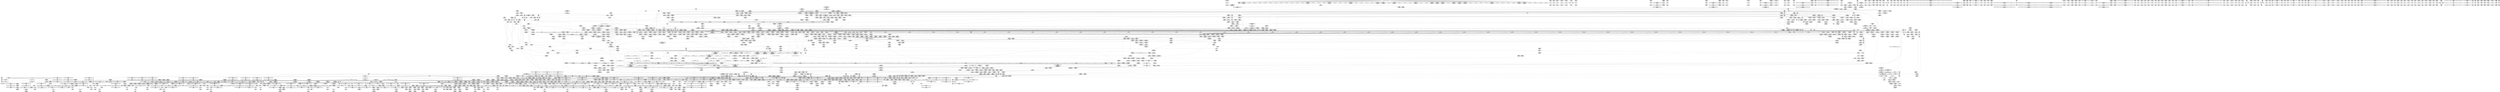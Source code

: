 digraph {
	CE0x4ac2660 [shape=record,shape=Mrecord,label="{CE0x4ac2660|tomoyo_check_inet_address:_if.end20|*SummSink*}"]
	CE0x5ba91f0 [shape=record,shape=Mrecord,label="{CE0x5ba91f0|tomoyo_domain:_tmp4|security/tomoyo/common.h,1205}"]
	CE0x4c82f10 [shape=record,shape=Mrecord,label="{CE0x4c82f10|tomoyo_print_ipv4:_tmp1|*SummSource*}"]
	CE0x5c53760 [shape=record,shape=Mrecord,label="{CE0x5c53760|tomoyo_check_inet_address:_tmp36|security/tomoyo/network.c,529|*SummSink*}"]
	CE0x5c7d790 [shape=record,shape=Mrecord,label="{CE0x5c7d790|tomoyo_check_inet_address:_call21|security/tomoyo/network.c,529}"]
	CE0x5bcac10 [shape=record,shape=Mrecord,label="{CE0x5bcac10|i64*_getelementptr_inbounds_(_6_x_i64_,_6_x_i64_*___llvm_gcov_ctr5427,_i64_0,_i64_0)|*Constant*|*SummSource*}"]
	CE0x4f06280 [shape=record,shape=Mrecord,label="{CE0x4f06280|tomoyo_print_ipv6:_max_ip|Function::tomoyo_print_ipv6&Arg::max_ip::|*SummSink*}"]
	CE0x5b76770 [shape=record,shape=Mrecord,label="{CE0x5b76770|tomoyo_check_inet_address:_call|security/tomoyo/network.c,528|*SummSource*}"]
	CE0x7391aa0 [shape=record,shape=Mrecord,label="{CE0x7391aa0|i64*_getelementptr_inbounds_(_11_x_i64_,_11_x_i64_*___llvm_gcov_ctr54147,_i64_0,_i64_6)|*Constant*}"]
	CE0x73d05c0 [shape=record,shape=Mrecord,label="{CE0x73d05c0|srcu_read_unlock20:_entry|*SummSink*}"]
	CE0x4d703e0 [shape=record,shape=Mrecord,label="{CE0x4d703e0|tomoyo_domain:_do.body}"]
	CE0x59f2bf0 [shape=record,shape=Mrecord,label="{CE0x59f2bf0|tomoyo_check_inet_address:_tmp19|security/tomoyo/network.c,518}"]
	CE0x3ea25b0 [shape=record,shape=Mrecord,label="{CE0x3ea25b0|128:_i8*,_1208:_%struct.file*,_:_CMRE_152,160_|*MultipleSource*|security/tomoyo/common.h,1205|security/tomoyo/common.h,1205}"]
	CE0x4c4e630 [shape=record,shape=Mrecord,label="{CE0x4c4e630|tomoyo_domain:_tmp7|security/tomoyo/common.h,1205}"]
	CE0x3fc8320 [shape=record,shape=Mrecord,label="{CE0x3fc8320|tomoyo_audit_inet_log:_arraydecay5|security/tomoyo/network.c,389|*SummSource*}"]
	CE0x5ee78c0 [shape=record,shape=Mrecord,label="{CE0x5ee78c0|tomoyo_inet_entry:_tmp15|security/tomoyo/network.c,475|*SummSink*}"]
	CE0x5d3e2f0 [shape=record,shape=Mrecord,label="{CE0x5d3e2f0|VOIDTB_TE_array:_GCE_.str9_private_unnamed_addr_constant_21_x_i8_c_network_%s_%s_%s_%s_0A_00_,_align_1:_elem_0:default:}"]
	CE0x4ca13c0 [shape=record,shape=Mrecord,label="{CE0x4ca13c0|COLLAPSED:_GCMRE___llvm_gcov_ctr2253_internal_global_2_x_i64_zeroinitializer:_elem_0:default:}"]
	CE0x73de9f0 [shape=record,shape=Mrecord,label="{CE0x73de9f0|tomoyo_audit_inet_log:_inet_network3|security/tomoyo/network.c,384|*SummSource*}"]
	CE0x4191390 [shape=record,shape=Mrecord,label="{CE0x4191390|tomoyo_check_inet_address:_arraydecay|security/tomoyo/network.c,513|*SummSource*}"]
	CE0x4056f60 [shape=record,shape=Mrecord,label="{CE0x4056f60|tomoyo_audit_inet_log:_inet_network13|security/tomoyo/network.c,392|*SummSource*}"]
	CE0x743e7d0 [shape=record,shape=Mrecord,label="{CE0x743e7d0|i32_3|*Constant*}"]
	CE0x760e7e0 [shape=record,shape=Mrecord,label="{CE0x760e7e0|tomoyo_audit_inet_log:_buf|security/tomoyo/network.c, 380|*SummSink*}"]
	CE0x73bbfc0 [shape=record,shape=Mrecord,label="{CE0x73bbfc0|tomoyo_audit_inet_log:_if.else|*SummSink*}"]
	CE0x75190b0 [shape=record,shape=Mrecord,label="{CE0x75190b0|tomoyo_check_inet_address:_tmp1|*SummSource*}"]
	CE0x3fcb730 [shape=record,shape=Mrecord,label="{CE0x3fcb730|tomoyo_audit_inet_log:_param8|security/tomoyo/network.c,391|*SummSink*}"]
	CE0x7691b40 [shape=record,shape=Mrecord,label="{CE0x7691b40|128:_i8*,_1208:_%struct.file*,_:_CMRE_29,30_}"]
	CE0x5f58c50 [shape=record,shape=Mrecord,label="{CE0x5f58c50|i32_1|*Constant*}"]
	CE0x3ef6870 [shape=record,shape=Mrecord,label="{CE0x3ef6870|tomoyo_check_inet_address:_if.then16|*SummSink*}"]
	CE0x5a4fef0 [shape=record,shape=Mrecord,label="{CE0x5a4fef0|tomoyo_check_inet_address:_conv5|security/tomoyo/network.c,517|*SummSink*}"]
	CE0x75214c0 [shape=record,shape=Mrecord,label="{CE0x75214c0|tomoyo_inet_entry:_conv23|security/tomoyo/network.c,480|*SummSource*}"]
	CE0x5d2b1d0 [shape=record,shape=Mrecord,label="{CE0x5d2b1d0|tomoyo_init_request_info:_if.then}"]
	CE0x4eff660 [shape=record,shape=Mrecord,label="{CE0x4eff660|_call_void_mcount()_#3}"]
	CE0x4d57850 [shape=record,shape=Mrecord,label="{CE0x4d57850|tomoyo_check_inet_address:_tmp3|security/tomoyo/network.c,509|*SummSink*}"]
	CE0x4c060e0 [shape=record,shape=Mrecord,label="{CE0x4c060e0|tomoyo_audit_inet_log:_tmp20|security/tomoyo/network.c,394|*SummSink*}"]
	CE0x4b4a690 [shape=record,shape=Mrecord,label="{CE0x4b4a690|tomoyo_inet_entry:_cmp|security/tomoyo/network.c,474|*SummSink*}"]
	CE0x7507d10 [shape=record,shape=Mrecord,label="{CE0x7507d10|tomoyo_inet_entry:_address19|security/tomoyo/network.c,479|*SummSource*}"]
	CE0x4be1a30 [shape=record,shape=Mrecord,label="{CE0x4be1a30|tomoyo_audit_inet_log:_tmp20|security/tomoyo/network.c,394}"]
	CE0x4b7d790 [shape=record,shape=Mrecord,label="{CE0x4b7d790|__llvm_gcov_indirect_counter_increment10:_tmp5}"]
	CE0x4bd2740 [shape=record,shape=Mrecord,label="{CE0x4bd2740|srcu_read_unlock20:_tmp2}"]
	CE0x59993d0 [shape=record,shape=Mrecord,label="{CE0x59993d0|tomoyo_check_inet_address:_tmp23|security/tomoyo/network.c,521|*SummSink*}"]
	CE0x5ed9d50 [shape=record,shape=Mrecord,label="{CE0x5ed9d50|i64*_getelementptr_inbounds_(_11_x_i64_,_11_x_i64_*___llvm_gcov_ctr5229,_i64_0,_i64_0)|*Constant*|*SummSink*}"]
	CE0x4f40870 [shape=record,shape=Mrecord,label="{CE0x4f40870|rcu_lock_acquire18:___here|*SummSink*}"]
	CE0x3d5a250 [shape=record,shape=Mrecord,label="{CE0x3d5a250|tomoyo_domain:_do.end}"]
	CE0x5eb6ae0 [shape=record,shape=Mrecord,label="{CE0x5eb6ae0|24:_i32*,_32:_i16,_34:_i8,_35:_i8,_36:_i8,_72:_i8,_:_SCMRE_31,32_}"]
	CE0x4c4df70 [shape=record,shape=Mrecord,label="{CE0x4c4df70|tomoyo_domain:_tmp3|*SummSource*}"]
	CE0x3fe2190 [shape=record,shape=Mrecord,label="{CE0x3fe2190|tomoyo_print_ipv6:_lnot|security/tomoyo/network.c,111|*SummSource*}"]
	CE0x4b31b40 [shape=record,shape=Mrecord,label="{CE0x4b31b40|tomoyo_inet_entry:_tmp10|security/tomoyo/network.c,473|*SummSource*}"]
	CE0x4d18dd0 [shape=record,shape=Mrecord,label="{CE0x4d18dd0|tomoyo_init_request_info:_tmp11|security/tomoyo/util.c,1007|*SummSink*}"]
	CE0x598ea00 [shape=record,shape=Mrecord,label="{CE0x598ea00|tomoyo_get_mode:_profile|Function::tomoyo_get_mode&Arg::profile::}"]
	CE0x4b02510 [shape=record,shape=Mrecord,label="{CE0x4b02510|tomoyo_inet_entry:_tmp13|security/tomoyo/network.c,473|*SummSource*}"]
	CE0x4dd1020 [shape=record,shape=Mrecord,label="{CE0x4dd1020|srcu_read_lock17:_dep_map|include/linux/srcu.h,222|*SummSink*}"]
	CE0x40549a0 [shape=record,shape=Mrecord,label="{CE0x40549a0|40:_%struct.tomoyo_policy_namespace*,_48:_i8,_:_GCRE_tomoyo_kernel_domain_external_global_%struct.tomoyo_domain_info_40,48_|*MultipleSource*|security/tomoyo/util.c,1007|security/tomoyo/util.c,1005|Function::tomoyo_init_request_info&Arg::domain::}"]
	CE0x4c069e0 [shape=record,shape=Mrecord,label="{CE0x4c069e0|tomoyo_audit_inet_log:_tmp20|security/tomoyo/network.c,394|*SummSource*}"]
	CE0x4b75160 [shape=record,shape=Mrecord,label="{CE0x4b75160|_call_void_mcount()_#3|*SummSink*}"]
	CE0x3feb4a0 [shape=record,shape=Mrecord,label="{CE0x3feb4a0|tomoyo_audit_inet_log:_call11|security/tomoyo/network.c,390}"]
	CE0x4dd0fb0 [shape=record,shape=Mrecord,label="{CE0x4dd0fb0|_call_void_rcu_lock_acquire18(%struct.lockdep_map*_%dep_map)_#9,_!dbg_!38906|include/linux/srcu.h,222}"]
	CE0x3ec4d50 [shape=record,shape=Mrecord,label="{CE0x3ec4d50|tomoyo_get_mode:_tmp10|security/tomoyo/util.c,982}"]
	CE0x73342b0 [shape=record,shape=Mrecord,label="{CE0x73342b0|i64**_getelementptr_inbounds_(_3_x_i64*_,_3_x_i64*_*___llvm_gcda_edge_table49,_i64_0,_i64_2)|*Constant*}"]
	CE0x748bd40 [shape=record,shape=Mrecord,label="{CE0x748bd40|tomoyo_inet_entry:_inet15|security/tomoyo/network.c,479|*SummSource*}"]
	CE0x412c220 [shape=record,shape=Mrecord,label="{CE0x412c220|i64*_getelementptr_inbounds_(_19_x_i64_,_19_x_i64_*___llvm_gcov_ctr4846,_i64_0,_i64_12)|*Constant*|*SummSink*}"]
	CE0x5e14370 [shape=record,shape=Mrecord,label="{CE0x5e14370|tomoyo_inet_entry:_tmp1|*SummSink*}"]
	CE0x5b3ec00 [shape=record,shape=Mrecord,label="{CE0x5b3ec00|0:_i8,_array:_GCRE_tomoyo_index2category_constant_39_x_i8_c_00_00_00_00_00_00_00_00_00_00_00_00_00_00_00_00_00_00_00_00_00_00_00_01_01_01_01_01_01_01_01_01_01_01_01_01_01_01_02_,_align_16:_elem_33::|security/tomoyo/util.c,983}"]
	CE0x5d4e8f0 [shape=record,shape=Mrecord,label="{CE0x5d4e8f0|_ret_i32_%call,_!dbg_!38902|security/tomoyo/common.h,1097|*SummSource*}"]
	CE0x3f07290 [shape=record,shape=Mrecord,label="{CE0x3f07290|128:_i8*,_1208:_%struct.file*,_:_CMRE_25,26_}"]
	CE0x7665cc0 [shape=record,shape=Mrecord,label="{CE0x7665cc0|tomoyo_audit_inet_log:_tmp10|security/tomoyo/network.c,385|*SummSource*}"]
	CE0x3f5ff10 [shape=record,shape=Mrecord,label="{CE0x3f5ff10|i64*_getelementptr_inbounds_(_6_x_i64_,_6_x_i64_*___llvm_gcov_ctr5427,_i64_0,_i64_5)|*Constant*|*SummSink*}"]
	CE0x4bbdb40 [shape=record,shape=Mrecord,label="{CE0x4bbdb40|tomoyo_audit_inet_log:_operation|security/tomoyo/network.c,393|*SummSink*}"]
	CE0x4d5c2f0 [shape=record,shape=Mrecord,label="{CE0x4d5c2f0|tomoyo_get_mode:_tobool|security/tomoyo/util.c,978|*SummSink*}"]
	CE0x5b46a00 [shape=record,shape=Mrecord,label="{CE0x5b46a00|_call_void_mcount()_#3|*SummSink*}"]
	CE0x7511260 [shape=record,shape=Mrecord,label="{CE0x7511260|tomoyo_inet_entry:_inet_network18|security/tomoyo/network.c,479|*SummSource*}"]
	CE0x4b4bfd0 [shape=record,shape=Mrecord,label="{CE0x4b4bfd0|GLOBAL:_tomoyo_print_ipv6|*Constant*}"]
	CE0x73cb800 [shape=record,shape=Mrecord,label="{CE0x73cb800|128:_i8*,_1208:_%struct.file*,_:_CMRE_6,7_}"]
	CE0x5983c70 [shape=record,shape=Mrecord,label="{CE0x5983c70|_call_void_rcu_lock_release21(%struct.lockdep_map*_%dep_map)_#9,_!dbg_!38905|include/linux/srcu.h,236|*SummSource*}"]
	CE0x3fcb960 [shape=record,shape=Mrecord,label="{CE0x3fcb960|tomoyo_audit_inet_log:_idx.ext|security/tomoyo/network.c,390|*SummSource*}"]
	CE0x4c7a3a0 [shape=record,shape=Mrecord,label="{CE0x4c7a3a0|tomoyo_print_ipv6:_tmp3}"]
	CE0x5b46740 [shape=record,shape=Mrecord,label="{CE0x5b46740|get_current:_tmp2|*SummSource*}"]
	CE0x40df5b0 [shape=record,shape=Mrecord,label="{CE0x40df5b0|tomoyo_audit_inet_log:_sub|security/tomoyo/network.c,390|*SummSource*}"]
	CE0x3fa2980 [shape=record,shape=Mrecord,label="{CE0x3fa2980|tomoyo_print_ipv6:_tmp2|*SummSource*}"]
	"CONST[source:1(input),value:2(dynamic)][purpose:{object}]"
	CE0x3e1a900 [shape=record,shape=Mrecord,label="{CE0x3e1a900|i64*_getelementptr_inbounds_(_5_x_i64_,_5_x_i64_*___llvm_gcov_ctr32134,_i64_0,_i64_4)|*Constant*|*SummSink*}"]
	CE0x3ec6bf0 [shape=record,shape=Mrecord,label="{CE0x3ec6bf0|tomoyo_read_unlock19:_entry|*SummSink*}"]
	CE0x5e8d610 [shape=record,shape=Mrecord,label="{CE0x5e8d610|tomoyo_inet_entry:_do.body|*SummSink*}"]
	CE0x4d231e0 [shape=record,shape=Mrecord,label="{CE0x4d231e0|i32_-1|*Constant*|*SummSource*}"]
	CE0x4b17320 [shape=record,shape=Mrecord,label="{CE0x4b17320|0:_i8,_array:_GCR_tomoyo_inet2mac_internal_constant_6_x_4_x_i8_4_x_i8_zeroinitializer,_4_x_i8_c_17_18_19_00_,_4_x_i8_c_1A_00_00_1B_,_4_x_i8_c_1C_00_00_1D_,_4_x_i8_zeroinitializer,_4_x_i8_zeroinitializer_,_align_16:_elem_0::|security/tomoyo/network.c,471}"]
	CE0x748bbf0 [shape=record,shape=Mrecord,label="{CE0x748bbf0|tomoyo_inet_entry:_tobool11|security/tomoyo/network.c,478|*SummSink*}"]
	CE0x5db4040 [shape=record,shape=Mrecord,label="{CE0x5db4040|rcu_lock_acquire18:_tmp3}"]
	CE0x5999360 [shape=record,shape=Mrecord,label="{CE0x5999360|tomoyo_check_inet_address:_tmp23|security/tomoyo/network.c,521|*SummSource*}"]
	CE0x5ae7720 [shape=record,shape=Mrecord,label="{CE0x5ae7720|tomoyo_audit_net_log:_arrayidx|security/tomoyo/network.c,367|*SummSink*}"]
	CE0x5cd5710 [shape=record,shape=Mrecord,label="{CE0x5cd5710|tomoyo_audit_inet_log:_if.end|*SummSink*}"]
	CE0x4f6b5c0 [shape=record,shape=Mrecord,label="{CE0x4f6b5c0|i64**_getelementptr_inbounds_(_3_x_i64*_,_3_x_i64*_*___llvm_gcda_edge_table49,_i64_0,_i64_0)|*Constant*|*SummSink*}"]
	CE0x5d29ce0 [shape=record,shape=Mrecord,label="{CE0x5d29ce0|24:_i32*,_32:_i16,_34:_i8,_35:_i8,_36:_i8,_72:_i8,_:_SCMRE_35,36_}"]
	CE0x598ed20 [shape=record,shape=Mrecord,label="{CE0x598ed20|tomoyo_init_request_info:_conv|security/tomoyo/util.c,1010}"]
	CE0x3f53b00 [shape=record,shape=Mrecord,label="{CE0x3f53b00|i32_4|*Constant*}"]
	CE0x5dd5ea0 [shape=record,shape=Mrecord,label="{CE0x5dd5ea0|rcu_lock_release21:_map|Function::rcu_lock_release21&Arg::map::}"]
	CE0x5ac8cd0 [shape=record,shape=Mrecord,label="{CE0x5ac8cd0|GLOBAL:_tomoyo_inet2mac|Global_var:tomoyo_inet2mac|*SummSource*}"]
	CE0x5e822c0 [shape=record,shape=Mrecord,label="{CE0x5e822c0|tomoyo_domain:_entry|*SummSource*}"]
	CE0x3e44dd0 [shape=record,shape=Mrecord,label="{CE0x3e44dd0|_call_void_tomoyo_read_unlock19(i32_%call)_#9,_!dbg_!38960|security/tomoyo/network.c,486|*SummSink*}"]
	CE0x73e44a0 [shape=record,shape=Mrecord,label="{CE0x73e44a0|i32_0|*Constant*|*SummSink*}"]
	CE0x3e2a5d0 [shape=record,shape=Mrecord,label="{CE0x3e2a5d0|tomoyo_domain:_tmp9|security/tomoyo/common.h,1205|*SummSink*}"]
	CE0x4be7fd0 [shape=record,shape=Mrecord,label="{CE0x4be7fd0|__llvm_gcov_indirect_counter_increment10:_entry|*SummSink*}"]
	CE0x4c4e840 [shape=record,shape=Mrecord,label="{CE0x4c4e840|tomoyo_domain:_tmp7|security/tomoyo/common.h,1205|*SummSink*}"]
	CE0x4ca1cc0 [shape=record,shape=Mrecord,label="{CE0x4ca1cc0|0:_i8,_array:_GCRE_tomoyo_index2category_constant_39_x_i8_c_00_00_00_00_00_00_00_00_00_00_00_00_00_00_00_00_00_00_00_00_00_00_00_01_01_01_01_01_01_01_01_01_01_01_01_01_01_01_02_,_align_16:_elem_20::|security/tomoyo/util.c,983}"]
	CE0x3e456b0 [shape=record,shape=Mrecord,label="{CE0x3e456b0|rcu_lock_release21:_tmp4|include/linux/rcupdate.h,423}"]
	CE0x73cbd00 [shape=record,shape=Mrecord,label="{CE0x73cbd00|128:_i8*,_1208:_%struct.file*,_:_CMRE_20,21_}"]
	CE0x7365930 [shape=record,shape=Mrecord,label="{CE0x7365930|tomoyo_audit_inet_log:_tmp8|security/tomoyo/network.c,384}"]
	CE0x7387e30 [shape=record,shape=Mrecord,label="{CE0x7387e30|tomoyo_get_mode:_tmp2|security/tomoyo/util.c,978|*SummSink*}"]
	CE0x7492c20 [shape=record,shape=Mrecord,label="{CE0x7492c20|tomoyo_inet_entry:_frombool|security/tomoyo/network.c,478|*SummSource*}"]
	CE0x4e2c170 [shape=record,shape=Mrecord,label="{CE0x4e2c170|tomoyo_init_request_info:_conv|security/tomoyo/util.c,1010|*SummSink*}"]
	CE0x3feb2f0 [shape=record,shape=Mrecord,label="{CE0x3feb2f0|tomoyo_audit_inet_log:_conv10|security/tomoyo/network.c,391|*SummSink*}"]
	CE0x4b9d830 [shape=record,shape=Mrecord,label="{CE0x4b9d830|i64*_getelementptr_inbounds_(_12_x_i64_,_12_x_i64_*___llvm_gcov_ctr31133,_i64_0,_i64_6)|*Constant*|*SummSink*}"]
	CE0x4d23490 [shape=record,shape=Mrecord,label="{CE0x4d23490|tomoyo_check_inet_address:_sin6_addr|security/tomoyo/network.c,513|*SummSource*}"]
	CE0x3ee4ef0 [shape=record,shape=Mrecord,label="{CE0x3ee4ef0|tomoyo_print_ipv6:_lnot|security/tomoyo/network.c,111}"]
	CE0x7645240 [shape=record,shape=Mrecord,label="{CE0x7645240|_call_void_mcount()_#3|*SummSink*}"]
	CE0x59f1000 [shape=record,shape=Mrecord,label="{CE0x59f1000|tomoyo_domain:_land.lhs.true2}"]
	CE0x5a55550 [shape=record,shape=Mrecord,label="{CE0x5a55550|i64*_getelementptr_inbounds_(_2_x_i64_,_2_x_i64_*___llvm_gcov_ctr4434,_i64_0,_i64_1)|*Constant*|*SummSink*}"]
	CE0x5decdc0 [shape=record,shape=Mrecord,label="{CE0x5decdc0|tomoyo_get_mode:_conv5|security/tomoyo/util.c,983}"]
	CE0x4d5c800 [shape=record,shape=Mrecord,label="{CE0x4d5c800|tomoyo_domain:_tmp14|security/tomoyo/common.h,1205}"]
	CE0x5dff9e0 [shape=record,shape=Mrecord,label="{CE0x5dff9e0|tomoyo_inet_entry:_call3|security/tomoyo/network.c,473}"]
	CE0x5bfcba0 [shape=record,shape=Mrecord,label="{CE0x5bfcba0|tomoyo_read_unlock19:_tmp3}"]
	CE0x3fce200 [shape=record,shape=Mrecord,label="{CE0x3fce200|tomoyo_audit_inet_log:_add.ptr|security/tomoyo/network.c,390|*SummSource*}"]
	CE0x4b31eb0 [shape=record,shape=Mrecord,label="{CE0x4b31eb0|tomoyo_read_lock16:_tmp1}"]
	CE0x4c3b630 [shape=record,shape=Mrecord,label="{CE0x4c3b630|tomoyo_domain:_tmp15|security/tomoyo/common.h,1205|*SummSink*}"]
	CE0x73cb580 [shape=record,shape=Mrecord,label="{CE0x73cb580|128:_i8*,_1208:_%struct.file*,_:_CMRE_4,5_}"]
	CE0x3ee8930 [shape=record,shape=Mrecord,label="{CE0x3ee8930|rcu_lock_acquire18:_map|Function::rcu_lock_acquire18&Arg::map::|*SummSink*}"]
	CE0x7358230 [shape=record,shape=Mrecord,label="{CE0x7358230|srcu_read_lock17:_bb|*SummSink*}"]
	CE0x7361e60 [shape=record,shape=Mrecord,label="{CE0x7361e60|tomoyo_audit_inet_log:_tmp14|security/tomoyo/network.c,388}"]
	CE0x5e04cd0 [shape=record,shape=Mrecord,label="{CE0x5e04cd0|i64*_getelementptr_inbounds_(_12_x_i64_,_12_x_i64_*___llvm_gcov_ctr31133,_i64_0,_i64_9)|*Constant*}"]
	CE0x4d12bd0 [shape=record,shape=Mrecord,label="{CE0x4d12bd0|tomoyo_check_inet_address:_tmp25|security/tomoyo/network.c,522|*SummSink*}"]
	CE0x4b17600 [shape=record,shape=Mrecord,label="{CE0x4b17600|tomoyo_inet_entry:_tmp5|security/tomoyo/network.c,471|*SummSink*}"]
	CE0x5d01160 [shape=record,shape=Mrecord,label="{CE0x5d01160|_ret_void,_!dbg_!38912|security/tomoyo/network.c,112|*SummSink*}"]
	CE0x593d140 [shape=record,shape=Mrecord,label="{CE0x593d140|i64*_getelementptr_inbounds_(_12_x_i64_,_12_x_i64_*___llvm_gcov_ctr31133,_i64_0,_i64_0)|*Constant*|*SummSource*}"]
	CE0x4c6db70 [shape=record,shape=Mrecord,label="{CE0x4c6db70|srcu_read_unlock20:_bb|*SummSink*}"]
	CE0x4d18be0 [shape=record,shape=Mrecord,label="{CE0x4d18be0|tomoyo_init_request_info:_tmp11|security/tomoyo/util.c,1007}"]
	CE0x4ac1ed0 [shape=record,shape=Mrecord,label="{CE0x4ac1ed0|i32_65280|*Constant*|*SummSource*}"]
	CE0x4052670 [shape=record,shape=Mrecord,label="{CE0x4052670|_call_void_lock_acquire(%struct.lockdep_map*_%map,_i32_0,_i32_0,_i32_2,_i32_0,_%struct.lockdep_map*_null,_i64_ptrtoint_(i8*_blockaddress(_rcu_lock_acquire18,_%__here)_to_i64))_#9,_!dbg_!38907|include/linux/rcupdate.h,418}"]
	CE0x4b02420 [shape=record,shape=Mrecord,label="{CE0x4b02420|tomoyo_inet_entry:_tmp13|security/tomoyo/network.c,473}"]
	CE0x3fa2be0 [shape=record,shape=Mrecord,label="{CE0x3fa2be0|tomoyo_get_mode:_if.end14|*SummSink*}"]
	CE0x4bbdda0 [shape=record,shape=Mrecord,label="{CE0x4bbdda0|tomoyo_audit_inet_log:_tmp19|security/tomoyo/network.c,393}"]
	CE0x7479530 [shape=record,shape=Mrecord,label="{CE0x7479530|tomoyo_print_ipv4:_conv|security/tomoyo/network.c,92|*SummSink*}"]
	CE0x3fce8d0 [shape=record,shape=Mrecord,label="{CE0x3fce8d0|tomoyo_audit_inet_log:_conv7|security/tomoyo/network.c,390|*SummSink*}"]
	CE0x5cd4a70 [shape=record,shape=Mrecord,label="{CE0x5cd4a70|i64*_getelementptr_inbounds_(_6_x_i64_,_6_x_i64_*___llvm_gcov_ctr5427,_i64_0,_i64_3)|*Constant*|*SummSink*}"]
	CE0x3f53610 [shape=record,shape=Mrecord,label="{CE0x3f53610|tomoyo_init_request_info:_domain1|security/tomoyo/util.c,1006|*SummSource*}"]
	CE0x4d4ca80 [shape=record,shape=Mrecord,label="{CE0x4d4ca80|i64*_getelementptr_inbounds_(_19_x_i64_,_19_x_i64_*___llvm_gcov_ctr4846,_i64_0,_i64_11)|*Constant*}"]
	CE0x3ebcd20 [shape=record,shape=Mrecord,label="{CE0x3ebcd20|__llvm_gcov_indirect_counter_increment10:_counters|Function::__llvm_gcov_indirect_counter_increment10&Arg::counters::}"]
	CE0x5a36d50 [shape=record,shape=Mrecord,label="{CE0x5a36d50|i64*_getelementptr_inbounds_(_11_x_i64_,_11_x_i64_*___llvm_gcov_ctr5229,_i64_0,_i64_6)|*Constant*}"]
	CE0x5cad0f0 [shape=record,shape=Mrecord,label="{CE0x5cad0f0|i64*_getelementptr_inbounds_(_19_x_i64_,_19_x_i64_*___llvm_gcov_ctr4846,_i64_0,_i64_17)|*Constant*|*SummSink*}"]
	CE0x4c5dd00 [shape=record,shape=Mrecord,label="{CE0x4c5dd00|tomoyo_get_mode:_call|security/tomoyo/util.c,980|*SummSource*}"]
	CE0x5f6ef80 [shape=record,shape=Mrecord,label="{CE0x5f6ef80|24:_i32*,_32:_i16,_34:_i8,_35:_i8,_36:_i8,_72:_i8,_:_SCMRE_32,33_}"]
	CE0x7645110 [shape=record,shape=Mrecord,label="{CE0x7645110|_call_void_mcount()_#3|*SummSource*}"]
	CE0x3e44730 [shape=record,shape=Mrecord,label="{CE0x3e44730|tomoyo_inet_entry:_tmp30|security/tomoyo/network.c,486}"]
	CE0x4c99220 [shape=record,shape=Mrecord,label="{CE0x4c99220|tomoyo_get_mode:_if.end9|*SummSink*}"]
	CE0x7695940 [shape=record,shape=Mrecord,label="{CE0x7695940|tomoyo_inet_entry:_tmp28|security/tomoyo/network.c,485}"]
	CE0x4b322f0 [shape=record,shape=Mrecord,label="{CE0x4b322f0|i64_1|*Constant*|*SummSink*}"]
	CE0x4b79c40 [shape=record,shape=Mrecord,label="{CE0x4b79c40|tomoyo_check_inet_address:_sin6_port|security/tomoyo/network.c,514|*SummSource*}"]
	CE0x7499200 [shape=record,shape=Mrecord,label="{CE0x7499200|i32_4|*Constant*}"]
	CE0x4ac24c0 [shape=record,shape=Mrecord,label="{CE0x4ac24c0|__fswab16:_or|include/uapi/linux/swab.h,53}"]
	CE0x75191f0 [shape=record,shape=Mrecord,label="{CE0x75191f0|tomoyo_check_inet_address:_if.end9}"]
	CE0x7433280 [shape=record,shape=Mrecord,label="{CE0x7433280|tomoyo_inet_entry:_protocol5|security/tomoyo/network.c,476|*SummSource*}"]
	CE0x4b59270 [shape=record,shape=Mrecord,label="{CE0x4b59270|tomoyo_read_lock16:_tmp3|*SummSink*}"]
	CE0x75c5ff0 [shape=record,shape=Mrecord,label="{CE0x75c5ff0|GLOBAL:_tomoyo_audit_inet_log|*Constant*|*SummSource*}"]
	CE0x763b2e0 [shape=record,shape=Mrecord,label="{CE0x763b2e0|i64_8|*Constant*}"]
	CE0x765b710 [shape=record,shape=Mrecord,label="{CE0x765b710|tomoyo_inet_entry:_tmp25|security/tomoyo/network.c,484}"]
	CE0x7402b20 [shape=record,shape=Mrecord,label="{CE0x7402b20|i32_128|*Constant*|*SummSink*}"]
	CE0x416f5e0 [shape=record,shape=Mrecord,label="{CE0x416f5e0|tomoyo_read_lock16:_call|security/tomoyo/common.h,1097}"]
	CE0x4d23080 [shape=record,shape=Mrecord,label="{CE0x4d23080|__llvm_gcov_indirect_counter_increment10:_pred|*SummSource*}"]
	CE0x5f11f40 [shape=record,shape=Mrecord,label="{CE0x5f11f40|24:_i32*,_32:_i16,_34:_i8,_35:_i8,_36:_i8,_72:_i8,_:_SCMRE_44,45_}"]
	CE0x59450e0 [shape=record,shape=Mrecord,label="{CE0x59450e0|tomoyo_inet_entry:_tmp12|security/tomoyo/network.c,473|*SummSource*}"]
	CE0x7521930 [shape=record,shape=Mrecord,label="{CE0x7521930|tomoyo_inet_entry:_param24|security/tomoyo/network.c,480|*SummSink*}"]
	CE0x5dfd800 [shape=record,shape=Mrecord,label="{CE0x5dfd800|tomoyo_get_mode:_cmp11|security/tomoyo/util.c,985|*SummSource*}"]
	CE0x3ee89a0 [shape=record,shape=Mrecord,label="{CE0x3ee89a0|rcu_lock_acquire18:_map|Function::rcu_lock_acquire18&Arg::map::}"]
	CE0x598ed90 [shape=record,shape=Mrecord,label="{CE0x598ed90|tomoyo_get_mode:_index|Function::tomoyo_get_mode&Arg::index::}"]
	CE0x4d4c240 [shape=record,shape=Mrecord,label="{CE0x4d4c240|__llvm_gcov_indirect_counter_increment10:_tmp}"]
	CE0x58ecec0 [shape=record,shape=Mrecord,label="{CE0x58ecec0|i64*_getelementptr_inbounds_(_2_x_i64_,_2_x_i64_*___llvm_gcov_ctr53148,_i64_0,_i64_1)|*Constant*|*SummSink*}"]
	CE0x3fe4a80 [shape=record,shape=Mrecord,label="{CE0x3fe4a80|tomoyo_read_unlock19:_tmp2|*SummSource*}"]
	CE0x4bd2a90 [shape=record,shape=Mrecord,label="{CE0x4bd2a90|i32_0|*Constant*}"]
	CE0x4131580 [shape=record,shape=Mrecord,label="{CE0x4131580|i32_8|*Constant*}"]
	CE0x598d3a0 [shape=record,shape=Mrecord,label="{CE0x598d3a0|tomoyo_check_inet_address:_sin6_addr|security/tomoyo/network.c,513}"]
	CE0x408ee60 [shape=record,shape=Mrecord,label="{CE0x408ee60|GLOBAL:_tomoyo_profile|*Constant*|*SummSink*}"]
	CE0x3ff3050 [shape=record,shape=Mrecord,label="{CE0x3ff3050|tomoyo_audit_inet_log:_address1|security/tomoyo/network.c,382|*SummSink*}"]
	CE0x4d3de10 [shape=record,shape=Mrecord,label="{CE0x4d3de10|tomoyo_get_mode:_tmp11|security/tomoyo/util.c,982}"]
	CE0x4e2a2a0 [shape=record,shape=Mrecord,label="{CE0x4e2a2a0|tomoyo_check_inet_address:_tmp24|security/tomoyo/network.c,520|*SummSink*}"]
	CE0x5f59210 [shape=record,shape=Mrecord,label="{CE0x5f59210|rcu_lock_release21:_bb}"]
	CE0x3e19f70 [shape=record,shape=Mrecord,label="{CE0x3e19f70|tomoyo_init_request_info:_if.then|*SummSource*}"]
	CE0x3fe4b30 [shape=record,shape=Mrecord,label="{CE0x3fe4b30|tomoyo_init_request_info:_bb|*SummSink*}"]
	CE0x4b55f30 [shape=record,shape=Mrecord,label="{CE0x4b55f30|tomoyo_read_lock16:_tmp2|*SummSink*}"]
	CE0x5ae7ea0 [shape=record,shape=Mrecord,label="{CE0x5ae7ea0|tomoyo_audit_net_log:_idxprom1|security/tomoyo/network.c,368}"]
	CE0x7479920 [shape=record,shape=Mrecord,label="{CE0x7479920|tomoyo_print_ipv4:_tmp4|security/tomoyo/network.c,93|*SummSink*}"]
	CE0x74a0950 [shape=record,shape=Mrecord,label="{CE0x74a0950|tomoyo_inet_entry:_address16|security/tomoyo/network.c,479}"]
	CE0x3d5a320 [shape=record,shape=Mrecord,label="{CE0x3d5a320|tomoyo_domain:_do.end|*SummSource*}"]
	CE0x3ee5330 [shape=record,shape=Mrecord,label="{CE0x3ee5330|tomoyo_get_mode:_tmp13|security/tomoyo/util.c,982}"]
	CE0x5ded410 [shape=record,shape=Mrecord,label="{CE0x5ded410|tomoyo_get_mode:_tmp17|security/tomoyo/util.c,983}"]
	CE0x59d07e0 [shape=record,shape=Mrecord,label="{CE0x59d07e0|0:_i8,_array:_GCRE_tomoyo_index2category_constant_39_x_i8_c_00_00_00_00_00_00_00_00_00_00_00_00_00_00_00_00_00_00_00_00_00_00_00_01_01_01_01_01_01_01_01_01_01_01_01_01_01_01_02_,_align_16:_elem_1::|security/tomoyo/util.c,983}"]
	CE0x3e45720 [shape=record,shape=Mrecord,label="{CE0x3e45720|rcu_lock_release21:_tmp4|include/linux/rcupdate.h,423|*SummSource*}"]
	CE0x5ae2aa0 [shape=record,shape=Mrecord,label="{CE0x5ae2aa0|tomoyo_check_inet_address:_port12|security/tomoyo/network.c,522|*SummSink*}"]
	CE0x73348b0 [shape=record,shape=Mrecord,label="{CE0x73348b0|__fswab16:_bb}"]
	CE0x4d7d3f0 [shape=record,shape=Mrecord,label="{CE0x4d7d3f0|tomoyo_check_inet_address:_tmp7|security/tomoyo/network.c,510}"]
	CE0x4ad8cd0 [shape=record,shape=Mrecord,label="{CE0x4ad8cd0|tomoyo_inet_entry:_idxprom1|security/tomoyo/network.c,471|*SummSource*}"]
	CE0x5a15860 [shape=record,shape=Mrecord,label="{CE0x5a15860|tomoyo_domain:_tmp2|*SummSource*}"]
	CE0x5ba92f0 [shape=record,shape=Mrecord,label="{CE0x5ba92f0|tomoyo_domain:_tmp4|security/tomoyo/common.h,1205|*SummSource*}"]
	CE0x7391970 [shape=record,shape=Mrecord,label="{CE0x7391970|tomoyo_domain:_tmp13|security/tomoyo/common.h,1205}"]
	CE0x5e0d200 [shape=record,shape=Mrecord,label="{CE0x5e0d200|GLOBAL:___llvm_gcov_ctr32134|Global_var:__llvm_gcov_ctr32134|*SummSink*}"]
	CE0x73b9cd0 [shape=record,shape=Mrecord,label="{CE0x73b9cd0|tomoyo_audit_inet_log:_arraydecay4|security/tomoyo/network.c,388|*SummSource*}"]
	CE0x4024b40 [shape=record,shape=Mrecord,label="{CE0x4024b40|tomoyo_print_ipv4:_bb|*SummSink*}"]
	CE0x4d4cd80 [shape=record,shape=Mrecord,label="{CE0x4d4cd80|i64*_getelementptr_inbounds_(_19_x_i64_,_19_x_i64_*___llvm_gcov_ctr4846,_i64_0,_i64_11)|*Constant*|*SummSink*}"]
	CE0x7479690 [shape=record,shape=Mrecord,label="{CE0x7479690|tomoyo_print_ipv4:_cond|security/tomoyo/network.c,93|*SummSink*}"]
	CE0x74907a0 [shape=record,shape=Mrecord,label="{CE0x74907a0|rcu_lock_acquire18:_tmp2}"]
	CE0x743f360 [shape=record,shape=Mrecord,label="{CE0x743f360|tomoyo_inet_entry:_tmp18|security/tomoyo/network.c,478|*SummSink*}"]
	CE0x74efb80 [shape=record,shape=Mrecord,label="{CE0x74efb80|VOIDTB_TE_array:_GCR_.str6_private_unnamed_addr_constant_11_x_i8_c_%pI4%c%pI4_00_,_align_1:_elem_0:default:}"]
	CE0x7632e20 [shape=record,shape=Mrecord,label="{CE0x7632e20|COLLAPSED:_GCMRE___llvm_gcov_ctr4137_internal_global_4_x_i64_zeroinitializer:_elem_0:default:}"]
	CE0x3ec5150 [shape=record,shape=Mrecord,label="{CE0x3ec5150|GLOBAL:_tomoyo_print_ipv6|*Constant*|*SummSource*}"]
	CE0x7515810 [shape=record,shape=Mrecord,label="{CE0x7515810|i32_2|*Constant*|*SummSink*}"]
	CE0x4bbfe70 [shape=record,shape=Mrecord,label="{CE0x4bbfe70|tomoyo_audit_net_log:_entry|*SummSource*}"]
	CE0x4d13000 [shape=record,shape=Mrecord,label="{CE0x4d13000|tomoyo_check_inet_address:_sin_port|security/tomoyo/network.c,522}"]
	CE0x3e75e80 [shape=record,shape=Mrecord,label="{CE0x3e75e80|128:_i8*,_1208:_%struct.file*,_:_CMRE_49,50_}"]
	CE0x5a54f70 [shape=record,shape=Mrecord,label="{CE0x5a54f70|tomoyo_audit_net_log:_bb|*SummSink*}"]
	CE0x4b408b0 [shape=record,shape=Mrecord,label="{CE0x4b408b0|_call_void_mcount()_#3}"]
	CE0x74a06d0 [shape=record,shape=Mrecord,label="{CE0x74a06d0|tomoyo_inet_entry:_tmp20|security/tomoyo/network.c,480|*SummSource*}"]
	CE0x5944d20 [shape=record,shape=Mrecord,label="{CE0x5944d20|tomoyo_get_mode:_return|*SummSink*}"]
	CE0x7361fa0 [shape=record,shape=Mrecord,label="{CE0x7361fa0|tomoyo_get_mode:_return|*SummSource*}"]
	CE0x4f6b630 [shape=record,shape=Mrecord,label="{CE0x4f6b630|i64*_getelementptr_inbounds_(_19_x_i64_,_19_x_i64_*___llvm_gcov_ctr4846,_i64_0,_i64_12)|*Constant*}"]
	CE0x5e145f0 [shape=record,shape=Mrecord,label="{CE0x5e145f0|tomoyo_inet_entry:_r|security/tomoyo/network.c, 469}"]
	CE0x4b170f0 [shape=record,shape=Mrecord,label="{CE0x4b170f0|tomoyo_read_lock16:_tmp|*SummSink*}"]
	CE0x3fc8c10 [shape=record,shape=Mrecord,label="{CE0x3fc8c10|tomoyo_audit_inet_log:_conv|security/tomoyo/network.c,389}"]
	CE0x4d2a0a0 [shape=record,shape=Mrecord,label="{CE0x4d2a0a0|tomoyo_domain:_if.then|*SummSource*}"]
	CE0x408f1e0 [shape=record,shape=Mrecord,label="{CE0x408f1e0|tomoyo_print_ipv4:_tmp2|*SummSource*}"]
	CE0x3ee4aa0 [shape=record,shape=Mrecord,label="{CE0x3ee4aa0|tomoyo_get_mode:_arrayidx|security/tomoyo/util.c,981}"]
	CE0x5d7f950 [shape=record,shape=Mrecord,label="{CE0x5d7f950|i64*_getelementptr_inbounds_(_2_x_i64_,_2_x_i64_*___llvm_gcov_ctr4533,_i64_0,_i64_1)|*Constant*|*SummSource*}"]
	CE0x5a45930 [shape=record,shape=Mrecord,label="{CE0x5a45930|_call_void_bitcast_(void_(%struct.tomoyo_request_info*,_i1_(%struct.tomoyo_request_info*,_%struct.tomoyo_acl_info*)*)*_tomoyo_check_acl_to_void_(%struct.tomoyo_request_info.524*,_i1_(%struct.tomoyo_request_info.524*,_%struct.tomoyo_acl_info*)*)*)(%struct.tomoyo_request_info.524*_%r,_i1_(%struct.tomoyo_request_info.524*,_%struct.tomoyo_acl_info*)*_tomoyo_check_inet_acl)_#9,_!dbg_!38953|security/tomoyo/network.c,482|*SummSource*}"]
	CE0x593d030 [shape=record,shape=Mrecord,label="{CE0x593d030|i64*_getelementptr_inbounds_(_12_x_i64_,_12_x_i64_*___llvm_gcov_ctr31133,_i64_0,_i64_0)|*Constant*}"]
	CE0x5e06400 [shape=record,shape=Mrecord,label="{CE0x5e06400|tomoyo_domain:_tobool1|security/tomoyo/common.h,1205|*SummSource*}"]
	CE0x5a02aa0 [shape=record,shape=Mrecord,label="{CE0x5a02aa0|_ret_%struct.task_struct*_%tmp4,_!dbg_!38905|./arch/x86/include/asm/current.h,14}"]
	CE0x74d05b0 [shape=record,shape=Mrecord,label="{CE0x74d05b0|tomoyo_print_ipv4:_cmp|security/tomoyo/network.c,93}"]
	CE0x5f95eb0 [shape=record,shape=Mrecord,label="{CE0x5f95eb0|_call_void_srcu_read_unlock20(%struct.srcu_struct*_tomoyo_ss,_i32_%idx)_#9,_!dbg_!38903|security/tomoyo/common.h,1109|*SummSource*}"]
	CE0x5e8d4a0 [shape=record,shape=Mrecord,label="{CE0x5e8d4a0|i64*_getelementptr_inbounds_(_5_x_i64_,_5_x_i64_*___llvm_gcov_ctr32134,_i64_0,_i64_4)|*Constant*|*SummSource*}"]
	CE0x5e0d5a0 [shape=record,shape=Mrecord,label="{CE0x5e0d5a0|tomoyo_inet_entry:_tmp7|security/tomoyo/network.c,473}"]
	CE0x4bbe3f0 [shape=record,shape=Mrecord,label="{CE0x4bbe3f0|tomoyo_audit_inet_log:_arraydecay16|security/tomoyo/network.c,393|*SummSource*}"]
	CE0x3fd00d0 [shape=record,shape=Mrecord,label="{CE0x3fd00d0|tomoyo_get_mode:_if.end9|*SummSource*}"]
	CE0x5c4cd50 [shape=record,shape=Mrecord,label="{CE0x5c4cd50|0:_i8,_array:_GCRE_tomoyo_index2category_constant_39_x_i8_c_00_00_00_00_00_00_00_00_00_00_00_00_00_00_00_00_00_00_00_00_00_00_00_01_01_01_01_01_01_01_01_01_01_01_01_01_01_01_02_,_align_16:_elem_34::|security/tomoyo/util.c,983}"]
	CE0x4c81ac0 [shape=record,shape=Mrecord,label="{CE0x4c81ac0|tomoyo_get_mode:_if.end9}"]
	CE0x4b8ac70 [shape=record,shape=Mrecord,label="{CE0x4b8ac70|tomoyo_domain:_tmp21|security/tomoyo/common.h,1205|*SummSource*}"]
	CE0x5d089e0 [shape=record,shape=Mrecord,label="{CE0x5d089e0|tomoyo_get_mode:_tmp16|security/tomoyo/util.c,983}"]
	CE0x5db4140 [shape=record,shape=Mrecord,label="{CE0x5db4140|rcu_lock_acquire18:_tmp3|*SummSource*}"]
	CE0x748a400 [shape=record,shape=Mrecord,label="{CE0x748a400|GLOBAL:_lock_acquire|*Constant*|*SummSink*}"]
	CE0x5c7e140 [shape=record,shape=Mrecord,label="{CE0x5c7e140|tomoyo_inet_entry:_entry}"]
	CE0x7398e90 [shape=record,shape=Mrecord,label="{CE0x7398e90|tomoyo_get_mode:_tmp26|security/tomoyo/util.c,987|*SummSource*}"]
	CE0x3f479b0 [shape=record,shape=Mrecord,label="{CE0x3f479b0|tomoyo_print_ipv4:_max_ip|Function::tomoyo_print_ipv4&Arg::max_ip::}"]
	CE0x733d4e0 [shape=record,shape=Mrecord,label="{CE0x733d4e0|i64_ptrtoint_(i8*_blockaddress(_rcu_lock_release21,_%__here)_to_i64)|*Constant*|*SummSink*}"]
	CE0x4e41100 [shape=record,shape=Mrecord,label="{CE0x4e41100|GLOBAL:_tomoyo_index2category|Global_var:tomoyo_index2category|*SummSource*}"]
	CE0x3fe9df0 [shape=record,shape=Mrecord,label="{CE0x3fe9df0|tomoyo_get_mode:_arrayidx4|security/tomoyo/util.c,983|*SummSource*}"]
	CE0x73fefc0 [shape=record,shape=Mrecord,label="{CE0x73fefc0|tomoyo_print_ipv6:_entry|*SummSource*}"]
	CE0x73ce180 [shape=record,shape=Mrecord,label="{CE0x73ce180|i8*_getelementptr_inbounds_(_21_x_i8_,_21_x_i8_*_.str9,_i32_0,_i32_0)|*Constant*|*SummSource*}"]
	CE0x4bcfe30 [shape=record,shape=Mrecord,label="{CE0x4bcfe30|tomoyo_domain:_call3|security/tomoyo/common.h,1205|*SummSink*}"]
	CE0x4b4c260 [shape=record,shape=Mrecord,label="{CE0x4b4c260|tomoyo_init_request_info:_tmp8|security/tomoyo/util.c,1005}"]
	CE0x5c537d0 [shape=record,shape=Mrecord,label="{CE0x5c537d0|tomoyo_check_inet_address:_tmp37|security/tomoyo/network.c,529|*SummSink*}"]
	CE0x5ba90a0 [shape=record,shape=Mrecord,label="{CE0x5ba90a0|i64_3|*Constant*}"]
	CE0x3e6e180 [shape=record,shape=Mrecord,label="{CE0x3e6e180|tomoyo_audit_net_log:_tmp4|security/tomoyo/network.c,367|*SummSource*}"]
	CE0x59bf120 [shape=record,shape=Mrecord,label="{CE0x59bf120|0:_i8,_1:_i8,_8:_i16,_16:_i32*,_24:_i8,_:_CMR_24,25_|*MultipleSource*|Function::tomoyo_check_inet_address&Arg::address::|security/tomoyo/network.c,505}"]
	CE0x5d3e030 [shape=record,shape=Mrecord,label="{CE0x5d3e030|tomoyo_audit_net_log:_tmp5|security/tomoyo/network.c,368|*SummSink*}"]
	CE0x4e2bfd0 [shape=record,shape=Mrecord,label="{CE0x4e2bfd0|i32_9|*Constant*|*SummSource*}"]
	CE0x3fce740 [shape=record,shape=Mrecord,label="{CE0x3fce740|tomoyo_audit_inet_log:_conv7|security/tomoyo/network.c,390|*SummSource*}"]
	CE0x73de6c0 [shape=record,shape=Mrecord,label="{CE0x73de6c0|tomoyo_audit_inet_log:_inet_network3|security/tomoyo/network.c,384}"]
	CE0x4bcf4b0 [shape=record,shape=Mrecord,label="{CE0x4bcf4b0|tomoyo_domain:_tmp20|security/tomoyo/common.h,1205|*SummSource*}"]
	CE0x4bd4f60 [shape=record,shape=Mrecord,label="{CE0x4bd4f60|tomoyo_inet_entry:_protocol|security/tomoyo/network.c,471}"]
	CE0x5e0d780 [shape=record,shape=Mrecord,label="{CE0x5e0d780|tomoyo_audit_inet_log:_tmp9|security/tomoyo/network.c,385|*SummSource*}"]
	CE0x4da59b0 [shape=record,shape=Mrecord,label="{CE0x4da59b0|tomoyo_check_inet_address:_if.end9|*SummSink*}"]
	CE0x5e8ca30 [shape=record,shape=Mrecord,label="{CE0x5e8ca30|__fswab16:_conv3|include/uapi/linux/swab.h,53}"]
	CE0x4c7a540 [shape=record,shape=Mrecord,label="{CE0x4c7a540|tomoyo_domain:_land.lhs.true|*SummSink*}"]
	CE0x5cc5b40 [shape=record,shape=Mrecord,label="{CE0x5cc5b40|tomoyo_check_inet_address:_tmp40|security/tomoyo/network.c,532}"]
	CE0x4b59c00 [shape=record,shape=Mrecord,label="{CE0x4b59c00|_call_void_mcount()_#3|*SummSink*}"]
	CE0x416fe70 [shape=record,shape=Mrecord,label="{CE0x416fe70|tomoyo_read_lock16:_call|security/tomoyo/common.h,1097|*SummSource*}"]
	CE0x5f2b200 [shape=record,shape=Mrecord,label="{CE0x5f2b200|rcu_lock_acquire18:_tmp7}"]
	CE0x5b1ece0 [shape=record,shape=Mrecord,label="{CE0x5b1ece0|0:_i8,_array:_GCRE_tomoyo_index2category_constant_39_x_i8_c_00_00_00_00_00_00_00_00_00_00_00_00_00_00_00_00_00_00_00_00_00_00_00_01_01_01_01_01_01_01_01_01_01_01_01_01_01_01_02_,_align_16:_elem_24::|security/tomoyo/util.c,983}"]
	CE0x4eff140 [shape=record,shape=Mrecord,label="{CE0x4eff140|i64*_getelementptr_inbounds_(_11_x_i64_,_11_x_i64_*___llvm_gcov_ctr5229,_i64_0,_i64_0)|*Constant*}"]
	CE0x5cbc6c0 [shape=record,shape=Mrecord,label="{CE0x5cbc6c0|GLOBAL:___srcu_read_unlock|*Constant*}"]
	CE0x5dece30 [shape=record,shape=Mrecord,label="{CE0x5dece30|tomoyo_get_mode:_conv5|security/tomoyo/util.c,983|*SummSource*}"]
	CE0x7455d40 [shape=record,shape=Mrecord,label="{CE0x7455d40|tomoyo_get_mode:_tmp27|security/tomoyo/util.c,988|*SummSink*}"]
	CE0x76341e0 [shape=record,shape=Mrecord,label="{CE0x76341e0|_call_void___llvm_gcov_indirect_counter_increment10(i32*___llvm_gcov_global_state_pred50,_i64**_getelementptr_inbounds_(_3_x_i64*_,_3_x_i64*_*___llvm_gcda_edge_table49,_i64_0,_i64_1)),_!dbg_!38911|security/tomoyo/network.c,509|*SummSink*}"]
	CE0x5a89e90 [shape=record,shape=Mrecord,label="{CE0x5a89e90|tomoyo_check_inet_address:_addr|Function::tomoyo_check_inet_address&Arg::addr::|*SummSink*}"]
	CE0x7642610 [shape=record,shape=Mrecord,label="{CE0x7642610|tomoyo_check_inet_address:_if.end|*SummSource*}"]
	CE0x4052d50 [shape=record,shape=Mrecord,label="{CE0x4052d50|i64*_getelementptr_inbounds_(_11_x_i64_,_11_x_i64_*___llvm_gcov_ctr54147,_i64_0,_i64_6)|*Constant*|*SummSource*}"]
	CE0x765b350 [shape=record,shape=Mrecord,label="{CE0x765b350|tomoyo_inet_entry:_tmp24|security/tomoyo/network.c,484|*SummSource*}"]
	CE0x5a450e0 [shape=record,shape=Mrecord,label="{CE0x5a450e0|tomoyo_inet_entry:_tmp22|security/tomoyo/network.c,482}"]
	CE0x5ed9dc0 [shape=record,shape=Mrecord,label="{CE0x5ed9dc0|tomoyo_inet_entry:_tmp|*SummSource*}"]
	CE0x4bbfdb0 [shape=record,shape=Mrecord,label="{CE0x4bbfdb0|tomoyo_audit_net_log:_entry}"]
	CE0x5a8a0e0 [shape=record,shape=Mrecord,label="{CE0x5a8a0e0|__fswab16:_tmp1}"]
	CE0x5e3bc00 [shape=record,shape=Mrecord,label="{CE0x5e3bc00|tomoyo_get_mode:_tmp22|security/tomoyo/util.c,986|*SummSink*}"]
	CE0x7477b50 [shape=record,shape=Mrecord,label="{CE0x7477b50|tomoyo_check_inet_address:_sw.bb|*SummSink*}"]
	CE0x4e9b5e0 [shape=record,shape=Mrecord,label="{CE0x4e9b5e0|tomoyo_get_mode:_tmp24|security/tomoyo/util.c,986|*SummSource*}"]
	CE0x5d4e810 [shape=record,shape=Mrecord,label="{CE0x5d4e810|_ret_i32_%call,_!dbg_!38902|security/tomoyo/common.h,1097}"]
	CE0x5c7dd20 [shape=record,shape=Mrecord,label="{CE0x5c7dd20|GLOBAL:_tomoyo_inet_entry|*Constant*}"]
	CE0x4d4c730 [shape=record,shape=Mrecord,label="{CE0x4d4c730|tomoyo_check_inet_address:_tmp21|security/tomoyo/network.c,519}"]
	CE0x5a45a10 [shape=record,shape=Mrecord,label="{CE0x5a45a10|_call_void_bitcast_(void_(%struct.tomoyo_request_info*,_i1_(%struct.tomoyo_request_info*,_%struct.tomoyo_acl_info*)*)*_tomoyo_check_acl_to_void_(%struct.tomoyo_request_info.524*,_i1_(%struct.tomoyo_request_info.524*,_%struct.tomoyo_acl_info*)*)*)(%struct.tomoyo_request_info.524*_%r,_i1_(%struct.tomoyo_request_info.524*,_%struct.tomoyo_acl_info*)*_tomoyo_check_inet_acl)_#9,_!dbg_!38953|security/tomoyo/network.c,482|*SummSink*}"]
	CE0x59837e0 [shape=record,shape=Mrecord,label="{CE0x59837e0|srcu_read_unlock20:_dep_map|include/linux/srcu.h,236|*SummSink*}"]
	CE0x5a45db0 [shape=record,shape=Mrecord,label="{CE0x5a45db0|tomoyo_inet_entry:_call27|security/tomoyo/network.c,483}"]
	CE0x5b46550 [shape=record,shape=Mrecord,label="{CE0x5b46550|rcu_lock_release21:_bb|*SummSink*}"]
	CE0x5d296a0 [shape=record,shape=Mrecord,label="{CE0x5d296a0|tomoyo_inet_entry:_idxprom|security/tomoyo/network.c,471|*SummSink*}"]
	CE0x5a9ce30 [shape=record,shape=Mrecord,label="{CE0x5a9ce30|tomoyo_check_inet_address:_cmp|security/tomoyo/network.c,509|*SummSource*}"]
	CE0x3fdbf00 [shape=record,shape=Mrecord,label="{CE0x3fdbf00|tomoyo_init_request_info:_tmp10|security/tomoyo/util.c,1006|*SummSink*}"]
	CE0x5ae3510 [shape=record,shape=Mrecord,label="{CE0x5ae3510|i32_0|*Constant*|*SummSource*}"]
	CE0x4e5d6d0 [shape=record,shape=Mrecord,label="{CE0x4e5d6d0|GLOBAL:_srcu_read_unlock20|*Constant*|*SummSink*}"]
	CE0x4078b30 [shape=record,shape=Mrecord,label="{CE0x4078b30|tomoyo_audit_net_log:_family|Function::tomoyo_audit_net_log&Arg::family::|*SummSource*}"]
	CE0x76079e0 [shape=record,shape=Mrecord,label="{CE0x76079e0|tomoyo_check_inet_address:_arraydecay|security/tomoyo/network.c,513|*SummSink*}"]
	CE0x743e8d0 [shape=record,shape=Mrecord,label="{CE0x743e8d0|tomoyo_inet_entry:_inet_network|security/tomoyo/network.c,476}"]
	CE0x7445d40 [shape=record,shape=Mrecord,label="{CE0x7445d40|tomoyo_inet_entry:_protocol6|security/tomoyo/network.c,476|*SummSource*}"]
	CE0x5f2b300 [shape=record,shape=Mrecord,label="{CE0x5f2b300|rcu_lock_acquire18:_tmp7|*SummSource*}"]
	CE0x4da5380 [shape=record,shape=Mrecord,label="{CE0x4da5380|tomoyo_check_inet_address:_tmp10|security/tomoyo/network.c,511|*SummSink*}"]
	CE0x4024080 [shape=record,shape=Mrecord,label="{CE0x4024080|i64*_getelementptr_inbounds_(_2_x_i64_,_2_x_i64_*___llvm_gcov_ctr2253,_i64_0,_i64_0)|*Constant*|*SummSink*}"]
	CE0x4c98670 [shape=record,shape=Mrecord,label="{CE0x4c98670|i64*_getelementptr_inbounds_(_2_x_i64_,_2_x_i64_*___llvm_gcov_ctr2253,_i64_0,_i64_0)|*Constant*|*SummSource*}"]
	CE0x3d5a110 [shape=record,shape=Mrecord,label="{CE0x3d5a110|tomoyo_domain:_do.body|*SummSink*}"]
	CE0x4d23140 [shape=record,shape=Mrecord,label="{CE0x4d23140|__llvm_gcov_indirect_counter_increment10:_pred|*SummSink*}"]
	CE0x4024cb0 [shape=record,shape=Mrecord,label="{CE0x4024cb0|tomoyo_get_mode:_if.then2}"]
	CE0x41a6610 [shape=record,shape=Mrecord,label="{CE0x41a6610|tomoyo_init_request_info:_call4|security/tomoyo/util.c,1010|*SummSource*}"]
	CE0x5db4460 [shape=record,shape=Mrecord,label="{CE0x5db4460|i8*_getelementptr_inbounds_(_25_x_i8_,_25_x_i8_*_.str12,_i32_0,_i32_0)|*Constant*}"]
	CE0x3fd0670 [shape=record,shape=Mrecord,label="{CE0x3fd0670|tomoyo_print_ipv6:_call|security/tomoyo/network.c,111}"]
	CE0x5cf7b00 [shape=record,shape=Mrecord,label="{CE0x5cf7b00|__llvm_gcov_indirect_counter_increment10:_exit|*SummSource*}"]
	CE0x5e3bab0 [shape=record,shape=Mrecord,label="{CE0x5e3bab0|i64*_getelementptr_inbounds_(_12_x_i64_,_12_x_i64_*___llvm_gcov_ctr31133,_i64_0,_i64_9)|*Constant*|*SummSource*}"]
	CE0x4f14f90 [shape=record,shape=Mrecord,label="{CE0x4f14f90|tomoyo_print_ipv6:_tmp1}"]
	CE0x5b65940 [shape=record,shape=Mrecord,label="{CE0x5b65940|tomoyo_check_inet_address:_tmp31|security/tomoyo/network.c,527|*SummSink*}"]
	CE0x5bd4f10 [shape=record,shape=Mrecord,label="{CE0x5bd4f10|_call_void_tomoyo_print_ipv6(i8*_%arraydecay,_i32_128,_%struct.in6_addr*_%tmp11,_%struct.in6_addr*_%tmp12)_#9,_!dbg_!38918|security/tomoyo/network.c,385|*SummSource*}"]
	CE0x5ea7710 [shape=record,shape=Mrecord,label="{CE0x5ea7710|tomoyo_inet_entry:_tmp1|*SummSource*}"]
	CE0x4d09e20 [shape=record,shape=Mrecord,label="{CE0x4d09e20|_call_void___llvm_gcov_indirect_counter_increment10(i32*___llvm_gcov_global_state_pred50,_i64**_getelementptr_inbounds_(_3_x_i64*_,_3_x_i64*_*___llvm_gcda_edge_table49,_i64_0,_i64_2)),_!dbg_!38933|security/tomoyo/network.c,517|*SummSource*}"]
	CE0x3e75980 [shape=record,shape=Mrecord,label="{CE0x3e75980|128:_i8*,_1208:_%struct.file*,_:_CMRE_45,46_}"]
	CE0x5d4cb80 [shape=record,shape=Mrecord,label="{CE0x5d4cb80|tomoyo_inet_entry:_operation|security/tomoyo/network.c,471|*SummSource*}"]
	CE0x3ec4f50 [shape=record,shape=Mrecord,label="{CE0x3ec4f50|tomoyo_print_ipv6:_buffer|Function::tomoyo_print_ipv6&Arg::buffer::|*SummSink*}"]
	CE0x3fcb350 [shape=record,shape=Mrecord,label="{CE0x3fcb350|tomoyo_audit_inet_log:_arraydecay6|security/tomoyo/network.c,390}"]
	CE0x5af8240 [shape=record,shape=Mrecord,label="{CE0x5af8240|srcu_read_unlock20:_tmp1|*SummSource*}"]
	CE0x5f3a7f0 [shape=record,shape=Mrecord,label="{CE0x5f3a7f0|tomoyo_audit_inet_log:_tmp12|security/tomoyo/network.c,386|*SummSink*}"]
	CE0x3f5ffd0 [shape=record,shape=Mrecord,label="{CE0x3f5ffd0|tomoyo_audit_inet_log:_tmp15|security/tomoyo/network.c,389}"]
	CE0x4e2be70 [shape=record,shape=Mrecord,label="{CE0x4e2be70|i32_9|*Constant*}"]
	CE0x74790e0 [shape=record,shape=Mrecord,label="{CE0x74790e0|tomoyo_print_ipv6:_bb|*SummSource*}"]
	CE0x5cbc0b0 [shape=record,shape=Mrecord,label="{CE0x5cbc0b0|i64_1|*Constant*}"]
	CE0x5b8a8c0 [shape=record,shape=Mrecord,label="{CE0x5b8a8c0|__fswab16:_val|Function::__fswab16&Arg::val::|*SummSink*}"]
	CE0x5aa6630 [shape=record,shape=Mrecord,label="{CE0x5aa6630|i64*_getelementptr_inbounds_(_2_x_i64_,_2_x_i64_*___llvm_gcov_ctr4434,_i64_0,_i64_1)|*Constant*}"]
	CE0x4b6ccc0 [shape=record,shape=Mrecord,label="{CE0x4b6ccc0|0:_i32,_:_GCMR___llvm_gcov_global_state_pred50_internal_unnamed_addr_global_i32_-1:_elem_0:default:}"]
	CE0x3e39330 [shape=record,shape=Mrecord,label="{CE0x3e39330|40:_%struct.tomoyo_policy_namespace*,_48:_i8,_:_GCRE_tomoyo_kernel_domain_external_global_%struct.tomoyo_domain_info_48,49_|*MultipleSource*|security/tomoyo/util.c,1007|security/tomoyo/util.c,1005|Function::tomoyo_init_request_info&Arg::domain::}"]
	CE0x5b3e3f0 [shape=record,shape=Mrecord,label="{CE0x5b3e3f0|0:_i8,_array:_GCRE_tomoyo_index2category_constant_39_x_i8_c_00_00_00_00_00_00_00_00_00_00_00_00_00_00_00_00_00_00_00_00_00_00_00_01_01_01_01_01_01_01_01_01_01_01_01_01_01_01_02_,_align_16:_elem_30::|security/tomoyo/util.c,983}"]
	CE0x3f5fb20 [shape=record,shape=Mrecord,label="{CE0x3f5fb20|_ret_void,_!dbg_!38911|security/tomoyo/network.c,94}"]
	CE0x5e93650 [shape=record,shape=Mrecord,label="{CE0x5e93650|i64_2|*Constant*}"]
	CE0x3e7fa70 [shape=record,shape=Mrecord,label="{CE0x3e7fa70|i64*_getelementptr_inbounds_(_2_x_i64_,_2_x_i64_*___llvm_gcov_ctr4038,_i64_0,_i64_1)|*Constant*|*SummSource*}"]
	CE0x4d3d4b0 [shape=record,shape=Mrecord,label="{CE0x4d3d4b0|tomoyo_get_mode:_tmp3|security/tomoyo/util.c,978}"]
	CE0x4d29c90 [shape=record,shape=Mrecord,label="{CE0x4d29c90|tomoyo_get_mode:_tmp9|security/tomoyo/util.c,981|*SummSink*}"]
	CE0x5983770 [shape=record,shape=Mrecord,label="{CE0x5983770|rcu_lock_release21:_map|Function::rcu_lock_release21&Arg::map::|*SummSink*}"]
	CE0x3f42260 [shape=record,shape=Mrecord,label="{CE0x3f42260|tomoyo_check_inet_address:_address11|security/tomoyo/network.c,520|*SummSource*}"]
	CE0x5b5fff0 [shape=record,shape=Mrecord,label="{CE0x5b5fff0|tomoyo_check_inet_address:_conv13|security/tomoyo/network.c,527|*SummSink*}"]
	CE0x5d90db0 [shape=record,shape=Mrecord,label="{CE0x5d90db0|i64*_getelementptr_inbounds_(_11_x_i64_,_11_x_i64_*___llvm_gcov_ctr5229,_i64_0,_i64_5)|*Constant*|*SummSink*}"]
	CE0x740fce0 [shape=record,shape=Mrecord,label="{CE0x740fce0|GLOBAL:_tomoyo_profile|*Constant*}"]
	CE0x73cb380 [shape=record,shape=Mrecord,label="{CE0x73cb380|tomoyo_get_mode:_if.end14}"]
	CE0x4d57550 [shape=record,shape=Mrecord,label="{CE0x4d57550|i64*_null|*Constant*|*SummSource*}"]
	CE0x5cd1640 [shape=record,shape=Mrecord,label="{CE0x5cd1640|_ret_i32_%retval.0,_!dbg_!38967|security/tomoyo/network.c,532|*SummSink*}"]
	CE0x6993d70 [shape=record,shape=Mrecord,label="{CE0x6993d70|GLOBAL:_lockdep_rcu_suspicious|*Constant*|*SummSource*}"]
	CE0x74cb1a0 [shape=record,shape=Mrecord,label="{CE0x74cb1a0|i64_9|*Constant*}"]
	CE0x74029f0 [shape=record,shape=Mrecord,label="{CE0x74029f0|i32_128|*Constant*|*SummSource*}"]
	CE0x5f6f2c0 [shape=record,shape=Mrecord,label="{CE0x5f6f2c0|24:_i32*,_32:_i16,_34:_i8,_35:_i8,_36:_i8,_72:_i8,_:_SCMRE_34,35_}"]
	CE0x75bbfd0 [shape=record,shape=Mrecord,label="{CE0x75bbfd0|_ret_void|*SummSink*}"]
	CE0x4cef1e0 [shape=record,shape=Mrecord,label="{CE0x4cef1e0|_call_void_lock_release(%struct.lockdep_map*_%map,_i32_1,_i64_ptrtoint_(i8*_blockaddress(_rcu_lock_release21,_%__here)_to_i64))_#9,_!dbg_!38907|include/linux/rcupdate.h,423}"]
	CE0x5c66500 [shape=record,shape=Mrecord,label="{CE0x5c66500|tomoyo_check_inet_address:_tmp36|security/tomoyo/network.c,529}"]
	CE0x4c81920 [shape=record,shape=Mrecord,label="{CE0x4c81920|tomoyo_audit_net_log:_tmp3}"]
	CE0x5abccc0 [shape=record,shape=Mrecord,label="{CE0x5abccc0|_ret_void,_!dbg_!38908|include/linux/rcupdate.h,424}"]
	CE0x5a369e0 [shape=record,shape=Mrecord,label="{CE0x5a369e0|tomoyo_inet_entry:_port26|security/tomoyo/network.c,480|*SummSource*}"]
	CE0x5d7ff60 [shape=record,shape=Mrecord,label="{CE0x5d7ff60|tomoyo_init_request_info:_call|security/tomoyo/util.c,1005|*SummSink*}"]
	CE0x7632a10 [shape=record,shape=Mrecord,label="{CE0x7632a10|rcu_lock_release21:_tmp}"]
	CE0x5bfcf10 [shape=record,shape=Mrecord,label="{CE0x5bfcf10|_call_void_mcount()_#3}"]
	CE0x75fedc0 [shape=record,shape=Mrecord,label="{CE0x75fedc0|rcu_lock_release21:_tmp6|*SummSink*}"]
	CE0x5dd59f0 [shape=record,shape=Mrecord,label="{CE0x5dd59f0|rcu_lock_release21:_entry}"]
	CE0x5d7fbd0 [shape=record,shape=Mrecord,label="{CE0x5d7fbd0|tomoyo_inet_entry:_conv|security/tomoyo/network.c,473|*SummSource*}"]
	CE0x5d4cde0 [shape=record,shape=Mrecord,label="{CE0x5d4cde0|tomoyo_init_request_info:_if.end|*SummSink*}"]
	CE0x7421210 [shape=record,shape=Mrecord,label="{CE0x7421210|i8_5|*Constant*}"]
	CE0x5f71b70 [shape=record,shape=Mrecord,label="{CE0x5f71b70|tomoyo_inet_entry:_bb|*SummSink*}"]
	CE0x4d7dab0 [shape=record,shape=Mrecord,label="{CE0x4d7dab0|i64*_null|*Constant*}"]
	CE0x5d40790 [shape=record,shape=Mrecord,label="{CE0x5d40790|tomoyo_audit_inet_log:_tmp11|security/tomoyo/network.c,385}"]
	CE0x744fc70 [shape=record,shape=Mrecord,label="{CE0x744fc70|tomoyo_get_mode:_retval.0}"]
	CE0x3d5abf0 [shape=record,shape=Mrecord,label="{CE0x3d5abf0|tomoyo_inet_entry:_tmp11|security/tomoyo/network.c,473|*SummSource*}"]
	CE0x7492dd0 [shape=record,shape=Mrecord,label="{CE0x7492dd0|tomoyo_inet_entry:_port|security/tomoyo/network.c,480|*SummSource*}"]
	CE0x7527cb0 [shape=record,shape=Mrecord,label="{CE0x7527cb0|tomoyo_inet_entry:_tmp22|security/tomoyo/network.c,482|*SummSink*}"]
	CE0x3e2a8b0 [shape=record,shape=Mrecord,label="{CE0x3e2a8b0|tomoyo_audit_net_log:_tmp2}"]
	CE0x74c8eb0 [shape=record,shape=Mrecord,label="{CE0x74c8eb0|tomoyo_check_inet_address:_tmp4|security/tomoyo/network.c,509|*SummSource*}"]
	CE0x4b4c3b0 [shape=record,shape=Mrecord,label="{CE0x4b4c3b0|tomoyo_init_request_info:_tmp8|security/tomoyo/util.c,1005|*SummSource*}"]
	CE0x5aa67a0 [shape=record,shape=Mrecord,label="{CE0x5aa67a0|i64*_getelementptr_inbounds_(_2_x_i64_,_2_x_i64_*___llvm_gcov_ctr4434,_i64_0,_i64_1)|*Constant*|*SummSource*}"]
	CE0x74465d0 [shape=record,shape=Mrecord,label="{CE0x74465d0|tomoyo_inet_entry:_param8|security/tomoyo/network.c,477|*SummSink*}"]
	CE0x7362300 [shape=record,shape=Mrecord,label="{CE0x7362300|tomoyo_get_mode:_if.then13|*SummSource*}"]
	CE0x4da7ea0 [shape=record,shape=Mrecord,label="{CE0x4da7ea0|tomoyo_check_inet_address:_tmp19|security/tomoyo/network.c,518|*SummSink*}"]
	CE0x5b8a590 [shape=record,shape=Mrecord,label="{CE0x5b8a590|tomoyo_check_inet_address:_port|Function::tomoyo_check_inet_address&Arg::port::|*SummSink*}"]
	CE0x3d5a3c0 [shape=record,shape=Mrecord,label="{CE0x3d5a3c0|tomoyo_init_request_info:_tmp10|security/tomoyo/util.c,1006|*SummSource*}"]
	CE0x3fe3f00 [shape=record,shape=Mrecord,label="{CE0x3fe3f00|tomoyo_audit_inet_log:_tmp2|security/tomoyo/network.c,380|*SummSink*}"]
	CE0x5a8a340 [shape=record,shape=Mrecord,label="{CE0x5a8a340|__fswab16:_tmp1|*SummSink*}"]
	CE0x7527880 [shape=record,shape=Mrecord,label="{CE0x7527880|tomoyo_inet_entry:_inet_network25|security/tomoyo/network.c,480|*SummSource*}"]
	CE0x5eb64b0 [shape=record,shape=Mrecord,label="{CE0x5eb64b0|__fswab16:_shl|include/uapi/linux/swab.h,53}"]
	CE0x5db5d50 [shape=record,shape=Mrecord,label="{CE0x5db5d50|tomoyo_inet_entry:_r|security/tomoyo/network.c, 469|*SummSource*}"]
	CE0x5d90f90 [shape=record,shape=Mrecord,label="{CE0x5d90f90|tomoyo_inet_entry:_tmp15|security/tomoyo/network.c,475|*SummSource*}"]
	CE0x5f598b0 [shape=record,shape=Mrecord,label="{CE0x5f598b0|rcu_lock_release21:_indirectgoto}"]
	CE0x4b79ae0 [shape=record,shape=Mrecord,label="{CE0x4b79ae0|tomoyo_check_inet_address:_sin6_port|security/tomoyo/network.c,514}"]
	CE0x4c03070 [shape=record,shape=Mrecord,label="{CE0x4c03070|tomoyo_domain:_tobool1|security/tomoyo/common.h,1205|*SummSink*}"]
	CE0x40248e0 [shape=record,shape=Mrecord,label="{CE0x40248e0|VOIDTB_TE_array:_GCR_.str5_private_unnamed_addr_constant_13_x_i8_c_%pI6c%c%pI6c_00_,_align_1:_elem_0:default:}"]
	CE0x5deed00 [shape=record,shape=Mrecord,label="{CE0x5deed00|tomoyo_init_request_info:_tmp4|security/tomoyo/util.c,1004|*SummSink*}"]
	CE0x4bbe150 [shape=record,shape=Mrecord,label="{CE0x4bbe150|tomoyo_audit_inet_log:_tmp19|security/tomoyo/network.c,393|*SummSink*}"]
	CE0x4b55e50 [shape=record,shape=Mrecord,label="{CE0x4b55e50|tomoyo_read_lock16:_tmp2}"]
	CE0x41317d0 [shape=record,shape=Mrecord,label="{CE0x41317d0|i32_8|*Constant*|*SummSource*}"]
	CE0x59d0000 [shape=record,shape=Mrecord,label="{CE0x59d0000|tomoyo_print_ipv4:_tmp3|*SummSink*}"]
	CE0x7642a10 [shape=record,shape=Mrecord,label="{CE0x7642a10|tomoyo_check_inet_address:_tmp1|*SummSink*}"]
	CE0x5aad950 [shape=record,shape=Mrecord,label="{CE0x5aad950|0:_i8,_array:_GCRE_tomoyo_index2category_constant_39_x_i8_c_00_00_00_00_00_00_00_00_00_00_00_00_00_00_00_00_00_00_00_00_00_00_00_01_01_01_01_01_01_01_01_01_01_01_01_01_01_01_02_,_align_16:_elem_13::|security/tomoyo/util.c,983}"]
	CE0x5ae9fb0 [shape=record,shape=Mrecord,label="{CE0x5ae9fb0|_ret_void}"]
	CE0x5f84620 [shape=record,shape=Mrecord,label="{CE0x5f84620|tomoyo_inet_entry:_protocol5|security/tomoyo/network.c,476|*SummSink*}"]
	CE0x3f47700 [shape=record,shape=Mrecord,label="{CE0x3f47700|tomoyo_print_ipv4:_min_ip|Function::tomoyo_print_ipv4&Arg::min_ip::|*SummSink*}"]
	CE0x5d4e9e0 [shape=record,shape=Mrecord,label="{CE0x5d4e9e0|_ret_i32_%call,_!dbg_!38902|security/tomoyo/common.h,1097|*SummSink*}"]
	CE0x5d08730 [shape=record,shape=Mrecord,label="{CE0x5d08730|i32_39|*Constant*}"]
	CE0x5953430 [shape=record,shape=Mrecord,label="{CE0x5953430|get_current:_tmp3|*SummSink*}"]
	CE0x765bb40 [shape=record,shape=Mrecord,label="{CE0x765bb40|tomoyo_inet_entry:_tmp26|security/tomoyo/network.c,484}"]
	CE0x4072f00 [shape=record,shape=Mrecord,label="{CE0x4072f00|tomoyo_audit_inet_log:_conv10|security/tomoyo/network.c,391}"]
	CE0x4131a80 [shape=record,shape=Mrecord,label="{CE0x4131a80|__fswab16:_conv1|include/uapi/linux/swab.h,53|*SummSource*}"]
	CE0x763b790 [shape=record,shape=Mrecord,label="{CE0x763b790|tomoyo_inet_entry:_tmp23|security/tomoyo/network.c,484}"]
	CE0x4d87b10 [shape=record,shape=Mrecord,label="{CE0x4d87b10|_call_void_mcount()_#3|*SummSink*}"]
	CE0x4be3030 [shape=record,shape=Mrecord,label="{CE0x4be3030|i32_3|*Constant*|*SummSink*}"]
	CE0x5ded560 [shape=record,shape=Mrecord,label="{CE0x5ded560|tomoyo_get_mode:_tmp17|security/tomoyo/util.c,983|*SummSource*}"]
	CE0x4c815a0 [shape=record,shape=Mrecord,label="{CE0x4c815a0|VOIDTB_TE:_CE_2096,2272_|*MultipleSource*|security/tomoyo/util.c,1010|Function::tomoyo_get_mode&Arg::ns::}"]
	CE0x5af8480 [shape=record,shape=Mrecord,label="{CE0x5af8480|tomoyo_domain:_if.end|*SummSource*}"]
	CE0x5b470f0 [shape=record,shape=Mrecord,label="{CE0x5b470f0|rcu_lock_acquire18:_indirectgoto|*SummSource*}"]
	CE0x7388770 [shape=record,shape=Mrecord,label="{CE0x7388770|0:_i8,_:_GCMR_tomoyo_domain.__warned_internal_global_i8_0,_section_.data.unlikely_,_align_1:_elem_0:default:}"]
	CE0x5ae7f10 [shape=record,shape=Mrecord,label="{CE0x5ae7f10|tomoyo_audit_net_log:_idxprom1|security/tomoyo/network.c,368|*SummSource*}"]
	CE0x7391670 [shape=record,shape=Mrecord,label="{CE0x7391670|tomoyo_domain:_tmp12|security/tomoyo/common.h,1205|*SummSink*}"]
	CE0x5e82050 [shape=record,shape=Mrecord,label="{CE0x5e82050|GLOBAL:_tomoyo_domain|*Constant*|*SummSource*}"]
	CE0x7355fa0 [shape=record,shape=Mrecord,label="{CE0x7355fa0|tomoyo_domain:_do.end|*SummSink*}"]
	CE0x74de610 [shape=record,shape=Mrecord,label="{CE0x74de610|tomoyo_check_inet_address:_tmp16|security/tomoyo/network.c,517|*SummSource*}"]
	CE0x4c5dba0 [shape=record,shape=Mrecord,label="{CE0x4c5dba0|tomoyo_get_mode:_call|security/tomoyo/util.c,980}"]
	CE0x5d29950 [shape=record,shape=Mrecord,label="{CE0x5d29950|srcu_read_lock17:_call|include/linux/srcu.h,220|*SummSource*}"]
	CE0x5abd390 [shape=record,shape=Mrecord,label="{CE0x5abd390|GLOBAL:___srcu_read_unlock|*Constant*|*SummSink*}"]
	CE0x5a13f10 [shape=record,shape=Mrecord,label="{CE0x5a13f10|tomoyo_check_inet_address:_tmp15|security/tomoyo/network.c,517}"]
	CE0x4c02e90 [shape=record,shape=Mrecord,label="{CE0x4c02e90|tomoyo_domain:_tobool|security/tomoyo/common.h,1205|*SummSource*}"]
	CE0x76b4480 [shape=record,shape=Mrecord,label="{CE0x76b4480|tomoyo_check_inet_address:_conv|security/tomoyo/network.c,507|*SummSource*}"]
	CE0x3e75840 [shape=record,shape=Mrecord,label="{CE0x3e75840|128:_i8*,_1208:_%struct.file*,_:_CMRE_44,45_}"]
	CE0x407e1a0 [shape=record,shape=Mrecord,label="{CE0x407e1a0|i64*_getelementptr_inbounds_(_2_x_i64_,_2_x_i64_*___llvm_gcov_ctr4632,_i64_0,_i64_0)|*Constant*|*SummSink*}"]
	CE0x4d09c30 [shape=record,shape=Mrecord,label="{CE0x4d09c30|_call_void___llvm_gcov_indirect_counter_increment10(i32*___llvm_gcov_global_state_pred50,_i64**_getelementptr_inbounds_(_3_x_i64*_,_3_x_i64*_*___llvm_gcda_edge_table49,_i64_0,_i64_2)),_!dbg_!38933|security/tomoyo/network.c,517}"]
	CE0x73d0da0 [shape=record,shape=Mrecord,label="{CE0x73d0da0|srcu_read_unlock20:_sp|Function::srcu_read_unlock20&Arg::sp::|*SummSource*}"]
	CE0x4d3e0b0 [shape=record,shape=Mrecord,label="{CE0x4d3e0b0|tomoyo_domain:_if.then|*SummSink*}"]
	CE0x73d0870 [shape=record,shape=Mrecord,label="{CE0x73d0870|srcu_read_unlock20:_sp|Function::srcu_read_unlock20&Arg::sp::}"]
	CE0x4c7a440 [shape=record,shape=Mrecord,label="{CE0x4c7a440|tomoyo_print_ipv6:_tmp3|*SummSource*}"]
	CE0x5d01000 [shape=record,shape=Mrecord,label="{CE0x5d01000|tomoyo_print_ipv6:_max_ip|Function::tomoyo_print_ipv6&Arg::max_ip::|*SummSource*}"]
	CE0x5ded060 [shape=record,shape=Mrecord,label="{CE0x5ded060|i32_39|*Constant*|*SummSource*}"]
	CE0x4b75060 [shape=record,shape=Mrecord,label="{CE0x4b75060|_call_void_mcount()_#3|*SummSource*}"]
	CE0x3fc89b0 [shape=record,shape=Mrecord,label="{CE0x3fc89b0|tomoyo_audit_inet_log:_call|security/tomoyo/network.c,389|*SummSource*}"]
	CE0x765bdd0 [shape=record,shape=Mrecord,label="{CE0x765bdd0|tomoyo_inet_entry:_tmp26|security/tomoyo/network.c,484|*SummSink*}"]
	CE0x743ecf0 [shape=record,shape=Mrecord,label="{CE0x743ecf0|tomoyo_inet_entry:_tmp16|*LoadInst*|security/tomoyo/network.c,476}"]
	CE0x7356090 [shape=record,shape=Mrecord,label="{CE0x7356090|tomoyo_domain:_tmp}"]
	CE0x5d014b0 [shape=record,shape=Mrecord,label="{CE0x5d014b0|tomoyo_audit_inet_log:_tmp13|security/tomoyo/network.c,388}"]
	CE0x4c3b6a0 [shape=record,shape=Mrecord,label="{CE0x4c3b6a0|tomoyo_domain:_tmp16|security/tomoyo/common.h,1205|*SummSink*}"]
	CE0x5b5fd90 [shape=record,shape=Mrecord,label="{CE0x5b5fd90|tomoyo_check_inet_address:_conv13|security/tomoyo/network.c,527}"]
	CE0x4d3d8c0 [shape=record,shape=Mrecord,label="{CE0x4d3d8c0|i64*_getelementptr_inbounds_(_11_x_i64_,_11_x_i64_*___llvm_gcov_ctr54147,_i64_0,_i64_0)|*Constant*|*SummSource*}"]
	CE0x3e2a470 [shape=record,shape=Mrecord,label="{CE0x3e2a470|tomoyo_domain:_tmp13|security/tomoyo/common.h,1205|*SummSource*}"]
	CE0x4be2920 [shape=record,shape=Mrecord,label="{CE0x4be2920|tomoyo_check_inet_address:_tmp6|security/tomoyo/network.c,509}"]
	CE0x4d29a60 [shape=record,shape=Mrecord,label="{CE0x4d29a60|rcu_lock_acquire18:_tmp4|include/linux/rcupdate.h,418|*SummSink*}"]
	CE0x4131e10 [shape=record,shape=Mrecord,label="{CE0x4131e10|tomoyo_check_inet_address:_skip|*SummSink*}"]
	CE0x5ad25a0 [shape=record,shape=Mrecord,label="{CE0x5ad25a0|__llvm_gcov_indirect_counter_increment10:_counters|Function::__llvm_gcov_indirect_counter_increment10&Arg::counters::|*SummSource*}"]
	CE0x4ac2050 [shape=record,shape=Mrecord,label="{CE0x4ac2050|__fswab16:_and2|include/uapi/linux/swab.h,53}"]
	CE0x3fe2320 [shape=record,shape=Mrecord,label="{CE0x3fe2320|tomoyo_print_ipv6:_lnot|security/tomoyo/network.c,111|*SummSink*}"]
	CE0x3e1a5c0 [shape=record,shape=Mrecord,label="{CE0x3e1a5c0|tomoyo_init_request_info:_domain.addr.0}"]
	CE0x5aa6a80 [shape=record,shape=Mrecord,label="{CE0x5aa6a80|VOIDTB_TE:_CE_6384,6388_|*MultipleSource*|security/tomoyo/util.c,1010|Function::tomoyo_get_mode&Arg::ns::}"]
	CE0x4bd4da0 [shape=record,shape=Mrecord,label="{CE0x4bd4da0|__fswab16:_tmp3}"]
	CE0x4bd2820 [shape=record,shape=Mrecord,label="{CE0x4bd2820|srcu_read_unlock20:_tmp2|*SummSink*}"]
	CE0x58e4ca0 [shape=record,shape=Mrecord,label="{CE0x58e4ca0|tomoyo_check_inet_address:_tmp18|security/tomoyo/network.c,517|*SummSource*}"]
	CE0x3e46410 [shape=record,shape=Mrecord,label="{CE0x3e46410|get_current:_tmp|*SummSource*}"]
	CE0x5eda680 [shape=record,shape=Mrecord,label="{CE0x5eda680|24:_i32*,_32:_i16,_34:_i8,_35:_i8,_36:_i8,_72:_i8,_:_SCMRE_42,43_}"]
	CE0x4e72910 [shape=record,shape=Mrecord,label="{CE0x4e72910|tomoyo_audit_inet_log:_tmp8|security/tomoyo/network.c,384|*SummSink*}"]
	CE0x748a0b0 [shape=record,shape=Mrecord,label="{CE0x748a0b0|GLOBAL:_tomoyo_proto_keyword|Global_var:tomoyo_proto_keyword}"]
	CE0x4c91fe0 [shape=record,shape=Mrecord,label="{CE0x4c91fe0|tomoyo_audit_net_log:_tmp3|*SummSink*}"]
	CE0x74de980 [shape=record,shape=Mrecord,label="{CE0x74de980|tomoyo_check_inet_address:_tmp17|security/tomoyo/network.c,517}"]
	CE0x4b6c4c0 [shape=record,shape=Mrecord,label="{CE0x4b6c4c0|24:_i32*,_32:_i16,_34:_i8,_35:_i8,_36:_i8,_72:_i8,_:_SCMRE_55,56_}"]
	CE0x7446160 [shape=record,shape=Mrecord,label="{CE0x7446160|tomoyo_inet_entry:_operation7|security/tomoyo/network.c,477}"]
	CE0x59d0280 [shape=record,shape=Mrecord,label="{CE0x59d0280|_call_void_mcount()_#3|*SummSink*}"]
	CE0x3d5af10 [shape=record,shape=Mrecord,label="{CE0x3d5af10|tomoyo_init_request_info:_tmp|*SummSink*}"]
	CE0x5d09030 [shape=record,shape=Mrecord,label="{CE0x5d09030|tomoyo_get_mode:_idxprom6|security/tomoyo/util.c,983|*SummSink*}"]
	CE0x3e463a0 [shape=record,shape=Mrecord,label="{CE0x3e463a0|COLLAPSED:_GCMRE___llvm_gcov_ctr53148_internal_global_2_x_i64_zeroinitializer:_elem_0:default:}"]
	CE0x7632af0 [shape=record,shape=Mrecord,label="{CE0x7632af0|rcu_lock_release21:_tmp|*SummSource*}"]
	CE0x4ad8ea0 [shape=record,shape=Mrecord,label="{CE0x4ad8ea0|GLOBAL:_tomoyo_ss|Global_var:tomoyo_ss}"]
	CE0x5d298b0 [shape=record,shape=Mrecord,label="{CE0x5d298b0|srcu_read_lock17:_call|include/linux/srcu.h,220}"]
	CE0x5e04030 [shape=record,shape=Mrecord,label="{CE0x5e04030|tomoyo_get_mode:_tmp19|security/tomoyo/util.c,985|*SummSink*}"]
	CE0x7490f70 [shape=record,shape=Mrecord,label="{CE0x7490f70|tomoyo_audit_net_log:_tmp}"]
	CE0x5abce80 [shape=record,shape=Mrecord,label="{CE0x5abce80|_ret_void,_!dbg_!38908|include/linux/rcupdate.h,424|*SummSource*}"]
	CE0x4b7d4d0 [shape=record,shape=Mrecord,label="{CE0x4b7d4d0|__llvm_gcov_indirect_counter_increment10:_tmp3|*SummSource*}"]
	CE0x5db3ce0 [shape=record,shape=Mrecord,label="{CE0x5db3ce0|i64*_getelementptr_inbounds_(_4_x_i64_,_4_x_i64_*___llvm_gcov_ctr4731,_i64_0,_i64_0)|*Constant*|*SummSource*}"]
	CE0x76b4380 [shape=record,shape=Mrecord,label="{CE0x76b4380|tomoyo_check_inet_address:_conv|security/tomoyo/network.c,507}"]
	CE0x5cc75c0 [shape=record,shape=Mrecord,label="{CE0x5cc75c0|tomoyo_check_inet_address:_tmp41|security/tomoyo/network.c,532}"]
	CE0x4c4e180 [shape=record,shape=Mrecord,label="{CE0x4c4e180|tomoyo_print_ipv6:_tmp}"]
	CE0x7692040 [shape=record,shape=Mrecord,label="{CE0x7692040|128:_i8*,_1208:_%struct.file*,_:_CMRE_33,34_}"]
	CE0x4be17c0 [shape=record,shape=Mrecord,label="{CE0x4be17c0|_ret_i32_%call,_!dbg_!38910|security/tomoyo/network.c,366|*SummSource*}"]
	CE0x7398d40 [shape=record,shape=Mrecord,label="{CE0x7398d40|tomoyo_get_mode:_tmp26|security/tomoyo/util.c,987}"]
	CE0x4b75880 [shape=record,shape=Mrecord,label="{CE0x4b75880|tomoyo_check_inet_address:_is_ipv6|security/tomoyo/network.c,511}"]
	CE0x7644d70 [shape=record,shape=Mrecord,label="{CE0x7644d70|srcu_read_unlock20:_tmp3|*SummSource*}"]
	CE0x5e8d680 [shape=record,shape=Mrecord,label="{CE0x5e8d680|tomoyo_inet_entry:_if.then}"]
	CE0x4b6cc50 [shape=record,shape=Mrecord,label="{CE0x4b6cc50|i32_0|*Constant*}"]
	CE0x5cd1910 [shape=record,shape=Mrecord,label="{CE0x5cd1910|tomoyo_inet_entry:_tmp4|*LoadInst*|security/tomoyo/network.c,471}"]
	CE0x598d200 [shape=record,shape=Mrecord,label="{CE0x598d200|i32_3|*Constant*|*SummSource*}"]
	CE0x7445e40 [shape=record,shape=Mrecord,label="{CE0x7445e40|tomoyo_inet_entry:_protocol6|security/tomoyo/network.c,476|*SummSink*}"]
	CE0x3e44c20 [shape=record,shape=Mrecord,label="{CE0x3e44c20|_call_void_tomoyo_read_unlock19(i32_%call)_#9,_!dbg_!38960|security/tomoyo/network.c,486|*SummSource*}"]
	CE0x75e5eb0 [shape=record,shape=Mrecord,label="{CE0x75e5eb0|tomoyo_audit_inet_log:_r|Function::tomoyo_audit_inet_log&Arg::r::|*SummSource*}"]
	CE0x73dcdb0 [shape=record,shape=Mrecord,label="{CE0x73dcdb0|srcu_read_lock17:_tmp|*SummSink*}"]
	CE0x5cbc540 [shape=record,shape=Mrecord,label="{CE0x5cbc540|_call_void___srcu_read_unlock(%struct.srcu_struct*_%sp,_i32_%idx)_#9,_!dbg_!38906|include/linux/srcu.h,237|*SummSink*}"]
	CE0x5dfe1e0 [shape=record,shape=Mrecord,label="{CE0x5dfe1e0|tomoyo_get_mode:_tmp19|security/tomoyo/util.c,985}"]
	CE0x4bd24f0 [shape=record,shape=Mrecord,label="{CE0x4bd24f0|i64*_getelementptr_inbounds_(_2_x_i64_,_2_x_i64_*___llvm_gcov_ctr4632,_i64_0,_i64_1)|*Constant*|*SummSource*}"]
	CE0x7644e60 [shape=record,shape=Mrecord,label="{CE0x7644e60|srcu_read_unlock20:_tmp3|*SummSink*}"]
	CE0x76664e0 [shape=record,shape=Mrecord,label="{CE0x76664e0|tomoyo_inet_entry:_do.cond|*SummSource*}"]
	CE0x4131840 [shape=record,shape=Mrecord,label="{CE0x4131840|__fswab16:_and|include/uapi/linux/swab.h,53|*SummSink*}"]
	CE0x5ba95b0 [shape=record,shape=Mrecord,label="{CE0x5ba95b0|tomoyo_get_mode:_cmp|security/tomoyo/util.c,982|*SummSource*}"]
	CE0x5bcaa80 [shape=record,shape=Mrecord,label="{CE0x5bcaa80|tomoyo_init_request_info:_tmp13|*LoadInst*|security/tomoyo/util.c,1011|*SummSink*}"]
	CE0x3fc8180 [shape=record,shape=Mrecord,label="{CE0x3fc8180|tomoyo_audit_inet_log:_arraydecay6|security/tomoyo/network.c,390|*SummSink*}"]
	CE0x4c99130 [shape=record,shape=Mrecord,label="{CE0x4c99130|tomoyo_get_mode:_if.end|*SummSource*}"]
	CE0x7645010 [shape=record,shape=Mrecord,label="{CE0x7645010|_call_void_mcount()_#3}"]
	CE0x73ba2b0 [shape=record,shape=Mrecord,label="{CE0x73ba2b0|COLLAPSED:_GCMRE___llvm_gcov_ctr4038_internal_global_2_x_i64_zeroinitializer:_elem_0:default:}"]
	CE0x5b1f240 [shape=record,shape=Mrecord,label="{CE0x5b1f240|0:_i8,_array:_GCRE_tomoyo_index2category_constant_39_x_i8_c_00_00_00_00_00_00_00_00_00_00_00_00_00_00_00_00_00_00_00_00_00_00_00_01_01_01_01_01_01_01_01_01_01_01_01_01_01_01_02_,_align_16:_elem_26::|security/tomoyo/util.c,983}"]
	CE0x4f14f20 [shape=record,shape=Mrecord,label="{CE0x4f14f20|i64_1|*Constant*}"]
	CE0x5d3b260 [shape=record,shape=Mrecord,label="{CE0x5d3b260|tomoyo_domain:_cred|security/tomoyo/common.h,1205|*SummSource*}"]
	CE0x75c1610 [shape=record,shape=Mrecord,label="{CE0x75c1610|tomoyo_check_inet_address:_tmp5|security/tomoyo/network.c,509}"]
	CE0x5ec6060 [shape=record,shape=Mrecord,label="{CE0x5ec6060|i32_(%struct.tomoyo_request_info.524*,_%struct.tomoyo_domain_info*,_i8)*_bitcast_(i32_(%struct.tomoyo_request_info*,_%struct.tomoyo_domain_info*,_i8)*_tomoyo_init_request_info_to_i32_(%struct.tomoyo_request_info.524*,_%struct.tomoyo_domain_info*,_i8)*)|*Constant*|*SummSource*}"]
	CE0x59f2600 [shape=record,shape=Mrecord,label="{CE0x59f2600|i64*_getelementptr_inbounds_(_2_x_i64_,_2_x_i64_*___llvm_gcov_ctr5130,_i64_0,_i64_0)|*Constant*|*SummSink*}"]
	CE0x5e0d450 [shape=record,shape=Mrecord,label="{CE0x5e0d450|i32_(%struct.tomoyo_request_info.524*,_%struct.tomoyo_domain_info*,_i8)*_bitcast_(i32_(%struct.tomoyo_request_info*,_%struct.tomoyo_domain_info*,_i8)*_tomoyo_init_request_info_to_i32_(%struct.tomoyo_request_info.524*,_%struct.tomoyo_domain_info*,_i8)*)|*Constant*}"]
	CE0x3f5f9d0 [shape=record,shape=Mrecord,label="{CE0x3f5f9d0|tomoyo_print_ipv4:_max_ip|Function::tomoyo_print_ipv4&Arg::max_ip::|*SummSink*}"]
	CE0x41229b0 [shape=record,shape=Mrecord,label="{CE0x41229b0|i64*_getelementptr_inbounds_(_11_x_i64_,_11_x_i64_*___llvm_gcov_ctr5229,_i64_0,_i64_5)|*Constant*}"]
	CE0x5e73aa0 [shape=record,shape=Mrecord,label="{CE0x5e73aa0|tomoyo_inet_entry:_tmp8|security/tomoyo/network.c,473|*SummSink*}"]
	CE0x3fbbfd0 [shape=record,shape=Mrecord,label="{CE0x3fbbfd0|tomoyo_domain:_tmp23|security/tomoyo/common.h,1205}"]
	CE0x5a69380 [shape=record,shape=Mrecord,label="{CE0x5a69380|i32_6|*Constant*|*SummSource*}"]
	CE0x5c536f0 [shape=record,shape=Mrecord,label="{CE0x5c536f0|i64*_getelementptr_inbounds_(_19_x_i64_,_19_x_i64_*___llvm_gcov_ctr4846,_i64_0,_i64_16)|*Constant*|*SummSink*}"]
	CE0x3ee8ce0 [shape=record,shape=Mrecord,label="{CE0x3ee8ce0|_ret_void,_!dbg_!38908|include/linux/rcupdate.h,419}"]
	CE0x4c02d90 [shape=record,shape=Mrecord,label="{CE0x4c02d90|tomoyo_domain:_tobool|security/tomoyo/common.h,1205}"]
	CE0x5f2b0a0 [shape=record,shape=Mrecord,label="{CE0x5f2b0a0|i64*_getelementptr_inbounds_(_2_x_i64_,_2_x_i64_*___llvm_gcov_ctr53148,_i64_0,_i64_0)|*Constant*}"]
	CE0x760ea00 [shape=record,shape=Mrecord,label="{CE0x760ea00|_call_void_mcount()_#3|*SummSource*}"]
	CE0x4190890 [shape=record,shape=Mrecord,label="{CE0x4190890|tomoyo_check_inet_address:_tmp6|security/tomoyo/network.c,509|*SummSource*}"]
	CE0x5b6ff30 [shape=record,shape=Mrecord,label="{CE0x5b6ff30|tomoyo_check_inet_address:_tmp33|security/tomoyo/network.c,527|*SummSource*}"]
	CE0x4d5c5c0 [shape=record,shape=Mrecord,label="{CE0x4d5c5c0|tomoyo_get_mode:_tobool|security/tomoyo/util.c,978|*SummSource*}"]
	CE0x5b1f7a0 [shape=record,shape=Mrecord,label="{CE0x5b1f7a0|0:_i8,_array:_GCRE_tomoyo_index2category_constant_39_x_i8_c_00_00_00_00_00_00_00_00_00_00_00_00_00_00_00_00_00_00_00_00_00_00_00_01_01_01_01_01_01_01_01_01_01_01_01_01_01_01_02_,_align_16:_elem_28::|security/tomoyo/util.c,983}"]
	CE0x3f07060 [shape=record,shape=Mrecord,label="{CE0x3f07060|128:_i8*,_1208:_%struct.file*,_:_CMRE_23,24_}"]
	CE0x76b4310 [shape=record,shape=Mrecord,label="{CE0x76b4310|i32_10|*Constant*}"]
	CE0x4da52a0 [shape=record,shape=Mrecord,label="{CE0x4da52a0|tomoyo_check_inet_address:_tmp9|security/tomoyo/network.c,511|*SummSink*}"]
	CE0x74a1240 [shape=record,shape=Mrecord,label="{CE0x74a1240|tomoyo_inet_entry:_tmp19|security/tomoyo/network.c,479|*SummSink*}"]
	CE0x4190db0 [shape=record,shape=Mrecord,label="{CE0x4190db0|tomoyo_inet_entry:_operation|security/tomoyo/network.c,471|*SummSink*}"]
	CE0x3ffb240 [shape=record,shape=Mrecord,label="{CE0x3ffb240|tomoyo_audit_inet_log:_operation|security/tomoyo/network.c,393}"]
	CE0x7388060 [shape=record,shape=Mrecord,label="{CE0x7388060|0:_i8,_:_GCRE_tomoyo_policy_loaded_global_i8_0,_align_1:_elem_0:default:}"]
	CE0x4d874c0 [shape=record,shape=Mrecord,label="{CE0x4d874c0|tomoyo_get_mode:_tmp5|security/tomoyo/util.c,978|*SummSource*}"]
	CE0x5e93cd0 [shape=record,shape=Mrecord,label="{CE0x5e93cd0|tomoyo_init_request_info:_entry|*SummSink*}"]
	CE0x743ec80 [shape=record,shape=Mrecord,label="{CE0x743ec80|tomoyo_inet_entry:_param|security/tomoyo/network.c,476|*SummSink*}"]
	CE0x5d2a060 [shape=record,shape=Mrecord,label="{CE0x5d2a060|24:_i32*,_32:_i16,_34:_i8,_35:_i8,_36:_i8,_72:_i8,_:_SCMRE_37,38_}"]
	CE0x74333f0 [shape=record,shape=Mrecord,label="{CE0x74333f0|tomoyo_inet_entry:_param|security/tomoyo/network.c,476}"]
	CE0x4c83370 [shape=record,shape=Mrecord,label="{CE0x4c83370|tomoyo_domain:_tmp14|security/tomoyo/common.h,1205|*SummSink*}"]
	CE0x7608250 [shape=record,shape=Mrecord,label="{CE0x7608250|tomoyo_check_inet_address:_sw.default}"]
	CE0x73cb230 [shape=record,shape=Mrecord,label="{CE0x73cb230|128:_i8*,_1208:_%struct.file*,_:_CMRE_2,3_}"]
	CE0x4c5e3c0 [shape=record,shape=Mrecord,label="{CE0x4c5e3c0|0:_i8,_array:_GCRE_tomoyo_index2category_constant_39_x_i8_c_00_00_00_00_00_00_00_00_00_00_00_00_00_00_00_00_00_00_00_00_00_00_00_01_01_01_01_01_01_01_01_01_01_01_01_01_01_01_02_,_align_16:_elem_2::|security/tomoyo/util.c,983}"]
	CE0x743ea80 [shape=record,shape=Mrecord,label="{CE0x743ea80|tomoyo_inet_entry:_tmp16|*LoadInst*|security/tomoyo/network.c,476|*SummSink*}"]
	CE0x5cc5e60 [shape=record,shape=Mrecord,label="{CE0x5cc5e60|i64*_getelementptr_inbounds_(_19_x_i64_,_19_x_i64_*___llvm_gcov_ctr4846,_i64_0,_i64_18)|*Constant*|*SummSink*}"]
	CE0x4e5d940 [shape=record,shape=Mrecord,label="{CE0x4e5d940|srcu_read_unlock20:_sp|Function::srcu_read_unlock20&Arg::sp::|*SummSink*}"]
	CE0x3e529e0 [shape=record,shape=Mrecord,label="{CE0x3e529e0|128:_i8*,_1208:_%struct.file*,_:_CMRE_56,64_|*MultipleSource*|security/tomoyo/common.h,1205|security/tomoyo/common.h,1205}"]
	CE0x3d5af80 [shape=record,shape=Mrecord,label="{CE0x3d5af80|tomoyo_init_request_info:_tmp2|security/tomoyo/util.c,1003}"]
	CE0x4f6b6a0 [shape=record,shape=Mrecord,label="{CE0x4f6b6a0|tomoyo_check_inet_address:_tmp27|security/tomoyo/network.c,525|*SummSource*}"]
	CE0x5a69680 [shape=record,shape=Mrecord,label="{CE0x5a69680|tomoyo_get_mode:_tmp9|security/tomoyo/util.c,981}"]
	CE0x4b49f70 [shape=record,shape=Mrecord,label="{CE0x4b49f70|tomoyo_read_lock16:_tmp1|*SummSink*}"]
	CE0x59c8300 [shape=record,shape=Mrecord,label="{CE0x59c8300|i64*_getelementptr_inbounds_(_11_x_i64_,_11_x_i64_*___llvm_gcov_ctr54147,_i64_0,_i64_1)|*Constant*}"]
	CE0x73ff330 [shape=record,shape=Mrecord,label="{CE0x73ff330|tomoyo_print_ipv6:_buffer|Function::tomoyo_print_ipv6&Arg::buffer::}"]
	CE0x4dfc210 [shape=record,shape=Mrecord,label="{CE0x4dfc210|tomoyo_check_inet_address:_addr_len|Function::tomoyo_check_inet_address&Arg::addr_len::}"]
	CE0x4ca1730 [shape=record,shape=Mrecord,label="{CE0x4ca1730|tomoyo_print_ipv4:_tmp|*SummSink*}"]
	CE0x5f71be0 [shape=record,shape=Mrecord,label="{CE0x5f71be0|tomoyo_inet_entry:_do.end}"]
	CE0x7521310 [shape=record,shape=Mrecord,label="{CE0x7521310|tomoyo_inet_entry:_inet_network25|security/tomoyo/network.c,480}"]
	CE0x408ebc0 [shape=record,shape=Mrecord,label="{CE0x408ebc0|tomoyo_get_mode:_tmp8|security/tomoyo/util.c,979|*SummSource*}"]
	CE0x4c4e6f0 [shape=record,shape=Mrecord,label="{CE0x4c4e6f0|tomoyo_domain:_tmp7|security/tomoyo/common.h,1205|*SummSource*}"]
	CE0x4dfca90 [shape=record,shape=Mrecord,label="{CE0x4dfca90|tomoyo_check_inet_address:_tmp7|security/tomoyo/network.c,510|*SummSink*}"]
	CE0x5cbc2b0 [shape=record,shape=Mrecord,label="{CE0x5cbc2b0|rcu_lock_acquire18:_tmp1|*SummSource*}"]
	CE0x5ea7b00 [shape=record,shape=Mrecord,label="{CE0x5ea7b00|__fswab16:_and2|include/uapi/linux/swab.h,53}"]
	CE0x5b46490 [shape=record,shape=Mrecord,label="{CE0x5b46490|rcu_lock_release21:_bb|*SummSource*}"]
	CE0x74a10f0 [shape=record,shape=Mrecord,label="{CE0x74a10f0|tomoyo_inet_entry:_address16|security/tomoyo/network.c,479|*SummSink*}"]
	CE0x3ee8870 [shape=record,shape=Mrecord,label="{CE0x3ee8870|_call_void_rcu_lock_acquire18(%struct.lockdep_map*_%dep_map)_#9,_!dbg_!38906|include/linux/srcu.h,222|*SummSink*}"]
	CE0x75210b0 [shape=record,shape=Mrecord,label="{CE0x75210b0|tomoyo_inet_entry:_conv22|security/tomoyo/network.c,480|*SummSource*}"]
	CE0x5b70650 [shape=record,shape=Mrecord,label="{CE0x5b70650|i64*_getelementptr_inbounds_(_19_x_i64_,_19_x_i64_*___llvm_gcov_ctr4846,_i64_0,_i64_15)|*Constant*}"]
	CE0x7390fd0 [shape=record,shape=Mrecord,label="{CE0x7390fd0|tomoyo_get_mode:_tmp2|security/tomoyo/util.c,978|*SummSource*}"]
	CE0x3e75700 [shape=record,shape=Mrecord,label="{CE0x3e75700|128:_i8*,_1208:_%struct.file*,_:_CMRE_43,44_}"]
	CE0x75baf00 [shape=record,shape=Mrecord,label="{CE0x75baf00|GLOBAL:___llvm_gcov_ctr4846|Global_var:__llvm_gcov_ctr4846|*SummSink*}"]
	CE0x73912a0 [shape=record,shape=Mrecord,label="{CE0x73912a0|tomoyo_print_ipv6:_tmp3|*SummSink*}"]
	CE0x748b710 [shape=record,shape=Mrecord,label="{CE0x748b710|tomoyo_inet_entry:_frombool|security/tomoyo/network.c,478}"]
	CE0x401f400 [shape=record,shape=Mrecord,label="{CE0x401f400|tomoyo_get_mode:_tmp15|security/tomoyo/util.c,983|*SummSource*}"]
	CE0x5a13e10 [shape=record,shape=Mrecord,label="{CE0x5a13e10|i64_9|*Constant*|*SummSink*}"]
	CE0x7410570 [shape=record,shape=Mrecord,label="{CE0x7410570|tomoyo_audit_inet_log:_if.else|*SummSource*}"]
	CE0x5bbdb20 [shape=record,shape=Mrecord,label="{CE0x5bbdb20|tomoyo_audit_inet_log:_tmp|*SummSink*}"]
	CE0x5bc1ab0 [shape=record,shape=Mrecord,label="{CE0x5bc1ab0|i64*_getelementptr_inbounds_(_4_x_i64_,_4_x_i64_*___llvm_gcov_ctr4731,_i64_0,_i64_3)|*Constant*}"]
	CE0x5d90d40 [shape=record,shape=Mrecord,label="{CE0x5d90d40|i64*_getelementptr_inbounds_(_11_x_i64_,_11_x_i64_*___llvm_gcov_ctr5229,_i64_0,_i64_5)|*Constant*|*SummSource*}"]
	CE0x5b46f00 [shape=record,shape=Mrecord,label="{CE0x5b46f00|get_current:_tmp4|./arch/x86/include/asm/current.h,14|*SummSink*}"]
	CE0x5a96380 [shape=record,shape=Mrecord,label="{CE0x5a96380|tomoyo_audit_inet_log:_param2|security/tomoyo/network.c,384}"]
	CE0x3fdbd80 [shape=record,shape=Mrecord,label="{CE0x3fdbd80|tomoyo_read_unlock19:_tmp}"]
	CE0x4c3aff0 [shape=record,shape=Mrecord,label="{CE0x4c3aff0|_call_void_mcount()_#3|*SummSink*}"]
	CE0x3fd2670 [shape=record,shape=Mrecord,label="{CE0x3fd2670|tomoyo_audit_inet_log:_tmp17|security/tomoyo/network.c,391|*SummSink*}"]
	CE0x4c4cbe0 [shape=record,shape=Mrecord,label="{CE0x4c4cbe0|i64*_getelementptr_inbounds_(_11_x_i64_,_11_x_i64_*___llvm_gcov_ctr54147,_i64_0,_i64_10)|*Constant*|*SummSink*}"]
	CE0x5ad0a80 [shape=record,shape=Mrecord,label="{CE0x5ad0a80|rcu_lock_acquire18:_tmp4|include/linux/rcupdate.h,418}"]
	CE0x4bd27b0 [shape=record,shape=Mrecord,label="{CE0x4bd27b0|srcu_read_unlock20:_tmp2|*SummSource*}"]
	CE0x3fc81f0 [shape=record,shape=Mrecord,label="{CE0x3fc81f0|tomoyo_audit_inet_log:_arraydecay5|security/tomoyo/network.c,389}"]
	CE0x7456710 [shape=record,shape=Mrecord,label="{CE0x7456710|i64*_getelementptr_inbounds_(_2_x_i64_,_2_x_i64_*___llvm_gcov_ctr2154,_i64_0,_i64_0)|*Constant*}"]
	CE0x7692680 [shape=record,shape=Mrecord,label="{CE0x7692680|128:_i8*,_1208:_%struct.file*,_:_CMRE_38,39_}"]
	CE0x73d1220 [shape=record,shape=Mrecord,label="{CE0x73d1220|tomoyo_audit_inet_log:_if.then|*SummSink*}"]
	CE0x3e75d40 [shape=record,shape=Mrecord,label="{CE0x3e75d40|128:_i8*,_1208:_%struct.file*,_:_CMRE_48,49_}"]
	CE0x3f66c00 [shape=record,shape=Mrecord,label="{CE0x3f66c00|tomoyo_domain:_tmp10|security/tomoyo/common.h,1205|*SummSink*}"]
	CE0x5f96450 [shape=record,shape=Mrecord,label="{CE0x5f96450|i64*_getelementptr_inbounds_(_6_x_i64_,_6_x_i64_*___llvm_gcov_ctr5427,_i64_0,_i64_4)|*Constant*|*SummSource*}"]
	CE0x4c812f0 [shape=record,shape=Mrecord,label="{CE0x4c812f0|VOIDTB_TE:_CE_0,2048_|*MultipleSource*|security/tomoyo/util.c,1010|Function::tomoyo_get_mode&Arg::ns::}"]
	CE0x3fa9be0 [shape=record,shape=Mrecord,label="{CE0x3fa9be0|tomoyo_print_ipv6:_tmp5|security/tomoyo/network.c,111|*SummSink*}"]
	CE0x3e52d00 [shape=record,shape=Mrecord,label="{CE0x3e52d00|128:_i8*,_1208:_%struct.file*,_:_CMRE_72,80_|*MultipleSource*|security/tomoyo/common.h,1205|security/tomoyo/common.h,1205}"]
	CE0x7527c40 [shape=record,shape=Mrecord,label="{CE0x7527c40|tomoyo_inet_entry:_tmp21|security/tomoyo/network.c,482|*SummSink*}"]
	CE0x4e8d100 [shape=record,shape=Mrecord,label="{CE0x4e8d100|tomoyo_get_mode:_tmp4|security/tomoyo/util.c,978|*SummSink*}"]
	CE0x5e7c7a0 [shape=record,shape=Mrecord,label="{CE0x5e7c7a0|GLOBAL:_srcu_read_unlock20|*Constant*}"]
	"CONST[source:0(mediator),value:0(static)][purpose:{operation}]"
	CE0x5d091c0 [shape=record,shape=Mrecord,label="{CE0x5d091c0|tomoyo_get_mode:_config7|security/tomoyo/util.c,983|*SummSource*}"]
	CE0x7632a80 [shape=record,shape=Mrecord,label="{CE0x7632a80|COLLAPSED:_GCMRE___llvm_gcov_ctr4731_internal_global_4_x_i64_zeroinitializer:_elem_0:default:}"]
	CE0x5a145d0 [shape=record,shape=Mrecord,label="{CE0x5a145d0|__fswab16:_tmp}"]
	CE0x5e0d6a0 [shape=record,shape=Mrecord,label="{CE0x5e0d6a0|tomoyo_inet_entry:_tmp7|security/tomoyo/network.c,473|*SummSource*}"]
	CE0x4b7db10 [shape=record,shape=Mrecord,label="{CE0x4b7db10|tomoyo_check_inet_address:_u6_addr8|security/tomoyo/network.c,513}"]
	CE0x5a142c0 [shape=record,shape=Mrecord,label="{CE0x5a142c0|tomoyo_check_inet_address:_tmp15|security/tomoyo/network.c,517|*SummSink*}"]
	CE0x5dc62a0 [shape=record,shape=Mrecord,label="{CE0x5dc62a0|tomoyo_get_mode:_conv10|security/tomoyo/util.c,985|*SummSink*}"]
	CE0x3f06c60 [shape=record,shape=Mrecord,label="{CE0x3f06c60|128:_i8*,_1208:_%struct.file*,_:_CMRE_21,22_}"]
	CE0x599ca50 [shape=record,shape=Mrecord,label="{CE0x599ca50|tomoyo_init_request_info:_mode5|security/tomoyo/util.c,1011}"]
	CE0x4079190 [shape=record,shape=Mrecord,label="{CE0x4079190|tomoyo_audit_inet_log:_protocol|security/tomoyo/network.c,392|*SummSink*}"]
	CE0x3ffb090 [shape=record,shape=Mrecord,label="{CE0x3ffb090|tomoyo_audit_inet_log:_inet_network15|security/tomoyo/network.c,393|*SummSink*}"]
	CE0x76654f0 [shape=record,shape=Mrecord,label="{CE0x76654f0|24:_i32*,_32:_i16,_34:_i8,_35:_i8,_36:_i8,_72:_i8,_:_SCMRE_64,72_|*MultipleSource*|security/tomoyo/network.c, 469|security/tomoyo/network.c,469|Function::tomoyo_init_request_info&Arg::r::|security/tomoyo/network.c,475}"]
	CE0x4c033d0 [shape=record,shape=Mrecord,label="{CE0x4c033d0|i32_255|*Constant*}"]
	CE0x5b76fd0 [shape=record,shape=Mrecord,label="{CE0x5b76fd0|__fswab16:_entry|*SummSource*}"]
	CE0x4d18c90 [shape=record,shape=Mrecord,label="{CE0x4d18c90|tomoyo_init_request_info:_tmp11|security/tomoyo/util.c,1007|*SummSource*}"]
	CE0x4c13b00 [shape=record,shape=Mrecord,label="{CE0x4c13b00|tomoyo_domain:_call|security/tomoyo/common.h,1205|*SummSink*}"]
	CE0x5f2ae30 [shape=record,shape=Mrecord,label="{CE0x5f2ae30|rcu_lock_acquire18:_tmp6|*SummSink*}"]
	CE0x5e06770 [shape=record,shape=Mrecord,label="{CE0x5e06770|tomoyo_domain:_tmp9|security/tomoyo/common.h,1205}"]
	CE0x7471ef0 [shape=record,shape=Mrecord,label="{CE0x7471ef0|tomoyo_inet_entry:_inet_network9|security/tomoyo/network.c,477|*SummSource*}"]
	CE0x75f0ae0 [shape=record,shape=Mrecord,label="{CE0x75f0ae0|i32_1|*Constant*}"]
	CE0x5a140f0 [shape=record,shape=Mrecord,label="{CE0x5a140f0|tomoyo_check_inet_address:_tmp17|security/tomoyo/network.c,517|*SummSink*}"]
	CE0x5d4ed60 [shape=record,shape=Mrecord,label="{CE0x5d4ed60|tomoyo_audit_inet_log:_tmp3|security/tomoyo/network.c,382|*SummSink*}"]
	CE0x3fbbd10 [shape=record,shape=Mrecord,label="{CE0x3fbbd10|0:_i8,_array:_GCRE_tomoyo_index2category_constant_39_x_i8_c_00_00_00_00_00_00_00_00_00_00_00_00_00_00_00_00_00_00_00_00_00_00_00_01_01_01_01_01_01_01_01_01_01_01_01_01_01_01_02_,_align_16:_elem_12::|security/tomoyo/util.c,983}"]
	CE0x73581c0 [shape=record,shape=Mrecord,label="{CE0x73581c0|srcu_read_lock17:_bb}"]
	CE0x4d22de0 [shape=record,shape=Mrecord,label="{CE0x4d22de0|i32_24|*Constant*|*SummSource*}"]
	CE0x59991f0 [shape=record,shape=Mrecord,label="{CE0x59991f0|i8_0|*Constant*|*SummSink*}"]
	CE0x3fd0490 [shape=record,shape=Mrecord,label="{CE0x3fd0490|GLOBAL:_tomoyo_policy_loaded|Global_var:tomoyo_policy_loaded|*SummSink*}"]
	CE0x59f2f10 [shape=record,shape=Mrecord,label="{CE0x59f2f10|i64*_getelementptr_inbounds_(_19_x_i64_,_19_x_i64_*___llvm_gcov_ctr4846,_i64_0,_i64_10)|*Constant*}"]
	CE0x7695500 [shape=record,shape=Mrecord,label="{CE0x7695500|tomoyo_inet_entry:_tmp28|security/tomoyo/network.c,485|*SummSink*}"]
	CE0x4c3b5c0 [shape=record,shape=Mrecord,label="{CE0x4c3b5c0|i64*_getelementptr_inbounds_(_11_x_i64_,_11_x_i64_*___llvm_gcov_ctr54147,_i64_0,_i64_8)|*Constant*|*SummSink*}"]
	CE0x7632db0 [shape=record,shape=Mrecord,label="{CE0x7632db0|rcu_lock_acquire18:_tmp|*SummSource*}"]
	CE0x5bca930 [shape=record,shape=Mrecord,label="{CE0x5bca930|tomoyo_init_request_info:_tmp13|*LoadInst*|security/tomoyo/util.c,1011|*SummSource*}"]
	CE0x5d6e970 [shape=record,shape=Mrecord,label="{CE0x5d6e970|tomoyo_init_request_info:_tmp9|security/tomoyo/util.c,1006|*SummSource*}"]
	CE0x7357b80 [shape=record,shape=Mrecord,label="{CE0x7357b80|tomoyo_audit_inet_log:_tobool|security/tomoyo/network.c,384|*SummSink*}"]
	CE0x6993850 [shape=record,shape=Mrecord,label="{CE0x6993850|0:_i8,_array:_GCRE_tomoyo_index2category_constant_39_x_i8_c_00_00_00_00_00_00_00_00_00_00_00_00_00_00_00_00_00_00_00_00_00_00_00_01_01_01_01_01_01_01_01_01_01_01_01_01_01_01_02_,_align_16:_elem_15::|security/tomoyo/util.c,983}"]
	CE0x5cf7fc0 [shape=record,shape=Mrecord,label="{CE0x5cf7fc0|i32_255|*Constant*|*SummSource*}"]
	CE0x4c94210 [shape=record,shape=Mrecord,label="{CE0x4c94210|i1_true|*Constant*}"]
	CE0x4be3170 [shape=record,shape=Mrecord,label="{CE0x4be3170|tomoyo_check_inet_address:_tmp11|security/tomoyo/network.c,513|*SummSink*}"]
	CE0x73cb6c0 [shape=record,shape=Mrecord,label="{CE0x73cb6c0|128:_i8*,_1208:_%struct.file*,_:_CMRE_5,6_}"]
	CE0x4dd0d50 [shape=record,shape=Mrecord,label="{CE0x4dd0d50|i32_9|*Constant*}"]
	CE0x73d0990 [shape=record,shape=Mrecord,label="{CE0x73d0990|tomoyo_audit_inet_log:_param|security/tomoyo/network.c,382}"]
	CE0x4d4c490 [shape=record,shape=Mrecord,label="{CE0x4d4c490|__llvm_gcov_indirect_counter_increment10:_tmp1}"]
	CE0x7402980 [shape=record,shape=Mrecord,label="{CE0x7402980|tomoyo_print_ipv6:_buffer_len|Function::tomoyo_print_ipv6&Arg::buffer_len::}"]
	CE0x3f06f20 [shape=record,shape=Mrecord,label="{CE0x3f06f20|128:_i8*,_1208:_%struct.file*,_:_CMRE_22,23_}"]
	CE0x5f964c0 [shape=record,shape=Mrecord,label="{CE0x5f964c0|tomoyo_print_ipv6:_max_ip|Function::tomoyo_print_ipv6&Arg::max_ip::}"]
	CE0x5974650 [shape=record,shape=Mrecord,label="{CE0x5974650|GLOBAL:_tomoyo_get_mode|*Constant*}"]
	CE0x5ec5c50 [shape=record,shape=Mrecord,label="{CE0x5ec5c50|tomoyo_init_request_info:_tobool|security/tomoyo/util.c,1004|*SummSource*}"]
	CE0x5bcb0b0 [shape=record,shape=Mrecord,label="{CE0x5bcb0b0|tomoyo_audit_inet_log:_buf|security/tomoyo/network.c, 380|*SummSource*}"]
	"CONST[source:0(mediator),value:1(k-static)][purpose:{operation}]"
	CE0x7471950 [shape=record,shape=Mrecord,label="{CE0x7471950|tomoyo_inet_entry:_inet_network9|security/tomoyo/network.c,477}"]
	CE0x5998fc0 [shape=record,shape=Mrecord,label="{CE0x5998fc0|i8_0|*Constant*}"]
	CE0x3ec6e80 [shape=record,shape=Mrecord,label="{CE0x3ec6e80|tomoyo_read_unlock19:_idx|Function::tomoyo_read_unlock19&Arg::idx::}"]
	CE0x5ea7de0 [shape=record,shape=Mrecord,label="{CE0x5ea7de0|tomoyo_inet_entry:_land.lhs.true|*SummSource*}"]
	CE0x3e52b20 [shape=record,shape=Mrecord,label="{CE0x3e52b20|128:_i8*,_1208:_%struct.file*,_:_CMRE_64,72_|*MultipleSource*|security/tomoyo/common.h,1205|security/tomoyo/common.h,1205}"]
	CE0x73d11b0 [shape=record,shape=Mrecord,label="{CE0x73d11b0|tomoyo_audit_inet_log:_if.then|*SummSource*}"]
	CE0x7490fe0 [shape=record,shape=Mrecord,label="{CE0x7490fe0|COLLAPSED:_GCMRE___llvm_gcov_ctr4434_internal_global_2_x_i64_zeroinitializer:_elem_0:default:}"]
	CE0x5f3a6b0 [shape=record,shape=Mrecord,label="{CE0x5f3a6b0|tomoyo_audit_inet_log:_tmp12|security/tomoyo/network.c,386|*SummSource*}"]
	CE0x5dee690 [shape=record,shape=Mrecord,label="{CE0x5dee690|tomoyo_inet_entry:_tmp6|security/tomoyo/network.c,473|*SummSink*}"]
	CE0x5c65ce0 [shape=record,shape=Mrecord,label="{CE0x5c65ce0|tomoyo_check_inet_address:_conv18|security/tomoyo/network.c,528|*SummSource*}"]
	CE0x5ee73f0 [shape=record,shape=Mrecord,label="{CE0x5ee73f0|%struct.tomoyo_domain_info*_null|*Constant*|*SummSink*}"]
	CE0x4e40ce0 [shape=record,shape=Mrecord,label="{CE0x4e40ce0|GLOBAL:_tomoyo_index2category|Global_var:tomoyo_index2category|*SummSink*}"]
	CE0x74df0a0 [shape=record,shape=Mrecord,label="{CE0x74df0a0|__llvm_gcov_indirect_counter_increment10:_counters|Function::__llvm_gcov_indirect_counter_increment10&Arg::counters::|*SummSink*}"]
	CE0x4d70150 [shape=record,shape=Mrecord,label="{CE0x4d70150|tomoyo_domain:_bb|*SummSource*}"]
	CE0x3f31320 [shape=record,shape=Mrecord,label="{CE0x3f31320|i64*_getelementptr_inbounds_(_4_x_i64_,_4_x_i64_*___llvm_gcov_ctr4731,_i64_0,_i64_2)|*Constant*}"]
	CE0x75ff550 [shape=record,shape=Mrecord,label="{CE0x75ff550|i8*_undef|*Constant*}"]
	CE0x4131bb0 [shape=record,shape=Mrecord,label="{CE0x4131bb0|__fswab16:_shl|include/uapi/linux/swab.h,53|*SummSource*}"]
	CE0x5cad080 [shape=record,shape=Mrecord,label="{CE0x5cad080|i64*_getelementptr_inbounds_(_19_x_i64_,_19_x_i64_*___llvm_gcov_ctr4846,_i64_0,_i64_17)|*Constant*|*SummSource*}"]
	CE0x5db4230 [shape=record,shape=Mrecord,label="{CE0x5db4230|rcu_lock_acquire18:_tmp3|*SummSink*}"]
	CE0x748c650 [shape=record,shape=Mrecord,label="{CE0x748c650|tomoyo_check_inet_address:_if.then8|*SummSource*}"]
	CE0x7490810 [shape=record,shape=Mrecord,label="{CE0x7490810|rcu_lock_acquire18:_tmp2|*SummSource*}"]
	CE0x5f0f0c0 [shape=record,shape=Mrecord,label="{CE0x5f0f0c0|tomoyo_check_inet_address:_addr|Function::tomoyo_check_inet_address&Arg::addr::|*SummSource*}"]
	CE0x73dee70 [shape=record,shape=Mrecord,label="{CE0x73dee70|i64*_getelementptr_inbounds_(_6_x_i64_,_6_x_i64_*___llvm_gcov_ctr5427,_i64_0,_i64_4)|*Constant*}"]
	CE0x5a163e0 [shape=record,shape=Mrecord,label="{CE0x5a163e0|tomoyo_domain:_tmp15|security/tomoyo/common.h,1205}"]
	CE0x4d29c20 [shape=record,shape=Mrecord,label="{CE0x4d29c20|rcu_lock_acquire18:_tmp5|include/linux/rcupdate.h,418|*SummSink*}"]
	CE0x408f250 [shape=record,shape=Mrecord,label="{CE0x408f250|tomoyo_print_ipv4:_tmp2|*SummSink*}"]
	CE0x4d877c0 [shape=record,shape=Mrecord,label="{CE0x4d877c0|tomoyo_domain:_tmp3|*SummSink*}"]
	CE0x59bf490 [shape=record,shape=Mrecord,label="{CE0x59bf490|i64*_getelementptr_inbounds_(_2_x_i64_,_2_x_i64_*___llvm_gcov_ctr3939,_i64_0,_i64_0)|*Constant*}"]
	CE0x740fe00 [shape=record,shape=Mrecord,label="{CE0x740fe00|_call_void_mcount()_#3|*SummSink*}"]
	CE0x7355980 [shape=record,shape=Mrecord,label="{CE0x7355980|tomoyo_domain:_tmp2}"]
	CE0x4ac25d0 [shape=record,shape=Mrecord,label="{CE0x4ac25d0|__fswab16:_shr|include/uapi/linux/swab.h,53|*SummSource*}"]
	CE0x4d57660 [shape=record,shape=Mrecord,label="{CE0x4d57660|i64*_null|*Constant*|*SummSink*}"]
	CE0x5952810 [shape=record,shape=Mrecord,label="{CE0x5952810|get_current:_bb}"]
	CE0x5f3af70 [shape=record,shape=Mrecord,label="{CE0x5f3af70|_call_void_mcount()_#3|*SummSource*}"]
	CE0x4122260 [shape=record,shape=Mrecord,label="{CE0x4122260|tomoyo_check_inet_address:_tmp22|security/tomoyo/network.c,519}"]
	CE0x3e803e0 [shape=record,shape=Mrecord,label="{CE0x3e803e0|_call_void_tomoyo_print_ipv4(i8*_%arraydecay4,_i32_128,_i32*_%tmp3,_i32*_%tmp3)_#9,_!dbg_!38920|security/tomoyo/network.c,388|*SummSource*}"]
	CE0x74443e0 [shape=record,shape=Mrecord,label="{CE0x74443e0|tomoyo_domain:_tmp19|security/tomoyo/common.h,1205|*SummSource*}"]
	CE0x4cef170 [shape=record,shape=Mrecord,label="{CE0x4cef170|rcu_lock_release21:_tmp5|include/linux/rcupdate.h,423|*SummSink*}"]
	CE0x73b9ba0 [shape=record,shape=Mrecord,label="{CE0x73b9ba0|tomoyo_audit_inet_log:_arraydecay4|security/tomoyo/network.c,388}"]
	CE0x3f42940 [shape=record,shape=Mrecord,label="{CE0x3f42940|tomoyo_check_inet_address:_tmp25|security/tomoyo/network.c,522|*SummSource*}"]
	CE0x4d09fb0 [shape=record,shape=Mrecord,label="{CE0x4d09fb0|_call_void___llvm_gcov_indirect_counter_increment10(i32*___llvm_gcov_global_state_pred50,_i64**_getelementptr_inbounds_(_3_x_i64*_,_3_x_i64*_*___llvm_gcda_edge_table49,_i64_0,_i64_2)),_!dbg_!38933|security/tomoyo/network.c,517|*SummSink*}"]
	CE0x5a1b430 [shape=record,shape=Mrecord,label="{CE0x5a1b430|GLOBAL:___llvm_gcov_indirect_counter_increment10|*Constant*|*SummSource*}"]
	CE0x3fd21d0 [shape=record,shape=Mrecord,label="{CE0x3fd21d0|tomoyo_audit_inet_log:_port|security/tomoyo/network.c,391|*SummSink*}"]
	CE0x5a509a0 [shape=record,shape=Mrecord,label="{CE0x5a509a0|__fswab16:_tmp3|*SummSink*}"]
	CE0x74214c0 [shape=record,shape=Mrecord,label="{CE0x74214c0|i8_5|*Constant*|*SummSource*}"]
	CE0x5dd5d90 [shape=record,shape=Mrecord,label="{CE0x5dd5d90|_call_void___srcu_read_unlock(%struct.srcu_struct*_%sp,_i32_%idx)_#9,_!dbg_!38906|include/linux/srcu.h,237}"]
	CE0x7490880 [shape=record,shape=Mrecord,label="{CE0x7490880|rcu_lock_acquire18:_tmp2|*SummSink*}"]
	CE0x75ff210 [shape=record,shape=Mrecord,label="{CE0x75ff210|rcu_lock_release21:_tmp7}"]
	CE0x5974780 [shape=record,shape=Mrecord,label="{CE0x5974780|GLOBAL:_tomoyo_get_mode|*Constant*|*SummSink*}"]
	CE0x4c4e1f0 [shape=record,shape=Mrecord,label="{CE0x4c4e1f0|COLLAPSED:_GCMRE___llvm_gcov_ctr2154_internal_global_2_x_i64_zeroinitializer:_elem_0:default:}"]
	CE0x765b4a0 [shape=record,shape=Mrecord,label="{CE0x765b4a0|tomoyo_inet_entry:_tmp24|security/tomoyo/network.c,484|*SummSink*}"]
	CE0x5e14ad0 [shape=record,shape=Mrecord,label="{CE0x5e14ad0|24:_i32*,_32:_i16,_34:_i8,_35:_i8,_36:_i8,_72:_i8,_:_SCMRE_50,51_}"]
	CE0x5db4680 [shape=record,shape=Mrecord,label="{CE0x5db4680|i8*_getelementptr_inbounds_(_25_x_i8_,_25_x_i8_*_.str12,_i32_0,_i32_0)|*Constant*|*SummSink*}"]
	CE0x58ecad0 [shape=record,shape=Mrecord,label="{CE0x58ecad0|i64*_getelementptr_inbounds_(_4_x_i64_,_4_x_i64_*___llvm_gcov_ctr4137,_i64_0,_i64_1)|*Constant*|*SummSink*}"]
	CE0x76a6850 [shape=record,shape=Mrecord,label="{CE0x76a6850|tomoyo_check_inet_address:_tmp3|security/tomoyo/network.c,509}"]
	CE0x5e14550 [shape=record,shape=Mrecord,label="{CE0x5e14550|i32_1|*Constant*}"]
	CE0x5cf7c60 [shape=record,shape=Mrecord,label="{CE0x5cf7c60|__llvm_gcov_indirect_counter_increment10:_exit|*SummSink*}"]
	CE0x73ff0b0 [shape=record,shape=Mrecord,label="{CE0x73ff0b0|tomoyo_print_ipv6:_entry|*SummSink*}"]
	CE0x5dd5ae0 [shape=record,shape=Mrecord,label="{CE0x5dd5ae0|rcu_lock_release21:_entry|*SummSource*}"]
	CE0x5cbc000 [shape=record,shape=Mrecord,label="{CE0x5cbc000|_call_void_lock_release(%struct.lockdep_map*_%map,_i32_1,_i64_ptrtoint_(i8*_blockaddress(_rcu_lock_release21,_%__here)_to_i64))_#9,_!dbg_!38907|include/linux/rcupdate.h,423|*SummSink*}"]
	CE0x760e8f0 [shape=record,shape=Mrecord,label="{CE0x760e8f0|_call_void_mcount()_#3}"]
	CE0x5cd5290 [shape=record,shape=Mrecord,label="{CE0x5cd5290|GLOBAL:_tomoyo_domain.__warned|Global_var:tomoyo_domain.__warned|*SummSink*}"]
	CE0x5bcaf70 [shape=record,shape=Mrecord,label="{CE0x5bcaf70|tomoyo_audit_inet_log:_buf|security/tomoyo/network.c, 380}"]
	CE0x5d3b300 [shape=record,shape=Mrecord,label="{CE0x5d3b300|tomoyo_domain:_cred|security/tomoyo/common.h,1205|*SummSink*}"]
	CE0x75e5df0 [shape=record,shape=Mrecord,label="{CE0x75e5df0|tomoyo_audit_inet_log:_r|Function::tomoyo_audit_inet_log&Arg::r::}"]
	CE0x3febd40 [shape=record,shape=Mrecord,label="{CE0x3febd40|tomoyo_audit_inet_log:_param14|security/tomoyo/network.c,393|*SummSink*}"]
	CE0x5b56eb0 [shape=record,shape=Mrecord,label="{CE0x5b56eb0|i64_13|*Constant*|*SummSource*}"]
	CE0x7444370 [shape=record,shape=Mrecord,label="{CE0x7444370|tomoyo_domain:_tmp17|security/tomoyo/common.h,1205|*SummSink*}"]
	CE0x5cc5f40 [shape=record,shape=Mrecord,label="{CE0x5cc5f40|tomoyo_check_inet_address:_tmp41|security/tomoyo/network.c,532|*SummSink*}"]
	CE0x5bd49e0 [shape=record,shape=Mrecord,label="{CE0x5bd49e0|tomoyo_audit_inet_log:_tmp|*SummSource*}"]
	CE0x5a36e10 [shape=record,shape=Mrecord,label="{CE0x5a36e10|tomoyo_inet_entry:_tmp21|security/tomoyo/network.c,482}"]
	CE0x3fdb730 [shape=record,shape=Mrecord,label="{CE0x3fdb730|tomoyo_domain:_entry|*SummSink*}"]
	CE0x5d4d260 [shape=record,shape=Mrecord,label="{CE0x5d4d260|24:_i32*,_32:_i16,_34:_i8,_35:_i8,_36:_i8,_72:_i8,_:_SCMRE_39,40_}"]
	CE0x5d90660 [shape=record,shape=Mrecord,label="{CE0x5d90660|tomoyo_read_lock16:_entry|*SummSource*}"]
	CE0x4b49cb0 [shape=record,shape=Mrecord,label="{CE0x4b49cb0|tomoyo_inet_entry:_idxprom1|security/tomoyo/network.c,471}"]
	CE0x3ee87b0 [shape=record,shape=Mrecord,label="{CE0x3ee87b0|_call_void_rcu_lock_acquire18(%struct.lockdep_map*_%dep_map)_#9,_!dbg_!38906|include/linux/srcu.h,222|*SummSource*}"]
	CE0x5f71130 [shape=record,shape=Mrecord,label="{CE0x5f71130|tomoyo_get_mode:_bb}"]
	CE0x5a782e0 [shape=record,shape=Mrecord,label="{CE0x5a782e0|tomoyo_check_inet_address:_tmp23|security/tomoyo/network.c,521}"]
	CE0x4dfcd50 [shape=record,shape=Mrecord,label="{CE0x4dfcd50|tomoyo_check_inet_address:_tmp8|security/tomoyo/network.c,510}"]
	CE0x3fc2210 [shape=record,shape=Mrecord,label="{CE0x3fc2210|tomoyo_check_inet_address:_tmp34|security/tomoyo/network.c,528|*SummSource*}"]
	CE0x5e069b0 [shape=record,shape=Mrecord,label="{CE0x5e069b0|24:_i32*,_32:_i16,_34:_i8,_35:_i8,_36:_i8,_72:_i8,_:_SCMRE_26,27_}"]
	CE0x73bb830 [shape=record,shape=Mrecord,label="{CE0x73bb830|tomoyo_audit_inet_log:_tmp4|security/tomoyo/network.c,384}"]
	CE0x4d4c6c0 [shape=record,shape=Mrecord,label="{CE0x4d4c6c0|tomoyo_check_inet_address:_tmp21|security/tomoyo/network.c,519|*SummSource*}"]
	CE0x5cacf10 [shape=record,shape=Mrecord,label="{CE0x5cacf10|i64*_getelementptr_inbounds_(_19_x_i64_,_19_x_i64_*___llvm_gcov_ctr4846,_i64_0,_i64_17)|*Constant*}"]
	CE0x3e63a80 [shape=record,shape=Mrecord,label="{CE0x3e63a80|tomoyo_read_lock16:_bb|*SummSource*}"]
	CE0x3feb5d0 [shape=record,shape=Mrecord,label="{CE0x3feb5d0|tomoyo_audit_inet_log:_call11|security/tomoyo/network.c,390|*SummSource*}"]
	CE0x4bc01f0 [shape=record,shape=Mrecord,label="{CE0x4bc01f0|tomoyo_audit_net_log:_r|Function::tomoyo_audit_net_log&Arg::r::|*SummSource*}"]
	CE0x4ac1a90 [shape=record,shape=Mrecord,label="{CE0x4ac1a90|__fswab16:_shl|include/uapi/linux/swab.h,53|*SummSink*}"]
	CE0x3f47620 [shape=record,shape=Mrecord,label="{CE0x3f47620|tomoyo_print_ipv4:_min_ip|Function::tomoyo_print_ipv4&Arg::min_ip::}"]
	CE0x4c4ddf0 [shape=record,shape=Mrecord,label="{CE0x4c4ddf0|tomoyo_domain:_tmp3}"]
	CE0x5a16500 [shape=record,shape=Mrecord,label="{CE0x5a16500|i64*_getelementptr_inbounds_(_11_x_i64_,_11_x_i64_*___llvm_gcov_ctr54147,_i64_0,_i64_8)|*Constant*}"]
	CE0x73555d0 [shape=record,shape=Mrecord,label="{CE0x73555d0|tomoyo_domain:_if.end|*SummSink*}"]
	CE0x3fa9a60 [shape=record,shape=Mrecord,label="{CE0x3fa9a60|tomoyo_print_ipv6:_tmp5|security/tomoyo/network.c,111|*SummSource*}"]
	CE0x5ae9820 [shape=record,shape=Mrecord,label="{CE0x5ae9820|i8*_getelementptr_inbounds_(_45_x_i8_,_45_x_i8_*_.str13,_i32_0,_i32_0)|*Constant*|*SummSink*}"]
	CE0x4ad3410 [shape=record,shape=Mrecord,label="{CE0x4ad3410|__fswab16:_or|include/uapi/linux/swab.h,53|*SummSink*}"]
	CE0x58e4ae0 [shape=record,shape=Mrecord,label="{CE0x58e4ae0|tomoyo_check_inet_address:_tmp19|security/tomoyo/network.c,518|*SummSource*}"]
	CE0x3ffa880 [shape=record,shape=Mrecord,label="{CE0x3ffa880|tomoyo_audit_inet_log:_param14|security/tomoyo/network.c,393}"]
	CE0x7355cf0 [shape=record,shape=Mrecord,label="{CE0x7355cf0|_call_void_lock_acquire(%struct.lockdep_map*_%map,_i32_0,_i32_0,_i32_2,_i32_0,_%struct.lockdep_map*_null,_i64_ptrtoint_(i8*_blockaddress(_rcu_lock_acquire18,_%__here)_to_i64))_#9,_!dbg_!38907|include/linux/rcupdate.h,418|*SummSource*}"]
	CE0x4b4a0c0 [shape=record,shape=Mrecord,label="{CE0x4b4a0c0|i64*_getelementptr_inbounds_(_2_x_i64_,_2_x_i64_*___llvm_gcov_ctr3939,_i64_0,_i64_1)|*Constant*}"]
	CE0x5f84270 [shape=record,shape=Mrecord,label="{CE0x5f84270|tomoyo_inet_entry:_tmp18|security/tomoyo/network.c,478|*SummSource*}"]
	CE0x5b47030 [shape=record,shape=Mrecord,label="{CE0x5b47030|i64*_getelementptr_inbounds_(_4_x_i64_,_4_x_i64_*___llvm_gcov_ctr4137,_i64_0,_i64_0)|*Constant*|*SummSource*}"]
	CE0x4d57bb0 [shape=record,shape=Mrecord,label="{CE0x4d57bb0|i64_0|*Constant*|*SummSource*}"]
	CE0x74563e0 [shape=record,shape=Mrecord,label="{CE0x74563e0|tomoyo_get_mode:_tmp28|security/tomoyo/util.c,988|*SummSource*}"]
	CE0x4e72460 [shape=record,shape=Mrecord,label="{CE0x4e72460|srcu_read_unlock20:_entry}"]
	CE0x5b708e0 [shape=record,shape=Mrecord,label="{CE0x5b708e0|i64*_getelementptr_inbounds_(_19_x_i64_,_19_x_i64_*___llvm_gcov_ctr4846,_i64_0,_i64_15)|*Constant*|*SummSource*}"]
	CE0x5c25ce0 [shape=record,shape=Mrecord,label="{CE0x5c25ce0|rcu_lock_acquire18:_entry|*SummSink*}"]
	CE0x4c3ae50 [shape=record,shape=Mrecord,label="{CE0x4c3ae50|i64*_getelementptr_inbounds_(_12_x_i64_,_12_x_i64_*___llvm_gcov_ctr31133,_i64_0,_i64_3)|*Constant*}"]
	CE0x76a67e0 [shape=record,shape=Mrecord,label="{CE0x76a67e0|i64_5|*Constant*|*SummSink*}"]
	CE0x5b8aa30 [shape=record,shape=Mrecord,label="{CE0x5b8aa30|_ret_i16_%conv3,_!dbg_!38911|include/uapi/linux/swab.h,53}"]
	CE0x3f664c0 [shape=record,shape=Mrecord,label="{CE0x3f664c0|GLOBAL:___llvm_gcov_ctr54147|Global_var:__llvm_gcov_ctr54147|*SummSink*}"]
	CE0x7391570 [shape=record,shape=Mrecord,label="{CE0x7391570|_call_void_mcount()_#3|*SummSource*}"]
	CE0x5abd7f0 [shape=record,shape=Mrecord,label="{CE0x5abd7f0|rcu_lock_acquire18:_bb|*SummSink*}"]
	CE0x59749d0 [shape=record,shape=Mrecord,label="{CE0x59749d0|tomoyo_get_mode:_entry}"]
	CE0x5a159f0 [shape=record,shape=Mrecord,label="{CE0x5a159f0|i64_1|*Constant*}"]
	CE0x5ec5fa0 [shape=record,shape=Mrecord,label="{CE0x5ec5fa0|tomoyo_init_request_info:_tobool|security/tomoyo/util.c,1004}"]
	CE0x5cc5ed0 [shape=record,shape=Mrecord,label="{CE0x5cc5ed0|tomoyo_check_inet_address:_tmp40|security/tomoyo/network.c,532|*SummSink*}"]
	CE0x73cb0d0 [shape=record,shape=Mrecord,label="{CE0x73cb0d0|128:_i8*,_1208:_%struct.file*,_:_CMRE_1,2_}"]
	CE0x7433520 [shape=record,shape=Mrecord,label="{CE0x7433520|tomoyo_inet_entry:_param|security/tomoyo/network.c,476|*SummSource*}"]
	CE0x5a13f80 [shape=record,shape=Mrecord,label="{CE0x5a13f80|i64_8|*Constant*|*SummSource*}"]
	CE0x5f84960 [shape=record,shape=Mrecord,label="{CE0x5f84960|24:_i32*,_32:_i16,_34:_i8,_35:_i8,_36:_i8,_72:_i8,_:_SCMRE_52,53_}"]
	CE0x5f2b3e0 [shape=record,shape=Mrecord,label="{CE0x5f2b3e0|rcu_lock_acquire18:_tmp7|*SummSink*}"]
	CE0x5cbbea0 [shape=record,shape=Mrecord,label="{CE0x5cbbea0|GLOBAL:_lock_release|*Constant*}"]
	CE0x3e2ae50 [shape=record,shape=Mrecord,label="{CE0x3e2ae50|i8_1|*Constant*}"]
	CE0x5a77d60 [shape=record,shape=Mrecord,label="{CE0x5a77d60|tomoyo_inet_entry:_arrayidx2|security/tomoyo/network.c,471|*SummSource*}"]
	CE0x3fe2a20 [shape=record,shape=Mrecord,label="{CE0x3fe2a20|i32_45|*Constant*|*SummSource*}"]
	CE0x4ad93d0 [shape=record,shape=Mrecord,label="{CE0x4ad93d0|tomoyo_inet_entry:_tmp6|security/tomoyo/network.c,473|*SummSource*}"]
	CE0x5eda380 [shape=record,shape=Mrecord,label="{CE0x5eda380|i32_8|*Constant*}"]
	CE0x5e5b380 [shape=record,shape=Mrecord,label="{CE0x5e5b380|tomoyo_get_mode:_tmp24|security/tomoyo/util.c,986|*SummSink*}"]
	CE0x5eb5f70 [shape=record,shape=Mrecord,label="{CE0x5eb5f70|tomoyo_inet_entry:_call3|security/tomoyo/network.c,473|*SummSink*}"]
	CE0x5a16220 [shape=record,shape=Mrecord,label="{CE0x5a16220|i1_true|*Constant*|*SummSink*}"]
	CE0x5f5d950 [shape=record,shape=Mrecord,label="{CE0x5f5d950|%struct.task_struct*_(%struct.task_struct**)*_asm_movq_%gs:$_1:P_,$0_,_r,im,_dirflag_,_fpsr_,_flags_|*SummSink*}"]
	CE0x58ecf30 [shape=record,shape=Mrecord,label="{CE0x58ecf30|i64_1|*Constant*}"]
	CE0x5e044c0 [shape=record,shape=Mrecord,label="{CE0x5e044c0|tomoyo_get_mode:_tmp20|security/tomoyo/util.c,985|*SummSink*}"]
	CE0x5a04ff0 [shape=record,shape=Mrecord,label="{CE0x5a04ff0|GLOBAL:_tomoyo_socket_keyword|Global_var:tomoyo_socket_keyword}"]
	CE0x5d29ec0 [shape=record,shape=Mrecord,label="{CE0x5d29ec0|24:_i32*,_32:_i16,_34:_i8,_35:_i8,_36:_i8,_72:_i8,_:_SCMRE_36,37_}"]
	CE0x4b79fc0 [shape=record,shape=Mrecord,label="{CE0x4b79fc0|tomoyo_check_inet_address:_tmp14|security/tomoyo/network.c,514}"]
	CE0x5b99df0 [shape=record,shape=Mrecord,label="{CE0x5b99df0|tomoyo_check_inet_address:_conv18|security/tomoyo/network.c,528}"]
	CE0x74cb360 [shape=record,shape=Mrecord,label="{CE0x74cb360|i64_9|*Constant*|*SummSource*}"]
	CE0x7401f20 [shape=record,shape=Mrecord,label="{CE0x7401f20|0:_i32,_8:_%struct.srcu_struct_array*,_16:_i32,_20:_i32,_24:_i32,_32:_i8*,_40:_%struct.lock_class_key*,_48:_2_x_%struct.lock_class*_,_64:_i8*,_72:_i32,_80:_i64,_88:_i8,_96:_%struct.callback_head*,_104:_%struct.callback_head**,_112:_%struct.callback_head*,_120:_%struct.callback_head**,_128:_%struct.callback_head*,_136:_%struct.callback_head**,_144:_%struct.callback_head*,_152:_%struct.callback_head**,_160:_i64,_168:_%struct.list_head*,_176:_%struct.list_head*,_184:_void_(%struct.work_struct*)*,_192:_%struct.lock_class_key*,_200:_2_x_%struct.lock_class*_,_216:_i8*,_224:_i32,_232:_i64,_240:_%struct.list_head*,_248:_%struct.list_head*,_256:_i64,_264:_%struct.tvec_base*,_272:_void_(i64)*,_280:_i64,_288:_i32,_292:_i32,_296:_i8*,_304:_16_x_i8_,_320:_%struct.lock_class_key*,_328:_2_x_%struct.lock_class*_,_344:_i8*,_352:_i32,_360:_i64,_368:_%struct.workqueue_struct*,_376:_i32,_384:_%struct.lock_class_key*,_392:_2_x_%struct.lock_class*_,_408:_i8*,_416:_i32,_424:_i64,_:_GCE_tomoyo_ss_global_%struct.srcu_struct_i32_-300,_%struct.srcu_struct_array*_tomoyo_ss_srcu_array,_%struct.spinlock_%union.anon.14_%struct.raw_spinlock_%struct.arch_spinlock_zeroinitializer,_i32_-559067475,_i32_-1,_i8*_inttoptr_(i64_-1_to_i8*),_%struct.lockdep_map_%struct.lock_class_key*_null,_2_x_%struct.lock_class*_zeroinitializer,_i8*_getelementptr_inbounds_(_21_x_i8_,_21_x_i8_*_.str171,_i32_0,_i32_0),_i32_0,_i64_0_,_i8_0,_%struct.rcu_batch_%struct.callback_head*_null,_%struct.callback_head**_bitcast_(i8*_getelementptr_(i8,_i8*_bitcast_(%struct.srcu_struct*_tomoyo_ss_to_i8*),_i64_96)_to_%struct.callback_head**)_,_%struct.rcu_batch_%struct.callback_head*_null,_%struct.callback_head**_bitcast_(i8*_getelementptr_(i8,_i8*_bitcast_(%struct.srcu_struct*_tomoyo_ss_to_i8*),_i64_112)_to_%struct.callback_head**)_,_%struct.rcu_batch_%struct.callback_head*_null,_%struct.callback_head**_bitcast_(i8*_getelementptr_(i8,_i8*_bitcast_(%struct.srcu_struct*_tomoyo_ss_to_i8*),_i64_128)_to_%struct.callback_head**)_,_%struct.rcu_batch_%struct.callback_head*_null,_%struct.callback_head**_bitcast_(i8*_getelementptr_(i8,_i8*_bitcast_(%struct.srcu_struct*_tomoyo_ss_to_i8*),_i64_144)_to_%struct.callback_head**)_,_%struct.delayed_work_%struct.work_struct_%struct.atomic64_t_i64_137438953424_,_%struct.list_head_%struct.list_head*_bitcast_(i8*_getelementptr_(i8,_i8*_bitcast_(%struct.srcu_struct*_tomoyo_ss_to_i8*),_i64_168)_to_%struct.list_head*),_%struct.list_head*_bitcast_(i8*_getelementptr_(i8,_i8*_bitcast_(%struct.srcu_struct*_tomoyo_ss_to_i8*),_i64_168)_to_%struct.list_head*)_,_void_(%struct.work_struct*)*_process_srcu,_%struct.lockdep_map_%struct.lock_class_key*_bitcast_(i8*_getelementptr_(i8,_i8*_bitcast_(%struct.srcu_struct*_tomoyo_ss_to_i8*),_i64_160)_to_%struct.lock_class_key*),_2_x_%struct.lock_class*_zeroinitializer,_i8*_getelementptr_inbounds_(_22_x_i8_,_22_x_i8_*_.str1172,_i32_0,_i32_0),_i32_0,_i64_0_,_%struct.timer_list_%struct.list_head_%struct.list_head*_null,_%struct.list_head*_inttoptr_(i64_1953723489_to_%struct.list_head*)_,_i64_0,_%struct.tvec_base*_bitcast_(i8*_getelementptr_(i8,_i8*_bitcast_(%struct.tvec_base*_boot_tvec_bases_to_i8*),_i64_2)_to_%struct.tvec_base*),_void_(i64)*_delayed_work_timer_fn,_i64_ptrtoint_(i8*_getelementptr_(i8,_i8*_bitcast_(%struct.srcu_struct*_tomoyo_ss_to_i8*),_i64_160)_to_i64),_i32_-1,_i32_0,_i8*_null,_16_x_i8_zeroinitializer,_%struct.lockdep_map_%struct.lock_class_key*_bitcast_(_29_x_i8_*_.str2173_to_%struct.lock_class_key*),_2_x_%struct.lock_class*_zeroinitializer,_i8*_getelementptr_inbounds_(_29_x_i8_,_29_x_i8_*_.str2173,_i32_0,_i32_0),_i32_0,_i64_0_,_%struct.workqueue_struct*_null,_i32_0_,_%struct.lockdep_map_%struct.lock_class_key*_null,_2_x_%struct.lock_class*_zeroinitializer,_i8*_getelementptr_inbounds_(_10_x_i8_,_10_x_i8_*_.str3174,_i32_0,_i32_0),_i32_0,_i64_0_,_align_8:_elem_0:default:}"]
	CE0x414b3f0 [shape=record,shape=Mrecord,label="{CE0x414b3f0|tomoyo_inet_entry:_do.cond}"]
	CE0x4b49f00 [shape=record,shape=Mrecord,label="{CE0x4b49f00|tomoyo_inet_entry:_idxprom|security/tomoyo/network.c,471|*SummSource*}"]
	CE0x5e739e0 [shape=record,shape=Mrecord,label="{CE0x5e739e0|tomoyo_inet_entry:_tmp8|security/tomoyo/network.c,473|*SummSource*}"]
	CE0x5f2adc0 [shape=record,shape=Mrecord,label="{CE0x5f2adc0|rcu_lock_acquire18:_tmp6|*SummSource*}"]
	CE0x7420f60 [shape=record,shape=Mrecord,label="{CE0x7420f60|24:_i32*,_32:_i16,_34:_i8,_35:_i8,_36:_i8,_72:_i8,_:_SCMRE_77,78_|*MultipleSource*|security/tomoyo/network.c, 469|security/tomoyo/network.c,469|Function::tomoyo_init_request_info&Arg::r::|security/tomoyo/network.c,475}"]
	CE0x4bcf8d0 [shape=record,shape=Mrecord,label="{CE0x4bcf8d0|tomoyo_domain:_tmp20|security/tomoyo/common.h,1205|*SummSink*}"]
	CE0x5a9cfd0 [shape=record,shape=Mrecord,label="{CE0x5a9cfd0|i64_4|*Constant*}"]
	CE0x4f15680 [shape=record,shape=Mrecord,label="{CE0x4f15680|tomoyo_domain:_tmp5|security/tomoyo/common.h,1205|*SummSink*}"]
	CE0x5b60480 [shape=record,shape=Mrecord,label="{CE0x5b60480|tomoyo_check_inet_address:_cmp14|security/tomoyo/network.c,527|*SummSource*}"]
	CE0x5ec6880 [shape=record,shape=Mrecord,label="{CE0x5ec6880|tomoyo_inet_entry:_land.lhs.true|*SummSink*}"]
	CE0x4bbdff0 [shape=record,shape=Mrecord,label="{CE0x4bbdff0|tomoyo_audit_inet_log:_tmp19|security/tomoyo/network.c,393|*SummSource*}"]
	CE0x5bca800 [shape=record,shape=Mrecord,label="{CE0x5bca800|tomoyo_init_request_info:_tmp13|*LoadInst*|security/tomoyo/util.c,1011}"]
	CE0x41910e0 [shape=record,shape=Mrecord,label="{CE0x41910e0|tomoyo_check_inet_address:_u6_addr8|security/tomoyo/network.c,513|*SummSink*}"]
	CE0x4d87c00 [shape=record,shape=Mrecord,label="{CE0x4d87c00|tomoyo_get_mode:_tmp11|security/tomoyo/util.c,982|*SummSink*}"]
	CE0x59748d0 [shape=record,shape=Mrecord,label="{CE0x59748d0|GLOBAL:_tomoyo_get_mode|*Constant*|*SummSource*}"]
	CE0x4c98870 [shape=record,shape=Mrecord,label="{CE0x4c98870|tomoyo_print_ipv4:_tmp}"]
	CE0x5b56cf0 [shape=record,shape=Mrecord,label="{CE0x5b56cf0|i64_13|*Constant*}"]
	CE0x5e148d0 [shape=record,shape=Mrecord,label="{CE0x5e148d0|tomoyo_init_request_info:_tmp2|security/tomoyo/util.c,1003|*SummSink*}"]
	CE0x4dd1090 [shape=record,shape=Mrecord,label="{CE0x4dd1090|srcu_read_lock17:_dep_map|include/linux/srcu.h,222|*SummSource*}"]
	CE0x7510e90 [shape=record,shape=Mrecord,label="{CE0x7510e90|tomoyo_inet_entry:_inet20|security/tomoyo/network.c,480|*SummSource*}"]
	CE0x3fa29f0 [shape=record,shape=Mrecord,label="{CE0x3fa29f0|tomoyo_print_ipv6:_tmp2|*SummSink*}"]
	CE0x4d127c0 [shape=record,shape=Mrecord,label="{CE0x4d127c0|__llvm_gcov_indirect_counter_increment10:_bb|*SummSink*}"]
	CE0x7401f90 [shape=record,shape=Mrecord,label="{CE0x7401f90|GLOBAL:___srcu_read_lock|*Constant*|*SummSink*}"]
	CE0x4c13d50 [shape=record,shape=Mrecord,label="{CE0x4c13d50|i32_0|*Constant*}"]
	CE0x7691a50 [shape=record,shape=Mrecord,label="{CE0x7691a50|128:_i8*,_1208:_%struct.file*,_:_CMRE_28,29_}"]
	CE0x7527d20 [shape=record,shape=Mrecord,label="{CE0x7527d20|_call_void_bitcast_(void_(%struct.tomoyo_request_info*,_i1_(%struct.tomoyo_request_info*,_%struct.tomoyo_acl_info*)*)*_tomoyo_check_acl_to_void_(%struct.tomoyo_request_info.524*,_i1_(%struct.tomoyo_request_info.524*,_%struct.tomoyo_acl_info*)*)*)(%struct.tomoyo_request_info.524*_%r,_i1_(%struct.tomoyo_request_info.524*,_%struct.tomoyo_acl_info*)*_tomoyo_check_inet_acl)_#9,_!dbg_!38953|security/tomoyo/network.c,482}"]
	CE0x4c06830 [shape=record,shape=Mrecord,label="{CE0x4c06830|i64*_getelementptr_inbounds_(_2_x_i64_,_2_x_i64_*___llvm_gcov_ctr4533,_i64_0,_i64_0)|*Constant*}"]
	CE0x3e45480 [shape=record,shape=Mrecord,label="{CE0x3e45480|i64*_getelementptr_inbounds_(_4_x_i64_,_4_x_i64_*___llvm_gcov_ctr4731,_i64_0,_i64_2)|*Constant*|*SummSink*}"]
	CE0x760ee60 [shape=record,shape=Mrecord,label="{CE0x760ee60|tomoyo_domain:_tmp6|security/tomoyo/common.h,1205|*SummSink*}"]
	CE0x7432fd0 [shape=record,shape=Mrecord,label="{CE0x7432fd0|tomoyo_inet_entry:_tobool11|security/tomoyo/network.c,478}"]
	CE0x4d0a670 [shape=record,shape=Mrecord,label="{CE0x4d0a670|__llvm_gcov_indirect_counter_increment10:_bb4|*SummSource*}"]
	CE0x7694f10 [shape=record,shape=Mrecord,label="{CE0x7694f10|i64*_getelementptr_inbounds_(_11_x_i64_,_11_x_i64_*___llvm_gcov_ctr5229,_i64_0,_i64_9)|*Constant*}"]
	CE0x74c2b10 [shape=record,shape=Mrecord,label="{CE0x74c2b10|tomoyo_check_inet_address:_sw.epilog|*SummSource*}"]
	CE0x3fa24f0 [shape=record,shape=Mrecord,label="{CE0x3fa24f0|tomoyo_domain:_tmp22|security/tomoyo/common.h,1205|*SummSource*}"]
	CE0x4bcf330 [shape=record,shape=Mrecord,label="{CE0x4bcf330|tomoyo_domain:_tmp20|security/tomoyo/common.h,1205}"]
	CE0x7446270 [shape=record,shape=Mrecord,label="{CE0x7446270|tomoyo_inet_entry:_operation7|security/tomoyo/network.c,477|*SummSource*}"]
	CE0x75e5bd0 [shape=record,shape=Mrecord,label="{CE0x75e5bd0|tomoyo_audit_inet_log:_entry|*SummSink*}"]
	CE0x4131170 [shape=record,shape=Mrecord,label="{CE0x4131170|tomoyo_inet_entry:_call|security/tomoyo/network.c,468|*SummSink*}"]
	CE0x4d4c300 [shape=record,shape=Mrecord,label="{CE0x4d4c300|__llvm_gcov_indirect_counter_increment10:_tmp|*SummSource*}"]
	CE0x5f83e10 [shape=record,shape=Mrecord,label="{CE0x5f83e10|tomoyo_inet_entry:_is_ipv6|security/tomoyo/network.c,478|*SummSource*}"]
	CE0x59d0770 [shape=record,shape=Mrecord,label="{CE0x59d0770|0:_i8,_array:_GCRE_tomoyo_index2category_constant_39_x_i8_c_00_00_00_00_00_00_00_00_00_00_00_00_00_00_00_00_00_00_00_00_00_00_00_01_01_01_01_01_01_01_01_01_01_01_01_01_01_01_02_,_align_16:_elem_0::|security/tomoyo/util.c,983}"]
	CE0x5ae1900 [shape=record,shape=Mrecord,label="{CE0x5ae1900|tomoyo_audit_net_log:_arrayidx|security/tomoyo/network.c,367|*SummSource*}"]
	CE0x5ae1000 [shape=record,shape=Mrecord,label="{CE0x5ae1000|rcu_lock_release21:_tmp1|*SummSource*}"]
	CE0x59536b0 [shape=record,shape=Mrecord,label="{CE0x59536b0|rcu_lock_acquire18:_tmp1|*SummSink*}"]
	CE0x4be30a0 [shape=record,shape=Mrecord,label="{CE0x4be30a0|tomoyo_check_inet_address:_tmp11|security/tomoyo/network.c,513|*SummSource*}"]
	CE0x4c254a0 [shape=record,shape=Mrecord,label="{CE0x4c254a0|tomoyo_check_inet_address:_sin_addr|security/tomoyo/network.c,521}"]
	CE0x5e04260 [shape=record,shape=Mrecord,label="{CE0x5e04260|tomoyo_get_mode:_tmp20|security/tomoyo/util.c,985}"]
	CE0x4e2c4c0 [shape=record,shape=Mrecord,label="{CE0x4e2c4c0|i32_9|*Constant*|*SummSink*}"]
	CE0x4bd4d30 [shape=record,shape=Mrecord,label="{CE0x4bd4d30|i64*_getelementptr_inbounds_(_2_x_i64_,_2_x_i64_*___llvm_gcov_ctr5130,_i64_0,_i64_1)|*Constant*}"]
	CE0x5a9b1d0 [shape=record,shape=Mrecord,label="{CE0x5a9b1d0|tomoyo_domain:_tmp10|security/tomoyo/common.h,1205}"]
	CE0x5a059f0 [shape=record,shape=Mrecord,label="{CE0x5a059f0|0:_i8*,_array:_GCRE_tomoyo_socket_keyword_external_constant_4_x_i8*_:_elem_0::|security/tomoyo/network.c,368}"]
	CE0x7472420 [shape=record,shape=Mrecord,label="{CE0x7472420|tomoyo_inet_entry:_operation10|security/tomoyo/network.c,477|*SummSource*}"]
	CE0x5a4fe80 [shape=record,shape=Mrecord,label="{CE0x5a4fe80|i64**_getelementptr_inbounds_(_3_x_i64*_,_3_x_i64*_*___llvm_gcda_edge_table49,_i64_0,_i64_2)|*Constant*|*SummSource*}"]
	CE0x7455c60 [shape=record,shape=Mrecord,label="{CE0x7455c60|i64*_getelementptr_inbounds_(_12_x_i64_,_12_x_i64_*___llvm_gcov_ctr31133,_i64_0,_i64_11)|*Constant*|*SummSink*}"]
	CE0x5eda140 [shape=record,shape=Mrecord,label="{CE0x5eda140|%struct.tomoyo_domain_info*_null|*Constant*}"]
	CE0x4c3aba0 [shape=record,shape=Mrecord,label="{CE0x4c3aba0|tomoyo_get_mode:_tmp7|security/tomoyo/util.c,979}"]
	CE0x75279d0 [shape=record,shape=Mrecord,label="{CE0x75279d0|tomoyo_inet_entry:_inet_network25|security/tomoyo/network.c,480|*SummSink*}"]
	CE0x5dae850 [shape=record,shape=Mrecord,label="{CE0x5dae850|tomoyo_init_request_info:_tmp1}"]
	CE0x3fd1f10 [shape=record,shape=Mrecord,label="{CE0x3fd1f10|tomoyo_audit_inet_log:_port|security/tomoyo/network.c,391}"]
	CE0x3e14970 [shape=record,shape=Mrecord,label="{CE0x3e14970|srcu_read_lock17:_entry}"]
	CE0x7692180 [shape=record,shape=Mrecord,label="{CE0x7692180|128:_i8*,_1208:_%struct.file*,_:_CMRE_34,35_}"]
	CE0x412c300 [shape=record,shape=Mrecord,label="{CE0x412c300|tomoyo_check_inet_address:_tmp28|security/tomoyo/network.c,525|*SummSink*}"]
	CE0x58e4d10 [shape=record,shape=Mrecord,label="{CE0x58e4d10|tomoyo_check_inet_address:_tmp18|security/tomoyo/network.c,517|*SummSink*}"]
	CE0x5c25e60 [shape=record,shape=Mrecord,label="{CE0x5c25e60|tomoyo_domain:_land.lhs.true2|*SummSource*}"]
	CE0x5ec1660 [shape=record,shape=Mrecord,label="{CE0x5ec1660|tomoyo_inet_entry:_tmp3|*LoadInst*|security/tomoyo/network.c,471}"]
	CE0x74020a0 [shape=record,shape=Mrecord,label="{CE0x74020a0|GLOBAL:___srcu_read_lock|*Constant*|*SummSource*}"]
	CE0x7521610 [shape=record,shape=Mrecord,label="{CE0x7521610|tomoyo_inet_entry:_conv23|security/tomoyo/network.c,480|*SummSink*}"]
	CE0x4c581f0 [shape=record,shape=Mrecord,label="{CE0x4c581f0|tomoyo_get_mode:_if.then2|*SummSource*}"]
	CE0x5c4d000 [shape=record,shape=Mrecord,label="{CE0x5c4d000|0:_i8,_array:_GCRE_tomoyo_index2category_constant_39_x_i8_c_00_00_00_00_00_00_00_00_00_00_00_00_00_00_00_00_00_00_00_00_00_00_00_01_01_01_01_01_01_01_01_01_01_01_01_01_01_01_02_,_align_16:_elem_35::|security/tomoyo/util.c,983}"]
	CE0x3fce3a0 [shape=record,shape=Mrecord,label="{CE0x3fce3a0|tomoyo_audit_inet_log:_add.ptr|security/tomoyo/network.c,390|*SummSink*}"]
	CE0x4ad37b0 [shape=record,shape=Mrecord,label="{CE0x4ad37b0|__fswab16:_conv3|include/uapi/linux/swab.h,53|*SummSource*}"]
	CE0x3fe95a0 [shape=record,shape=Mrecord,label="{CE0x3fe95a0|tomoyo_print_ipv6:_cond|security/tomoyo/network.c,111|*SummSource*}"]
	CE0x3fe9a20 [shape=record,shape=Mrecord,label="{CE0x3fe9a20|tomoyo_get_mode:_tmp16|security/tomoyo/util.c,983|*SummSink*}"]
	CE0x4f312d0 [shape=record,shape=Mrecord,label="{CE0x4f312d0|0:_i8,_array:_GCRE_tomoyo_index2category_constant_39_x_i8_c_00_00_00_00_00_00_00_00_00_00_00_00_00_00_00_00_00_00_00_00_00_00_00_01_01_01_01_01_01_01_01_01_01_01_01_01_01_01_02_,_align_16:_elem_9::|security/tomoyo/util.c,983}"]
	CE0x4f31580 [shape=record,shape=Mrecord,label="{CE0x4f31580|0:_i8,_array:_GCRE_tomoyo_index2category_constant_39_x_i8_c_00_00_00_00_00_00_00_00_00_00_00_00_00_00_00_00_00_00_00_00_00_00_00_01_01_01_01_01_01_01_01_01_01_01_01_01_01_01_02_,_align_16:_elem_10::|security/tomoyo/util.c,983}"]
	CE0x4dd0a60 [shape=record,shape=Mrecord,label="{CE0x4dd0a60|i32_0|*Constant*}"]
	CE0x5ae7e30 [shape=record,shape=Mrecord,label="{CE0x5ae7e30|0:_i8*,_array:_GCRE_tomoyo_proto_keyword_constant_6_x_i8*_i8*_getelementptr_inbounds_(_2_x_i8_,_2_x_i8_*_.str22,_i32_0,_i32_0),_i8*_getelementptr_inbounds_(_7_x_i8_,_7_x_i8_*_.str123,_i32_0,_i32_0),_i8*_getelementptr_inbounds_(_6_x_i8_,_6_x_i8_*_.str224,_i32_0,_i32_0),_i8*_getelementptr_inbounds_(_4_x_i8_,_4_x_i8_*_.str325,_i32_0,_i32_0),_i8*_getelementptr_inbounds_(_2_x_i8_,_2_x_i8_*_.str22,_i32_0,_i32_0),_i8*_getelementptr_inbounds_(_10_x_i8_,_10_x_i8_*_.str426,_i32_0,_i32_0)_,_align_16:_elem_4::|security/tomoyo/network.c,367}"]
	CE0x5c53680 [shape=record,shape=Mrecord,label="{CE0x5c53680|i64*_getelementptr_inbounds_(_19_x_i64_,_19_x_i64_*___llvm_gcov_ctr4846,_i64_0,_i64_16)|*Constant*|*SummSource*}"]
	CE0x3f666b0 [shape=record,shape=Mrecord,label="{CE0x3f666b0|i64_0|*Constant*}"]
	CE0x75ffb70 [shape=record,shape=Mrecord,label="{CE0x75ffb70|i64*_getelementptr_inbounds_(_4_x_i64_,_4_x_i64_*___llvm_gcov_ctr4731,_i64_0,_i64_2)|*Constant*|*SummSource*}"]
	CE0x5d3ae90 [shape=record,shape=Mrecord,label="{CE0x5d3ae90|i32_78|*Constant*}"]
	CE0x5bcae00 [shape=record,shape=Mrecord,label="{CE0x5bcae00|i32_1|*Constant*}"]
	CE0x5f712e0 [shape=record,shape=Mrecord,label="{CE0x5f712e0|tomoyo_get_mode:_if.then}"]
	CE0x4f3f8a0 [shape=record,shape=Mrecord,label="{CE0x4f3f8a0|GLOBAL:_lock_release|*Constant*|*SummSink*}"]
	CE0x4b176a0 [shape=record,shape=Mrecord,label="{CE0x4b176a0|tomoyo_init_request_info:_tmp6|security/tomoyo/util.c,1004}"]
	CE0x7310fb0 [shape=record,shape=Mrecord,label="{CE0x7310fb0|tomoyo_print_ipv4:_buffer|Function::tomoyo_print_ipv4&Arg::buffer::}"]
	CE0x3d5aa00 [shape=record,shape=Mrecord,label="{CE0x3d5aa00|tomoyo_init_request_info:_domain1|security/tomoyo/util.c,1006}"]
	CE0x4ca1f70 [shape=record,shape=Mrecord,label="{CE0x4ca1f70|0:_i8,_array:_GCRE_tomoyo_index2category_constant_39_x_i8_c_00_00_00_00_00_00_00_00_00_00_00_00_00_00_00_00_00_00_00_00_00_00_00_01_01_01_01_01_01_01_01_01_01_01_01_01_01_01_02_,_align_16:_elem_21::|security/tomoyo/util.c,983}"]
	CE0x4125740 [shape=record,shape=Mrecord,label="{CE0x4125740|__fswab16:_tmp2|*SummSink*}"]
	CE0x5db45d0 [shape=record,shape=Mrecord,label="{CE0x5db45d0|i8*_getelementptr_inbounds_(_25_x_i8_,_25_x_i8_*_.str12,_i32_0,_i32_0)|*Constant*|*SummSource*}"]
	CE0x5c262c0 [shape=record,shape=Mrecord,label="{CE0x5c262c0|tomoyo_audit_inet_log:_tmp1|*SummSource*}"]
	CE0x4c030e0 [shape=record,shape=Mrecord,label="{CE0x4c030e0|tomoyo_get_mode:_conv|security/tomoyo/util.c,982|*SummSource*}"]
	CE0x5dfdad0 [shape=record,shape=Mrecord,label="{CE0x5dfdad0|tomoyo_get_mode:_tmp18|security/tomoyo/util.c,985}"]
	CE0x7510a30 [shape=record,shape=Mrecord,label="{CE0x7510a30|tomoyo_inet_entry:_tmp19|security/tomoyo/network.c,479|*SummSource*}"]
	CE0x7355730 [shape=record,shape=Mrecord,label="{CE0x7355730|tomoyo_domain:_tmp1|*SummSource*}"]
	CE0x40240f0 [shape=record,shape=Mrecord,label="{CE0x40240f0|tomoyo_print_ipv6:_call1|security/tomoyo/network.c,110}"]
	CE0x5aad530 [shape=record,shape=Mrecord,label="{CE0x5aad530|0:_i8,_array:_GCRE_tomoyo_index2category_constant_39_x_i8_c_00_00_00_00_00_00_00_00_00_00_00_00_00_00_00_00_00_00_00_00_00_00_00_01_01_01_01_01_01_01_01_01_01_01_01_01_01_01_02_,_align_16:_elem_5::|security/tomoyo/util.c,983}"]
	CE0x3fd2410 [shape=record,shape=Mrecord,label="{CE0x3fd2410|tomoyo_audit_inet_log:_tmp17|security/tomoyo/network.c,391}"]
	CE0x744f9a0 [shape=record,shape=Mrecord,label="{CE0x744f9a0|tomoyo_get_mode:_tmp27|security/tomoyo/util.c,988}"]
	CE0x4b9ce30 [shape=record,shape=Mrecord,label="{CE0x4b9ce30|tomoyo_get_mode:_idxprom|security/tomoyo/util.c,981}"]
	CE0x5decea0 [shape=record,shape=Mrecord,label="{CE0x5decea0|tomoyo_get_mode:_conv5|security/tomoyo/util.c,983|*SummSink*}"]
	CE0x5c49b30 [shape=record,shape=Mrecord,label="{CE0x5c49b30|i64_1|*Constant*}"]
	CE0x5daef60 [shape=record,shape=Mrecord,label="{CE0x5daef60|tomoyo_inet_entry:_param_type|security/tomoyo/network.c,475|*SummSource*}"]
	CE0x7365580 [shape=record,shape=Mrecord,label="{CE0x7365580|tomoyo_audit_inet_log:_tmp7|security/tomoyo/network.c,384}"]
	CE0x5d2b7b0 [shape=record,shape=Mrecord,label="{CE0x5d2b7b0|tomoyo_inet_entry:_arrayidx2|security/tomoyo/network.c,471}"]
	CE0x5b76520 [shape=record,shape=Mrecord,label="{CE0x5b76520|tomoyo_check_inet_address:_tmp35|security/tomoyo/network.c,528|*SummSink*}"]
	CE0x5a554e0 [shape=record,shape=Mrecord,label="{CE0x5a554e0|tomoyo_audit_net_log:_tmp|*SummSink*}"]
	CE0x4c9aa60 [shape=record,shape=Mrecord,label="{CE0x4c9aa60|tomoyo_read_unlock19:_tmp|*SummSink*}"]
	CE0x5cbc120 [shape=record,shape=Mrecord,label="{CE0x5cbc120|rcu_lock_acquire18:_tmp1}"]
	CE0x4cefdf0 [shape=record,shape=Mrecord,label="{CE0x4cefdf0|tomoyo_get_mode:_if.end}"]
	CE0x4d4cdf0 [shape=record,shape=Mrecord,label="{CE0x4d4cdf0|tomoyo_check_inet_address:_tmp21|security/tomoyo/network.c,519|*SummSink*}"]
	CE0x73de7f0 [shape=record,shape=Mrecord,label="{CE0x73de7f0|tomoyo_audit_inet_log:_inet_network3|security/tomoyo/network.c,384|*SummSink*}"]
	CE0x5b768d0 [shape=record,shape=Mrecord,label="{CE0x5b768d0|tomoyo_check_inet_address:_call|security/tomoyo/network.c,528|*SummSink*}"]
	CE0x74ef7a0 [shape=record,shape=Mrecord,label="{CE0x74ef7a0|tomoyo_print_ipv4:_call|security/tomoyo/network.c,92}"]
	CE0x5abca70 [shape=record,shape=Mrecord,label="{CE0x5abca70|rcu_lock_release21:_map|Function::rcu_lock_release21&Arg::map::|*SummSource*}"]
	CE0x4b4c5e0 [shape=record,shape=Mrecord,label="{CE0x4b4c5e0|i64_3|*Constant*|*SummSource*}"]
	"CONST[source:1(input),value:2(dynamic)][purpose:{operation}]"
	CE0x59c8440 [shape=record,shape=Mrecord,label="{CE0x59c8440|i64*_getelementptr_inbounds_(_11_x_i64_,_11_x_i64_*___llvm_gcov_ctr54147,_i64_0,_i64_1)|*Constant*|*SummSource*}"]
	CE0x3e91f00 [shape=record,shape=Mrecord,label="{CE0x3e91f00|COLLAPSED:_GCMRE___llvm_gcov_ctr32134_internal_global_5_x_i64_zeroinitializer:_elem_0:default:}"]
	CE0x5b5fb30 [shape=record,shape=Mrecord,label="{CE0x5b5fb30|tomoyo_check_inet_address:_protocol|security/tomoyo/network.c,527|*SummSink*}"]
	CE0x3f47690 [shape=record,shape=Mrecord,label="{CE0x3f47690|tomoyo_print_ipv4:_min_ip|Function::tomoyo_print_ipv4&Arg::min_ip::|*SummSource*}"]
	CE0x740fa80 [shape=record,shape=Mrecord,label="{CE0x740fa80|COLLAPSED:_CRE:_elem_0:default:}"]
	CE0x4d29770 [shape=record,shape=Mrecord,label="{CE0x4d29770|tomoyo_get_mode:_tmp4|security/tomoyo/util.c,978}"]
	CE0x5a9cf60 [shape=record,shape=Mrecord,label="{CE0x5a9cf60|i64_5|*Constant*}"]
	CE0x3f47940 [shape=record,shape=Mrecord,label="{CE0x3f47940|i64*_getelementptr_inbounds_(_6_x_i64_,_6_x_i64_*___llvm_gcov_ctr5427,_i64_0,_i64_5)|*Constant*|*SummSource*}"]
	CE0x5ae16e0 [shape=record,shape=Mrecord,label="{CE0x5ae16e0|tomoyo_audit_net_log:_arrayidx|security/tomoyo/network.c,367}"]
	CE0x5d2bc00 [shape=record,shape=Mrecord,label="{CE0x5d2bc00|tomoyo_init_request_info:_bb|*SummSource*}"]
	CE0x5c7d950 [shape=record,shape=Mrecord,label="{CE0x5c7d950|tomoyo_check_inet_address:_call21|security/tomoyo/network.c,529|*SummSource*}"]
	CE0x5bfa3f0 [shape=record,shape=Mrecord,label="{CE0x5bfa3f0|i32_-1|*Constant*}"]
	CE0x5e5b840 [shape=record,shape=Mrecord,label="{CE0x5e5b840|tomoyo_get_mode:_mode.1}"]
	CE0x4d574e0 [shape=record,shape=Mrecord,label="{CE0x4d574e0|i64_1|*Constant*}"]
	CE0x5a14640 [shape=record,shape=Mrecord,label="{CE0x5a14640|COLLAPSED:_GCMRE___llvm_gcov_ctr5130_internal_global_2_x_i64_zeroinitializer:_elem_0:default:}"]
	CE0x5e7cde0 [shape=record,shape=Mrecord,label="{CE0x5e7cde0|tomoyo_init_request_info:_tmp3|security/tomoyo/util.c,1004|*SummSource*}"]
	CE0x4b75a50 [shape=record,shape=Mrecord,label="{CE0x4b75a50|tomoyo_check_inet_address:_is_ipv6|security/tomoyo/network.c,511|*SummSource*}"]
	CE0x7499d90 [shape=record,shape=Mrecord,label="{CE0x7499d90|tomoyo_inet_entry:_tmp20|security/tomoyo/network.c,480|*SummSink*}"]
	CE0x5bfcd30 [shape=record,shape=Mrecord,label="{CE0x5bfcd30|tomoyo_read_unlock19:_tmp3|*SummSink*}"]
	CE0x4c9a760 [shape=record,shape=Mrecord,label="{CE0x4c9a760|tomoyo_check_inet_address:_sa_family|security/tomoyo/network.c,507}"]
	CE0x4b759e0 [shape=record,shape=Mrecord,label="{CE0x4b759e0|tomoyo_check_inet_address:_tmp11|security/tomoyo/network.c,513}"]
	CE0x5ea79d0 [shape=record,shape=Mrecord,label="{CE0x5ea79d0|i32_65280|*Constant*}"]
	CE0x5c4d560 [shape=record,shape=Mrecord,label="{CE0x5c4d560|0:_i8,_array:_GCRE_tomoyo_index2category_constant_39_x_i8_c_00_00_00_00_00_00_00_00_00_00_00_00_00_00_00_00_00_00_00_00_00_00_00_01_01_01_01_01_01_01_01_01_01_01_01_01_01_01_02_,_align_16:_elem_37::|security/tomoyo/util.c,983}"]
	CE0x5a9d670 [shape=record,shape=Mrecord,label="{CE0x5a9d670|tomoyo_check_inet_address:_tmp9|security/tomoyo/network.c,511|*SummSource*}"]
	CE0x7365690 [shape=record,shape=Mrecord,label="{CE0x7365690|tomoyo_audit_inet_log:_tmp7|security/tomoyo/network.c,384|*SummSource*}"]
	CE0x74f34d0 [shape=record,shape=Mrecord,label="{CE0x74f34d0|tomoyo_check_inet_address:_sw.bb}"]
	"CONST[source:2(external),value:2(dynamic)][purpose:{subject}]"
	CE0x5b57600 [shape=record,shape=Mrecord,label="{CE0x5b57600|i64_14|*Constant*|*SummSink*}"]
	CE0x5e14e10 [shape=record,shape=Mrecord,label="{CE0x5e14e10|24:_i32*,_32:_i16,_34:_i8,_35:_i8,_36:_i8,_72:_i8,_:_SCMRE_46,47_}"]
	CE0x3e75340 [shape=record,shape=Mrecord,label="{CE0x3e75340|128:_i8*,_1208:_%struct.file*,_:_CMRE_40,41_}"]
	CE0x3fa1f50 [shape=record,shape=Mrecord,label="{CE0x3fa1f50|128:_i8*,_1208:_%struct.file*,_:_CMRE_160,168_|*MultipleSource*|security/tomoyo/common.h,1205|security/tomoyo/common.h,1205}"]
	CE0x3fdb8e0 [shape=record,shape=Mrecord,label="{CE0x3fdb8e0|_ret_%struct.tomoyo_domain_info*_%tmp23,_!dbg_!38929|security/tomoyo/common.h,1205}"]
	CE0x5a9b2e0 [shape=record,shape=Mrecord,label="{CE0x5a9b2e0|tomoyo_domain:_tmp10|security/tomoyo/common.h,1205|*SummSource*}"]
	CE0x5b57010 [shape=record,shape=Mrecord,label="{CE0x5b57010|i64_13|*Constant*|*SummSink*}"]
	CE0x5e7c9e0 [shape=record,shape=Mrecord,label="{CE0x5e7c9e0|i64_4|*Constant*}"]
	CE0x75e6240 [shape=record,shape=Mrecord,label="{CE0x75e6240|_ret_i32_%call17,_!dbg_!38941|security/tomoyo/network.c,394|*SummSink*}"]
	CE0x5ba9540 [shape=record,shape=Mrecord,label="{CE0x5ba9540|tomoyo_get_mode:_cmp|security/tomoyo/util.c,982}"]
	CE0x3ea21f0 [shape=record,shape=Mrecord,label="{CE0x3ea21f0|128:_i8*,_1208:_%struct.file*,_:_CMRE_136,144_|*MultipleSource*|security/tomoyo/common.h,1205|security/tomoyo/common.h,1205}"]
	CE0x5e82250 [shape=record,shape=Mrecord,label="{CE0x5e82250|tomoyo_domain:_entry}"]
	CE0x4b9d910 [shape=record,shape=Mrecord,label="{CE0x4b9d910|tomoyo_get_mode:_tmp14|security/tomoyo/util.c,983|*SummSink*}"]
	CE0x5974e40 [shape=record,shape=Mrecord,label="{CE0x5974e40|tomoyo_get_mode:_ns|Function::tomoyo_get_mode&Arg::ns::|*SummSink*}"]
	CE0x73d0a80 [shape=record,shape=Mrecord,label="{CE0x73d0a80|tomoyo_audit_inet_log:_param|security/tomoyo/network.c,382|*SummSource*}"]
	CE0x3fe94c0 [shape=record,shape=Mrecord,label="{CE0x3fe94c0|tomoyo_print_ipv6:_cond|security/tomoyo/network.c,111}"]
	CE0x4ac1bf0 [shape=record,shape=Mrecord,label="{CE0x4ac1bf0|i32_65280|*Constant*}"]
	CE0x5f59840 [shape=record,shape=Mrecord,label="{CE0x5f59840|rcu_lock_release21:___here|*SummSink*}"]
	CE0x5cd1d10 [shape=record,shape=Mrecord,label="{CE0x5cd1d10|i64*_getelementptr_inbounds_(_2_x_i64_,_2_x_i64_*___llvm_gcov_ctr5130,_i64_0,_i64_1)|*Constant*|*SummSource*}"]
	CE0x75c1d10 [shape=record,shape=Mrecord,label="{CE0x75c1d10|tomoyo_check_inet_address:_if.then16}"]
	CE0x5c49ba0 [shape=record,shape=Mrecord,label="{CE0x5c49ba0|rcu_lock_release21:_tmp1}"]
	CE0x4e9bd50 [shape=record,shape=Mrecord,label="{CE0x4e9bd50|i64*_getelementptr_inbounds_(_12_x_i64_,_12_x_i64_*___llvm_gcov_ctr31133,_i64_0,_i64_10)|*Constant*}"]
	CE0x5d4c9b0 [shape=record,shape=Mrecord,label="{CE0x5d4c9b0|tomoyo_inet_entry:_tmp2|security/tomoyo/network.c,469|*SummSource*}"]
	CE0x5bd4970 [shape=record,shape=Mrecord,label="{CE0x5bd4970|COLLAPSED:_GCMRE___llvm_gcov_ctr5427_internal_global_6_x_i64_zeroinitializer:_elem_0:default:}"]
	CE0x3e38fb0 [shape=record,shape=Mrecord,label="{CE0x3e38fb0|tomoyo_init_request_info:_profile3|security/tomoyo/util.c,1008|*SummSource*}"]
	CE0x75197e0 [shape=record,shape=Mrecord,label="{CE0x75197e0|_call_void_mcount()_#3|*SummSink*}"]
	CE0x5ec68f0 [shape=record,shape=Mrecord,label="{CE0x5ec68f0|tomoyo_init_request_info:_bb}"]
	CE0x5bfd2b0 [shape=record,shape=Mrecord,label="{CE0x5bfd2b0|tomoyo_init_request_info:_conv6|security/tomoyo/util.c,1011|*SummSource*}"]
	CE0x5d40eb0 [shape=record,shape=Mrecord,label="{CE0x5d40eb0|tomoyo_audit_inet_log:_bb|*SummSource*}"]
	CE0x3ebcd90 [shape=record,shape=Mrecord,label="{CE0x3ebcd90|_call_void___llvm_gcov_indirect_counter_increment10(i32*___llvm_gcov_global_state_pred50,_i64**_getelementptr_inbounds_(_3_x_i64*_,_3_x_i64*_*___llvm_gcda_edge_table49,_i64_0,_i64_1)),_!dbg_!38911|security/tomoyo/network.c,509|*SummSource*}"]
	CE0x73b9b30 [shape=record,shape=Mrecord,label="{CE0x73b9b30|GLOBAL:_tomoyo_print_ipv4|*Constant*|*SummSource*}"]
	CE0x4e5d740 [shape=record,shape=Mrecord,label="{CE0x4e5d740|_call_void_srcu_read_unlock20(%struct.srcu_struct*_tomoyo_ss,_i32_%idx)_#9,_!dbg_!38903|security/tomoyo/common.h,1109|*SummSink*}"]
	CE0x5d3b0f0 [shape=record,shape=Mrecord,label="{CE0x5d3b0f0|tomoyo_domain:_cred|security/tomoyo/common.h,1205}"]
	CE0x595c890 [shape=record,shape=Mrecord,label="{CE0x595c890|i64*_getelementptr_inbounds_(_2_x_i64_,_2_x_i64_*___llvm_gcov_ctr4434,_i64_0,_i64_0)|*Constant*}"]
	CE0x4b9cff0 [shape=record,shape=Mrecord,label="{CE0x4b9cff0|tomoyo_get_mode:_idxprom|security/tomoyo/util.c,981|*SummSource*}"]
	CE0x4da7e30 [shape=record,shape=Mrecord,label="{CE0x4da7e30|i64*_getelementptr_inbounds_(_19_x_i64_,_19_x_i64_*___llvm_gcov_ctr4846,_i64_0,_i64_10)|*Constant*|*SummSink*}"]
	CE0x76077d0 [shape=record,shape=Mrecord,label="{CE0x76077d0|i32_10|*Constant*|*SummSource*}"]
	CE0x5c65e70 [shape=record,shape=Mrecord,label="{CE0x5c65e70|tomoyo_check_inet_address:_conv18|security/tomoyo/network.c,528|*SummSink*}"]
	CE0x4b40980 [shape=record,shape=Mrecord,label="{CE0x4b40980|_call_void_mcount()_#3|*SummSource*}"]
	CE0x5998940 [shape=record,shape=Mrecord,label="{CE0x5998940|i32_0|*Constant*}"]
	CE0x4b9d8a0 [shape=record,shape=Mrecord,label="{CE0x4b9d8a0|tomoyo_get_mode:_tmp14|security/tomoyo/util.c,983|*SummSource*}"]
	CE0x5bd4e10 [shape=record,shape=Mrecord,label="{CE0x5bd4e10|_call_void_tomoyo_print_ipv6(i8*_%arraydecay,_i32_128,_%struct.in6_addr*_%tmp11,_%struct.in6_addr*_%tmp12)_#9,_!dbg_!38918|security/tomoyo/network.c,385}"]
	CE0x5ea7c80 [shape=record,shape=Mrecord,label="{CE0x5ea7c80|__fswab16:_or|include/uapi/linux/swab.h,53}"]
	CE0x3f53680 [shape=record,shape=Mrecord,label="{CE0x3f53680|tomoyo_init_request_info:_domain1|security/tomoyo/util.c,1006|*SummSink*}"]
	CE0x5af8010 [shape=record,shape=Mrecord,label="{CE0x5af8010|i64_1|*Constant*}"]
	CE0x4be1830 [shape=record,shape=Mrecord,label="{CE0x4be1830|_ret_i32_%call,_!dbg_!38910|security/tomoyo/network.c,366|*SummSink*}"]
	CE0x4d3d610 [shape=record,shape=Mrecord,label="{CE0x4d3d610|tomoyo_get_mode:_tmp3|security/tomoyo/util.c,978|*SummSource*}"]
	CE0x74a05c0 [shape=record,shape=Mrecord,label="{CE0x74a05c0|tomoyo_inet_entry:_tmp20|security/tomoyo/network.c,480}"]
	CE0x74d02c0 [shape=record,shape=Mrecord,label="{CE0x74d02c0|tomoyo_print_ipv4:_tmp5|security/tomoyo/network.c,93|*SummSink*}"]
	CE0x3ee5440 [shape=record,shape=Mrecord,label="{CE0x3ee5440|tomoyo_get_mode:_tmp13|security/tomoyo/util.c,982|*SummSource*}"]
	CE0x5a144e0 [shape=record,shape=Mrecord,label="{CE0x5a144e0|tomoyo_check_inet_address:_tmp16|security/tomoyo/network.c,517}"]
	CE0x4c067c0 [shape=record,shape=Mrecord,label="{CE0x4c067c0|i64*_getelementptr_inbounds_(_2_x_i64_,_2_x_i64_*___llvm_gcov_ctr4533,_i64_0,_i64_0)|*Constant*|*SummSink*}"]
	CE0x3e2af60 [shape=record,shape=Mrecord,label="{CE0x3e2af60|_call_void_lockdep_rcu_suspicious(i8*_getelementptr_inbounds_(_25_x_i8_,_25_x_i8_*_.str12,_i32_0,_i32_0),_i32_1205,_i8*_getelementptr_inbounds_(_45_x_i8_,_45_x_i8_*_.str13,_i32_0,_i32_0))_#9,_!dbg_!38917|security/tomoyo/common.h,1205}"]
	CE0x75ff310 [shape=record,shape=Mrecord,label="{CE0x75ff310|rcu_lock_release21:_tmp7|*SummSource*}"]
	CE0x73dec70 [shape=record,shape=Mrecord,label="{CE0x73dec70|GLOBAL:_tomoyo_policy_loaded|Global_var:tomoyo_policy_loaded}"]
	CE0x763b720 [shape=record,shape=Mrecord,label="{CE0x763b720|tomoyo_inet_entry:_tmp23|security/tomoyo/network.c,484|*SummSink*}"]
	CE0x4052950 [shape=record,shape=Mrecord,label="{CE0x4052950|rcu_lock_acquire18:_tmp5|include/linux/rcupdate.h,418|*SummSource*}"]
	CE0x4c9ab40 [shape=record,shape=Mrecord,label="{CE0x4c9ab40|tomoyo_read_unlock19:_tmp1}"]
	CE0x3e75480 [shape=record,shape=Mrecord,label="{CE0x3e75480|128:_i8*,_1208:_%struct.file*,_:_CMRE_41,42_}"]
	CE0x3e151c0 [shape=record,shape=Mrecord,label="{CE0x3e151c0|tomoyo_check_inet_address:_if.end20}"]
	CE0x3e63770 [shape=record,shape=Mrecord,label="{CE0x3e63770|i64*_getelementptr_inbounds_(_2_x_i64_,_2_x_i64_*___llvm_gcov_ctr3939,_i64_0,_i64_0)|*Constant*|*SummSink*}"]
	CE0x7510890 [shape=record,shape=Mrecord,label="{CE0x7510890|tomoyo_inet_entry:_tmp19|security/tomoyo/network.c,479}"]
	CE0x73653e0 [shape=record,shape=Mrecord,label="{CE0x73653e0|i64*_getelementptr_inbounds_(_2_x_i64_,_2_x_i64_*___llvm_gcov_ctr4038,_i64_0,_i64_0)|*Constant*}"]
	CE0x7492d60 [shape=record,shape=Mrecord,label="{CE0x7492d60|tomoyo_inet_entry:_port|security/tomoyo/network.c,480}"]
	CE0x4c063a0 [shape=record,shape=Mrecord,label="{CE0x4c063a0|tomoyo_read_unlock19:_bb}"]
	CE0x3e53320 [shape=record,shape=Mrecord,label="{CE0x3e53320|128:_i8*,_1208:_%struct.file*,_:_CMRE_96,104_|*MultipleSource*|security/tomoyo/common.h,1205|security/tomoyo/common.h,1205}"]
	CE0x5d4d000 [shape=record,shape=Mrecord,label="{CE0x5d4d000|i64*_getelementptr_inbounds_(_5_x_i64_,_5_x_i64_*___llvm_gcov_ctr32134,_i64_0,_i64_0)|*Constant*|*SummSource*}"]
	CE0x5a9b890 [shape=record,shape=Mrecord,label="{CE0x5a9b890|_call_void_lockdep_rcu_suspicious(i8*_getelementptr_inbounds_(_25_x_i8_,_25_x_i8_*_.str12,_i32_0,_i32_0),_i32_1205,_i8*_getelementptr_inbounds_(_45_x_i8_,_45_x_i8_*_.str13,_i32_0,_i32_0))_#9,_!dbg_!38917|security/tomoyo/common.h,1205|*SummSource*}"]
	CE0x3e63320 [shape=record,shape=Mrecord,label="{CE0x3e63320|_ret_void,_!dbg_!38904|security/tomoyo/common.h,1110}"]
	CE0x4e40e30 [shape=record,shape=Mrecord,label="{CE0x4e40e30|tomoyo_get_mode:_idxprom3|security/tomoyo/util.c,983|*SummSink*}"]
	CE0x5983610 [shape=record,shape=Mrecord,label="{CE0x5983610|srcu_read_unlock20:_dep_map|include/linux/srcu.h,236|*SummSource*}"]
	CE0x412c500 [shape=record,shape=Mrecord,label="{CE0x412c500|tomoyo_check_inet_address:_tmp28|security/tomoyo/network.c,525}"]
	"CONST[source:0(mediator),value:2(dynamic)][purpose:{object}]"
	CE0x4ac1cd0 [shape=record,shape=Mrecord,label="{CE0x4ac1cd0|__fswab16:_or|include/uapi/linux/swab.h,53|*SummSource*}"]
	CE0x4079420 [shape=record,shape=Mrecord,label="{CE0x4079420|tomoyo_audit_inet_log:_tmp18|security/tomoyo/network.c,392}"]
	CE0x401ef20 [shape=record,shape=Mrecord,label="{CE0x401ef20|tomoyo_print_ipv4:_conv|security/tomoyo/network.c,92|*SummSource*}"]
	CE0x73de8f0 [shape=record,shape=Mrecord,label="{CE0x73de8f0|tomoyo_audit_inet_log:_is_ipv6|security/tomoyo/network.c,384}"]
	CE0x4da7f10 [shape=record,shape=Mrecord,label="{CE0x4da7f10|tomoyo_check_inet_address:_tmp20|security/tomoyo/network.c,518|*SummSink*}"]
	CE0x598d070 [shape=record,shape=Mrecord,label="{CE0x598d070|i32_3|*Constant*}"]
	CE0x4054a10 [shape=record,shape=Mrecord,label="{CE0x4054a10|tomoyo_init_request_info:_profile2|security/tomoyo/util.c,1007|*SummSink*}"]
	CE0x4bbd9e0 [shape=record,shape=Mrecord,label="{CE0x4bbd9e0|tomoyo_audit_inet_log:_operation|security/tomoyo/network.c,393|*SummSource*}"]
	CE0x5bc1010 [shape=record,shape=Mrecord,label="{CE0x5bc1010|i64*_getelementptr_inbounds_(_2_x_i64_,_2_x_i64_*___llvm_gcov_ctr53148,_i64_0,_i64_0)|*Constant*|*SummSink*}"]
	CE0x5cc5730 [shape=record,shape=Mrecord,label="{CE0x5cc5730|tomoyo_check_inet_address:_retval.0|*SummSource*}"]
	CE0x4be1430 [shape=record,shape=Mrecord,label="{CE0x4be1430|tomoyo_audit_net_log:_address|Function::tomoyo_audit_net_log&Arg::address::|*SummSource*}"]
	CE0x74778c0 [shape=record,shape=Mrecord,label="{CE0x74778c0|tomoyo_check_inet_address:_bb|*SummSource*}"]
	CE0x5c7e3d0 [shape=record,shape=Mrecord,label="{CE0x5c7e3d0|tomoyo_inet_entry:_address|Function::tomoyo_inet_entry&Arg::address::}"]
	CE0x4b40ab0 [shape=record,shape=Mrecord,label="{CE0x4b40ab0|_call_void_mcount()_#3|*SummSink*}"]
	CE0x4c4c910 [shape=record,shape=Mrecord,label="{CE0x4c4c910|i64*_getelementptr_inbounds_(_11_x_i64_,_11_x_i64_*___llvm_gcov_ctr54147,_i64_0,_i64_10)|*Constant*}"]
	CE0x7471ab0 [shape=record,shape=Mrecord,label="{CE0x7471ab0|tomoyo_inet_entry:_param8|security/tomoyo/network.c,477}"]
	CE0x5e06c70 [shape=record,shape=Mrecord,label="{CE0x5e06c70|24:_i32*,_32:_i16,_34:_i8,_35:_i8,_36:_i8,_72:_i8,_:_SCMRE_28,29_}"]
	CE0x4e29ee0 [shape=record,shape=Mrecord,label="{CE0x4e29ee0|tomoyo_check_inet_address:_address11|security/tomoyo/network.c,520|*SummSink*}"]
	CE0x5da2f00 [shape=record,shape=Mrecord,label="{CE0x5da2f00|tomoyo_audit_inet_log:_arraydecay|security/tomoyo/network.c,385|*SummSource*}"]
	CE0x5aea020 [shape=record,shape=Mrecord,label="{CE0x5aea020|tomoyo_check_inet_address:_addr_len|Function::tomoyo_check_inet_address&Arg::addr_len::|*SummSource*}"]
	CE0x7472150 [shape=record,shape=Mrecord,label="{CE0x7472150|tomoyo_inet_entry:_inet|security/tomoyo/network.c,478|*SummSource*}"]
	CE0x5bca790 [shape=record,shape=Mrecord,label="{CE0x5bca790|__fswab16:_tmp1}"]
	CE0x5a69760 [shape=record,shape=Mrecord,label="{CE0x5a69760|tomoyo_audit_inet_log:_tmp6|security/tomoyo/network.c,384}"]
	CE0x41a6050 [shape=record,shape=Mrecord,label="{CE0x41a6050|tomoyo_init_request_info:_tmp12|security/tomoyo/util.c,1010}"]
	CE0x3fcaff0 [shape=record,shape=Mrecord,label="{CE0x3fcaff0|tomoyo_audit_inet_log:_conv|security/tomoyo/network.c,389|*SummSink*}"]
	CE0x5ba9ab0 [shape=record,shape=Mrecord,label="{CE0x5ba9ab0|tomoyo_domain:_tmp12|security/tomoyo/common.h,1205|*SummSource*}"]
	CE0x7695420 [shape=record,shape=Mrecord,label="{CE0x7695420|i64*_getelementptr_inbounds_(_11_x_i64_,_11_x_i64_*___llvm_gcov_ctr5229,_i64_0,_i64_9)|*Constant*|*SummSink*}"]
	CE0x73cdd20 [shape=record,shape=Mrecord,label="{CE0x73cdd20|tomoyo_audit_net_log:_call|security/tomoyo/network.c,366|*SummSink*}"]
	CE0x5f847c0 [shape=record,shape=Mrecord,label="{CE0x5f847c0|24:_i32*,_32:_i16,_34:_i8,_35:_i8,_36:_i8,_72:_i8,_:_SCMRE_51,52_}"]
	CE0x5b65330 [shape=record,shape=Mrecord,label="{CE0x5b65330|tomoyo_check_inet_address:_tmp30|security/tomoyo/network.c,527|*SummSink*}"]
	CE0x3e15000 [shape=record,shape=Mrecord,label="{CE0x3e15000|tomoyo_inet_entry:_idxprom1|security/tomoyo/network.c,471|*SummSink*}"]
	CE0x4c6da70 [shape=record,shape=Mrecord,label="{CE0x4c6da70|srcu_read_unlock20:_bb}"]
	CE0x5cf71a0 [shape=record,shape=Mrecord,label="{CE0x5cf71a0|tomoyo_check_inet_address:_if.end}"]
	CE0x4b17b20 [shape=record,shape=Mrecord,label="{CE0x4b17b20|i64*_getelementptr_inbounds_(_19_x_i64_,_19_x_i64_*___llvm_gcov_ctr4846,_i64_0,_i64_0)|*Constant*|*SummSink*}"]
	CE0x74df030 [shape=record,shape=Mrecord,label="{CE0x74df030|i64**_getelementptr_inbounds_(_3_x_i64*_,_3_x_i64*_*___llvm_gcda_edge_table49,_i64_0,_i64_1)|*Constant*}"]
	CE0x5e7d0c0 [shape=record,shape=Mrecord,label="{CE0x5e7d0c0|i64_0|*Constant*}"]
	CE0x4b8b410 [shape=record,shape=Mrecord,label="{CE0x4b8b410|128:_i8*,_1208:_%struct.file*,_:_CMRE_0,1_}"]
	CE0x7499940 [shape=record,shape=Mrecord,label="{CE0x7499940|tomoyo_inet_entry:_port|security/tomoyo/network.c,480|*SummSink*}"]
	CE0x5a02880 [shape=record,shape=Mrecord,label="{CE0x5a02880|get_current:_entry|*SummSink*}"]
	CE0x75c1eb0 [shape=record,shape=Mrecord,label="{CE0x75c1eb0|tomoyo_check_inet_address:_sw.default|*SummSource*}"]
	CE0x4b410d0 [shape=record,shape=Mrecord,label="{CE0x4b410d0|i64*_getelementptr_inbounds_(_4_x_i64_,_4_x_i64_*___llvm_gcov_ctr4137,_i64_0,_i64_0)|*Constant*|*SummSink*}"]
	CE0x4c14430 [shape=record,shape=Mrecord,label="{CE0x4c14430|tomoyo_domain:_tmp16|security/tomoyo/common.h,1205|*SummSource*}"]
	CE0x73882f0 [shape=record,shape=Mrecord,label="{CE0x73882f0|tomoyo_print_ipv6:_conv|security/tomoyo/network.c,110|*SummSink*}"]
	CE0x73bb990 [shape=record,shape=Mrecord,label="{CE0x73bb990|tomoyo_audit_inet_log:_tmp4|security/tomoyo/network.c,384|*SummSource*}"]
	CE0x3f5fe10 [shape=record,shape=Mrecord,label="{CE0x3f5fe10|_ret_void,_!dbg_!38911|security/tomoyo/network.c,94|*SummSink*}"]
	CE0x4be2ac0 [shape=record,shape=Mrecord,label="{CE0x4be2ac0|tomoyo_check_inet_address:_sa_family|security/tomoyo/network.c,507|*SummSource*}"]
	CE0x3e63940 [shape=record,shape=Mrecord,label="{CE0x3e63940|tomoyo_read_lock16:_bb}"]
	CE0x4b8ae80 [shape=record,shape=Mrecord,label="{CE0x4b8ae80|tomoyo_domain:_tmp21|security/tomoyo/common.h,1205|*SummSink*}"]
	CE0x4bd4e10 [shape=record,shape=Mrecord,label="{CE0x4bd4e10|__fswab16:_tmp2}"]
	CE0x76a6610 [shape=record,shape=Mrecord,label="{CE0x76a6610|i64_4|*Constant*|*SummSink*}"]
	CE0x3fcbc50 [shape=record,shape=Mrecord,label="{CE0x3fcbc50|tomoyo_audit_inet_log:_add.ptr|security/tomoyo/network.c,390}"]
	CE0x5a8a6a0 [shape=record,shape=Mrecord,label="{CE0x5a8a6a0|i8_1|*Constant*|*SummSource*}"]
	CE0x3fc8500 [shape=record,shape=Mrecord,label="{CE0x3fc8500|tomoyo_audit_inet_log:_arraydecay5|security/tomoyo/network.c,389|*SummSink*}"]
	CE0x5ae7cc0 [shape=record,shape=Mrecord,label="{CE0x5ae7cc0|0:_i8*,_array:_GCRE_tomoyo_proto_keyword_constant_6_x_i8*_i8*_getelementptr_inbounds_(_2_x_i8_,_2_x_i8_*_.str22,_i32_0,_i32_0),_i8*_getelementptr_inbounds_(_7_x_i8_,_7_x_i8_*_.str123,_i32_0,_i32_0),_i8*_getelementptr_inbounds_(_6_x_i8_,_6_x_i8_*_.str224,_i32_0,_i32_0),_i8*_getelementptr_inbounds_(_4_x_i8_,_4_x_i8_*_.str325,_i32_0,_i32_0),_i8*_getelementptr_inbounds_(_2_x_i8_,_2_x_i8_*_.str22,_i32_0,_i32_0),_i8*_getelementptr_inbounds_(_10_x_i8_,_10_x_i8_*_.str426,_i32_0,_i32_0)_,_align_16:_elem_2::|security/tomoyo/network.c,367}"]
	CE0x4c98980 [shape=record,shape=Mrecord,label="{CE0x4c98980|tomoyo_get_mode:_tmp1|*SummSource*}"]
	CE0x7665f30 [shape=record,shape=Mrecord,label="{CE0x7665f30|tomoyo_audit_inet_log:_tmp11|security/tomoyo/network.c,385|*SummSink*}"]
	CE0x7632370 [shape=record,shape=Mrecord,label="{CE0x7632370|get_current:_tmp2|*SummSink*}"]
	CE0x5a786a0 [shape=record,shape=Mrecord,label="{CE0x5a786a0|tomoyo_check_inet_address:_is_ipv610|security/tomoyo/network.c,519|*SummSink*}"]
	CE0x41312d0 [shape=record,shape=Mrecord,label="{CE0x41312d0|GLOBAL:_tomoyo_read_lock16|*Constant*|*SummSource*}"]
	CE0x5bfd5f0 [shape=record,shape=Mrecord,label="{CE0x5bfd5f0|__fswab16:_bb}"]
	CE0x5ea7210 [shape=record,shape=Mrecord,label="{CE0x5ea7210|i64*_getelementptr_inbounds_(_5_x_i64_,_5_x_i64_*___llvm_gcov_ctr32134,_i64_0,_i64_3)|*Constant*|*SummSink*}"]
	CE0x4b59870 [shape=record,shape=Mrecord,label="{CE0x4b59870|tomoyo_inet_entry:_if.end}"]
	CE0x59bf560 [shape=record,shape=Mrecord,label="{CE0x59bf560|i64*_getelementptr_inbounds_(_2_x_i64_,_2_x_i64_*___llvm_gcov_ctr3939,_i64_0,_i64_0)|*Constant*|*SummSource*}"]
	CE0x7310d30 [shape=record,shape=Mrecord,label="{CE0x7310d30|tomoyo_print_ipv4:_entry|*SummSink*}"]
	CE0x598eb80 [shape=record,shape=Mrecord,label="{CE0x598eb80|tomoyo_get_mode:_profile|Function::tomoyo_get_mode&Arg::profile::|*SummSource*}"]
	CE0x41701e0 [shape=record,shape=Mrecord,label="{CE0x41701e0|tomoyo_check_inet_address:_sw.bb4|*SummSource*}"]
	CE0x4e5dae0 [shape=record,shape=Mrecord,label="{CE0x4e5dae0|tomoyo_audit_inet_log:_if.then}"]
	CE0x4b4a830 [shape=record,shape=Mrecord,label="{CE0x4b4a830|i64_1|*Constant*|*SummSource*}"]
	CE0x7471c10 [shape=record,shape=Mrecord,label="{CE0x7471c10|tomoyo_inet_entry:_param8|security/tomoyo/network.c,477|*SummSource*}"]
	CE0x75bb680 [shape=record,shape=Mrecord,label="{CE0x75bb680|__llvm_gcov_indirect_counter_increment10:_predecessor|Function::__llvm_gcov_indirect_counter_increment10&Arg::predecessor::}"]
	CE0x3feb770 [shape=record,shape=Mrecord,label="{CE0x3feb770|tomoyo_audit_inet_log:_call11|security/tomoyo/network.c,390|*SummSink*}"]
	CE0x4e49110 [shape=record,shape=Mrecord,label="{CE0x4e49110|tomoyo_init_request_info:_type|security/tomoyo/util.c,1009|*SummSource*}"]
	CE0x5a05820 [shape=record,shape=Mrecord,label="{CE0x5a05820|tomoyo_audit_net_log:_arrayidx2|security/tomoyo/network.c,368|*SummSource*}"]
	"CONST[source:0(mediator),value:2(dynamic)][purpose:{subject}]"
	CE0x69941d0 [shape=record,shape=Mrecord,label="{CE0x69941d0|tomoyo_inet_entry:_tmp15|security/tomoyo/network.c,475}"]
	CE0x3fc87f0 [shape=record,shape=Mrecord,label="{CE0x3fc87f0|tomoyo_audit_inet_log:_call|security/tomoyo/network.c,389}"]
	CE0x5db61c0 [shape=record,shape=Mrecord,label="{CE0x5db61c0|GLOBAL:___llvm_gcov_ctr5427|Global_var:__llvm_gcov_ctr5427|*SummSource*}"]
	CE0x7492640 [shape=record,shape=Mrecord,label="{CE0x7492640|tomoyo_inet_entry:_inet_network13|security/tomoyo/network.c,478|*SummSink*}"]
	CE0x4c79910 [shape=record,shape=Mrecord,label="{CE0x4c79910|tomoyo_domain:_tmp8|security/tomoyo/common.h,1205|*SummSink*}"]
	CE0x3fe2eb0 [shape=record,shape=Mrecord,label="{CE0x3fe2eb0|tomoyo_get_mode:_bb|*SummSink*}"]
	CE0x5b57180 [shape=record,shape=Mrecord,label="{CE0x5b57180|i64_14|*Constant*|*SummSource*}"]
	CE0x4c3b550 [shape=record,shape=Mrecord,label="{CE0x4c3b550|i64*_getelementptr_inbounds_(_11_x_i64_,_11_x_i64_*___llvm_gcov_ctr54147,_i64_0,_i64_8)|*Constant*|*SummSource*}"]
	CE0x7607f70 [shape=record,shape=Mrecord,label="{CE0x7607f70|tomoyo_check_inet_address:_if.end9|*SummSource*}"]
	CE0x76922c0 [shape=record,shape=Mrecord,label="{CE0x76922c0|128:_i8*,_1208:_%struct.file*,_:_CMRE_35,36_}"]
	CE0x5eda820 [shape=record,shape=Mrecord,label="{CE0x5eda820|24:_i32*,_32:_i16,_34:_i8,_35:_i8,_36:_i8,_72:_i8,_:_SCMRE_43,44_}"]
	CE0x5b8a4f0 [shape=record,shape=Mrecord,label="{CE0x5b8a4f0|tomoyo_check_inet_address:_port|Function::tomoyo_check_inet_address&Arg::port::|*SummSource*}"]
	CE0x5c92a40 [shape=record,shape=Mrecord,label="{CE0x5c92a40|_ret_i32_%error.0,_!dbg_!38961|security/tomoyo/network.c,488}"]
	CE0x4b17920 [shape=record,shape=Mrecord,label="{CE0x4b17920|tomoyo_init_request_info:_tmp6|security/tomoyo/util.c,1004|*SummSink*}"]
	CE0x5c25c20 [shape=record,shape=Mrecord,label="{CE0x5c25c20|rcu_lock_acquire18:_entry|*SummSource*}"]
	CE0x5a05980 [shape=record,shape=Mrecord,label="{CE0x5a05980|0:_i8*,_array:_GCRE_tomoyo_socket_keyword_external_constant_4_x_i8*_:_elem_3::|security/tomoyo/network.c,368}"]
	CE0x4cd0920 [shape=record,shape=Mrecord,label="{CE0x4cd0920|0:_i8,_array:_GCRE_tomoyo_index2category_constant_39_x_i8_c_00_00_00_00_00_00_00_00_00_00_00_00_00_00_00_00_00_00_00_00_00_00_00_01_01_01_01_01_01_01_01_01_01_01_01_01_01_01_02_,_align_16:_elem_8::|security/tomoyo/util.c,983}"]
	CE0x7692540 [shape=record,shape=Mrecord,label="{CE0x7692540|128:_i8*,_1208:_%struct.file*,_:_CMRE_37,38_}"]
	CE0x5a54e70 [shape=record,shape=Mrecord,label="{CE0x5a54e70|tomoyo_audit_net_log:_bb|*SummSource*}"]
	CE0x5ae79a0 [shape=record,shape=Mrecord,label="{CE0x5ae79a0|0:_i8*,_array:_GCRE_tomoyo_proto_keyword_constant_6_x_i8*_i8*_getelementptr_inbounds_(_2_x_i8_,_2_x_i8_*_.str22,_i32_0,_i32_0),_i8*_getelementptr_inbounds_(_7_x_i8_,_7_x_i8_*_.str123,_i32_0,_i32_0),_i8*_getelementptr_inbounds_(_6_x_i8_,_6_x_i8_*_.str224,_i32_0,_i32_0),_i8*_getelementptr_inbounds_(_4_x_i8_,_4_x_i8_*_.str325,_i32_0,_i32_0),_i8*_getelementptr_inbounds_(_2_x_i8_,_2_x_i8_*_.str22,_i32_0,_i32_0),_i8*_getelementptr_inbounds_(_10_x_i8_,_10_x_i8_*_.str426,_i32_0,_i32_0)_,_align_16:_elem_0::|security/tomoyo/network.c,367}"]
	CE0x7695490 [shape=record,shape=Mrecord,label="{CE0x7695490|tomoyo_inet_entry:_tmp27|security/tomoyo/network.c,485|*SummSink*}"]
	CE0x5e738d0 [shape=record,shape=Mrecord,label="{CE0x5e738d0|tomoyo_inet_entry:_tmp8|security/tomoyo/network.c,473}"]
	CE0x5f5da40 [shape=record,shape=Mrecord,label="{CE0x5f5da40|GLOBAL:_current_task|Global_var:current_task|*SummSource*}"]
	CE0x4131b40 [shape=record,shape=Mrecord,label="{CE0x4131b40|__fswab16:_conv1|include/uapi/linux/swab.h,53}"]
	CE0x4ad8ae0 [shape=record,shape=Mrecord,label="{CE0x4ad8ae0|tomoyo_inet_entry:_tmp3|*LoadInst*|security/tomoyo/network.c,471|*SummSink*}"]
	CE0x59cfd90 [shape=record,shape=Mrecord,label="{CE0x59cfd90|VOIDTB_TE:_CE_6376,6384_|*MultipleSource*|security/tomoyo/util.c,1010|Function::tomoyo_get_mode&Arg::ns::}"]
	CE0x73cbbc0 [shape=record,shape=Mrecord,label="{CE0x73cbbc0|128:_i8*,_1208:_%struct.file*,_:_CMRE_16,20_|*MultipleSource*|security/tomoyo/common.h,1205|security/tomoyo/common.h,1205}"]
	CE0x75bb8a0 [shape=record,shape=Mrecord,label="{CE0x75bb8a0|tomoyo_check_inet_address:_sw.epilog|*SummSink*}"]
	CE0x7691c80 [shape=record,shape=Mrecord,label="{CE0x7691c80|128:_i8*,_1208:_%struct.file*,_:_CMRE_30,31_}"]
	CE0x3e801c0 [shape=record,shape=Mrecord,label="{CE0x3e801c0|_call_void_tomoyo_print_ipv4(i8*_%arraydecay4,_i32_128,_i32*_%tmp3,_i32*_%tmp3)_#9,_!dbg_!38920|security/tomoyo/network.c,388}"]
	CE0x3fa9e60 [shape=record,shape=Mrecord,label="{CE0x3fa9e60|0:_i8,_array:_GCRE_tomoyo_index2category_constant_39_x_i8_c_00_00_00_00_00_00_00_00_00_00_00_00_00_00_00_00_00_00_00_00_00_00_00_01_01_01_01_01_01_01_01_01_01_01_01_01_01_01_02_,_align_16:_elem_16::|security/tomoyo/util.c,983}"]
	CE0x5dfdda0 [shape=record,shape=Mrecord,label="{CE0x5dfdda0|tomoyo_get_mode:_tmp18|security/tomoyo/util.c,985|*SummSink*}"]
	CE0x3f073d0 [shape=record,shape=Mrecord,label="{CE0x3f073d0|128:_i8*,_1208:_%struct.file*,_:_CMRE_26,27_}"]
	CE0x7665010 [shape=record,shape=Mrecord,label="{CE0x7665010|24:_i32*,_32:_i16,_34:_i8,_35:_i8,_36:_i8,_72:_i8,_:_SCMRE_61,62_}"]
	CE0x4b8b280 [shape=record,shape=Mrecord,label="{CE0x4b8b280|i32_22|*Constant*|*SummSink*}"]
	CE0x58f2fe0 [shape=record,shape=Mrecord,label="{CE0x58f2fe0|rcu_lock_release21:_tmp3}"]
	CE0x5f59920 [shape=record,shape=Mrecord,label="{CE0x5f59920|rcu_lock_release21:_indirectgoto|*SummSource*}"]
	CE0x4b17160 [shape=record,shape=Mrecord,label="{CE0x4b17160|i64*_getelementptr_inbounds_(_2_x_i64_,_2_x_i64_*___llvm_gcov_ctr3939,_i64_0,_i64_1)|*Constant*|*SummSink*}"]
	CE0x5d907d0 [shape=record,shape=Mrecord,label="{CE0x5d907d0|tomoyo_read_lock16:_entry|*SummSink*}"]
	CE0x5dae540 [shape=record,shape=Mrecord,label="{CE0x5dae540|%struct.tomoyo_domain_info*_null|*Constant*}"]
	CE0x7520cb0 [shape=record,shape=Mrecord,label="{CE0x7520cb0|tomoyo_inet_entry:_conv22|security/tomoyo/network.c,480|*SummSink*}"]
	CE0x3fa26d0 [shape=record,shape=Mrecord,label="{CE0x3fa26d0|tomoyo_domain:_tmp22|security/tomoyo/common.h,1205|*SummSink*}"]
	CE0x3e1aa40 [shape=record,shape=Mrecord,label="{CE0x3e1aa40|tomoyo_check_inet_address:_if.end20|*SummSource*}"]
	CE0x4e71fa0 [shape=record,shape=Mrecord,label="{CE0x4e71fa0|tomoyo_audit_inet_log:_inet_network|security/tomoyo/network.c,382|*SummSink*}"]
	CE0x3fdbaf0 [shape=record,shape=Mrecord,label="{CE0x3fdbaf0|i64*_getelementptr_inbounds_(_2_x_i64_,_2_x_i64_*___llvm_gcov_ctr4533,_i64_0,_i64_0)|*Constant*|*SummSource*}"]
	CE0x5a02a00 [shape=record,shape=Mrecord,label="{CE0x5a02a00|_ret_%struct.task_struct*_%tmp4,_!dbg_!38905|./arch/x86/include/asm/current.h,14|*SummSource*}"]
	CE0x744fed0 [shape=record,shape=Mrecord,label="{CE0x744fed0|tomoyo_get_mode:_retval.0|*SummSink*}"]
	CE0x7333cf0 [shape=record,shape=Mrecord,label="{CE0x7333cf0|tomoyo_check_inet_address:_conv5|security/tomoyo/network.c,517}"]
	CE0x4b02250 [shape=record,shape=Mrecord,label="{CE0x4b02250|tomoyo_inet_entry:_tmp12|security/tomoyo/network.c,473|*SummSink*}"]
	CE0x7490670 [shape=record,shape=Mrecord,label="{CE0x7490670|%struct.task_struct*_(%struct.task_struct**)*_asm_movq_%gs:$_1:P_,$0_,_r,im,_dirflag_,_fpsr_,_flags_}"]
	CE0x3e1a750 [shape=record,shape=Mrecord,label="{CE0x3e1a750|tomoyo_init_request_info:_domain.addr.0|*SummSource*}"]
	CE0x5e061e0 [shape=record,shape=Mrecord,label="{CE0x5e061e0|tomoyo_inet_entry:_tmp7|security/tomoyo/network.c,473|*SummSink*}"]
	CE0x75e5d50 [shape=record,shape=Mrecord,label="{CE0x75e5d50|_ret_i32_%call17,_!dbg_!38941|security/tomoyo/network.c,394}"]
	CE0x4ad3290 [shape=record,shape=Mrecord,label="{CE0x4ad3290|__fswab16:_shr|include/uapi/linux/swab.h,53|*SummSink*}"]
	CE0x743ef00 [shape=record,shape=Mrecord,label="{CE0x743ef00|tomoyo_inet_entry:_inet_network|security/tomoyo/network.c,476|*SummSink*}"]
	CE0x4b31e40 [shape=record,shape=Mrecord,label="{CE0x4b31e40|i64_1|*Constant*}"]
	CE0x4072d20 [shape=record,shape=Mrecord,label="{CE0x4072d20|tomoyo_audit_inet_log:_param12|security/tomoyo/network.c,392|*SummSink*}"]
	CE0x3fa2910 [shape=record,shape=Mrecord,label="{CE0x3fa2910|tomoyo_print_ipv6:_tmp2}"]
	CE0x5983b10 [shape=record,shape=Mrecord,label="{CE0x5983b10|_call_void_rcu_lock_release21(%struct.lockdep_map*_%dep_map)_#9,_!dbg_!38905|include/linux/srcu.h,236}"]
	CE0x73106e0 [shape=record,shape=Mrecord,label="{CE0x73106e0|_call_void_tomoyo_print_ipv4(i8*_%arraydecay4,_i32_128,_i32*_%tmp3,_i32*_%tmp3)_#9,_!dbg_!38920|security/tomoyo/network.c,388|*SummSink*}"]
	CE0x5dd5c10 [shape=record,shape=Mrecord,label="{CE0x5dd5c10|rcu_lock_release21:_entry|*SummSink*}"]
	CE0x5d4ebd0 [shape=record,shape=Mrecord,label="{CE0x5d4ebd0|tomoyo_audit_inet_log:_tmp3|security/tomoyo/network.c,382|*SummSource*}"]
	CE0x5b8adf0 [shape=record,shape=Mrecord,label="{CE0x5b8adf0|_ret_i16_%conv3,_!dbg_!38911|include/uapi/linux/swab.h,53|*SummSink*}"]
	CE0x4d0a720 [shape=record,shape=Mrecord,label="{CE0x4d0a720|tomoyo_check_inet_address:_address|Function::tomoyo_check_inet_address&Arg::address::|*SummSink*}"]
	CE0x5cbbf10 [shape=record,shape=Mrecord,label="{CE0x5cbbf10|_call_void_lock_release(%struct.lockdep_map*_%map,_i32_1,_i64_ptrtoint_(i8*_blockaddress(_rcu_lock_release21,_%__here)_to_i64))_#9,_!dbg_!38907|include/linux/rcupdate.h,423|*SummSource*}"]
	CE0x5d7fd20 [shape=record,shape=Mrecord,label="{CE0x5d7fd20|tomoyo_inet_entry:_conv|security/tomoyo/network.c,473|*SummSink*}"]
	CE0x75f0c70 [shape=record,shape=Mrecord,label="{CE0x75f0c70|i32_1|*Constant*|*SummSource*}"]
	CE0x5944fd0 [shape=record,shape=Mrecord,label="{CE0x5944fd0|tomoyo_inet_entry:_tmp12|security/tomoyo/network.c,473}"]
	CE0x5ac9300 [shape=record,shape=Mrecord,label="{CE0x5ac9300|tomoyo_inet_entry:_call|security/tomoyo/network.c,468|*SummSource*}"]
	CE0x5ded170 [shape=record,shape=Mrecord,label="{CE0x5ded170|i32_39|*Constant*|*SummSink*}"]
	CE0x74caed0 [shape=record,shape=Mrecord,label="{CE0x74caed0|tomoyo_check_inet_address:_cmp6|security/tomoyo/network.c,517|*SummSource*}"]
	CE0x5d911e0 [shape=record,shape=Mrecord,label="{CE0x5d911e0|tomoyo_inet_entry:_land.lhs.true}"]
	CE0x7520fa0 [shape=record,shape=Mrecord,label="{CE0x7520fa0|tomoyo_inet_entry:_conv22|security/tomoyo/network.c,480}"]
	CE0x4e48960 [shape=record,shape=Mrecord,label="{CE0x4e48960|tomoyo_init_request_info:_profile3|security/tomoyo/util.c,1008|*SummSink*}"]
	CE0x5eb63e0 [shape=record,shape=Mrecord,label="{CE0x5eb63e0|tomoyo_audit_inet_log:_bb}"]
	CE0x5a02660 [shape=record,shape=Mrecord,label="{CE0x5a02660|get_current:_entry}"]
	CE0x73b9fe0 [shape=record,shape=Mrecord,label="{CE0x73b9fe0|i64*_getelementptr_inbounds_(_2_x_i64_,_2_x_i64_*___llvm_gcov_ctr4038,_i64_0,_i64_0)|*Constant*|*SummSource*}"]
	CE0x4bbff30 [shape=record,shape=Mrecord,label="{CE0x4bbff30|tomoyo_audit_net_log:_entry|*SummSink*}"]
	CE0x3ee4bb0 [shape=record,shape=Mrecord,label="{CE0x3ee4bb0|tomoyo_get_mode:_arrayidx|security/tomoyo/util.c,981|*SummSource*}"]
	CE0x3e63450 [shape=record,shape=Mrecord,label="{CE0x3e63450|_ret_void,_!dbg_!38904|security/tomoyo/common.h,1110|*SummSource*}"]
	CE0x3ee51f0 [shape=record,shape=Mrecord,label="{CE0x3ee51f0|tomoyo_get_mode:_tmp12|security/tomoyo/util.c,982|*SummSink*}"]
	CE0x5b1f4f0 [shape=record,shape=Mrecord,label="{CE0x5b1f4f0|0:_i8,_array:_GCRE_tomoyo_index2category_constant_39_x_i8_c_00_00_00_00_00_00_00_00_00_00_00_00_00_00_00_00_00_00_00_00_00_00_00_01_01_01_01_01_01_01_01_01_01_01_01_01_01_01_02_,_align_16:_elem_27::|security/tomoyo/util.c,983}"]
	CE0x59cff60 [shape=record,shape=Mrecord,label="{CE0x59cff60|tomoyo_print_ipv4:_tmp3|*SummSource*}"]
	CE0x5f58df0 [shape=record,shape=Mrecord,label="{CE0x5f58df0|i64_ptrtoint_(i8*_blockaddress(_rcu_lock_release21,_%__here)_to_i64)|*Constant*|*SummSource*}"]
	CE0x3ff2a80 [shape=record,shape=Mrecord,label="{CE0x3ff2a80|tomoyo_print_ipv4:_tmp5|security/tomoyo/network.c,93|*SummSource*}"]
	CE0x5c7dee0 [shape=record,shape=Mrecord,label="{CE0x5c7dee0|GLOBAL:_tomoyo_inet_entry|*Constant*|*SummSource*}"]
	CE0x733d970 [shape=record,shape=Mrecord,label="{CE0x733d970|i64*_getelementptr_inbounds_(_4_x_i64_,_4_x_i64_*___llvm_gcov_ctr4731,_i64_0,_i64_3)|*Constant*|*SummSource*}"]
	CE0x3fe2900 [shape=record,shape=Mrecord,label="{CE0x3fe2900|_call_void_mcount()_#3|*SummSink*}"]
	CE0x4d57780 [shape=record,shape=Mrecord,label="{CE0x4d57780|GLOBAL:___llvm_gcov_ctr4846|Global_var:__llvm_gcov_ctr4846}"]
	CE0x7355c80 [shape=record,shape=Mrecord,label="{CE0x7355c80|GLOBAL:_lock_acquire|*Constant*}"]
	CE0x5a9cef0 [shape=record,shape=Mrecord,label="{CE0x5a9cef0|tomoyo_check_inet_address:_cmp|security/tomoyo/network.c,509|*SummSink*}"]
	CE0x5cad440 [shape=record,shape=Mrecord,label="{CE0x5cad440|tomoyo_check_inet_address:_tmp39|security/tomoyo/network.c,531}"]
	CE0x3e44880 [shape=record,shape=Mrecord,label="{CE0x3e44880|tomoyo_inet_entry:_tmp30|security/tomoyo/network.c,486|*SummSource*}"]
	CE0x5974d50 [shape=record,shape=Mrecord,label="{CE0x5974d50|tomoyo_get_mode:_ns|Function::tomoyo_get_mode&Arg::ns::|*SummSource*}"]
	CE0x5a15a60 [shape=record,shape=Mrecord,label="{CE0x5a15a60|tomoyo_domain:_tmp1}"]
	CE0x4b9d7c0 [shape=record,shape=Mrecord,label="{CE0x4b9d7c0|i64*_getelementptr_inbounds_(_12_x_i64_,_12_x_i64_*___llvm_gcov_ctr31133,_i64_0,_i64_6)|*Constant*|*SummSource*}"]
	CE0x5b5fe90 [shape=record,shape=Mrecord,label="{CE0x5b5fe90|tomoyo_check_inet_address:_conv13|security/tomoyo/network.c,527|*SummSource*}"]
	CE0x4c46fc0 [shape=record,shape=Mrecord,label="{CE0x4c46fc0|tomoyo_check_inet_address:_call|security/tomoyo/network.c,528}"]
	CE0x4b40700 [shape=record,shape=Mrecord,label="{CE0x4b40700|%struct.task_struct*_(%struct.task_struct**)*_asm_movq_%gs:$_1:P_,$0_,_r,im,_dirflag_,_fpsr_,_flags_|*SummSource*}"]
	CE0x4073030 [shape=record,shape=Mrecord,label="{CE0x4073030|tomoyo_audit_inet_log:_conv10|security/tomoyo/network.c,391|*SummSource*}"]
	CE0x5ed9ea0 [shape=record,shape=Mrecord,label="{CE0x5ed9ea0|tomoyo_inet_entry:_tmp|*SummSink*}"]
	CE0x3e52f60 [shape=record,shape=Mrecord,label="{CE0x3e52f60|128:_i8*,_1208:_%struct.file*,_:_CMRE_80,88_|*MultipleSource*|security/tomoyo/common.h,1205|security/tomoyo/common.h,1205}"]
	CE0x5ea76a0 [shape=record,shape=Mrecord,label="{CE0x5ea76a0|tomoyo_inet_entry:_tmp1}"]
	CE0x5bc1530 [shape=record,shape=Mrecord,label="{CE0x5bc1530|i64*_getelementptr_inbounds_(_2_x_i64_,_2_x_i64_*___llvm_gcov_ctr53148,_i64_0,_i64_1)|*Constant*|*SummSource*}"]
	CE0x4e2a110 [shape=record,shape=Mrecord,label="{CE0x4e2a110|tomoyo_check_inet_address:_tmp24|security/tomoyo/network.c,520|*SummSource*}"]
	CE0x416f760 [shape=record,shape=Mrecord,label="{CE0x416f760|_call_void_mcount()_#3}"]
	CE0x5a4c920 [shape=record,shape=Mrecord,label="{CE0x5a4c920|tomoyo_audit_inet_log:_r|Function::tomoyo_audit_inet_log&Arg::r::|*SummSink*}"]
	CE0x3e44270 [shape=record,shape=Mrecord,label="{CE0x3e44270|tomoyo_inet_entry:_tmp29|security/tomoyo/network.c,486|*SummSink*}"]
	CE0x5ec11b0 [shape=record,shape=Mrecord,label="{CE0x5ec11b0|tomoyo_check_inet_address:_port3|security/tomoyo/network.c,514|*SummSource*}"]
	CE0x73d0f50 [shape=record,shape=Mrecord,label="{CE0x73d0f50|srcu_read_lock17:_bb|*SummSource*}"]
	CE0x3faa110 [shape=record,shape=Mrecord,label="{CE0x3faa110|0:_i8,_array:_GCRE_tomoyo_index2category_constant_39_x_i8_c_00_00_00_00_00_00_00_00_00_00_00_00_00_00_00_00_00_00_00_00_00_00_00_01_01_01_01_01_01_01_01_01_01_01_01_01_01_01_02_,_align_16:_elem_17::|security/tomoyo/util.c,983}"]
	CE0x4bd51f0 [shape=record,shape=Mrecord,label="{CE0x4bd51f0|tomoyo_inet_entry:_protocol|security/tomoyo/network.c,471|*SummSink*}"]
	CE0x4b026b0 [shape=record,shape=Mrecord,label="{CE0x4b026b0|_ret_i32_%call,_!dbg_!38907|include/linux/srcu.h,223|*SummSource*}"]
	CE0x59528d0 [shape=record,shape=Mrecord,label="{CE0x59528d0|get_current:_bb|*SummSource*}"]
	CE0x5dc6150 [shape=record,shape=Mrecord,label="{CE0x5dc6150|tomoyo_get_mode:_mode.0|*SummSink*}"]
	CE0x5dee810 [shape=record,shape=Mrecord,label="{CE0x5dee810|i64_2|*Constant*|*SummSink*}"]
	CE0x401f6d0 [shape=record,shape=Mrecord,label="{CE0x401f6d0|tomoyo_get_mode:_idxprom3|security/tomoyo/util.c,983|*SummSource*}"]
	CE0x74717a0 [shape=record,shape=Mrecord,label="{CE0x74717a0|tomoyo_inet_entry:_tmp17|*LoadInst*|security/tomoyo/network.c,477|*SummSink*}"]
	CE0x69935a0 [shape=record,shape=Mrecord,label="{CE0x69935a0|0:_i8,_array:_GCRE_tomoyo_index2category_constant_39_x_i8_c_00_00_00_00_00_00_00_00_00_00_00_00_00_00_00_00_00_00_00_00_00_00_00_01_01_01_01_01_01_01_01_01_01_01_01_01_01_01_02_,_align_16:_elem_14::|security/tomoyo/util.c,983}"]
	CE0x5ae1670 [shape=record,shape=Mrecord,label="{CE0x5ae1670|tomoyo_audit_net_log:_arrayidx2|security/tomoyo/network.c,368|*SummSink*}"]
	CE0x3e14780 [shape=record,shape=Mrecord,label="{CE0x3e14780|0:_i8,_array:_GCR_tomoyo_inet2mac_internal_constant_6_x_4_x_i8_4_x_i8_zeroinitializer,_4_x_i8_c_17_18_19_00_,_4_x_i8_c_1A_00_00_1B_,_4_x_i8_c_1C_00_00_1D_,_4_x_i8_zeroinitializer,_4_x_i8_zeroinitializer_,_align_16:_elem_4::|security/tomoyo/network.c,471}"]
	CE0x5a1b610 [shape=record,shape=Mrecord,label="{CE0x5a1b610|__llvm_gcov_indirect_counter_increment10:_entry}"]
	CE0x5e0cfb0 [shape=record,shape=Mrecord,label="{CE0x5e0cfb0|GLOBAL:___llvm_gcov_ctr32134|Global_var:__llvm_gcov_ctr32134}"]
	CE0x4056c50 [shape=record,shape=Mrecord,label="{CE0x4056c50|tomoyo_audit_inet_log:_inet_network9|security/tomoyo/network.c,391|*SummSource*}"]
	CE0x5d3deb0 [shape=record,shape=Mrecord,label="{CE0x5d3deb0|tomoyo_audit_net_log:_tmp5|security/tomoyo/network.c,368|*SummSource*}"]
	CE0x5cad160 [shape=record,shape=Mrecord,label="{CE0x5cad160|tomoyo_check_inet_address:_tmp38|security/tomoyo/network.c,531|*SummSink*}"]
	CE0x5c16d00 [shape=record,shape=Mrecord,label="{CE0x5c16d00|tomoyo_check_inet_address:_if.then8|*SummSink*}"]
	CE0x4b4a3d0 [shape=record,shape=Mrecord,label="{CE0x4b4a3d0|tomoyo_inet_entry:_cmp|security/tomoyo/network.c,474}"]
	CE0x5e0d100 [shape=record,shape=Mrecord,label="{CE0x5e0d100|GLOBAL:___llvm_gcov_ctr32134|Global_var:__llvm_gcov_ctr32134|*SummSource*}"]
	CE0x74de770 [shape=record,shape=Mrecord,label="{CE0x74de770|tomoyo_check_inet_address:_tmp16|security/tomoyo/network.c,517|*SummSink*}"]
	CE0x4056da0 [shape=record,shape=Mrecord,label="{CE0x4056da0|tomoyo_audit_inet_log:_inet_network9|security/tomoyo/network.c,391|*SummSink*}"]
	CE0x4b75440 [shape=record,shape=Mrecord,label="{CE0x4b75440|__fswab16:_conv|include/uapi/linux/swab.h,53|*SummSource*}"]
	CE0x5b65b50 [shape=record,shape=Mrecord,label="{CE0x5b65b50|tomoyo_check_inet_address:_tmp32|security/tomoyo/network.c,527}"]
	CE0x5a50700 [shape=record,shape=Mrecord,label="{CE0x5a50700|__fswab16:_conv|include/uapi/linux/swab.h,53}"]
	CE0x4b9d570 [shape=record,shape=Mrecord,label="{CE0x4b9d570|tomoyo_get_mode:_tmp14|security/tomoyo/util.c,983}"]
	CE0x4b56440 [shape=record,shape=Mrecord,label="{CE0x4b56440|tomoyo_inet_entry:_tobool|security/tomoyo/network.c,473|*SummSource*}"]
	CE0x3e44170 [shape=record,shape=Mrecord,label="{CE0x3e44170|tomoyo_inet_entry:_tmp29|security/tomoyo/network.c,486|*SummSource*}"]
	CE0x5d2baa0 [shape=record,shape=Mrecord,label="{CE0x5d2baa0|i64*_getelementptr_inbounds_(_5_x_i64_,_5_x_i64_*___llvm_gcov_ctr32134,_i64_0,_i64_0)|*Constant*|*SummSink*}"]
	CE0x7666690 [shape=record,shape=Mrecord,label="{CE0x7666690|tomoyo_inet_entry:_do.body}"]
	CE0x3f99e60 [shape=record,shape=Mrecord,label="{CE0x3f99e60|tomoyo_audit_inet_log:_tmp16|security/tomoyo/network.c,389|*SummSink*}"]
	CE0x4d13320 [shape=record,shape=Mrecord,label="{CE0x4d13320|tomoyo_check_inet_address:_tmp26|security/tomoyo/network.c,522}"]
	CE0x4bd23f0 [shape=record,shape=Mrecord,label="{CE0x4bd23f0|i64*_getelementptr_inbounds_(_2_x_i64_,_2_x_i64_*___llvm_gcov_ctr4632,_i64_0,_i64_1)|*Constant*}"]
	CE0x5e93530 [shape=record,shape=Mrecord,label="{CE0x5e93530|tomoyo_inet_entry:_tmp9|security/tomoyo/network.c,473|*SummSink*}"]
	CE0x3ec4980 [shape=record,shape=Mrecord,label="{CE0x3ec4980|tomoyo_audit_inet_log:_tobool|security/tomoyo/network.c,384}"]
	CE0x5bbdb90 [shape=record,shape=Mrecord,label="{CE0x5bbdb90|tomoyo_audit_inet_log:_tmp2|security/tomoyo/network.c,380}"]
	CE0x5ae7fd0 [shape=record,shape=Mrecord,label="{CE0x5ae7fd0|tomoyo_audit_net_log:_idxprom1|security/tomoyo/network.c,368|*SummSink*}"]
	CE0x5ae9be0 [shape=record,shape=Mrecord,label="{CE0x5ae9be0|tomoyo_domain:_tmp17|security/tomoyo/common.h,1205}"]
	CE0x412c9d0 [shape=record,shape=Mrecord,label="{CE0x412c9d0|tomoyo_check_inet_address:_if.then|*SummSink*}"]
	CE0x4b594d0 [shape=record,shape=Mrecord,label="{CE0x4b594d0|tomoyo_read_lock16:_tmp3|*SummSource*}"]
	CE0x3e1a890 [shape=record,shape=Mrecord,label="{CE0x3e1a890|i64*_getelementptr_inbounds_(_5_x_i64_,_5_x_i64_*___llvm_gcov_ctr32134,_i64_0,_i64_4)|*Constant*}"]
	CE0x5f5e5f0 [shape=record,shape=Mrecord,label="{CE0x5f5e5f0|rcu_lock_release21:_tmp4|include/linux/rcupdate.h,423|*SummSink*}"]
	CE0x59cfd20 [shape=record,shape=Mrecord,label="{CE0x59cfd20|VOIDTB_TE:_CE_6368,6376_|*MultipleSource*|security/tomoyo/util.c,1010|Function::tomoyo_get_mode&Arg::ns::}"]
	CE0x5a9da90 [shape=record,shape=Mrecord,label="{CE0x5a9da90|i64*_getelementptr_inbounds_(_19_x_i64_,_19_x_i64_*___llvm_gcov_ctr4846,_i64_0,_i64_7)|*Constant*|*SummSource*}"]
	CE0x5d4d0c0 [shape=record,shape=Mrecord,label="{CE0x5d4d0c0|24:_i32*,_32:_i16,_34:_i8,_35:_i8,_36:_i8,_72:_i8,_:_SCMRE_38,39_}"]
	CE0x4d4c170 [shape=record,shape=Mrecord,label="{CE0x4d4c170|__llvm_gcov_indirect_counter_increment10:_tmp|*SummSink*}"]
	CE0x760f050 [shape=record,shape=Mrecord,label="{CE0x760f050|i64*_getelementptr_inbounds_(_6_x_i64_,_6_x_i64_*___llvm_gcov_ctr5427,_i64_0,_i64_3)|*Constant*|*SummSource*}"]
	CE0x4dfc480 [shape=record,shape=Mrecord,label="{CE0x4dfc480|tomoyo_check_inet_address:_addr_len|Function::tomoyo_check_inet_address&Arg::addr_len::|*SummSink*}"]
	CE0x41a6160 [shape=record,shape=Mrecord,label="{CE0x41a6160|tomoyo_init_request_info:_tmp12|security/tomoyo/util.c,1010|*SummSource*}"]
	CE0x5e3bb20 [shape=record,shape=Mrecord,label="{CE0x5e3bb20|i64*_getelementptr_inbounds_(_12_x_i64_,_12_x_i64_*___llvm_gcov_ctr31133,_i64_0,_i64_9)|*Constant*|*SummSink*}"]
	CE0x414b9d0 [shape=record,shape=Mrecord,label="{CE0x414b9d0|24:_i32*,_32:_i16,_34:_i8,_35:_i8,_36:_i8,_72:_i8,_:_SCMRE_58,59_}"]
	CE0x5cc5570 [shape=record,shape=Mrecord,label="{CE0x5cc5570|tomoyo_check_inet_address:_retval.0}"]
	CE0x5db60b0 [shape=record,shape=Mrecord,label="{CE0x5db60b0|GLOBAL:___llvm_gcov_ctr5427|Global_var:__llvm_gcov_ctr5427}"]
	CE0x74efa00 [shape=record,shape=Mrecord,label="{CE0x74efa00|tomoyo_print_ipv4:_call|security/tomoyo/network.c,92|*SummSink*}"]
	CE0x7633a60 [shape=record,shape=Mrecord,label="{CE0x7633a60|GLOBAL:___llvm_gcov_global_state_pred50|Global_var:__llvm_gcov_global_state_pred50|*SummSource*}"]
	CE0x3ee8a90 [shape=record,shape=Mrecord,label="{CE0x3ee8a90|rcu_lock_acquire18:_map|Function::rcu_lock_acquire18&Arg::map::|*SummSource*}"]
	CE0x4da5310 [shape=record,shape=Mrecord,label="{CE0x4da5310|i64*_getelementptr_inbounds_(_19_x_i64_,_19_x_i64_*___llvm_gcov_ctr4846,_i64_0,_i64_7)|*Constant*|*SummSink*}"]
	CE0x76a3490 [shape=record,shape=Mrecord,label="{CE0x76a3490|tomoyo_inet_entry:_error.0|*SummSink*}"]
	CE0x3fcb7a0 [shape=record,shape=Mrecord,label="{CE0x3fcb7a0|tomoyo_audit_inet_log:_idx.ext|security/tomoyo/network.c,390}"]
	CE0x3ec4ea0 [shape=record,shape=Mrecord,label="{CE0x3ec4ea0|tomoyo_get_mode:_tmp10|security/tomoyo/util.c,982|*SummSource*}"]
	CE0x412c290 [shape=record,shape=Mrecord,label="{CE0x412c290|tomoyo_check_inet_address:_tmp27|security/tomoyo/network.c,525|*SummSink*}"]
	CE0x3e22f60 [shape=record,shape=Mrecord,label="{CE0x3e22f60|tomoyo_check_inet_address:_address2|security/tomoyo/network.c,512|*SummSource*}"]
	CE0x5d7fe60 [shape=record,shape=Mrecord,label="{CE0x5d7fe60|tomoyo_init_request_info:_call|security/tomoyo/util.c,1005|*SummSource*}"]
	CE0x5cc7ed0 [shape=record,shape=Mrecord,label="{CE0x5cc7ed0|0:_i64*,_array:_GCR___llvm_gcda_edge_table49_internal_unnamed_addr_constant_3_x_i64*_i64*_getelementptr_inbounds_(_19_x_i64_,_19_x_i64_*___llvm_gcov_ctr4846,_i64_0,_i64_1),_i64*_getelementptr_inbounds_(_19_x_i64_,_19_x_i64_*___llvm_gcov_ctr4846,_i64_0,_i64_2),_i64*_getelementptr_inbounds_(_19_x_i64_,_19_x_i64_*___llvm_gcov_ctr4846,_i64_0,_i64_3)_:_elem_0::}"]
	CE0x5d7f8b0 [shape=record,shape=Mrecord,label="{CE0x5d7f8b0|i64*_getelementptr_inbounds_(_2_x_i64_,_2_x_i64_*___llvm_gcov_ctr4533,_i64_0,_i64_1)|*Constant*}"]
	CE0x59cfec0 [shape=record,shape=Mrecord,label="{CE0x59cfec0|tomoyo_print_ipv4:_tmp3}"]
	CE0x5e823d0 [shape=record,shape=Mrecord,label="{CE0x5e823d0|_ret_i32_%conv6,_!dbg_!38926|security/tomoyo/util.c,1011|*SummSink*}"]
	CE0x59992f0 [shape=record,shape=Mrecord,label="{CE0x59992f0|tomoyo_check_inet_address:_sin_addr|security/tomoyo/network.c,521|*SummSink*}"]
	CE0x5ae1250 [shape=record,shape=Mrecord,label="{CE0x5ae1250|i64*_getelementptr_inbounds_(_4_x_i64_,_4_x_i64_*___llvm_gcov_ctr4731,_i64_0,_i64_1)|*Constant*}"]
	CE0x7641f20 [shape=record,shape=Mrecord,label="{CE0x7641f20|i64**_getelementptr_inbounds_(_3_x_i64*_,_3_x_i64*_*___llvm_gcda_edge_table49,_i64_0,_i64_1)|*Constant*|*SummSource*}"]
	CE0x5e633e0 [shape=record,shape=Mrecord,label="{CE0x5e633e0|i64*_getelementptr_inbounds_(_2_x_i64_,_2_x_i64_*___llvm_gcov_ctr53148,_i64_0,_i64_0)|*Constant*|*SummSource*}"]
	CE0x73ce760 [shape=record,shape=Mrecord,label="{CE0x73ce760|srcu_read_unlock20:_bb|*SummSource*}"]
	CE0x4e40b50 [shape=record,shape=Mrecord,label="{CE0x4e40b50|i64*_getelementptr_inbounds_(_2_x_i64_,_2_x_i64_*___llvm_gcov_ctr2253,_i64_0,_i64_1)|*Constant*|*SummSource*}"]
	CE0x3fe4a10 [shape=record,shape=Mrecord,label="{CE0x3fe4a10|tomoyo_read_unlock19:_tmp2}"]
	CE0x5b771a0 [shape=record,shape=Mrecord,label="{CE0x5b771a0|tomoyo_check_inet_address:_port|Function::tomoyo_check_inet_address&Arg::port::}"]
	CE0x4052800 [shape=record,shape=Mrecord,label="{CE0x4052800|rcu_lock_acquire18:_tmp5|include/linux/rcupdate.h,418}"]
	CE0x74d06c0 [shape=record,shape=Mrecord,label="{CE0x74d06c0|tomoyo_print_ipv4:_cmp|security/tomoyo/network.c,93|*SummSource*}"]
	CE0x3ec68f0 [shape=record,shape=Mrecord,label="{CE0x3ec68f0|tomoyo_read_unlock19:_idx|Function::tomoyo_read_unlock19&Arg::idx::|*SummSink*}"]
	CE0x5983700 [shape=record,shape=Mrecord,label="{CE0x5983700|srcu_read_unlock20:_dep_map|include/linux/srcu.h,236}"]
	CE0x4d22c70 [shape=record,shape=Mrecord,label="{CE0x4d22c70|i32_24|*Constant*}"]
	CE0x3e91ae0 [shape=record,shape=Mrecord,label="{CE0x3e91ae0|_call_void_mcount()_#3|*SummSink*}"]
	CE0x4b7d2d0 [shape=record,shape=Mrecord,label="{CE0x4b7d2d0|0:_i8,_1:_i8,_8:_i16,_16:_i32*,_24:_i8,_:_CMR_16,24_|*MultipleSource*|Function::tomoyo_check_inet_address&Arg::address::|security/tomoyo/network.c,505}"]
	CE0x412c0c0 [shape=record,shape=Mrecord,label="{CE0x412c0c0|i64*_getelementptr_inbounds_(_19_x_i64_,_19_x_i64_*___llvm_gcov_ctr4846,_i64_0,_i64_12)|*Constant*|*SummSource*}"]
	CE0x73e4430 [shape=record,shape=Mrecord,label="{CE0x73e4430|_call_void_mcount()_#3}"]
	CE0x5b3e950 [shape=record,shape=Mrecord,label="{CE0x5b3e950|0:_i8,_array:_GCRE_tomoyo_index2category_constant_39_x_i8_c_00_00_00_00_00_00_00_00_00_00_00_00_00_00_00_00_00_00_00_00_00_00_00_01_01_01_01_01_01_01_01_01_01_01_01_01_01_01_02_,_align_16:_elem_32::|security/tomoyo/util.c,983}"]
	CE0x416f860 [shape=record,shape=Mrecord,label="{CE0x416f860|_call_void_mcount()_#3|*SummSource*}"]
	CE0x4c4c6b0 [shape=record,shape=Mrecord,label="{CE0x4c4c6b0|tomoyo_domain:_tmp19|security/tomoyo/common.h,1205}"]
	CE0x7357a40 [shape=record,shape=Mrecord,label="{CE0x7357a40|_ret_void,_!dbg_!38907|include/linux/srcu.h,238|*SummSource*}"]
	CE0x4c79ec0 [shape=record,shape=Mrecord,label="{CE0x4c79ec0|tomoyo_get_mode:_tmp6|security/tomoyo/util.c,978|*SummSink*}"]
	CE0x4c82ea0 [shape=record,shape=Mrecord,label="{CE0x4c82ea0|tomoyo_print_ipv4:_tmp1}"]
	CE0x598f140 [shape=record,shape=Mrecord,label="{CE0x598f140|_ret_i32_%retval.0,_!dbg_!38935|security/tomoyo/util.c,988|*SummSource*}"]
	CE0x4bbe500 [shape=record,shape=Mrecord,label="{CE0x4bbe500|tomoyo_audit_inet_log:_arraydecay16|security/tomoyo/network.c,393|*SummSink*}"]
	CE0x408f170 [shape=record,shape=Mrecord,label="{CE0x408f170|tomoyo_print_ipv4:_tmp2}"]
	CE0x5e14c70 [shape=record,shape=Mrecord,label="{CE0x5e14c70|24:_i32*,_32:_i16,_34:_i8,_35:_i8,_36:_i8,_72:_i8,_:_SCMRE_45,46_}"]
	CE0x408f670 [shape=record,shape=Mrecord,label="{CE0x408f670|0:_i8,_array:_GCRE_tomoyo_index2category_constant_39_x_i8_c_00_00_00_00_00_00_00_00_00_00_00_00_00_00_00_00_00_00_00_00_00_00_00_01_01_01_01_01_01_01_01_01_01_01_01_01_01_01_02_,_align_16:_elem_4::|security/tomoyo/util.c,983}"]
	CE0x3e45e70 [shape=record,shape=Mrecord,label="{CE0x3e45e70|rcu_lock_release21:_tmp2|*SummSource*}"]
	CE0x7516b70 [shape=record,shape=Mrecord,label="{CE0x7516b70|__fswab16:_entry}"]
	CE0x5e5b120 [shape=record,shape=Mrecord,label="{CE0x5e5b120|tomoyo_get_mode:_default_config|security/tomoyo/util.c,986|*SummSink*}"]
	CE0x3ff2970 [shape=record,shape=Mrecord,label="{CE0x3ff2970|tomoyo_print_ipv4:_tmp5|security/tomoyo/network.c,93}"]
	CE0x74f3d90 [shape=record,shape=Mrecord,label="{CE0x74f3d90|0:_i8,_1:_i8,_8:_i16,_16:_i32*,_24:_i8,_:_CMR_8,10_|*MultipleSource*|Function::tomoyo_check_inet_address&Arg::address::|security/tomoyo/network.c,505}"]
	CE0x5cd4c10 [shape=record,shape=Mrecord,label="{CE0x5cd4c10|tomoyo_audit_inet_log:_tmp5|security/tomoyo/network.c,384|*SummSink*}"]
	CE0x5dffe40 [shape=record,shape=Mrecord,label="{CE0x5dffe40|_call_void_mcount()_#3|*SummSink*}"]
	CE0x41a6450 [shape=record,shape=Mrecord,label="{CE0x41a6450|tomoyo_init_request_info:_call4|security/tomoyo/util.c,1010}"]
	CE0x5c93210 [shape=record,shape=Mrecord,label="{CE0x5c93210|tomoyo_check_inet_address:_tmp38|security/tomoyo/network.c,531}"]
	CE0x40245e0 [shape=record,shape=Mrecord,label="{CE0x40245e0|tomoyo_get_mode:_tmp7|security/tomoyo/util.c,979|*SummSink*}"]
	CE0x4b4c980 [shape=record,shape=Mrecord,label="{CE0x4b4c980|i64_1|*Constant*}"]
	CE0x5aad7e0 [shape=record,shape=Mrecord,label="{CE0x5aad7e0|0:_i8,_array:_GCRE_tomoyo_index2category_constant_39_x_i8_c_00_00_00_00_00_00_00_00_00_00_00_00_00_00_00_00_00_00_00_00_00_00_00_01_01_01_01_01_01_01_01_01_01_01_01_01_01_01_02_,_align_16:_elem_6::|security/tomoyo/util.c,983}"]
	CE0x5d3e660 [shape=record,shape=Mrecord,label="{CE0x5d3e660|tomoyo_audit_net_log:_call|security/tomoyo/network.c,366|*SummSource*}"]
	CE0x747ae50 [shape=record,shape=Mrecord,label="{CE0x747ae50|tomoyo_inet_entry:_is_ipv6|security/tomoyo/network.c,478}"]
	CE0x5deea00 [shape=record,shape=Mrecord,label="{CE0x5deea00|tomoyo_init_request_info:_tmp4|security/tomoyo/util.c,1004}"]
	CE0x5a9d600 [shape=record,shape=Mrecord,label="{CE0x5a9d600|tomoyo_check_inet_address:_tmp9|security/tomoyo/network.c,511}"]
	CE0x3fce580 [shape=record,shape=Mrecord,label="{CE0x3fce580|tomoyo_audit_inet_log:_conv7|security/tomoyo/network.c,390}"]
	CE0x7665830 [shape=record,shape=Mrecord,label="{CE0x7665830|24:_i32*,_32:_i16,_34:_i8,_35:_i8,_36:_i8,_72:_i8,_:_SCMRE_73,74_|*MultipleSource*|security/tomoyo/network.c, 469|security/tomoyo/network.c,469|Function::tomoyo_init_request_info&Arg::r::|security/tomoyo/network.c,475}"]
	CE0x7471e80 [shape=record,shape=Mrecord,label="{CE0x7471e80|tomoyo_inet_entry:_operation10|security/tomoyo/network.c,477}"]
	CE0x59d04a0 [shape=record,shape=Mrecord,label="{CE0x59d04a0|tomoyo_get_mode:_arrayidx4|security/tomoyo/util.c,983|*SummSink*}"]
	CE0x5c53a40 [shape=record,shape=Mrecord,label="{CE0x5c53a40|tomoyo_check_inet_address:_tmp37|security/tomoyo/network.c,529}"]
	CE0x75d6350 [shape=record,shape=Mrecord,label="{CE0x75d6350|tomoyo_check_inet_address:_entry}"]
	CE0x5e14800 [shape=record,shape=Mrecord,label="{CE0x5e14800|tomoyo_init_request_info:_tmp2|security/tomoyo/util.c,1003|*SummSource*}"]
	CE0x5a8a830 [shape=record,shape=Mrecord,label="{CE0x5a8a830|i8_1|*Constant*|*SummSink*}"]
	CE0x5d403f0 [shape=record,shape=Mrecord,label="{CE0x5d403f0|_call_void_mcount()_#3|*SummSink*}"]
	CE0x5d7fa50 [shape=record,shape=Mrecord,label="{CE0x5d7fa50|tomoyo_inet_entry:_tobool|security/tomoyo/network.c,473|*SummSink*}"]
	CE0x5b65620 [shape=record,shape=Mrecord,label="{CE0x5b65620|tomoyo_check_inet_address:_tmp31|security/tomoyo/network.c,527}"]
	CE0x768dbb0 [shape=record,shape=Mrecord,label="{CE0x768dbb0|tomoyo_audit_net_log:_tmp4|security/tomoyo/network.c,367|*SummSink*}"]
	CE0x3e233c0 [shape=record,shape=Mrecord,label="{CE0x3e233c0|tomoyo_check_inet_address:_tmp13|security/tomoyo/network.c,514|*SummSink*}"]
	CE0x407e2e0 [shape=record,shape=Mrecord,label="{CE0x407e2e0|i64*_getelementptr_inbounds_(_2_x_i64_,_2_x_i64_*___llvm_gcov_ctr4632,_i64_0,_i64_0)|*Constant*|*SummSource*}"]
	CE0x4d29de0 [shape=record,shape=Mrecord,label="{CE0x4d29de0|tomoyo_get_mode:_cmp|security/tomoyo/util.c,982|*SummSink*}"]
	CE0x5a07a90 [shape=record,shape=Mrecord,label="{CE0x5a07a90|__llvm_gcov_indirect_counter_increment10:_tmp3|*SummSink*}"]
	CE0x4078ba0 [shape=record,shape=Mrecord,label="{CE0x4078ba0|tomoyo_audit_net_log:_family|Function::tomoyo_audit_net_log&Arg::family::|*SummSink*}"]
	CE0x4c3b820 [shape=record,shape=Mrecord,label="{CE0x4c3b820|tomoyo_domain:_tmp16|security/tomoyo/common.h,1205}"]
	CE0x3ec6880 [shape=record,shape=Mrecord,label="{CE0x3ec6880|tomoyo_read_unlock19:_entry}"]
	CE0x5d3ddc0 [shape=record,shape=Mrecord,label="{CE0x5d3ddc0|tomoyo_audit_net_log:_tmp5|security/tomoyo/network.c,368}"]
	CE0x5d08ee0 [shape=record,shape=Mrecord,label="{CE0x5d08ee0|tomoyo_get_mode:_idxprom6|security/tomoyo/util.c,983|*SummSource*}"]
	CE0x3fbc100 [shape=record,shape=Mrecord,label="{CE0x3fbc100|tomoyo_domain:_tmp23|security/tomoyo/common.h,1205|*SummSink*}"]
	CE0x4d23560 [shape=record,shape=Mrecord,label="{CE0x4d23560|tomoyo_check_inet_address:_sin6_addr|security/tomoyo/network.c,513|*SummSink*}"]
	CE0x5d90e90 [shape=record,shape=Mrecord,label="{CE0x5d90e90|tomoyo_inet_entry:_tmp14|security/tomoyo/network.c,475|*SummSink*}"]
	CE0x4bbfb10 [shape=record,shape=Mrecord,label="{CE0x4bbfb10|GLOBAL:_tomoyo_audit_net_log|*Constant*|*SummSource*}"]
	CE0x5d40300 [shape=record,shape=Mrecord,label="{CE0x5d40300|_call_void_mcount()_#3|*SummSource*}"]
	CE0x7607d60 [shape=record,shape=Mrecord,label="{CE0x7607d60|tomoyo_check_inet_address:_tmp12|security/tomoyo/network.c,512|*SummSource*}"]
	CE0x5eb67a0 [shape=record,shape=Mrecord,label="{CE0x5eb67a0|24:_i32*,_32:_i16,_34:_i8,_35:_i8,_36:_i8,_72:_i8,_:_SCMRE_29,30_}"]
	CE0x73deee0 [shape=record,shape=Mrecord,label="{CE0x73deee0|tomoyo_print_ipv6:_buffer_len|Function::tomoyo_print_ipv6&Arg::buffer_len::|*SummSource*}"]
	CE0x4ad95e0 [shape=record,shape=Mrecord,label="{CE0x4ad95e0|GLOBAL:___llvm_gcov_ctr5229|Global_var:__llvm_gcov_ctr5229|*SummSource*}"]
	CE0x4dfcb70 [shape=record,shape=Mrecord,label="{CE0x4dfcb70|i64*_getelementptr_inbounds_(_19_x_i64_,_19_x_i64_*___llvm_gcov_ctr4846,_i64_0,_i64_6)|*Constant*|*SummSink*}"]
	CE0x76a3a80 [shape=record,shape=Mrecord,label="{CE0x76a3a80|i64*_getelementptr_inbounds_(_11_x_i64_,_11_x_i64_*___llvm_gcov_ctr5229,_i64_0,_i64_10)|*Constant*}"]
	CE0x4c064d0 [shape=record,shape=Mrecord,label="{CE0x4c064d0|tomoyo_read_unlock19:_bb|*SummSource*}"]
	CE0x5d3dbe0 [shape=record,shape=Mrecord,label="{CE0x5d3dbe0|0:_i8*,_array:_GCRE_tomoyo_socket_keyword_external_constant_4_x_i8*_:_elem_2::|security/tomoyo/network.c,368}"]
	CE0x73dce20 [shape=record,shape=Mrecord,label="{CE0x73dce20|i64*_getelementptr_inbounds_(_2_x_i64_,_2_x_i64_*___llvm_gcov_ctr4038,_i64_0,_i64_1)|*Constant*|*SummSink*}"]
	CE0x4be7f60 [shape=record,shape=Mrecord,label="{CE0x4be7f60|__llvm_gcov_indirect_counter_increment10:_entry|*SummSource*}"]
	CE0x4bd22f0 [shape=record,shape=Mrecord,label="{CE0x4bd22f0|srcu_read_unlock20:_tmp1|*SummSink*}"]
	CE0x4cef4c0 [shape=record,shape=Mrecord,label="{CE0x4cef4c0|rcu_lock_release21:_tmp5|include/linux/rcupdate.h,423|*SummSource*}"]
	CE0x72deec0 [shape=record,shape=Mrecord,label="{CE0x72deec0|_ret_void,_!dbg_!38912|security/tomoyo/network.c,112|*SummSource*}"]
	CE0x40bcc90 [shape=record,shape=Mrecord,label="{CE0x40bcc90|tomoyo_audit_net_log:_operation|Function::tomoyo_audit_net_log&Arg::operation::|*SummSource*}"]
	CE0x5ec5f00 [shape=record,shape=Mrecord,label="{CE0x5ec5f00|tomoyo_init_request_info:_tmp3|security/tomoyo/util.c,1004|*SummSink*}"]
	CE0x59525d0 [shape=record,shape=Mrecord,label="{CE0x59525d0|i8*_undef|*Constant*|*SummSink*}"]
	CE0x5d4d400 [shape=record,shape=Mrecord,label="{CE0x5d4d400|24:_i32*,_32:_i16,_34:_i8,_35:_i8,_36:_i8,_72:_i8,_:_SCMRE_40,41_}"]
	CE0x4be13c0 [shape=record,shape=Mrecord,label="{CE0x4be13c0|tomoyo_audit_net_log:_address|Function::tomoyo_audit_net_log&Arg::address::|*SummSink*}"]
	CE0x4cf81d0 [shape=record,shape=Mrecord,label="{CE0x4cf81d0|COLLAPSED:_GCMRE___llvm_gcov_ctr4632_internal_global_2_x_i64_zeroinitializer:_elem_0:default:}"]
	CE0x4d0a460 [shape=record,shape=Mrecord,label="{CE0x4d0a460|__llvm_gcov_indirect_counter_increment10:_bb4}"]
	CE0x4125660 [shape=record,shape=Mrecord,label="{CE0x4125660|__fswab16:_tmp2}"]
	CE0x3f670b0 [shape=record,shape=Mrecord,label="{CE0x3f670b0|tomoyo_domain:_bb|*SummSink*}"]
	CE0x4125400 [shape=record,shape=Mrecord,label="{CE0x4125400|tomoyo_init_request_info:_tmp4|security/tomoyo/util.c,1004|*SummSource*}"]
	CE0x5c667c0 [shape=record,shape=Mrecord,label="{CE0x5c667c0|i64*_getelementptr_inbounds_(_19_x_i64_,_19_x_i64_*___llvm_gcov_ctr4846,_i64_0,_i64_16)|*Constant*}"]
	CE0x5dffaa0 [shape=record,shape=Mrecord,label="{CE0x5dffaa0|tomoyo_inet_entry:_call3|security/tomoyo/network.c,473|*SummSource*}"]
	CE0x4b4c4d0 [shape=record,shape=Mrecord,label="{CE0x4b4c4d0|i64_3|*Constant*}"]
	CE0x3e636b0 [shape=record,shape=Mrecord,label="{CE0x3e636b0|tomoyo_inet_entry:_tmp31|security/tomoyo/network.c,488|*SummSource*}"]
	CE0x5b60230 [shape=record,shape=Mrecord,label="{CE0x5b60230|tomoyo_check_inet_address:_cmp14|security/tomoyo/network.c,527}"]
	CE0x5b1ef90 [shape=record,shape=Mrecord,label="{CE0x5b1ef90|0:_i8,_array:_GCRE_tomoyo_index2category_constant_39_x_i8_c_00_00_00_00_00_00_00_00_00_00_00_00_00_00_00_00_00_00_00_00_00_00_00_01_01_01_01_01_01_01_01_01_01_01_01_01_01_01_02_,_align_16:_elem_25::|security/tomoyo/util.c,983}"]
	CE0x5e06090 [shape=record,shape=Mrecord,label="{CE0x5e06090|GLOBAL:___llvm_gcov_ctr5229|Global_var:__llvm_gcov_ctr5229|*SummSink*}"]
	CE0x4bcfbd0 [shape=record,shape=Mrecord,label="{CE0x4bcfbd0|tomoyo_domain:_call3|security/tomoyo/common.h,1205}"]
	CE0x58ebfa0 [shape=record,shape=Mrecord,label="{CE0x58ebfa0|rcu_lock_acquire18:_indirectgoto|*SummSink*}"]
	CE0x5a78540 [shape=record,shape=Mrecord,label="{CE0x5a78540|tomoyo_check_inet_address:_is_ipv610|security/tomoyo/network.c,519|*SummSource*}"]
	CE0x4ad9260 [shape=record,shape=Mrecord,label="{CE0x4ad9260|GLOBAL:___llvm_gcov_ctr5229|Global_var:__llvm_gcov_ctr5229}"]
	CE0x4b754e0 [shape=record,shape=Mrecord,label="{CE0x4b754e0|__fswab16:_conv|include/uapi/linux/swab.h,53|*SummSink*}"]
	CE0x5a45230 [shape=record,shape=Mrecord,label="{CE0x5a45230|tomoyo_inet_entry:_tmp22|security/tomoyo/network.c,482|*SummSource*}"]
	CE0x5dfdea0 [shape=record,shape=Mrecord,label="{CE0x5dfdea0|tomoyo_get_mode:_tmp18|security/tomoyo/util.c,985|*SummSource*}"]
	CE0x40bc650 [shape=record,shape=Mrecord,label="{CE0x40bc650|tomoyo_audit_net_log:_protocol|Function::tomoyo_audit_net_log&Arg::protocol::|*SummSink*}"]
	CE0x5c26250 [shape=record,shape=Mrecord,label="{CE0x5c26250|tomoyo_audit_inet_log:_tmp1}"]
	CE0x4b8b480 [shape=record,shape=Mrecord,label="{CE0x4b8b480|tomoyo_domain:_security|security/tomoyo/common.h,1205}"]
	CE0x4e9bff0 [shape=record,shape=Mrecord,label="{CE0x4e9bff0|tomoyo_get_mode:_tmp25|security/tomoyo/util.c,987|*SummSource*}"]
	CE0x4f40910 [shape=record,shape=Mrecord,label="{CE0x4f40910|i64*_getelementptr_inbounds_(_4_x_i64_,_4_x_i64_*___llvm_gcov_ctr4137,_i64_0,_i64_0)|*Constant*}"]
	CE0x5c65fa0 [shape=record,shape=Mrecord,label="{CE0x5c65fa0|tomoyo_check_inet_address:_port19|security/tomoyo/network.c,528}"]
	CE0x598d300 [shape=record,shape=Mrecord,label="{CE0x598d300|i32_1|*Constant*|*SummSink*}"]
	CE0x4c029c0 [shape=record,shape=Mrecord,label="{CE0x4c029c0|i64*_getelementptr_inbounds_(_2_x_i64_,_2_x_i64_*___llvm_gcov_ctr2154,_i64_0,_i64_1)|*Constant*|*SummSink*}"]
	CE0x7446640 [shape=record,shape=Mrecord,label="{CE0x7446640|tomoyo_inet_entry:_tmp17|*LoadInst*|security/tomoyo/network.c,477}"]
	CE0x5e06b60 [shape=record,shape=Mrecord,label="{CE0x5e06b60|24:_i32*,_32:_i16,_34:_i8,_35:_i8,_36:_i8,_72:_i8,_:_SCMRE_27,28_}"]
	CE0x7644710 [shape=record,shape=Mrecord,label="{CE0x7644710|i32_2|*Constant*}"]
	CE0x5abd200 [shape=record,shape=Mrecord,label="{CE0x5abd200|GLOBAL:___srcu_read_unlock|*Constant*|*SummSource*}"]
	CE0x76321d0 [shape=record,shape=Mrecord,label="{CE0x76321d0|_call_void_mcount()_#3|*SummSource*}"]
	CE0x5ac8a40 [shape=record,shape=Mrecord,label="{CE0x5ac8a40|tomoyo_inet_entry:_arrayidx|security/tomoyo/network.c,471}"]
	CE0x5c26150 [shape=record,shape=Mrecord,label="{CE0x5c26150|GLOBAL:_rcu_lock_acquire18|*Constant*|*SummSource*}"]
	CE0x6993de0 [shape=record,shape=Mrecord,label="{CE0x6993de0|GLOBAL:_lockdep_rcu_suspicious|*Constant*|*SummSink*}"]
	CE0x40bc360 [shape=record,shape=Mrecord,label="{CE0x40bc360|tomoyo_audit_inet_log:_tmp18|security/tomoyo/network.c,392|*SummSource*}"]
	CE0x7388160 [shape=record,shape=Mrecord,label="{CE0x7388160|tomoyo_get_mode:_tmp2|security/tomoyo/util.c,978}"]
	CE0x5a8a540 [shape=record,shape=Mrecord,label="{CE0x5a8a540|i8_1|*Constant*}"]
	CE0x748a650 [shape=record,shape=Mrecord,label="{CE0x748a650|i64*_getelementptr_inbounds_(_2_x_i64_,_2_x_i64_*___llvm_gcov_ctr4434,_i64_0,_i64_0)|*Constant*|*SummSource*}"]
	CE0x41a5d10 [shape=record,shape=Mrecord,label="{CE0x41a5d10|tomoyo_get_mode:_entry|*SummSource*}"]
	CE0x3ec52c0 [shape=record,shape=Mrecord,label="{CE0x3ec52c0|GLOBAL:_tomoyo_print_ipv6|*Constant*|*SummSink*}"]
	CE0x4e72be0 [shape=record,shape=Mrecord,label="{CE0x4e72be0|i64*_getelementptr_inbounds_(_6_x_i64_,_6_x_i64_*___llvm_gcov_ctr5427,_i64_0,_i64_3)|*Constant*}"]
	CE0x4b02a70 [shape=record,shape=Mrecord,label="{CE0x4b02a70|i64*_getelementptr_inbounds_(_19_x_i64_,_19_x_i64_*___llvm_gcov_ctr4846,_i64_0,_i64_0)|*Constant*}"]
	CE0x4cf8160 [shape=record,shape=Mrecord,label="{CE0x4cf8160|srcu_read_unlock20:_tmp}"]
	CE0x4d29880 [shape=record,shape=Mrecord,label="{CE0x4d29880|rcu_lock_acquire18:_tmp4|include/linux/rcupdate.h,418|*SummSource*}"]
	CE0x73cba80 [shape=record,shape=Mrecord,label="{CE0x73cba80|128:_i8*,_1208:_%struct.file*,_:_CMRE_8,16_|*MultipleSource*|security/tomoyo/common.h,1205|security/tomoyo/common.h,1205}"]
	CE0x7310670 [shape=record,shape=Mrecord,label="{CE0x7310670|GLOBAL:_tomoyo_print_ipv4|*Constant*|*SummSink*}"]
	CE0x4078f60 [shape=record,shape=Mrecord,label="{CE0x4078f60|tomoyo_audit_inet_log:_protocol|security/tomoyo/network.c,392}"]
	CE0x5ef1dc0 [shape=record,shape=Mrecord,label="{CE0x5ef1dc0|tomoyo_inet_entry:_if.then|*SummSink*}"]
	CE0x5c92b70 [shape=record,shape=Mrecord,label="{CE0x5c92b70|_ret_i32_%error.0,_!dbg_!38961|security/tomoyo/network.c,488|*SummSource*}"]
	CE0x4e8ce40 [shape=record,shape=Mrecord,label="{CE0x4e8ce40|GLOBAL:___llvm_gcov_ctr54147|Global_var:__llvm_gcov_ctr54147|*SummSource*}"]
	CE0x3e19f00 [shape=record,shape=Mrecord,label="{CE0x3e19f00|srcu_read_lock17:_entry|*SummSink*}"]
	CE0x4b6c180 [shape=record,shape=Mrecord,label="{CE0x4b6c180|24:_i32*,_32:_i16,_34:_i8,_35:_i8,_36:_i8,_72:_i8,_:_SCMRE_53,54_}"]
	CE0x5dff560 [shape=record,shape=Mrecord,label="{CE0x5dff560|i64*_getelementptr_inbounds_(_2_x_i64_,_2_x_i64_*___llvm_gcov_ctr2154,_i64_0,_i64_1)|*Constant*|*SummSource*}"]
	CE0x4ca1a10 [shape=record,shape=Mrecord,label="{CE0x4ca1a10|0:_i8,_array:_GCRE_tomoyo_index2category_constant_39_x_i8_c_00_00_00_00_00_00_00_00_00_00_00_00_00_00_00_00_00_00_00_00_00_00_00_01_01_01_01_01_01_01_01_01_01_01_01_01_01_01_02_,_align_16:_elem_19::|security/tomoyo/util.c,983}"]
	CE0x73dd4e0 [shape=record,shape=Mrecord,label="{CE0x73dd4e0|srcu_read_lock17:_tmp2}"]
	CE0x5e3bd00 [shape=record,shape=Mrecord,label="{CE0x5e3bd00|tomoyo_get_mode:_tmp23|security/tomoyo/util.c,986|*SummSink*}"]
	CE0x4bd4aa0 [shape=record,shape=Mrecord,label="{CE0x4bd4aa0|0:_i8,_array:_GCR_tomoyo_inet2mac_internal_constant_6_x_4_x_i8_4_x_i8_zeroinitializer,_4_x_i8_c_17_18_19_00_,_4_x_i8_c_1A_00_00_1B_,_4_x_i8_c_1C_00_00_1D_,_4_x_i8_zeroinitializer,_4_x_i8_zeroinitializer_,_align_16:_elem_1::|security/tomoyo/network.c,471}"]
	CE0x3ea1c50 [shape=record,shape=Mrecord,label="{CE0x3ea1c50|128:_i8*,_1208:_%struct.file*,_:_CMRE_112,120_|*MultipleSource*|security/tomoyo/common.h,1205|security/tomoyo/common.h,1205}"]
	CE0x59c85e0 [shape=record,shape=Mrecord,label="{CE0x59c85e0|tomoyo_domain:_call|security/tomoyo/common.h,1205}"]
	CE0x401eb80 [shape=record,shape=Mrecord,label="{CE0x401eb80|tomoyo_get_mode:_tmp8|security/tomoyo/util.c,979}"]
	CE0x5ae9f40 [shape=record,shape=Mrecord,label="{CE0x5ae9f40|i64**_getelementptr_inbounds_(_3_x_i64*_,_3_x_i64*_*___llvm_gcda_edge_table49,_i64_0,_i64_1)|*Constant*|*SummSink*}"]
	CE0x5cc5cb0 [shape=record,shape=Mrecord,label="{CE0x5cc5cb0|i64*_getelementptr_inbounds_(_19_x_i64_,_19_x_i64_*___llvm_gcov_ctr4846,_i64_0,_i64_18)|*Constant*}"]
	CE0x7508100 [shape=record,shape=Mrecord,label="{CE0x7508100|GLOBAL:___fswab16|*Constant*}"]
	CE0x7444290 [shape=record,shape=Mrecord,label="{CE0x7444290|i64*_getelementptr_inbounds_(_11_x_i64_,_11_x_i64_*___llvm_gcov_ctr54147,_i64_0,_i64_9)|*Constant*|*SummSource*}"]
	CE0x4dc1a60 [shape=record,shape=Mrecord,label="{CE0x4dc1a60|tomoyo_check_inet_address:_protocol|security/tomoyo/network.c,527}"]
	CE0x5e933e0 [shape=record,shape=Mrecord,label="{CE0x5e933e0|tomoyo_inet_entry:_tmp9|security/tomoyo/network.c,473|*SummSource*}"]
	CE0x407e210 [shape=record,shape=Mrecord,label="{CE0x407e210|i64*_getelementptr_inbounds_(_2_x_i64_,_2_x_i64_*___llvm_gcov_ctr4632,_i64_0,_i64_0)|*Constant*}"]
	CE0x75f1020 [shape=record,shape=Mrecord,label="{CE0x75f1020|tomoyo_check_inet_address:_addr|Function::tomoyo_check_inet_address&Arg::addr::}"]
	CE0x5f2ab90 [shape=record,shape=Mrecord,label="{CE0x5f2ab90|rcu_lock_acquire18:_tmp6}"]
	CE0x4c82e30 [shape=record,shape=Mrecord,label="{CE0x4c82e30|i64*_getelementptr_inbounds_(_2_x_i64_,_2_x_i64_*___llvm_gcov_ctr2253,_i64_0,_i64_1)|*Constant*|*SummSink*}"]
	CE0x4d7dd90 [shape=record,shape=Mrecord,label="{CE0x4d7dd90|i64_0|*Constant*|*SummSink*}"]
	CE0x5cf8600 [shape=record,shape=Mrecord,label="{CE0x5cf8600|i64*_getelementptr_inbounds_(_2_x_i64_,_2_x_i64_*___llvm_gcov_ctr5130,_i64_0,_i64_1)|*Constant*|*SummSink*}"]
	CE0x7455ba0 [shape=record,shape=Mrecord,label="{CE0x7455ba0|i64*_getelementptr_inbounds_(_12_x_i64_,_12_x_i64_*___llvm_gcov_ctr31133,_i64_0,_i64_11)|*Constant*|*SummSource*}"]
	CE0x73cdf30 [shape=record,shape=Mrecord,label="{CE0x73cdf30|i32_(%struct.tomoyo_request_info.524*,_i8*,_...)*_bitcast_(i32_(%struct.tomoyo_request_info*,_i8*,_...)*_tomoyo_supervisor_to_i32_(%struct.tomoyo_request_info.524*,_i8*,_...)*)|*Constant*|*SummSource*}"]
	CE0x7357880 [shape=record,shape=Mrecord,label="{CE0x7357880|_ret_void,_!dbg_!38907|include/linux/srcu.h,238}"]
	CE0x7334750 [shape=record,shape=Mrecord,label="{CE0x7334750|__llvm_gcov_indirect_counter_increment10:_tmp6|*SummSink*}"]
	CE0x4be18a0 [shape=record,shape=Mrecord,label="{CE0x4be18a0|tomoyo_read_unlock19:_bb|*SummSink*}"]
	CE0x40dfb50 [shape=record,shape=Mrecord,label="{CE0x40dfb50|tomoyo_audit_inet_log:_param8|security/tomoyo/network.c,391|*SummSource*}"]
	CE0x7518dc0 [shape=record,shape=Mrecord,label="{CE0x7518dc0|tomoyo_check_inet_address:_bb|*SummSink*}"]
	CE0x5aad3c0 [shape=record,shape=Mrecord,label="{CE0x5aad3c0|tomoyo_audit_net_log:_idxprom|security/tomoyo/network.c,367|*SummSource*}"]
	CE0x3e14890 [shape=record,shape=Mrecord,label="{CE0x3e14890|tomoyo_inet_entry:_tmp5|security/tomoyo/network.c,471|*SummSource*}"]
	CE0x3e23230 [shape=record,shape=Mrecord,label="{CE0x3e23230|tomoyo_check_inet_address:_tmp13|security/tomoyo/network.c,514|*SummSource*}"]
	CE0x5cc5890 [shape=record,shape=Mrecord,label="{CE0x5cc5890|tomoyo_check_inet_address:_retval.0|*SummSink*}"]
	CE0x75baf70 [shape=record,shape=Mrecord,label="{CE0x75baf70|tomoyo_check_inet_address:_tmp4|security/tomoyo/network.c,509}"]
	CE0x4d237e0 [shape=record,shape=Mrecord,label="{CE0x4d237e0|tomoyo_check_inet_address:_in6_u|security/tomoyo/network.c,513}"]
	CE0x4122b00 [shape=record,shape=Mrecord,label="{CE0x4122b00|tomoyo_inet_entry:_tmp14|security/tomoyo/network.c,475}"]
	CE0x4d3d760 [shape=record,shape=Mrecord,label="{CE0x4d3d760|tomoyo_get_mode:_tmp3|security/tomoyo/util.c,978|*SummSink*}"]
	CE0x58ed500 [shape=record,shape=Mrecord,label="{CE0x58ed500|i64_ptrtoint_(i8*_blockaddress(_rcu_lock_acquire18,_%__here)_to_i64)|*Constant*|*SummSource*}"]
	CE0x74deca0 [shape=record,shape=Mrecord,label="{CE0x74deca0|tomoyo_check_inet_address:_tmp18|security/tomoyo/network.c,517}"]
	CE0x7479700 [shape=record,shape=Mrecord,label="{CE0x7479700|tomoyo_print_ipv4:_tmp4|security/tomoyo/network.c,93}"]
	CE0x5ae2c90 [shape=record,shape=Mrecord,label="{CE0x5ae2c90|_call_void___llvm_gcov_indirect_counter_increment10(i32*___llvm_gcov_global_state_pred50,_i64**_getelementptr_inbounds_(_3_x_i64*_,_3_x_i64*_*___llvm_gcda_edge_table49,_i64_0,_i64_0)),_!dbg_!38951|security/tomoyo/network.c,525}"]
	CE0x414bd10 [shape=record,shape=Mrecord,label="{CE0x414bd10|24:_i32*,_32:_i16,_34:_i8,_35:_i8,_36:_i8,_72:_i8,_:_SCMRE_60,61_}"]
	CE0x5d3da80 [shape=record,shape=Mrecord,label="{CE0x5d3da80|0:_i8*,_array:_GCRE_tomoyo_socket_keyword_external_constant_4_x_i8*_:_elem_1::|security/tomoyo/network.c,368}"]
	CE0x5ae7dc0 [shape=record,shape=Mrecord,label="{CE0x5ae7dc0|0:_i8*,_array:_GCRE_tomoyo_proto_keyword_constant_6_x_i8*_i8*_getelementptr_inbounds_(_2_x_i8_,_2_x_i8_*_.str22,_i32_0,_i32_0),_i8*_getelementptr_inbounds_(_7_x_i8_,_7_x_i8_*_.str123,_i32_0,_i32_0),_i8*_getelementptr_inbounds_(_6_x_i8_,_6_x_i8_*_.str224,_i32_0,_i32_0),_i8*_getelementptr_inbounds_(_4_x_i8_,_4_x_i8_*_.str325,_i32_0,_i32_0),_i8*_getelementptr_inbounds_(_2_x_i8_,_2_x_i8_*_.str22,_i32_0,_i32_0),_i8*_getelementptr_inbounds_(_10_x_i8_,_10_x_i8_*_.str426,_i32_0,_i32_0)_,_align_16:_elem_3::|security/tomoyo/network.c,367}"]
	CE0x5ba99a0 [shape=record,shape=Mrecord,label="{CE0x5ba99a0|tomoyo_domain:_tmp12|security/tomoyo/common.h,1205}"]
	CE0x75166d0 [shape=record,shape=Mrecord,label="{CE0x75166d0|tomoyo_inet_entry:_call21|security/tomoyo/network.c,480}"]
	CE0x3e464d0 [shape=record,shape=Mrecord,label="{CE0x3e464d0|get_current:_tmp1|*SummSource*}"]
	CE0x7695600 [shape=record,shape=Mrecord,label="{CE0x7695600|tomoyo_inet_entry:_error.0}"]
	CE0x5ec64e0 [shape=record,shape=Mrecord,label="{CE0x5ec64e0|__fswab16:_conv|include/uapi/linux/swab.h,53}"]
	CE0x73110a0 [shape=record,shape=Mrecord,label="{CE0x73110a0|tomoyo_print_ipv4:_buffer|Function::tomoyo_print_ipv4&Arg::buffer::|*SummSource*}"]
	CE0x5bbd5b0 [shape=record,shape=Mrecord,label="{CE0x5bbd5b0|GLOBAL:___srcu_read_lock|*Constant*}"]
	CE0x5daf040 [shape=record,shape=Mrecord,label="{CE0x5daf040|tomoyo_inet_entry:_param_type|security/tomoyo/network.c,475|*SummSink*}"]
	CE0x7455cd0 [shape=record,shape=Mrecord,label="{CE0x7455cd0|tomoyo_get_mode:_tmp27|security/tomoyo/util.c,988|*SummSource*}"]
	CE0x73650f0 [shape=record,shape=Mrecord,label="{CE0x73650f0|i64*_getelementptr_inbounds_(_2_x_i64_,_2_x_i64_*___llvm_gcov_ctr4038,_i64_0,_i64_0)|*Constant*|*SummSink*}"]
	CE0x5b65260 [shape=record,shape=Mrecord,label="{CE0x5b65260|tomoyo_check_inet_address:_tmp30|security/tomoyo/network.c,527|*SummSource*}"]
	CE0x4e8cd30 [shape=record,shape=Mrecord,label="{CE0x4e8cd30|GLOBAL:___llvm_gcov_ctr54147|Global_var:__llvm_gcov_ctr54147}"]
	CE0x4ac20c0 [shape=record,shape=Mrecord,label="{CE0x4ac20c0|__fswab16:_and2|include/uapi/linux/swab.h,53|*SummSource*}"]
	CE0x5ac8b80 [shape=record,shape=Mrecord,label="{CE0x5ac8b80|GLOBAL:_tomoyo_inet2mac|Global_var:tomoyo_inet2mac}"]
	CE0x5f3acf0 [shape=record,shape=Mrecord,label="{CE0x5f3acf0|srcu_read_lock17:_tmp3|*SummSink*}"]
	CE0x5a69610 [shape=record,shape=Mrecord,label="{CE0x5a69610|tomoyo_get_mode:_config|security/tomoyo/util.c,981|*SummSink*}"]
	CE0x5aad070 [shape=record,shape=Mrecord,label="{CE0x5aad070|_call_void_mcount()_#3|*SummSink*}"]
	CE0x5a08140 [shape=record,shape=Mrecord,label="{CE0x5a08140|tomoyo_check_inet_address:_tmp26|security/tomoyo/network.c,522|*SummSink*}"]
	CE0x3fe27a0 [shape=record,shape=Mrecord,label="{CE0x3fe27a0|_call_void_mcount()_#3}"]
	CE0x5ef1b80 [shape=record,shape=Mrecord,label="{CE0x5ef1b80|tomoyo_init_request_info:_tmp8|security/tomoyo/util.c,1005|*SummSink*}"]
	CE0x7388930 [shape=record,shape=Mrecord,label="{CE0x7388930|tomoyo_domain:_tmp8|security/tomoyo/common.h,1205|*SummSource*}"]
	CE0x4d57710 [shape=record,shape=Mrecord,label="{CE0x4d57710|tomoyo_check_inet_address:_tmp3|security/tomoyo/network.c,509|*SummSource*}"]
	CE0x5cd56a0 [shape=record,shape=Mrecord,label="{CE0x5cd56a0|tomoyo_audit_inet_log:_bb|*SummSink*}"]
	CE0x5e066b0 [shape=record,shape=Mrecord,label="{CE0x5e066b0|i64_5|*Constant*}"]
	CE0x5ea74f0 [shape=record,shape=Mrecord,label="{CE0x5ea74f0|tomoyo_init_request_info:_tobool|security/tomoyo/util.c,1004|*SummSink*}"]
	CE0x4c9a4c0 [shape=record,shape=Mrecord,label="{CE0x4c9a4c0|tomoyo_check_inet_address:_tmp5|security/tomoyo/network.c,509|*SummSource*}"]
	CE0x5ba4c20 [shape=record,shape=Mrecord,label="{CE0x5ba4c20|tomoyo_check_inet_address:_if.end|*SummSink*}"]
	CE0x3e75ac0 [shape=record,shape=Mrecord,label="{CE0x3e75ac0|128:_i8*,_1208:_%struct.file*,_:_CMRE_46,47_}"]
	CE0x3fc2b60 [shape=record,shape=Mrecord,label="{CE0x3fc2b60|tomoyo_check_inet_address:_if.then}"]
	CE0x5f3a4f0 [shape=record,shape=Mrecord,label="{CE0x5f3a4f0|tomoyo_audit_inet_log:_tmp12|security/tomoyo/network.c,386}"]
	CE0x5a695a0 [shape=record,shape=Mrecord,label="{CE0x5a695a0|i32_6|*Constant*}"]
	CE0x3fcb4a0 [shape=record,shape=Mrecord,label="{CE0x3fcb4a0|tomoyo_audit_inet_log:_arraydecay6|security/tomoyo/network.c,390|*SummSource*}"]
	CE0x5f77300 [shape=record,shape=Mrecord,label="{CE0x5f77300|rcu_lock_release21:_tmp|*SummSink*}"]
	CE0x5cd1a50 [shape=record,shape=Mrecord,label="{CE0x5cd1a50|tomoyo_inet_entry:_tmp4|*LoadInst*|security/tomoyo/network.c,471|*SummSource*}"]
	CE0x4d29470 [shape=record,shape=Mrecord,label="{CE0x4d29470|GLOBAL:___llvm_gcov_ctr31133|Global_var:__llvm_gcov_ctr31133|*SummSource*}"]
	CE0x4bd50a0 [shape=record,shape=Mrecord,label="{CE0x4bd50a0|tomoyo_inet_entry:_protocol|security/tomoyo/network.c,471|*SummSource*}"]
	CE0x5a55ac0 [shape=record,shape=Mrecord,label="{CE0x5a55ac0|get_current:_tmp4|./arch/x86/include/asm/current.h,14}"]
	CE0x4e9bf80 [shape=record,shape=Mrecord,label="{CE0x4e9bf80|i64*_getelementptr_inbounds_(_12_x_i64_,_12_x_i64_*___llvm_gcov_ctr31133,_i64_0,_i64_10)|*Constant*|*SummSink*}"]
	CE0x5c4d810 [shape=record,shape=Mrecord,label="{CE0x5c4d810|0:_i8,_array:_GCRE_tomoyo_index2category_constant_39_x_i8_c_00_00_00_00_00_00_00_00_00_00_00_00_00_00_00_00_00_00_00_00_00_00_00_01_01_01_01_01_01_01_01_01_01_01_01_01_01_01_02_,_align_16:_elem_38::|security/tomoyo/util.c,983}"]
	CE0x3f47b40 [shape=record,shape=Mrecord,label="{CE0x3f47b40|tomoyo_print_ipv4:_max_ip|Function::tomoyo_print_ipv4&Arg::max_ip::|*SummSource*}"]
	CE0x5da30a0 [shape=record,shape=Mrecord,label="{CE0x5da30a0|tomoyo_audit_inet_log:_arraydecay|security/tomoyo/network.c,385|*SummSink*}"]
	CE0x5aa7350 [shape=record,shape=Mrecord,label="{CE0x5aa7350|tomoyo_get_mode:_if.end|*SummSink*}"]
	CE0x5ec0c60 [shape=record,shape=Mrecord,label="{CE0x5ec0c60|tomoyo_check_inet_address:_tmp14|security/tomoyo/network.c,514|*SummSource*}"]
	CE0x4d3df70 [shape=record,shape=Mrecord,label="{CE0x4d3df70|tomoyo_get_mode:_tmp11|security/tomoyo/util.c,982|*SummSource*}"]
	CE0x3e22e90 [shape=record,shape=Mrecord,label="{CE0x3e22e90|tomoyo_check_inet_address:_address2|security/tomoyo/network.c,512}"]
	CE0x5f3aa00 [shape=record,shape=Mrecord,label="{CE0x5f3aa00|tomoyo_init_request_info:_domain|Function::tomoyo_init_request_info&Arg::domain::}"]
	CE0x4c817c0 [shape=record,shape=Mrecord,label="{CE0x4c817c0|tomoyo_audit_net_log:_idxprom|security/tomoyo/network.c,367}"]
	CE0x4b55ec0 [shape=record,shape=Mrecord,label="{CE0x4b55ec0|tomoyo_read_lock16:_tmp2|*SummSource*}"]
	CE0x5983d30 [shape=record,shape=Mrecord,label="{CE0x5983d30|_call_void_rcu_lock_release21(%struct.lockdep_map*_%dep_map)_#9,_!dbg_!38905|include/linux/srcu.h,236|*SummSink*}"]
	CE0x3ee8740 [shape=record,shape=Mrecord,label="{CE0x3ee8740|GLOBAL:_rcu_lock_acquire18|*Constant*}"]
	CE0x4c475c0 [shape=record,shape=Mrecord,label="{CE0x4c475c0|_call_void_mcount()_#3|*SummSource*}"]
	CE0x5b8aeb0 [shape=record,shape=Mrecord,label="{CE0x5b8aeb0|tomoyo_check_inet_address:_conv17|security/tomoyo/network.c,528}"]
	CE0x4b7d720 [shape=record,shape=Mrecord,label="{CE0x4b7d720|__llvm_gcov_indirect_counter_increment10:_tmp6|*SummSource*}"]
	CE0x7356220 [shape=record,shape=Mrecord,label="{CE0x7356220|i64*_getelementptr_inbounds_(_11_x_i64_,_11_x_i64_*___llvm_gcov_ctr54147,_i64_0,_i64_0)|*Constant*}"]
	CE0x5e5b230 [shape=record,shape=Mrecord,label="{CE0x5e5b230|tomoyo_get_mode:_default_config|security/tomoyo/util.c,986|*SummSource*}"]
	CE0x3ee4c20 [shape=record,shape=Mrecord,label="{CE0x3ee4c20|tomoyo_get_mode:_arrayidx|security/tomoyo/util.c,981|*SummSink*}"]
	CE0x4d22ec0 [shape=record,shape=Mrecord,label="{CE0x4d22ec0|tomoyo_check_inet_address:_cmp|security/tomoyo/network.c,509}"]
	CE0x3fe29b0 [shape=record,shape=Mrecord,label="{CE0x3fe29b0|tomoyo_print_ipv4:_bb}"]
	CE0x4d22d70 [shape=record,shape=Mrecord,label="{CE0x4d22d70|i32_24|*Constant*|*SummSink*}"]
	CE0x4c7a240 [shape=record,shape=Mrecord,label="{CE0x4c7a240|i32_0|*Constant*}"]
	CE0x5ee7c00 [shape=record,shape=Mrecord,label="{CE0x5ee7c00|i32_5|*Constant*|*SummSource*}"]
	CE0x4d13160 [shape=record,shape=Mrecord,label="{CE0x4d13160|tomoyo_check_inet_address:_sin_port|security/tomoyo/network.c,522|*SummSource*}"]
	CE0x5ba8f90 [shape=record,shape=Mrecord,label="{CE0x5ba8f90|i64_2|*Constant*}"]
	CE0x5cc5500 [shape=record,shape=Mrecord,label="{CE0x5cc5500|tomoyo_check_inet_address:_tmp40|security/tomoyo/network.c,532|*SummSource*}"]
	CE0x7527bd0 [shape=record,shape=Mrecord,label="{CE0x7527bd0|i64*_getelementptr_inbounds_(_11_x_i64_,_11_x_i64_*___llvm_gcov_ctr5229,_i64_0,_i64_6)|*Constant*|*SummSink*}"]
	CE0x59f0c60 [shape=record,shape=Mrecord,label="{CE0x59f0c60|i32_1205|*Constant*|*SummSource*}"]
	CE0x4b4bcb0 [shape=record,shape=Mrecord,label="{CE0x4b4bcb0|COLLAPSED:_SGCMRE_.str22_private_unnamed_addr_constant_2_x_i8_c_00_,_align_1_+_6_EC:_elem_0::|security/tomoyo/network.c,385}"]
	CE0x3f471d0 [shape=record,shape=Mrecord,label="{CE0x3f471d0|tomoyo_print_ipv4:_buffer_len|Function::tomoyo_print_ipv4&Arg::buffer_len::|*SummSource*}"]
	CE0x3fc1f70 [shape=record,shape=Mrecord,label="{CE0x3fc1f70|tomoyo_check_inet_address:_protocol|security/tomoyo/network.c,527|*SummSource*}"]
	CE0x3ef67d0 [shape=record,shape=Mrecord,label="{CE0x3ef67d0|tomoyo_check_inet_address:_if.then16|*SummSource*}"]
	CE0x73108e0 [shape=record,shape=Mrecord,label="{CE0x73108e0|tomoyo_print_ipv4:_entry|*SummSource*}"]
	CE0x4c943d0 [shape=record,shape=Mrecord,label="{CE0x4c943d0|tomoyo_print_ipv6:_tobool|security/tomoyo/network.c,111|*SummSink*}"]
	CE0x3fbc1d0 [shape=record,shape=Mrecord,label="{CE0x3fbc1d0|tomoyo_get_mode:_if.then|*SummSource*}"]
	CE0x416ff50 [shape=record,shape=Mrecord,label="{CE0x416ff50|tomoyo_read_lock16:_call|security/tomoyo/common.h,1097|*SummSink*}"]
	CE0x5ae9d90 [shape=record,shape=Mrecord,label="{CE0x5ae9d90|tomoyo_domain:_tmp17|security/tomoyo/common.h,1205|*SummSource*}"]
	CE0x4b02150 [shape=record,shape=Mrecord,label="{CE0x4b02150|_ret_i32_%call,_!dbg_!38907|include/linux/srcu.h,223}"]
	CE0x5a082f0 [shape=record,shape=Mrecord,label="{CE0x5a082f0|tomoyo_check_inet_address:_port12|security/tomoyo/network.c,522}"]
	CE0x765bc80 [shape=record,shape=Mrecord,label="{CE0x765bc80|tomoyo_inet_entry:_tmp26|security/tomoyo/network.c,484|*SummSource*}"]
	CE0x5a9d3f0 [shape=record,shape=Mrecord,label="{CE0x5a9d3f0|tomoyo_read_lock16:_tmp|*SummSource*}"]
	CE0x73cde20 [shape=record,shape=Mrecord,label="{CE0x73cde20|i32_(%struct.tomoyo_request_info.524*,_i8*,_...)*_bitcast_(i32_(%struct.tomoyo_request_info*,_i8*,_...)*_tomoyo_supervisor_to_i32_(%struct.tomoyo_request_info.524*,_i8*,_...)*)|*Constant*}"]
	CE0x4d87450 [shape=record,shape=Mrecord,label="{CE0x4d87450|tomoyo_get_mode:_tmp5|security/tomoyo/util.c,978}"]
	CE0x4c58290 [shape=record,shape=Mrecord,label="{CE0x4c58290|tomoyo_get_mode:_if.then2|*SummSink*}"]
	CE0x4be15a0 [shape=record,shape=Mrecord,label="{CE0x4be15a0|_ret_i32_%call,_!dbg_!38910|security/tomoyo/network.c,366}"]
	CE0x763b490 [shape=record,shape=Mrecord,label="{CE0x763b490|i64_7|*Constant*|*SummSink*}"]
	CE0x416fdd0 [shape=record,shape=Mrecord,label="{CE0x416fdd0|GLOBAL:_srcu_read_lock17|*Constant*}"]
	CE0x4d12a90 [shape=record,shape=Mrecord,label="{CE0x4d12a90|__llvm_gcov_indirect_counter_increment10:_bb|*SummSource*}"]
	CE0x5b46910 [shape=record,shape=Mrecord,label="{CE0x5b46910|_call_void_mcount()_#3|*SummSource*}"]
	CE0x3ff3210 [shape=record,shape=Mrecord,label="{CE0x3ff3210|tomoyo_audit_inet_log:_tmp3|security/tomoyo/network.c,382}"]
	CE0x5aa7290 [shape=record,shape=Mrecord,label="{CE0x5aa7290|COLLAPSED:_GCMRE___llvm_gcov_ctr31133_internal_global_12_x_i64_zeroinitializer:_elem_0:default:}"]
	CE0x747aaa0 [shape=record,shape=Mrecord,label="{CE0x747aaa0|tomoyo_inet_entry:_operation10|security/tomoyo/network.c,477|*SummSink*}"]
	CE0x75f0f40 [shape=record,shape=Mrecord,label="{CE0x75f0f40|tomoyo_check_inet_address:_inet|security/tomoyo/network.c,505|*SummSink*}"]
	CE0x4ad9570 [shape=record,shape=Mrecord,label="{CE0x4ad9570|i64_0|*Constant*}"]
	CE0x76a3b80 [shape=record,shape=Mrecord,label="{CE0x76a3b80|i64*_getelementptr_inbounds_(_11_x_i64_,_11_x_i64_*___llvm_gcov_ctr5229,_i64_0,_i64_10)|*Constant*|*SummSource*}"]
	CE0x4c81a00 [shape=record,shape=Mrecord,label="{CE0x4c81a00|tomoyo_audit_net_log:_tmp3|*SummSource*}"]
	CE0x5bfd870 [shape=record,shape=Mrecord,label="{CE0x5bfd870|__fswab16:_tmp}"]
	CE0x3ffad70 [shape=record,shape=Mrecord,label="{CE0x3ffad70|tomoyo_audit_inet_log:_inet_network15|security/tomoyo/network.c,393}"]
	CE0x5dffc40 [shape=record,shape=Mrecord,label="{CE0x5dffc40|_call_void_mcount()_#3}"]
	CE0x4d3db10 [shape=record,shape=Mrecord,label="{CE0x4d3db10|tomoyo_domain:_tmp|*SummSink*}"]
	CE0x58f3210 [shape=record,shape=Mrecord,label="{CE0x58f3210|rcu_lock_release21:_tmp3|*SummSink*}"]
	CE0x3fc2a40 [shape=record,shape=Mrecord,label="{CE0x3fc2a40|__llvm_gcov_indirect_counter_increment10:_tmp2}"]
	CE0x5f96190 [shape=record,shape=Mrecord,label="{CE0x5f96190|tomoyo_print_ipv6:_min_ip|Function::tomoyo_print_ipv6&Arg::min_ip::|*SummSource*}"]
	CE0x5a37030 [shape=record,shape=Mrecord,label="{CE0x5a37030|tomoyo_inet_entry:_tmp21|security/tomoyo/network.c,482|*SummSource*}"]
	CE0x3ea1a70 [shape=record,shape=Mrecord,label="{CE0x3ea1a70|128:_i8*,_1208:_%struct.file*,_:_CMRE_104,112_|*MultipleSource*|security/tomoyo/common.h,1205|security/tomoyo/common.h,1205}"]
	CE0x5c92710 [shape=record,shape=Mrecord,label="{CE0x5c92710|tomoyo_inet_entry:_address|Function::tomoyo_inet_entry&Arg::address::|*SummSource*}"]
	CE0x3fcea20 [shape=record,shape=Mrecord,label="{CE0x3fcea20|i64_128|*Constant*}"]
	CE0x744f740 [shape=record,shape=Mrecord,label="{CE0x744f740|tomoyo_get_mode:_and|security/tomoyo/util.c,987}"]
	CE0x5a05310 [shape=record,shape=Mrecord,label="{CE0x5a05310|GLOBAL:_tomoyo_socket_keyword|Global_var:tomoyo_socket_keyword|*SummSink*}"]
	CE0x5d299f0 [shape=record,shape=Mrecord,label="{CE0x5d299f0|srcu_read_lock17:_call|include/linux/srcu.h,220|*SummSink*}"]
	CE0x7665690 [shape=record,shape=Mrecord,label="{CE0x7665690|24:_i32*,_32:_i16,_34:_i8,_35:_i8,_36:_i8,_72:_i8,_:_SCMRE_72,73_|*MultipleSource*|security/tomoyo/network.c, 469|security/tomoyo/network.c,469|Function::tomoyo_init_request_info&Arg::r::|security/tomoyo/network.c,475}"]
	CE0x4e2a640 [shape=record,shape=Mrecord,label="{CE0x4e2a640|tomoyo_check_inet_address:_address11|security/tomoyo/network.c,520}"]
	CE0x3ee8c70 [shape=record,shape=Mrecord,label="{CE0x3ee8c70|tomoyo_domain:_land.lhs.true2|*SummSink*}"]
	CE0x3d51180 [shape=record,shape=Mrecord,label="{CE0x3d51180|GLOBAL:___llvm_gcov_indirect_counter_increment10|*Constant*|*SummSink*}"]
	CE0x5c4d2b0 [shape=record,shape=Mrecord,label="{CE0x5c4d2b0|0:_i8,_array:_GCRE_tomoyo_index2category_constant_39_x_i8_c_00_00_00_00_00_00_00_00_00_00_00_00_00_00_00_00_00_00_00_00_00_00_00_01_01_01_01_01_01_01_01_01_01_01_01_01_01_01_02_,_align_16:_elem_36::|security/tomoyo/util.c,983}"]
	CE0x4b79f50 [shape=record,shape=Mrecord,label="{CE0x4b79f50|tomoyo_check_inet_address:_conv5|security/tomoyo/network.c,517|*SummSource*}"]
	CE0x5ef1850 [shape=record,shape=Mrecord,label="{CE0x5ef1850|tomoyo_init_request_info:_r|Function::tomoyo_init_request_info&Arg::r::}"]
	CE0x4b8ab20 [shape=record,shape=Mrecord,label="{CE0x4b8ab20|tomoyo_domain:_tmp21|security/tomoyo/common.h,1205}"]
	CE0x7489aa0 [shape=record,shape=Mrecord,label="{CE0x7489aa0|i64*_getelementptr_inbounds_(_2_x_i64_,_2_x_i64_*___llvm_gcov_ctr4632,_i64_0,_i64_1)|*Constant*|*SummSink*}"]
	CE0x5d7fac0 [shape=record,shape=Mrecord,label="{CE0x5d7fac0|tomoyo_inet_entry:_conv|security/tomoyo/network.c,473}"]
	CE0x58ec010 [shape=record,shape=Mrecord,label="{CE0x58ec010|rcu_lock_acquire18:___here}"]
	CE0x4ad3e60 [shape=record,shape=Mrecord,label="{CE0x4ad3e60|tomoyo_check_inet_address:_tmp}"]
	CE0x5d90e20 [shape=record,shape=Mrecord,label="{CE0x5d90e20|tomoyo_inet_entry:_tmp14|security/tomoyo/network.c,475|*SummSource*}"]
	CE0x5a508d0 [shape=record,shape=Mrecord,label="{CE0x5a508d0|__fswab16:_tmp3|*SummSource*}"]
	CE0x4c46c80 [shape=record,shape=Mrecord,label="{CE0x4c46c80|tomoyo_check_inet_address:_tmp35|security/tomoyo/network.c,528|*SummSource*}"]
	CE0x5a160d0 [shape=record,shape=Mrecord,label="{CE0x5a160d0|i1_true|*Constant*|*SummSource*}"]
	CE0x5ee7d40 [shape=record,shape=Mrecord,label="{CE0x5ee7d40|i32_5|*Constant*|*SummSink*}"]
	CE0x40bc4c0 [shape=record,shape=Mrecord,label="{CE0x40bc4c0|tomoyo_audit_inet_log:_tmp18|security/tomoyo/network.c,392|*SummSink*}"]
	CE0x3e91e90 [shape=record,shape=Mrecord,label="{CE0x3e91e90|tomoyo_init_request_info:_tmp}"]
	CE0x5dbfb90 [shape=record,shape=Mrecord,label="{CE0x5dbfb90|tomoyo_get_mode:_arrayidx8|security/tomoyo/util.c,983|*SummSink*}"]
	CE0x744f850 [shape=record,shape=Mrecord,label="{CE0x744f850|tomoyo_get_mode:_and|security/tomoyo/util.c,987|*SummSource*}"]
	CE0x7489a30 [shape=record,shape=Mrecord,label="{CE0x7489a30|srcu_read_unlock20:_tmp|*SummSink*}"]
	CE0x59cfb90 [shape=record,shape=Mrecord,label="{CE0x59cfb90|VOIDTB_TE:_CE_2272,6368_|*MultipleSource*|security/tomoyo/util.c,1010|Function::tomoyo_get_mode&Arg::ns::}"]
	CE0x5deeed0 [shape=record,shape=Mrecord,label="{CE0x5deeed0|24:_i32*,_32:_i16,_34:_i8,_35:_i8,_36:_i8,_72:_i8,_:_SCMRE_48,49_}"]
	CE0x7515590 [shape=record,shape=Mrecord,label="{CE0x7515590|tomoyo_check_inet_address:_tmp4|security/tomoyo/network.c,509|*SummSink*}"]
	CE0x7516c80 [shape=record,shape=Mrecord,label="{CE0x7516c80|__fswab16:_val|Function::__fswab16&Arg::val::}"]
	CE0x75d69a0 [shape=record,shape=Mrecord,label="{CE0x75d69a0|tomoyo_check_inet_address:_entry|*SummSink*}"]
	CE0x5e5b0b0 [shape=record,shape=Mrecord,label="{CE0x5e5b0b0|tomoyo_get_mode:_default_config|security/tomoyo/util.c,986}"]
	CE0x3fbc040 [shape=record,shape=Mrecord,label="{CE0x3fbc040|tomoyo_domain:_tmp23|security/tomoyo/common.h,1205|*SummSource*}"]
	CE0x743f250 [shape=record,shape=Mrecord,label="{CE0x743f250|tomoyo_inet_entry:_is_ipv614|security/tomoyo/network.c,478}"]
	CE0x3fa2130 [shape=record,shape=Mrecord,label="{CE0x3fa2130|128:_i8*,_1208:_%struct.file*,_:_CMRE_168,176_|*MultipleSource*|security/tomoyo/common.h,1205|security/tomoyo/common.h,1205}"]
	CE0x5974390 [shape=record,shape=Mrecord,label="{CE0x5974390|tomoyo_init_request_info:_call4|security/tomoyo/util.c,1010|*SummSink*}"]
	CE0x4b02830 [shape=record,shape=Mrecord,label="{CE0x4b02830|_ret_i32_%call,_!dbg_!38907|include/linux/srcu.h,223|*SummSink*}"]
	CE0x3e632b0 [shape=record,shape=Mrecord,label="{CE0x3e632b0|tomoyo_inet_entry:_tmp31|security/tomoyo/network.c,488}"]
	CE0x744f4e0 [shape=record,shape=Mrecord,label="{CE0x744f4e0|tomoyo_get_mode:_conv15|security/tomoyo/util.c,987|*SummSink*}"]
	CE0x5b76e60 [shape=record,shape=Mrecord,label="{CE0x5b76e60|GLOBAL:___fswab16|*Constant*|*SummSink*}"]
	CE0x7490a70 [shape=record,shape=Mrecord,label="{CE0x7490a70|i64*_getelementptr_inbounds_(_4_x_i64_,_4_x_i64_*___llvm_gcov_ctr4137,_i64_0,_i64_2)|*Constant*}"]
	CE0x5f2b590 [shape=record,shape=Mrecord,label="{CE0x5f2b590|i8*_undef|*Constant*}"]
	CE0x4b59930 [shape=record,shape=Mrecord,label="{CE0x4b59930|tomoyo_inet_entry:_if.end|*SummSource*}"]
	CE0x3fc2970 [shape=record,shape=Mrecord,label="{CE0x3fc2970|__llvm_gcov_indirect_counter_increment10:_tmp1|*SummSink*}"]
	CE0x7491050 [shape=record,shape=Mrecord,label="{CE0x7491050|tomoyo_audit_net_log:_tmp|*SummSource*}"]
	CE0x4c92420 [shape=record,shape=Mrecord,label="{CE0x4c92420|tomoyo_get_mode:_tmp15|security/tomoyo/util.c,983|*SummSink*}"]
	CE0x7665b60 [shape=record,shape=Mrecord,label="{CE0x7665b60|24:_i32*,_32:_i16,_34:_i8,_35:_i8,_36:_i8,_72:_i8,_:_SCMRE_74,75_|*MultipleSource*|security/tomoyo/network.c, 469|security/tomoyo/network.c,469|Function::tomoyo_init_request_info&Arg::r::|security/tomoyo/network.c,475}"]
	CE0x4024500 [shape=record,shape=Mrecord,label="{CE0x4024500|i64*_getelementptr_inbounds_(_12_x_i64_,_12_x_i64_*___llvm_gcov_ctr31133,_i64_0,_i64_3)|*Constant*|*SummSource*}"]
	CE0x76343f0 [shape=record,shape=Mrecord,label="{CE0x76343f0|GLOBAL:___llvm_gcov_global_state_pred50|Global_var:__llvm_gcov_global_state_pred50}"]
	CE0x5ea7c10 [shape=record,shape=Mrecord,label="{CE0x5ea7c10|__fswab16:_shr|include/uapi/linux/swab.h,53}"]
	CE0x7444450 [shape=record,shape=Mrecord,label="{CE0x7444450|tomoyo_domain:_tmp18|security/tomoyo/common.h,1205}"]
	CE0x7445bb0 [shape=record,shape=Mrecord,label="{CE0x7445bb0|tomoyo_inet_entry:_operation7|security/tomoyo/network.c,477|*SummSink*}"]
	CE0x5974cb0 [shape=record,shape=Mrecord,label="{CE0x5974cb0|tomoyo_get_mode:_ns|Function::tomoyo_get_mode&Arg::ns::}"]
	CE0x3f47300 [shape=record,shape=Mrecord,label="{CE0x3f47300|tomoyo_print_ipv4:_buffer_len|Function::tomoyo_print_ipv4&Arg::buffer_len::|*SummSink*}"]
	CE0x3fd09f0 [shape=record,shape=Mrecord,label="{CE0x3fd09f0|i64*_getelementptr_inbounds_(_12_x_i64_,_12_x_i64_*___llvm_gcov_ctr31133,_i64_0,_i64_0)|*Constant*|*SummSink*}"]
	CE0x76a6e70 [shape=record,shape=Mrecord,label="{CE0x76a6e70|i32_2|*Constant*}"]
	CE0x7665fa0 [shape=record,shape=Mrecord,label="{CE0x7665fa0|tomoyo_audit_inet_log:_arraydecay|security/tomoyo/network.c,385}"]
	CE0x4bbf620 [shape=record,shape=Mrecord,label="{CE0x4bbf620|tomoyo_audit_inet_log:_call17|security/tomoyo/network.c,392}"]
	CE0x73620c0 [shape=record,shape=Mrecord,label="{CE0x73620c0|tomoyo_get_mode:_return}"]
	CE0x5b99b90 [shape=record,shape=Mrecord,label="{CE0x5b99b90|tomoyo_check_inet_address:_conv17|security/tomoyo/network.c,528|*SummSink*}"]
	CE0x5b76b40 [shape=record,shape=Mrecord,label="{CE0x5b76b40|GLOBAL:___fswab16|*Constant*}"]
	CE0x3e91cb0 [shape=record,shape=Mrecord,label="{CE0x3e91cb0|srcu_read_lock17:_tmp3|*SummSource*}"]
	CE0x5ef19b0 [shape=record,shape=Mrecord,label="{CE0x5ef19b0|tomoyo_init_request_info:_tmp7|security/tomoyo/util.c,1005|*SummSource*}"]
	CE0x7695320 [shape=record,shape=Mrecord,label="{CE0x7695320|i64*_getelementptr_inbounds_(_11_x_i64_,_11_x_i64_*___llvm_gcov_ctr5229,_i64_0,_i64_9)|*Constant*|*SummSource*}"]
	CE0x73d10f0 [shape=record,shape=Mrecord,label="{CE0x73d10f0|srcu_read_unlock20:_idx|Function::srcu_read_unlock20&Arg::idx::|*SummSource*}"]
	CE0x73ff230 [shape=record,shape=Mrecord,label="{CE0x73ff230|i32_128|*Constant*}"]
	CE0x4b561e0 [shape=record,shape=Mrecord,label="{CE0x4b561e0|i64_2|*Constant*}"]
	CE0x3e14bc0 [shape=record,shape=Mrecord,label="{CE0x3e14bc0|GLOBAL:_srcu_read_lock17|*Constant*|*SummSource*}"]
	CE0x4b17390 [shape=record,shape=Mrecord,label="{CE0x4b17390|tomoyo_inet_entry:_arrayidx|security/tomoyo/network.c,471|*SummSource*}"]
	CE0x58ed180 [shape=record,shape=Mrecord,label="{CE0x58ed180|get_current:_tmp3|*SummSource*}"]
	CE0x5999090 [shape=record,shape=Mrecord,label="{CE0x5999090|i8_0|*Constant*|*SummSource*}"]
	CE0x7472000 [shape=record,shape=Mrecord,label="{CE0x7472000|tomoyo_inet_entry:_inet_network9|security/tomoyo/network.c,477|*SummSink*}"]
	CE0x3ea23d0 [shape=record,shape=Mrecord,label="{CE0x3ea23d0|128:_i8*,_1208:_%struct.file*,_:_CMRE_144,152_|*MultipleSource*|security/tomoyo/common.h,1205|security/tomoyo/common.h,1205}"]
	CE0x4d87690 [shape=record,shape=Mrecord,label="{CE0x4d87690|tomoyo_get_mode:_tmp6|security/tomoyo/util.c,978}"]
	CE0x58ed0e0 [shape=record,shape=Mrecord,label="{CE0x58ed0e0|get_current:_tmp3}"]
	CE0x3d5a740 [shape=record,shape=Mrecord,label="{CE0x3d5a740|i32_0|*Constant*}"]
	CE0x763aff0 [shape=record,shape=Mrecord,label="{CE0x763aff0|tomoyo_inet_entry:_cmp28|security/tomoyo/network.c,484}"]
	CE0x7607c00 [shape=record,shape=Mrecord,label="{CE0x7607c00|tomoyo_check_inet_address:_tmp12|security/tomoyo/network.c,512}"]
	CE0x4bbe2c0 [shape=record,shape=Mrecord,label="{CE0x4bbe2c0|tomoyo_audit_inet_log:_arraydecay16|security/tomoyo/network.c,393}"]
	CE0x3d5aae0 [shape=record,shape=Mrecord,label="{CE0x3d5aae0|tomoyo_inet_entry:_tmp11|security/tomoyo/network.c,473}"]
	CE0x5f2aa90 [shape=record,shape=Mrecord,label="{CE0x5f2aa90|i64*_getelementptr_inbounds_(_4_x_i64_,_4_x_i64_*___llvm_gcov_ctr4137,_i64_0,_i64_3)|*Constant*|*SummSource*}"]
	CE0x3fdba40 [shape=record,shape=Mrecord,label="{CE0x3fdba40|_ret_%struct.tomoyo_domain_info*_%tmp23,_!dbg_!38929|security/tomoyo/common.h,1205|*SummSink*}"]
	CE0x3e6d880 [shape=record,shape=Mrecord,label="{CE0x3e6d880|0:_i8*,_array:_GCRE_tomoyo_proto_keyword_constant_6_x_i8*_i8*_getelementptr_inbounds_(_2_x_i8_,_2_x_i8_*_.str22,_i32_0,_i32_0),_i8*_getelementptr_inbounds_(_7_x_i8_,_7_x_i8_*_.str123,_i32_0,_i32_0),_i8*_getelementptr_inbounds_(_6_x_i8_,_6_x_i8_*_.str224,_i32_0,_i32_0),_i8*_getelementptr_inbounds_(_4_x_i8_,_4_x_i8_*_.str325,_i32_0,_i32_0),_i8*_getelementptr_inbounds_(_2_x_i8_,_2_x_i8_*_.str22,_i32_0,_i32_0),_i8*_getelementptr_inbounds_(_10_x_i8_,_10_x_i8_*_.str426,_i32_0,_i32_0)_,_align_16:_elem_5::|security/tomoyo/network.c,367}"]
	CE0x5e74000 [shape=record,shape=Mrecord,label="{CE0x5e74000|24:_i32*,_32:_i16,_34:_i8,_35:_i8,_36:_i8,_72:_i8,_:_SCMRE_24,25_}"]
	CE0x4c91c90 [shape=record,shape=Mrecord,label="{CE0x4c91c90|tomoyo_get_mode:_config|security/tomoyo/util.c,981|*SummSource*}"]
	CE0x73b9860 [shape=record,shape=Mrecord,label="{CE0x73b9860|tomoyo_audit_inet_log:_tmp14|security/tomoyo/network.c,388|*SummSource*}"]
	CE0x4c9a860 [shape=record,shape=Mrecord,label="{CE0x4c9a860|tomoyo_check_inet_address:_tmp2|*LoadInst*|security/tomoyo/network.c,507|*SummSink*}"]
	CE0x5cad1d0 [shape=record,shape=Mrecord,label="{CE0x5cad1d0|tomoyo_check_inet_address:_tmp39|security/tomoyo/network.c,531|*SummSink*}"]
	CE0x4b8b4f0 [shape=record,shape=Mrecord,label="{CE0x4b8b4f0|tomoyo_domain:_security|security/tomoyo/common.h,1205|*SummSource*}"]
	CE0x5db3ee0 [shape=record,shape=Mrecord,label="{CE0x5db3ee0|get_current:_tmp}"]
	CE0x5e93d80 [shape=record,shape=Mrecord,label="{CE0x5e93d80|tomoyo_init_request_info:_r|Function::tomoyo_init_request_info&Arg::r::|*SummSink*}"]
	CE0x5ec0f60 [shape=record,shape=Mrecord,label="{CE0x5ec0f60|tomoyo_check_inet_address:_port3|security/tomoyo/network.c,514}"]
	CE0x5b8a930 [shape=record,shape=Mrecord,label="{CE0x5b8a930|__fswab16:_val|Function::__fswab16&Arg::val::|*SummSource*}"]
	CE0x5e8cf90 [shape=record,shape=Mrecord,label="{CE0x5e8cf90|_ret_i32_%conv6,_!dbg_!38926|security/tomoyo/util.c,1011}"]
	CE0x5b3e140 [shape=record,shape=Mrecord,label="{CE0x5b3e140|0:_i8,_array:_GCRE_tomoyo_index2category_constant_39_x_i8_c_00_00_00_00_00_00_00_00_00_00_00_00_00_00_00_00_00_00_00_00_00_00_00_01_01_01_01_01_01_01_01_01_01_01_01_01_01_01_02_,_align_16:_elem_29::|security/tomoyo/util.c,983}"]
	CE0x7432c20 [shape=record,shape=Mrecord,label="{CE0x7432c20|i8_5|*Constant*|*SummSink*}"]
	CE0x5c264c0 [shape=record,shape=Mrecord,label="{CE0x5c264c0|tomoyo_audit_inet_log:_tmp1|*SummSink*}"]
	CE0x749cd90 [shape=record,shape=Mrecord,label="{CE0x749cd90|tomoyo_check_inet_address:_conv|security/tomoyo/network.c,507|*SummSink*}"]
	CE0x74a0f00 [shape=record,shape=Mrecord,label="{CE0x74a0f00|tomoyo_inet_entry:_inet15|security/tomoyo/network.c,479|*SummSink*}"]
	CE0x5da29d0 [shape=record,shape=Mrecord,label="{CE0x5da29d0|i64*_getelementptr_inbounds_(_5_x_i64_,_5_x_i64_*___llvm_gcov_ctr32134,_i64_0,_i64_3)|*Constant*|*SummSource*}"]
	CE0x5e3c110 [shape=record,shape=Mrecord,label="{CE0x5e3c110|tomoyo_get_mode:_tmp23|security/tomoyo/util.c,986}"]
	CE0x4bd53e0 [shape=record,shape=Mrecord,label="{CE0x4bd53e0|tomoyo_check_inet_address:_tmp|*SummSink*}"]
	CE0x5a50140 [shape=record,shape=Mrecord,label="{CE0x5a50140|i64_16|*Constant*|*SummSource*}"]
	CE0x4024650 [shape=record,shape=Mrecord,label="{CE0x4024650|tomoyo_get_mode:_tmp8|security/tomoyo/util.c,979|*SummSink*}"]
	CE0x5db6310 [shape=record,shape=Mrecord,label="{CE0x5db6310|GLOBAL:___llvm_gcov_ctr5427|Global_var:__llvm_gcov_ctr5427|*SummSink*}"]
	CE0x4e727c0 [shape=record,shape=Mrecord,label="{CE0x4e727c0|tomoyo_audit_inet_log:_tmp8|security/tomoyo/network.c,384|*SummSource*}"]
	CE0x5a9bb10 [shape=record,shape=Mrecord,label="{CE0x5a9bb10|_call_void_lockdep_rcu_suspicious(i8*_getelementptr_inbounds_(_25_x_i8_,_25_x_i8_*_.str12,_i32_0,_i32_0),_i32_1205,_i8*_getelementptr_inbounds_(_45_x_i8_,_45_x_i8_*_.str13,_i32_0,_i32_0))_#9,_!dbg_!38917|security/tomoyo/common.h,1205|*SummSink*}"]
	CE0x5dd58f0 [shape=record,shape=Mrecord,label="{CE0x5dd58f0|GLOBAL:_rcu_lock_release21|*Constant*|*SummSink*}"]
	CE0x73619a0 [shape=record,shape=Mrecord,label="{CE0x73619a0|tomoyo_audit_inet_log:_tmp13|security/tomoyo/network.c,388|*SummSink*}"]
	CE0x4c94360 [shape=record,shape=Mrecord,label="{CE0x4c94360|tomoyo_print_ipv6:_tobool|security/tomoyo/network.c,111|*SummSource*}"]
	CE0x3e6dd00 [shape=record,shape=Mrecord,label="{CE0x3e6dd00|tomoyo_audit_net_log:_tmp4|security/tomoyo/network.c,367}"]
	CE0x5c49ac0 [shape=record,shape=Mrecord,label="{CE0x5c49ac0|i64*_getelementptr_inbounds_(_4_x_i64_,_4_x_i64_*___llvm_gcov_ctr4731,_i64_0,_i64_1)|*Constant*|*SummSink*}"]
	CE0x4f06400 [shape=record,shape=Mrecord,label="{CE0x4f06400|_ret_void,_!dbg_!38912|security/tomoyo/network.c,112}"]
	CE0x3fced40 [shape=record,shape=Mrecord,label="{CE0x3fced40|tomoyo_audit_inet_log:_sub|security/tomoyo/network.c,390}"]
	CE0x4d3d440 [shape=record,shape=Mrecord,label="{CE0x4d3d440|tomoyo_get_mode:_tmp7|security/tomoyo/util.c,979|*SummSource*}"]
	CE0x4e9c060 [shape=record,shape=Mrecord,label="{CE0x4e9c060|tomoyo_get_mode:_tmp25|security/tomoyo/util.c,987|*SummSink*}"]
	CE0x5bfcc40 [shape=record,shape=Mrecord,label="{CE0x5bfcc40|tomoyo_read_unlock19:_tmp3|*SummSource*}"]
	CE0x5b76f60 [shape=record,shape=Mrecord,label="{CE0x5b76f60|__fswab16:_entry}"]
	CE0x4c3b2d0 [shape=record,shape=Mrecord,label="{CE0x4c3b2d0|tomoyo_print_ipv6:_conv|security/tomoyo/network.c,110}"]
	CE0x41a5d80 [shape=record,shape=Mrecord,label="{CE0x41a5d80|tomoyo_init_request_info:_ns|security/tomoyo/util.c,1010|*SummSink*}"]
	CE0x5d3e1b0 [shape=record,shape=Mrecord,label="{CE0x5d3e1b0|i8*_getelementptr_inbounds_(_21_x_i8_,_21_x_i8_*_.str9,_i32_0,_i32_0)|*Constant*}"]
	CE0x4c9aad0 [shape=record,shape=Mrecord,label="{CE0x4c9aad0|i64*_getelementptr_inbounds_(_2_x_i64_,_2_x_i64_*___llvm_gcov_ctr4533,_i64_0,_i64_1)|*Constant*|*SummSink*}"]
	CE0x7446770 [shape=record,shape=Mrecord,label="{CE0x7446770|tomoyo_inet_entry:_tmp17|*LoadInst*|security/tomoyo/network.c,477|*SummSource*}"]
	CE0x3f5fc80 [shape=record,shape=Mrecord,label="{CE0x3f5fc80|_ret_void,_!dbg_!38911|security/tomoyo/network.c,94|*SummSource*}"]
	CE0x5a78350 [shape=record,shape=Mrecord,label="{CE0x5a78350|tomoyo_check_inet_address:_is_ipv610|security/tomoyo/network.c,519}"]
	CE0x414b2b0 [shape=record,shape=Mrecord,label="{CE0x414b2b0|tomoyo_inet_entry:_if.end|*SummSink*}"]
	CE0x4f3f830 [shape=record,shape=Mrecord,label="{CE0x4f3f830|GLOBAL:_lock_release|*Constant*|*SummSource*}"]
	CE0x4c91bc0 [shape=record,shape=Mrecord,label="{CE0x4c91bc0|tomoyo_get_mode:_config|security/tomoyo/util.c,981}"]
	CE0x5dbf640 [shape=record,shape=Mrecord,label="{CE0x5dbf640|tomoyo_get_mode:_conv10|security/tomoyo/util.c,985}"]
	CE0x5ef1940 [shape=record,shape=Mrecord,label="{CE0x5ef1940|tomoyo_init_request_info:_tmp7|security/tomoyo/util.c,1005}"]
	CE0x7516960 [shape=record,shape=Mrecord,label="{CE0x7516960|tomoyo_inet_entry:_call21|security/tomoyo/network.c,480|*SummSink*}"]
	CE0x4131430 [shape=record,shape=Mrecord,label="{CE0x4131430|GLOBAL:_tomoyo_read_lock16|*Constant*|*SummSink*}"]
	CE0x5a023b0 [shape=record,shape=Mrecord,label="{CE0x5a023b0|GLOBAL:_get_current|*Constant*|*SummSource*}"]
	CE0x5a15ef0 [shape=record,shape=Mrecord,label="{CE0x5a15ef0|tomoyo_audit_net_log:_tmp1|*SummSink*}"]
	CE0x5a50040 [shape=record,shape=Mrecord,label="{CE0x5a50040|i64_16|*Constant*}"]
	CE0x4bd7320 [shape=record,shape=Mrecord,label="{CE0x4bd7320|_call_void___llvm_gcov_indirect_counter_increment10(i32*___llvm_gcov_global_state_pred50,_i64**_getelementptr_inbounds_(_3_x_i64*_,_3_x_i64*_*___llvm_gcda_edge_table49,_i64_0,_i64_1)),_!dbg_!38911|security/tomoyo/network.c,509}"]
	CE0x73583c0 [shape=record,shape=Mrecord,label="{CE0x73583c0|tomoyo_audit_inet_log:_if.end|*SummSource*}"]
	CE0x76a3350 [shape=record,shape=Mrecord,label="{CE0x76a3350|tomoyo_inet_entry:_error.0|*SummSource*}"]
	CE0x5ad0800 [shape=record,shape=Mrecord,label="{CE0x5ad0800|i64*_getelementptr_inbounds_(_4_x_i64_,_4_x_i64_*___llvm_gcov_ctr4137,_i64_0,_i64_2)|*Constant*|*SummSink*}"]
	CE0x5eda520 [shape=record,shape=Mrecord,label="{CE0x5eda520|24:_i32*,_32:_i16,_34:_i8,_35:_i8,_36:_i8,_72:_i8,_:_SCMRE_41,42_}"]
	CE0x5cf80d0 [shape=record,shape=Mrecord,label="{CE0x5cf80d0|i32_255|*Constant*|*SummSink*}"]
	CE0x40e0230 [shape=record,shape=Mrecord,label="{CE0x40e0230|tomoyo_audit_inet_log:_param12|security/tomoyo/network.c,392|*SummSource*}"]
	CE0x4e9c260 [shape=record,shape=Mrecord,label="{CE0x4e9c260|i32_3|*Constant*}"]
	CE0x73ba3f0 [shape=record,shape=Mrecord,label="{CE0x73ba3f0|i64*_getelementptr_inbounds_(_6_x_i64_,_6_x_i64_*___llvm_gcov_ctr5427,_i64_0,_i64_0)|*Constant*|*SummSink*}"]
	CE0x5a459a0 [shape=record,shape=Mrecord,label="{CE0x5a459a0|GLOBAL:_tomoyo_audit_inet_log|*Constant*}"]
	CE0x5e73860 [shape=record,shape=Mrecord,label="{CE0x5e73860|tomoyo_init_request_info:_entry|*SummSource*}"]
	CE0x3fd03c0 [shape=record,shape=Mrecord,label="{CE0x3fd03c0|GLOBAL:_tomoyo_policy_loaded|Global_var:tomoyo_policy_loaded|*SummSource*}"]
	CE0x5f96120 [shape=record,shape=Mrecord,label="{CE0x5f96120|tomoyo_print_ipv6:_min_ip|Function::tomoyo_print_ipv6&Arg::min_ip::|*SummSink*}"]
	CE0x3ec4a90 [shape=record,shape=Mrecord,label="{CE0x3ec4a90|tomoyo_audit_inet_log:_tobool|security/tomoyo/network.c,384|*SummSource*}"]
	CE0x4c46f50 [shape=record,shape=Mrecord,label="{CE0x4c46f50|__fswab16:_val|Function::__fswab16&Arg::val::}"]
	CE0x3f66ea0 [shape=record,shape=Mrecord,label="{CE0x3f66ea0|tomoyo_domain:_tmp11|security/tomoyo/common.h,1205}"]
	CE0x4c25600 [shape=record,shape=Mrecord,label="{CE0x4c25600|tomoyo_check_inet_address:_sin_addr|security/tomoyo/network.c,521|*SummSource*}"]
	CE0x5a15ce0 [shape=record,shape=Mrecord,label="{CE0x5a15ce0|tomoyo_audit_net_log:_tmp1|*SummSource*}"]
	CE0x73cb060 [shape=record,shape=Mrecord,label="{CE0x73cb060|128:_i8*,_1208:_%struct.file*,_:_CMRE_3,4_}"]
	CE0x4c5de50 [shape=record,shape=Mrecord,label="{CE0x4c5de50|tomoyo_get_mode:_call|security/tomoyo/util.c,980|*SummSink*}"]
	CE0x3ffaf30 [shape=record,shape=Mrecord,label="{CE0x3ffaf30|tomoyo_audit_inet_log:_inet_network15|security/tomoyo/network.c,393|*SummSource*}"]
	CE0x7399750 [shape=record,shape=Mrecord,label="{CE0x7399750|tomoyo_get_mode:_conv15|security/tomoyo/util.c,987|*SummSource*}"]
	CE0x3fdbdf0 [shape=record,shape=Mrecord,label="{CE0x3fdbdf0|COLLAPSED:_GCMRE___llvm_gcov_ctr4533_internal_global_2_x_i64_zeroinitializer:_elem_0:default:}"]
	CE0x4bcfce0 [shape=record,shape=Mrecord,label="{CE0x4bcfce0|tomoyo_domain:_call3|security/tomoyo/common.h,1205|*SummSource*}"]
	CE0x5b3e6a0 [shape=record,shape=Mrecord,label="{CE0x5b3e6a0|0:_i8,_array:_GCRE_tomoyo_index2category_constant_39_x_i8_c_00_00_00_00_00_00_00_00_00_00_00_00_00_00_00_00_00_00_00_00_00_00_00_01_01_01_01_01_01_01_01_01_01_01_01_01_01_01_02_,_align_16:_elem_31::|security/tomoyo/util.c,983}"]
	CE0x7358030 [shape=record,shape=Mrecord,label="{CE0x7358030|_ret_void,_!dbg_!38907|include/linux/srcu.h,238|*SummSink*}"]
	CE0x4e29f50 [shape=record,shape=Mrecord,label="{CE0x4e29f50|tomoyo_check_inet_address:_tmp24|security/tomoyo/network.c,520}"]
	CE0x5e82150 [shape=record,shape=Mrecord,label="{CE0x5e82150|GLOBAL:_tomoyo_domain|*Constant*|*SummSink*}"]
	CE0x4b9d2e0 [shape=record,shape=Mrecord,label="{CE0x4b9d2e0|tomoyo_print_ipv4:_conv|security/tomoyo/network.c,92}"]
	CE0x5ae1150 [shape=record,shape=Mrecord,label="{CE0x5ae1150|rcu_lock_release21:_tmp1|*SummSink*}"]
	CE0x7507e70 [shape=record,shape=Mrecord,label="{CE0x7507e70|tomoyo_inet_entry:_address19|security/tomoyo/network.c,479|*SummSink*}"]
	CE0x40bcc20 [shape=record,shape=Mrecord,label="{CE0x40bcc20|tomoyo_audit_net_log:_operation|Function::tomoyo_audit_net_log&Arg::operation::|*SummSink*}"]
	CE0x41a5a30 [shape=record,shape=Mrecord,label="{CE0x41a5a30|i32_3|*Constant*}"]
	CE0x4f15580 [shape=record,shape=Mrecord,label="{CE0x4f15580|tomoyo_domain:_tmp5|security/tomoyo/common.h,1205|*SummSource*}"]
	CE0x3e52620 [shape=record,shape=Mrecord,label="{CE0x3e52620|128:_i8*,_1208:_%struct.file*,_:_CMRE_50,51_}"]
	CE0x5b76d00 [shape=record,shape=Mrecord,label="{CE0x5b76d00|GLOBAL:___fswab16|*Constant*|*SummSource*}"]
	CE0x3fbb7a0 [shape=record,shape=Mrecord,label="{CE0x3fbb7a0|tomoyo_print_ipv6:_tmp4|security/tomoyo/network.c,111|*SummSink*}"]
	CE0x73dcfb0 [shape=record,shape=Mrecord,label="{CE0x73dcfb0|tomoyo_audit_inet_log:_tmp5|security/tomoyo/network.c,384|*SummSource*}"]
	CE0x3fe3fa0 [shape=record,shape=Mrecord,label="{CE0x3fe3fa0|tomoyo_audit_inet_log:_param|security/tomoyo/network.c,382|*SummSink*}"]
	CE0x4e2c690 [shape=record,shape=Mrecord,label="{CE0x4e2c690|tomoyo_init_request_info:_mode|security/tomoyo/util.c,1010|*SummSource*}"]
	CE0x5a02560 [shape=record,shape=Mrecord,label="{CE0x5a02560|GLOBAL:_get_current|*Constant*|*SummSink*}"]
	CE0x74ef730 [shape=record,shape=Mrecord,label="{CE0x74ef730|i64*_getelementptr_inbounds_(_2_x_i64_,_2_x_i64_*___llvm_gcov_ctr4434,_i64_0,_i64_0)|*Constant*|*SummSink*}"]
	CE0x3fe2ae0 [shape=record,shape=Mrecord,label="{CE0x3fe2ae0|i32_45|*Constant*|*SummSink*}"]
	CE0x414b830 [shape=record,shape=Mrecord,label="{CE0x414b830|24:_i32*,_32:_i16,_34:_i8,_35:_i8,_36:_i8,_72:_i8,_:_SCMRE_57,58_}"]
	CE0x73cb940 [shape=record,shape=Mrecord,label="{CE0x73cb940|128:_i8*,_1208:_%struct.file*,_:_CMRE_7,8_}"]
	CE0x5f95d10 [shape=record,shape=Mrecord,label="{CE0x5f95d10|GLOBAL:_srcu_read_unlock20|*Constant*|*SummSource*}"]
	CE0x3e5aeb0 [shape=record,shape=Mrecord,label="{CE0x3e5aeb0|GLOBAL:_tomoyo_read_unlock19|*Constant*|*SummSource*}"]
	CE0x3fd2070 [shape=record,shape=Mrecord,label="{CE0x3fd2070|tomoyo_audit_inet_log:_port|security/tomoyo/network.c,391|*SummSource*}"]
	CE0x4131a10 [shape=record,shape=Mrecord,label="{CE0x4131a10|i32_8|*Constant*|*SummSink*}"]
	CE0x4e493e0 [shape=record,shape=Mrecord,label="{CE0x4e493e0|tomoyo_init_request_info:_ns|security/tomoyo/util.c,1010|*SummSource*}"]
	CE0x58f33f0 [shape=record,shape=Mrecord,label="{CE0x58f33f0|i64*_getelementptr_inbounds_(_4_x_i64_,_4_x_i64_*___llvm_gcov_ctr4137,_i64_0,_i64_3)|*Constant*}"]
	CE0x7310eb0 [shape=record,shape=Mrecord,label="{CE0x7310eb0|tomoyo_print_ipv4:_buffer_len|Function::tomoyo_print_ipv4&Arg::buffer_len::}"]
	CE0x76a2fb0 [shape=record,shape=Mrecord,label="{CE0x76a2fb0|tomoyo_inet_entry:_tmp28|security/tomoyo/network.c,485|*SummSource*}"]
	CE0x5e0d810 [shape=record,shape=Mrecord,label="{CE0x5e0d810|tomoyo_audit_inet_log:_address1|security/tomoyo/network.c,382}"]
	CE0x4131260 [shape=record,shape=Mrecord,label="{CE0x4131260|tomoyo_read_lock16:_entry}"]
	CE0x5ae1450 [shape=record,shape=Mrecord,label="{CE0x5ae1450|GLOBAL:_tomoyo_proto_keyword|Global_var:tomoyo_proto_keyword|*SummSource*}"]
	CE0x5a8a150 [shape=record,shape=Mrecord,label="{CE0x5a8a150|__fswab16:_tmp1|*SummSource*}"]
	CE0x74995b0 [shape=record,shape=Mrecord,label="{CE0x74995b0|i32_4|*Constant*|*SummSink*}"]
	CE0x743f030 [shape=record,shape=Mrecord,label="{CE0x743f030|tomoyo_inet_entry:_protocol6|security/tomoyo/network.c,476}"]
	CE0x4c81460 [shape=record,shape=Mrecord,label="{CE0x4c81460|VOIDTB_TE:_CE_2048,2096_|*MultipleSource*|security/tomoyo/util.c,1010|Function::tomoyo_get_mode&Arg::ns::}"]
	CE0x73bbe00 [shape=record,shape=Mrecord,label="{CE0x73bbe00|srcu_read_lock17:_tmp1|*SummSource*}"]
	CE0x59c8a20 [shape=record,shape=Mrecord,label="{CE0x59c8a20|GLOBAL:___llvm_gcov_ctr31133|Global_var:__llvm_gcov_ctr31133}"]
	CE0x3fcbac0 [shape=record,shape=Mrecord,label="{CE0x3fcbac0|tomoyo_audit_inet_log:_idx.ext|security/tomoyo/network.c,390|*SummSink*}"]
	CE0x73bc030 [shape=record,shape=Mrecord,label="{CE0x73bc030|i64*_getelementptr_inbounds_(_6_x_i64_,_6_x_i64_*___llvm_gcov_ctr5427,_i64_0,_i64_0)|*Constant*}"]
	CE0x7420a00 [shape=record,shape=Mrecord,label="{CE0x7420a00|24:_i32*,_32:_i16,_34:_i8,_35:_i8,_36:_i8,_72:_i8,_:_SCMRE_75,76_|*MultipleSource*|security/tomoyo/network.c, 469|security/tomoyo/network.c,469|Function::tomoyo_init_request_info&Arg::r::|security/tomoyo/network.c,475}"]
	CE0x5decbf0 [shape=record,shape=Mrecord,label="{CE0x5decbf0|tomoyo_get_mode:_arrayidx8|security/tomoyo/util.c,983|*SummSource*}"]
	CE0x4b01f60 [shape=record,shape=Mrecord,label="{CE0x4b01f60|srcu_read_lock17:_sp|Function::srcu_read_lock17&Arg::sp::|*SummSink*}"]
	CE0x5e3c260 [shape=record,shape=Mrecord,label="{CE0x5e3c260|tomoyo_get_mode:_tmp23|security/tomoyo/util.c,986|*SummSource*}"]
	CE0x7642720 [shape=record,shape=Mrecord,label="{CE0x7642720|tomoyo_check_inet_address:_return|*SummSource*}"]
	CE0x5ae3200 [shape=record,shape=Mrecord,label="{CE0x5ae3200|tomoyo_check_inet_address:_tmp27|security/tomoyo/network.c,525}"]
	CE0x5a45b60 [shape=record,shape=Mrecord,label="{CE0x5a45b60|tomoyo_inet_entry:_call27|security/tomoyo/network.c,483|*SummSink*}"]
	CE0x3e7fea0 [shape=record,shape=Mrecord,label="{CE0x3e7fea0|GLOBAL:_tomoyo_print_ipv4|*Constant*}"]
	CE0x5b657e0 [shape=record,shape=Mrecord,label="{CE0x5b657e0|tomoyo_check_inet_address:_tmp31|security/tomoyo/network.c,527|*SummSource*}"]
	CE0x743ee20 [shape=record,shape=Mrecord,label="{CE0x743ee20|i32_2|*Constant*}"]
	CE0x5f2ac00 [shape=record,shape=Mrecord,label="{CE0x5f2ac00|i64*_getelementptr_inbounds_(_4_x_i64_,_4_x_i64_*___llvm_gcov_ctr4137,_i64_0,_i64_3)|*Constant*|*SummSink*}"]
	CE0x3f66f60 [shape=record,shape=Mrecord,label="{CE0x3f66f60|tomoyo_domain:_tmp11|security/tomoyo/common.h,1205|*SummSource*}"]
	CE0x4c79b10 [shape=record,shape=Mrecord,label="{CE0x4c79b10|i64_4|*Constant*}"]
	CE0x73b9eb0 [shape=record,shape=Mrecord,label="{CE0x73b9eb0|tomoyo_audit_inet_log:_arraydecay4|security/tomoyo/network.c,388|*SummSink*}"]
	CE0x4057500 [shape=record,shape=Mrecord,label="{CE0x4057500|tomoyo_audit_net_log:_family|Function::tomoyo_audit_net_log&Arg::family::}"]
	CE0x5d7f6d0 [shape=record,shape=Mrecord,label="{CE0x5d7f6d0|tomoyo_read_unlock19:_tmp1|*SummSink*}"]
	CE0x5e04660 [shape=record,shape=Mrecord,label="{CE0x5e04660|tomoyo_get_mode:_tmp21|security/tomoyo/util.c,985}"]
	CE0x75bb6f0 [shape=record,shape=Mrecord,label="{CE0x75bb6f0|__llvm_gcov_indirect_counter_increment10:_predecessor|Function::__llvm_gcov_indirect_counter_increment10&Arg::predecessor::|*SummSource*}"]
	CE0x4cd0670 [shape=record,shape=Mrecord,label="{CE0x4cd0670|0:_i8,_array:_GCRE_tomoyo_index2category_constant_39_x_i8_c_00_00_00_00_00_00_00_00_00_00_00_00_00_00_00_00_00_00_00_00_00_00_00_01_01_01_01_01_01_01_01_01_01_01_01_01_01_01_02_,_align_16:_elem_7::|security/tomoyo/util.c,983}"]
	CE0x3fbb580 [shape=record,shape=Mrecord,label="{CE0x3fbb580|tomoyo_print_ipv6:_tmp4|security/tomoyo/network.c,111}"]
	CE0x7510bd0 [shape=record,shape=Mrecord,label="{CE0x7510bd0|tomoyo_inet_entry:_param17|security/tomoyo/network.c,479|*SummSource*}"]
	CE0x76651b0 [shape=record,shape=Mrecord,label="{CE0x76651b0|24:_i32*,_32:_i16,_34:_i8,_35:_i8,_36:_i8,_72:_i8,_:_SCMRE_62,63_}"]
	CE0x5ba9800 [shape=record,shape=Mrecord,label="{CE0x5ba9800|tomoyo_domain:_tmp11|security/tomoyo/common.h,1205|*SummSink*}"]
	CE0x416faa0 [shape=record,shape=Mrecord,label="{CE0x416faa0|0:_i8,_array:_GCR_tomoyo_inet2mac_internal_constant_6_x_4_x_i8_4_x_i8_zeroinitializer,_4_x_i8_c_17_18_19_00_,_4_x_i8_c_1A_00_00_1B_,_4_x_i8_c_1C_00_00_1D_,_4_x_i8_zeroinitializer,_4_x_i8_zeroinitializer_,_align_16:_elem_2::|security/tomoyo/network.c,471}"]
	CE0x760ed30 [shape=record,shape=Mrecord,label="{CE0x760ed30|tomoyo_domain:_tmp6|security/tomoyo/common.h,1205}"]
	CE0x5dff340 [shape=record,shape=Mrecord,label="{CE0x5dff340|tomoyo_print_ipv6:_tmp1|*SummSink*}"]
	CE0x58f3800 [shape=record,shape=Mrecord,label="{CE0x58f3800|%struct.lockdep_map*_null|*Constant*|*SummSource*}"]
	CE0x740fbe0 [shape=record,shape=Mrecord,label="{CE0x740fbe0|GLOBAL:_tomoyo_profile|*Constant*|*SummSource*}"]
	CE0x3e52760 [shape=record,shape=Mrecord,label="{CE0x3e52760|128:_i8*,_1208:_%struct.file*,_:_CMRE_51,52_}"]
	CE0x75c5f80 [shape=record,shape=Mrecord,label="{CE0x75c5f80|GLOBAL:_tomoyo_audit_inet_log|*Constant*|*SummSink*}"]
	CE0x5a02b90 [shape=record,shape=Mrecord,label="{CE0x5a02b90|_ret_%struct.task_struct*_%tmp4,_!dbg_!38905|./arch/x86/include/asm/current.h,14|*SummSink*}"]
	CE0x5e3b890 [shape=record,shape=Mrecord,label="{CE0x5e3b890|tomoyo_get_mode:_tmp22|security/tomoyo/util.c,986}"]
	CE0x4c98d50 [shape=record,shape=Mrecord,label="{CE0x4c98d50|tomoyo_audit_net_log:_idxprom|security/tomoyo/network.c,367|*SummSink*}"]
	CE0x5a15c70 [shape=record,shape=Mrecord,label="{CE0x5a15c70|tomoyo_audit_net_log:_tmp1}"]
	CE0x3ea1e30 [shape=record,shape=Mrecord,label="{CE0x3ea1e30|128:_i8*,_1208:_%struct.file*,_:_CMRE_120,128_|*MultipleSource*|security/tomoyo/common.h,1205|security/tomoyo/common.h,1205}"]
	CE0x4c13be0 [shape=record,shape=Mrecord,label="{CE0x4c13be0|tomoyo_domain:_tobool|security/tomoyo/common.h,1205|*SummSink*}"]
	CE0x7410020 [shape=record,shape=Mrecord,label="{CE0x7410020|tomoyo_audit_inet_log:_tmp2|security/tomoyo/network.c,380|*SummSource*}"]
	CE0x4c4c3b0 [shape=record,shape=Mrecord,label="{CE0x4c4c3b0|tomoyo_domain:_tmp18|security/tomoyo/common.h,1205|*SummSink*}"]
	CE0x3e2a990 [shape=record,shape=Mrecord,label="{CE0x3e2a990|tomoyo_audit_net_log:_tmp2|*SummSink*}"]
	CE0x59f24a0 [shape=record,shape=Mrecord,label="{CE0x59f24a0|__fswab16:_bb|*SummSink*}"]
	CE0x414bb70 [shape=record,shape=Mrecord,label="{CE0x414bb70|24:_i32*,_32:_i16,_34:_i8,_35:_i8,_36:_i8,_72:_i8,_:_SCMRE_59,60_}"]
	CE0x5e04370 [shape=record,shape=Mrecord,label="{CE0x5e04370|tomoyo_get_mode:_tmp20|security/tomoyo/util.c,985|*SummSource*}"]
	CE0x73ce080 [shape=record,shape=Mrecord,label="{CE0x73ce080|i32_(%struct.tomoyo_request_info.524*,_i8*,_...)*_bitcast_(i32_(%struct.tomoyo_request_info*,_i8*,_...)*_tomoyo_supervisor_to_i32_(%struct.tomoyo_request_info.524*,_i8*,_...)*)|*Constant*|*SummSink*}"]
	CE0x58eccd0 [shape=record,shape=Mrecord,label="{CE0x58eccd0|i64*_getelementptr_inbounds_(_4_x_i64_,_4_x_i64_*___llvm_gcov_ctr4137,_i64_0,_i64_1)|*Constant*|*SummSource*}"]
	CE0x4d0a310 [shape=record,shape=Mrecord,label="{CE0x4d0a310|__llvm_gcov_indirect_counter_increment10:_bb}"]
	CE0x5a95970 [shape=record,shape=Mrecord,label="{CE0x5a95970|__llvm_gcov_indirect_counter_increment10:_tmp5|*SummSource*}"]
	CE0x5ac9620 [shape=record,shape=Mrecord,label="{CE0x5ac9620|tomoyo_check_inet_address:_address|Function::tomoyo_check_inet_address&Arg::address::}"]
	CE0x5ef1d50 [shape=record,shape=Mrecord,label="{CE0x5ef1d50|tomoyo_inet_entry:_if.then|*SummSource*}"]
	CE0x3fa2310 [shape=record,shape=Mrecord,label="{CE0x3fa2310|tomoyo_domain:_tmp22|security/tomoyo/common.h,1205}"]
	CE0x5a963f0 [shape=record,shape=Mrecord,label="{CE0x5a963f0|tomoyo_audit_inet_log:_param2|security/tomoyo/network.c,384|*SummSource*}"]
	CE0x598f400 [shape=record,shape=Mrecord,label="{CE0x598f400|tomoyo_init_request_info:_mode|security/tomoyo/util.c,1010}"]
	CE0x3e15150 [shape=record,shape=Mrecord,label="{CE0x3e15150|tomoyo_check_inet_address:_sw.bb4|*SummSink*}"]
	CE0x3fd0a60 [shape=record,shape=Mrecord,label="{CE0x3fd0a60|tomoyo_get_mode:_tmp|*SummSource*}"]
	CE0x4c9a620 [shape=record,shape=Mrecord,label="{CE0x4c9a620|tomoyo_check_inet_address:_tmp5|security/tomoyo/network.c,509|*SummSink*}"]
	CE0x5ae9d20 [shape=record,shape=Mrecord,label="{CE0x5ae9d20|i64*_getelementptr_inbounds_(_11_x_i64_,_11_x_i64_*___llvm_gcov_ctr54147,_i64_0,_i64_9)|*Constant*}"]
	CE0x5ec1310 [shape=record,shape=Mrecord,label="{CE0x5ec1310|tomoyo_check_inet_address:_port3|security/tomoyo/network.c,514|*SummSink*}"]
	CE0x5a146b0 [shape=record,shape=Mrecord,label="{CE0x5a146b0|__fswab16:_tmp|*SummSource*}"]
	CE0x4da7dc0 [shape=record,shape=Mrecord,label="{CE0x4da7dc0|i64*_getelementptr_inbounds_(_19_x_i64_,_19_x_i64_*___llvm_gcov_ctr4846,_i64_0,_i64_10)|*Constant*|*SummSource*}"]
	CE0x74c8e40 [shape=record,shape=Mrecord,label="{CE0x74c8e40|tomoyo_check_inet_address:_tmp7|security/tomoyo/network.c,510|*SummSource*}"]
	CE0x7402740 [shape=record,shape=Mrecord,label="{CE0x7402740|tomoyo_print_ipv6:_buffer|Function::tomoyo_print_ipv6&Arg::buffer::|*SummSource*}"]
	CE0x4052e30 [shape=record,shape=Mrecord,label="{CE0x4052e30|tomoyo_domain:_tmp15|security/tomoyo/common.h,1205|*SummSource*}"]
	CE0x74330f0 [shape=record,shape=Mrecord,label="{CE0x74330f0|tomoyo_inet_entry:_tmp16|*LoadInst*|security/tomoyo/network.c,476|*SummSource*}"]
	CE0x5f95b70 [shape=record,shape=Mrecord,label="{CE0x5f95b70|tomoyo_audit_inet_log:_tmp10|security/tomoyo/network.c,385}"]
	CE0x5c53f50 [shape=record,shape=Mrecord,label="{CE0x5c53f50|tomoyo_check_inet_address:_tmp37|security/tomoyo/network.c,529|*SummSource*}"]
	CE0x3e91870 [shape=record,shape=Mrecord,label="{CE0x3e91870|tomoyo_read_lock16:_bb|*SummSink*}"]
	CE0x5e048c0 [shape=record,shape=Mrecord,label="{CE0x5e048c0|tomoyo_get_mode:_tmp21|security/tomoyo/util.c,985|*SummSink*}"]
	CE0x763bc00 [shape=record,shape=Mrecord,label="{CE0x763bc00|tomoyo_inet_entry:_tmp24|security/tomoyo/network.c,484}"]
	CE0x7455f40 [shape=record,shape=Mrecord,label="{CE0x7455f40|tomoyo_print_ipv6:_bb}"]
	CE0x5c25ab0 [shape=record,shape=Mrecord,label="{CE0x5c25ab0|GLOBAL:_rcu_lock_acquire18|*Constant*|*SummSink*}"]
	CE0x4d295c0 [shape=record,shape=Mrecord,label="{CE0x4d295c0|GLOBAL:___llvm_gcov_ctr31133|Global_var:__llvm_gcov_ctr31133|*SummSink*}"]
	CE0x7420cb0 [shape=record,shape=Mrecord,label="{CE0x7420cb0|24:_i32*,_32:_i16,_34:_i8,_35:_i8,_36:_i8,_72:_i8,_:_SCMRE_76,77_|*MultipleSource*|security/tomoyo/network.c, 469|security/tomoyo/network.c,469|Function::tomoyo_init_request_info&Arg::r::|security/tomoyo/network.c,475}"]
	CE0x5cf7e60 [shape=record,shape=Mrecord,label="{CE0x5cf7e60|i32_255|*Constant*}"]
	CE0x4b4be40 [shape=record,shape=Mrecord,label="{CE0x4b4be40|tomoyo_audit_inet_log:_tmp11|security/tomoyo/network.c,385|*SummSource*}"]
	CE0x4c83670 [shape=record,shape=Mrecord,label="{CE0x4c83670|i1_true|*Constant*}"]
	CE0x4d5c4c0 [shape=record,shape=Mrecord,label="{CE0x4d5c4c0|tomoyo_get_mode:_tobool|security/tomoyo/util.c,978}"]
	CE0x75f11a0 [shape=record,shape=Mrecord,label="{CE0x75f11a0|tomoyo_check_inet_address:_entry|*SummSource*}"]
	CE0x412be50 [shape=record,shape=Mrecord,label="{CE0x412be50|i64**_getelementptr_inbounds_(_3_x_i64*_,_3_x_i64*_*___llvm_gcda_edge_table49,_i64_0,_i64_0)|*Constant*}"]
	CE0x5b65d10 [shape=record,shape=Mrecord,label="{CE0x5b65d10|tomoyo_check_inet_address:_tmp32|security/tomoyo/network.c,527|*SummSource*}"]
	CE0x3e75210 [shape=record,shape=Mrecord,label="{CE0x3e75210|128:_i8*,_1208:_%struct.file*,_:_CMRE_39,40_}"]
	CE0x41314f0 [shape=record,shape=Mrecord,label="{CE0x41314f0|tomoyo_inet_entry:_tmp2|security/tomoyo/network.c,469|*SummSink*}"]
	CE0x5a05660 [shape=record,shape=Mrecord,label="{CE0x5a05660|tomoyo_audit_net_log:_arrayidx2|security/tomoyo/network.c,368}"]
	CE0x4d87fe0 [shape=record,shape=Mrecord,label="{CE0x4d87fe0|COLLAPSED:_GCMRE___llvm_gcov_ctr54147_internal_global_11_x_i64_zeroinitializer:_elem_0:default:}"]
	CE0x3ee4f60 [shape=record,shape=Mrecord,label="{CE0x3ee4f60|i32_45|*Constant*}"]
	CE0x58ecbd0 [shape=record,shape=Mrecord,label="{CE0x58ecbd0|i64*_getelementptr_inbounds_(_4_x_i64_,_4_x_i64_*___llvm_gcov_ctr4137,_i64_0,_i64_1)|*Constant*}"]
	CE0x7310ac0 [shape=record,shape=Mrecord,label="{CE0x7310ac0|tomoyo_print_ipv4:_entry}"]
	CE0x4da8590 [shape=record,shape=Mrecord,label="{CE0x4da8590|tomoyo_check_inet_address:_tmp20|security/tomoyo/network.c,518|*SummSource*}"]
	CE0x4e48c50 [shape=record,shape=Mrecord,label="{CE0x4e48c50|i32_10|*Constant*}"]
	CE0x5e3bb90 [shape=record,shape=Mrecord,label="{CE0x5e3bb90|tomoyo_get_mode:_tmp22|security/tomoyo/util.c,986|*SummSource*}"]
	CE0x74924f0 [shape=record,shape=Mrecord,label="{CE0x74924f0|tomoyo_inet_entry:_inet_network13|security/tomoyo/network.c,478|*SummSource*}"]
	CE0x73ba320 [shape=record,shape=Mrecord,label="{CE0x73ba320|srcu_read_lock17:_tmp|*SummSource*}"]
	CE0x5af7da0 [shape=record,shape=Mrecord,label="{CE0x5af7da0|GLOBAL:_tomoyo_domain.__warned|Global_var:tomoyo_domain.__warned}"]
	CE0x3e44100 [shape=record,shape=Mrecord,label="{CE0x3e44100|i64*_getelementptr_inbounds_(_11_x_i64_,_11_x_i64_*___llvm_gcov_ctr5229,_i64_0,_i64_10)|*Constant*|*SummSink*}"]
	CE0x5dd5620 [shape=record,shape=Mrecord,label="{CE0x5dd5620|GLOBAL:_rcu_lock_release21|*Constant*}"]
	CE0x748c1d0 [shape=record,shape=Mrecord,label="{CE0x748c1d0|tomoyo_inet_entry:_param12|security/tomoyo/network.c,478|*SummSink*}"]
	CE0x763b860 [shape=record,shape=Mrecord,label="{CE0x763b860|tomoyo_inet_entry:_tmp23|security/tomoyo/network.c,484|*SummSource*}"]
	CE0x74ef2b0 [shape=record,shape=Mrecord,label="{CE0x74ef2b0|tomoyo_print_ipv4:_cond|security/tomoyo/network.c,93}"]
	CE0x5e8cdf0 [shape=record,shape=Mrecord,label="{CE0x5e8cdf0|tomoyo_init_request_info:_index|Function::tomoyo_init_request_info&Arg::index::|*SummSource*}"]
	CE0x5aa6c40 [shape=record,shape=Mrecord,label="{CE0x5aa6c40|VOIDTB_TE:_CE_6392,6400_|*MultipleSource*|security/tomoyo/util.c,1010|Function::tomoyo_get_mode&Arg::ns::}"]
	CE0x4e9bec0 [shape=record,shape=Mrecord,label="{CE0x4e9bec0|i64*_getelementptr_inbounds_(_12_x_i64_,_12_x_i64_*___llvm_gcov_ctr31133,_i64_0,_i64_10)|*Constant*|*SummSource*}"]
	CE0x5abd680 [shape=record,shape=Mrecord,label="{CE0x5abd680|rcu_lock_acquire18:_bb|*SummSource*}"]
	CE0x5d4c8a0 [shape=record,shape=Mrecord,label="{CE0x5d4c8a0|tomoyo_inet_entry:_tmp2|security/tomoyo/network.c,469}"]
	CE0x5ee7b90 [shape=record,shape=Mrecord,label="{CE0x5ee7b90|tomoyo_inet_entry:_param_type|security/tomoyo/network.c,475}"]
	CE0x73de650 [shape=record,shape=Mrecord,label="{CE0x73de650|tomoyo_audit_inet_log:_is_ipv6|security/tomoyo/network.c,384|*SummSource*}"]
	CE0x3f30400 [shape=record,shape=Mrecord,label="{CE0x3f30400|GLOBAL:_current_task|Global_var:current_task|*SummSink*}"]
	CE0x5d09360 [shape=record,shape=Mrecord,label="{CE0x5d09360|tomoyo_get_mode:_config7|security/tomoyo/util.c,983|*SummSink*}"]
	CE0x4e48ec0 [shape=record,shape=Mrecord,label="{CE0x4e48ec0|tomoyo_init_request_info:_conv|security/tomoyo/util.c,1010|*SummSource*}"]
	CE0x5f3aed0 [shape=record,shape=Mrecord,label="{CE0x5f3aed0|_call_void_mcount()_#3}"]
	CE0x75f0760 [shape=record,shape=Mrecord,label="{CE0x75f0760|tomoyo_check_inet_address:_tmp12|security/tomoyo/network.c,512|*SummSink*}"]
	CE0x3ec6810 [shape=record,shape=Mrecord,label="{CE0x3ec6810|GLOBAL:_tomoyo_read_unlock19|*Constant*|*SummSink*}"]
	CE0x5c66190 [shape=record,shape=Mrecord,label="{CE0x5c66190|tomoyo_check_inet_address:_port19|security/tomoyo/network.c,528|*SummSource*}"]
	CE0x5db3ba0 [shape=record,shape=Mrecord,label="{CE0x5db3ba0|i64*_getelementptr_inbounds_(_4_x_i64_,_4_x_i64_*___llvm_gcov_ctr4731,_i64_0,_i64_0)|*Constant*}"]
	CE0x5daeb80 [shape=record,shape=Mrecord,label="{CE0x5daeb80|tomoyo_init_request_info:_tmp1|*SummSink*}"]
	CE0x3e14520 [shape=record,shape=Mrecord,label="{CE0x3e14520|0:_i8,_array:_GCR_tomoyo_inet2mac_internal_constant_6_x_4_x_i8_4_x_i8_zeroinitializer,_4_x_i8_c_17_18_19_00_,_4_x_i8_c_1A_00_00_1B_,_4_x_i8_c_1C_00_00_1D_,_4_x_i8_zeroinitializer,_4_x_i8_zeroinitializer_,_align_16:_elem_3::|security/tomoyo/network.c,471}"]
	CE0x7499a70 [shape=record,shape=Mrecord,label="{CE0x7499a70|_ret_i16_%conv3,_!dbg_!38911|include/uapi/linux/swab.h,53}"]
	CE0x5a1b5a0 [shape=record,shape=Mrecord,label="{CE0x5a1b5a0|__llvm_gcov_indirect_counter_increment10:_predecessor|Function::__llvm_gcov_indirect_counter_increment10&Arg::predecessor::|*SummSink*}"]
	CE0x4125a20 [shape=record,shape=Mrecord,label="{CE0x4125a20|COLLAPSED:_GCMRE___llvm_gcov_ctr4846_internal_global_19_x_i64_zeroinitializer:_elem_0:default:}"]
	CE0x5b8ace0 [shape=record,shape=Mrecord,label="{CE0x5b8ace0|_ret_i16_%conv3,_!dbg_!38911|include/uapi/linux/swab.h,53|*SummSource*}"]
	CE0x3fc8d20 [shape=record,shape=Mrecord,label="{CE0x3fc8d20|tomoyo_audit_inet_log:_conv|security/tomoyo/network.c,389|*SummSource*}"]
	CE0x3fd0780 [shape=record,shape=Mrecord,label="{CE0x3fd0780|tomoyo_print_ipv6:_call|security/tomoyo/network.c,111|*SummSource*}"]
	CE0x5952990 [shape=record,shape=Mrecord,label="{CE0x5952990|get_current:_bb|*SummSink*}"]
	CE0x4c9af20 [shape=record,shape=Mrecord,label="{CE0x4c9af20|tomoyo_check_inet_address:_tmp10|security/tomoyo/network.c,511|*SummSource*}"]
	CE0x5f58d00 [shape=record,shape=Mrecord,label="{CE0x5f58d00|i64_ptrtoint_(i8*_blockaddress(_rcu_lock_release21,_%__here)_to_i64)|*Constant*}"]
	CE0x3f07510 [shape=record,shape=Mrecord,label="{CE0x3f07510|128:_i8*,_1208:_%struct.file*,_:_CMRE_27,28_}"]
	CE0x5f71060 [shape=record,shape=Mrecord,label="{CE0x5f71060|tomoyo_get_mode:_if.end14|*SummSource*}"]
	CE0x40572e0 [shape=record,shape=Mrecord,label="{CE0x40572e0|tomoyo_audit_net_log:_protocol|Function::tomoyo_audit_net_log&Arg::protocol::|*SummSource*}"]
	CE0x7365750 [shape=record,shape=Mrecord,label="{CE0x7365750|tomoyo_audit_inet_log:_tmp7|security/tomoyo/network.c,384|*SummSink*}"]
	CE0x4b6c660 [shape=record,shape=Mrecord,label="{CE0x4b6c660|24:_i32*,_32:_i16,_34:_i8,_35:_i8,_36:_i8,_72:_i8,_:_SCMRE_56,57_}"]
	CE0x75f0fb0 [shape=record,shape=Mrecord,label="{CE0x75f0fb0|0:_i8,_1:_i8,_8:_i16,_16:_i32*,_24:_i8,_:_CMR_0,1_|*MultipleSource*|Function::tomoyo_check_inet_address&Arg::address::|security/tomoyo/network.c,505}"]
	CE0x5ec6470 [shape=record,shape=Mrecord,label="{CE0x5ec6470|__fswab16:_and|include/uapi/linux/swab.h,53}"]
	CE0x5d3b650 [shape=record,shape=Mrecord,label="{CE0x5d3b650|COLLAPSED:_GCRE_current_task_external_global_%struct.task_struct*:_elem_0::|security/tomoyo/common.h,1205}"]
	CE0x4b01e40 [shape=record,shape=Mrecord,label="{CE0x4b01e40|srcu_read_lock17:_sp|Function::srcu_read_lock17&Arg::sp::|*SummSource*}"]
	CE0x3d5a870 [shape=record,shape=Mrecord,label="{CE0x3d5a870|i32_2|*Constant*}"]
	CE0x74d0810 [shape=record,shape=Mrecord,label="{CE0x74d0810|tomoyo_print_ipv4:_cmp|security/tomoyo/network.c,93|*SummSink*}"]
	CE0x4d3d9a0 [shape=record,shape=Mrecord,label="{CE0x4d3d9a0|tomoyo_domain:_tmp|*SummSource*}"]
	CE0x4056b20 [shape=record,shape=Mrecord,label="{CE0x4056b20|tomoyo_audit_inet_log:_inet_network9|security/tomoyo/network.c,391}"]
	CE0x5e7c530 [shape=record,shape=Mrecord,label="{CE0x5e7c530|tomoyo_read_unlock19:_tmp2|*SummSink*}"]
	CE0x5dffd00 [shape=record,shape=Mrecord,label="{CE0x5dffd00|_call_void_mcount()_#3|*SummSource*}"]
	CE0x5ae9760 [shape=record,shape=Mrecord,label="{CE0x5ae9760|i8*_getelementptr_inbounds_(_45_x_i8_,_45_x_i8_*_.str13,_i32_0,_i32_0)|*Constant*|*SummSource*}"]
	CE0x5ae1350 [shape=record,shape=Mrecord,label="{CE0x5ae1350|i64*_getelementptr_inbounds_(_4_x_i64_,_4_x_i64_*___llvm_gcov_ctr4731,_i64_0,_i64_1)|*Constant*|*SummSource*}"]
	CE0x5b56ae0 [shape=record,shape=Mrecord,label="{CE0x5b56ae0|tomoyo_check_inet_address:_cmp14|security/tomoyo/network.c,527|*SummSink*}"]
	CE0x4e40ab0 [shape=record,shape=Mrecord,label="{CE0x4e40ab0|i64*_getelementptr_inbounds_(_2_x_i64_,_2_x_i64_*___llvm_gcov_ctr2253,_i64_0,_i64_1)|*Constant*}"]
	CE0x3ee8ea0 [shape=record,shape=Mrecord,label="{CE0x3ee8ea0|_ret_void,_!dbg_!38908|include/linux/rcupdate.h,419|*SummSource*}"]
	CE0x5bc1490 [shape=record,shape=Mrecord,label="{CE0x5bc1490|i64*_getelementptr_inbounds_(_2_x_i64_,_2_x_i64_*___llvm_gcov_ctr53148,_i64_0,_i64_1)|*Constant*}"]
	CE0x75c1a30 [shape=record,shape=Mrecord,label="{CE0x75c1a30|GLOBAL:___llvm_gcov_ctr4846|Global_var:__llvm_gcov_ctr4846|*SummSource*}"]
	CE0x4b569b0 [shape=record,shape=Mrecord,label="{CE0x4b569b0|GLOBAL:___llvm_gcov_global_state_pred50|Global_var:__llvm_gcov_global_state_pred50|*SummSink*}"]
	CE0x7433210 [shape=record,shape=Mrecord,label="{CE0x7433210|tomoyo_inet_entry:_protocol5|security/tomoyo/network.c,476}"]
	CE0x5cad9e0 [shape=record,shape=Mrecord,label="{CE0x5cad9e0|tomoyo_check_inet_address:_tmp39|security/tomoyo/network.c,531|*SummSource*}"]
	CE0x5cc7f40 [shape=record,shape=Mrecord,label="{CE0x5cc7f40|_ret_i32_%retval.0,_!dbg_!38967|security/tomoyo/network.c,532}"]
	CE0x40df9c0 [shape=record,shape=Mrecord,label="{CE0x40df9c0|tomoyo_audit_inet_log:_param8|security/tomoyo/network.c,391}"]
	CE0x5ad0310 [shape=record,shape=Mrecord,label="{CE0x5ad0310|get_current:_tmp1|*SummSink*}"]
	CE0x7357d90 [shape=record,shape=Mrecord,label="{CE0x7357d90|tomoyo_audit_inet_log:_tmp5|security/tomoyo/network.c,384}"]
	CE0x3e23070 [shape=record,shape=Mrecord,label="{CE0x3e23070|tomoyo_check_inet_address:_tmp13|security/tomoyo/network.c,514}"]
	CE0x41a6220 [shape=record,shape=Mrecord,label="{CE0x41a6220|tomoyo_init_request_info:_tmp12|security/tomoyo/util.c,1010|*SummSink*}"]
	CE0x7310950 [shape=record,shape=Mrecord,label="{CE0x7310950|tomoyo_print_ipv4:_buffer|Function::tomoyo_print_ipv4&Arg::buffer::|*SummSink*}"]
	CE0x3fceaf0 [shape=record,shape=Mrecord,label="{CE0x3fceaf0|i64_128|*Constant*|*SummSource*}"]
	CE0x7455a30 [shape=record,shape=Mrecord,label="{CE0x7455a30|i64*_getelementptr_inbounds_(_12_x_i64_,_12_x_i64_*___llvm_gcov_ctr31133,_i64_0,_i64_11)|*Constant*}"]
	CE0x59f0860 [shape=record,shape=Mrecord,label="{CE0x59f0860|i32_1205|*Constant*|*SummSink*}"]
	CE0x5d40bf0 [shape=record,shape=Mrecord,label="{CE0x5d40bf0|_call_void_srcu_read_unlock20(%struct.srcu_struct*_tomoyo_ss,_i32_%idx)_#9,_!dbg_!38903|security/tomoyo/common.h,1109}"]
	CE0x7507ac0 [shape=record,shape=Mrecord,label="{CE0x7507ac0|tomoyo_inet_entry:_address19|security/tomoyo/network.c,479}"]
	CE0x4ac2180 [shape=record,shape=Mrecord,label="{CE0x4ac2180|__fswab16:_and2|include/uapi/linux/swab.h,53|*SummSink*}"]
	CE0x3f53c60 [shape=record,shape=Mrecord,label="{CE0x3f53c60|tomoyo_init_request_info:_profile2|security/tomoyo/util.c,1007}"]
	CE0x4f15420 [shape=record,shape=Mrecord,label="{CE0x4f15420|tomoyo_domain:_tmp5|security/tomoyo/common.h,1205}"]
	CE0x3d59ee0 [shape=record,shape=Mrecord,label="{CE0x3d59ee0|tomoyo_get_mode:_if.then13|*SummSink*}"]
	CE0x5cf81b0 [shape=record,shape=Mrecord,label="{CE0x5cf81b0|__fswab16:_and|include/uapi/linux/swab.h,53}"]
	CE0x3fe4ba0 [shape=record,shape=Mrecord,label="{CE0x3fe4ba0|tomoyo_init_request_info:_if.end}"]
	CE0x5b57110 [shape=record,shape=Mrecord,label="{CE0x5b57110|i64_14|*Constant*}"]
	CE0x4d23340 [shape=record,shape=Mrecord,label="{CE0x4d23340|i32_-1|*Constant*|*SummSink*}"]
	CE0x58f30e0 [shape=record,shape=Mrecord,label="{CE0x58f30e0|rcu_lock_release21:_tmp3|*SummSource*}"]
	CE0x4d87940 [shape=record,shape=Mrecord,label="{CE0x4d87940|_call_void_mcount()_#3}"]
	CE0x4d12880 [shape=record,shape=Mrecord,label="{CE0x4d12880|__llvm_gcov_indirect_counter_increment10:_pred}"]
	CE0x5a95ac0 [shape=record,shape=Mrecord,label="{CE0x5a95ac0|__llvm_gcov_indirect_counter_increment10:_tmp5|*SummSink*}"]
	CE0x5974ab0 [shape=record,shape=Mrecord,label="{CE0x5974ab0|tomoyo_get_mode:_profile|Function::tomoyo_get_mode&Arg::profile::|*SummSink*}"]
	CE0x3e630a0 [shape=record,shape=Mrecord,label="{CE0x3e630a0|tomoyo_read_unlock19:_idx|Function::tomoyo_read_unlock19&Arg::idx::|*SummSource*}"]
	CE0x58f3530 [shape=record,shape=Mrecord,label="{CE0x58f3530|%struct.lockdep_map*_null|*Constant*}"]
	CE0x4bc0090 [shape=record,shape=Mrecord,label="{CE0x4bc0090|i8*_getelementptr_inbounds_(_5_x_i8_,_5_x_i8_*_.str11,_i32_0,_i32_0)|*Constant*}"]
	CE0x5c48d80 [shape=record,shape=Mrecord,label="{CE0x5c48d80|get_current:_tmp1}"]
	CE0x5d08c90 [shape=record,shape=Mrecord,label="{CE0x5d08c90|tomoyo_get_mode:_tmp16|security/tomoyo/util.c,983|*SummSource*}"]
	CE0x3ffa940 [shape=record,shape=Mrecord,label="{CE0x3ffa940|tomoyo_audit_inet_log:_param14|security/tomoyo/network.c,393|*SummSource*}"]
	CE0x5deec90 [shape=record,shape=Mrecord,label="{CE0x5deec90|tomoyo_init_request_info:_tmp5|security/tomoyo/util.c,1004|*SummSource*}"]
	CE0x3e149e0 [shape=record,shape=Mrecord,label="{CE0x3e149e0|GLOBAL:_srcu_read_lock17|*Constant*|*SummSink*}"]
	CE0x5a141f0 [shape=record,shape=Mrecord,label="{CE0x5a141f0|tomoyo_check_inet_address:_tmp15|security/tomoyo/network.c,517|*SummSource*}"]
	CE0x765b820 [shape=record,shape=Mrecord,label="{CE0x765b820|tomoyo_inet_entry:_tmp25|security/tomoyo/network.c,484|*SummSource*}"]
	CE0x58f2ed0 [shape=record,shape=Mrecord,label="{CE0x58f2ed0|GLOBAL:_lock_acquire|*Constant*|*SummSource*}"]
	CE0x74f3950 [shape=record,shape=Mrecord,label="{CE0x74f3950|tomoyo_check_inet_address:_sw.bb|*SummSource*}"]
	CE0x3fe98d0 [shape=record,shape=Mrecord,label="{CE0x3fe98d0|tomoyo_get_mode:_arrayidx4|security/tomoyo/util.c,983}"]
	CE0x7388210 [shape=record,shape=Mrecord,label="{CE0x7388210|tomoyo_print_ipv6:_conv|security/tomoyo/network.c,110|*SummSource*}"]
	CE0x4e72010 [shape=record,shape=Mrecord,label="{CE0x4e72010|tomoyo_audit_inet_log:_inet_network|security/tomoyo/network.c,382}"]
	CE0x59c8b20 [shape=record,shape=Mrecord,label="{CE0x59c8b20|tomoyo_domain:_land.lhs.true}"]
	CE0x3ec6ab0 [shape=record,shape=Mrecord,label="{CE0x3ec6ab0|tomoyo_read_unlock19:_entry|*SummSource*}"]
	CE0x69882f0 [shape=record,shape=Mrecord,label="{CE0x69882f0|tomoyo_get_mode:_tmp13|security/tomoyo/util.c,982|*SummSink*}"]
	CE0x4052dc0 [shape=record,shape=Mrecord,label="{CE0x4052dc0|i64*_getelementptr_inbounds_(_11_x_i64_,_11_x_i64_*___llvm_gcov_ctr54147,_i64_0,_i64_6)|*Constant*|*SummSink*}"]
	CE0x5f2b690 [shape=record,shape=Mrecord,label="{CE0x5f2b690|i8*_undef|*Constant*|*SummSource*}"]
	CE0x5f6f120 [shape=record,shape=Mrecord,label="{CE0x5f6f120|24:_i32*,_32:_i16,_34:_i8,_35:_i8,_36:_i8,_72:_i8,_:_SCMRE_33,34_}"]
	CE0x3fbb510 [shape=record,shape=Mrecord,label="{CE0x3fbb510|tomoyo_print_ipv6:_tobool|security/tomoyo/network.c,111}"]
	CE0x40bce00 [shape=record,shape=Mrecord,label="{CE0x40bce00|tomoyo_audit_net_log:_address|Function::tomoyo_audit_net_log&Arg::address::}"]
	CE0x3e7f9d0 [shape=record,shape=Mrecord,label="{CE0x3e7f9d0|i64*_getelementptr_inbounds_(_2_x_i64_,_2_x_i64_*___llvm_gcov_ctr4038,_i64_0,_i64_1)|*Constant*}"]
	CE0x7691dc0 [shape=record,shape=Mrecord,label="{CE0x7691dc0|128:_i8*,_1208:_%struct.file*,_:_CMRE_31,32_}"]
	CE0x5f3a900 [shape=record,shape=Mrecord,label="{CE0x5f3a900|tomoyo_init_request_info:_index|Function::tomoyo_init_request_info&Arg::index::}"]
	CE0x5d3af40 [shape=record,shape=Mrecord,label="{CE0x5d3af40|i32_78|*Constant*|*SummSink*}"]
	CE0x5ae96f0 [shape=record,shape=Mrecord,label="{CE0x5ae96f0|i8*_getelementptr_inbounds_(_45_x_i8_,_45_x_i8_*_.str13,_i32_0,_i32_0)|*Constant*}"]
	CE0x75193c0 [shape=record,shape=Mrecord,label="{CE0x75193c0|tomoyo_check_inet_address:_tmp2|*LoadInst*|security/tomoyo/network.c,507}"]
	CE0x5a07fb0 [shape=record,shape=Mrecord,label="{CE0x5a07fb0|tomoyo_check_inet_address:_tmp26|security/tomoyo/network.c,522|*SummSource*}"]
	CE0x7510b60 [shape=record,shape=Mrecord,label="{CE0x7510b60|tomoyo_inet_entry:_inet_network18|security/tomoyo/network.c,479}"]
	CE0x3fe2dc0 [shape=record,shape=Mrecord,label="{CE0x3fe2dc0|tomoyo_get_mode:_bb|*SummSource*}"]
	CE0x5ef1a20 [shape=record,shape=Mrecord,label="{CE0x5ef1a20|tomoyo_init_request_info:_tmp7|security/tomoyo/util.c,1005|*SummSink*}"]
	CE0x4e72140 [shape=record,shape=Mrecord,label="{CE0x4e72140|tomoyo_audit_inet_log:_inet_network|security/tomoyo/network.c,382|*SummSource*}"]
	CE0x598eff0 [shape=record,shape=Mrecord,label="{CE0x598eff0|tomoyo_get_mode:_index|Function::tomoyo_get_mode&Arg::index::|*SummSink*}"]
	CE0x3f9a2d0 [shape=record,shape=Mrecord,label="{CE0x3f9a2d0|tomoyo_audit_inet_log:_tmp16|security/tomoyo/network.c,389|*SummSource*}"]
	CE0x7479a30 [shape=record,shape=Mrecord,label="{CE0x7479a30|_call_void_mcount()_#3}"]
	CE0x7355880 [shape=record,shape=Mrecord,label="{CE0x7355880|tomoyo_domain:_tmp1|*SummSink*}"]
	CE0x59f2430 [shape=record,shape=Mrecord,label="{CE0x59f2430|i64*_getelementptr_inbounds_(_2_x_i64_,_2_x_i64_*___llvm_gcov_ctr5130,_i64_0,_i64_0)|*Constant*|*SummSource*}"]
	CE0x5a50a40 [shape=record,shape=Mrecord,label="{CE0x5a50a40|_call_void_mcount()_#3}"]
	CE0x3e635b0 [shape=record,shape=Mrecord,label="{CE0x3e635b0|_ret_void,_!dbg_!38904|security/tomoyo/common.h,1110|*SummSink*}"]
	CE0x40df650 [shape=record,shape=Mrecord,label="{CE0x40df650|tomoyo_audit_inet_log:_sub|security/tomoyo/network.c,390|*SummSink*}"]
	CE0x4bbfa40 [shape=record,shape=Mrecord,label="{CE0x4bbfa40|GLOBAL:_tomoyo_audit_net_log|*Constant*}"]
	CE0x76a6710 [shape=record,shape=Mrecord,label="{CE0x76a6710|i64_5|*Constant*|*SummSource*}"]
	CE0x3e1a6e0 [shape=record,shape=Mrecord,label="{CE0x3e1a6e0|tomoyo_init_request_info:_domain.addr.0|*SummSink*}"]
	CE0x4f316f0 [shape=record,shape=Mrecord,label="{CE0x4f316f0|0:_i8,_array:_GCRE_tomoyo_index2category_constant_39_x_i8_c_00_00_00_00_00_00_00_00_00_00_00_00_00_00_00_00_00_00_00_00_00_00_00_01_01_01_01_01_01_01_01_01_01_01_01_01_01_01_02_,_align_16:_elem_18::|security/tomoyo/util.c,983}"]
	CE0x75fed50 [shape=record,shape=Mrecord,label="{CE0x75fed50|rcu_lock_release21:_tmp6|*SummSource*}"]
	CE0x7355e30 [shape=record,shape=Mrecord,label="{CE0x7355e30|_call_void_lock_acquire(%struct.lockdep_map*_%map,_i32_0,_i32_0,_i32_2,_i32_0,_%struct.lockdep_map*_null,_i64_ptrtoint_(i8*_blockaddress(_rcu_lock_acquire18,_%__here)_to_i64))_#9,_!dbg_!38907|include/linux/rcupdate.h,418|*SummSink*}"]
	CE0x748c080 [shape=record,shape=Mrecord,label="{CE0x748c080|tomoyo_inet_entry:_param12|security/tomoyo/network.c,478|*SummSource*}"]
	CE0x3ebccb0 [shape=record,shape=Mrecord,label="{CE0x3ebccb0|i32_10|*Constant*|*SummSink*}"]
	CE0x3fe2810 [shape=record,shape=Mrecord,label="{CE0x3fe2810|_call_void_mcount()_#3|*SummSource*}"]
	CE0x7520ed0 [shape=record,shape=Mrecord,label="{CE0x7520ed0|tomoyo_inet_entry:_param24|security/tomoyo/network.c,480}"]
	CE0x4d57b40 [shape=record,shape=Mrecord,label="{CE0x4d57b40|i64_0|*Constant*}"]
	CE0x3e23000 [shape=record,shape=Mrecord,label="{CE0x3e23000|tomoyo_check_inet_address:_sin6_port|security/tomoyo/network.c,514|*SummSink*}"]
	CE0x59c8500 [shape=record,shape=Mrecord,label="{CE0x59c8500|i64*_getelementptr_inbounds_(_11_x_i64_,_11_x_i64_*___llvm_gcov_ctr54147,_i64_0,_i64_1)|*Constant*|*SummSink*}"]
	CE0x5bfd410 [shape=record,shape=Mrecord,label="{CE0x5bfd410|tomoyo_init_request_info:_conv6|security/tomoyo/util.c,1011|*SummSink*}"]
	CE0x4c98600 [shape=record,shape=Mrecord,label="{CE0x4c98600|i64*_getelementptr_inbounds_(_2_x_i64_,_2_x_i64_*___llvm_gcov_ctr2253,_i64_0,_i64_0)|*Constant*}"]
	CE0x7479860 [shape=record,shape=Mrecord,label="{CE0x7479860|tomoyo_print_ipv4:_tmp4|security/tomoyo/network.c,93|*SummSource*}"]
	CE0x4c4c080 [shape=record,shape=Mrecord,label="{CE0x4c4c080|tomoyo_domain:_tmp18|security/tomoyo/common.h,1205|*SummSource*}"]
	CE0x4d879e0 [shape=record,shape=Mrecord,label="{CE0x4d879e0|_call_void_mcount()_#3|*SummSource*}"]
	CE0x4be1130 [shape=record,shape=Mrecord,label="{CE0x4be1130|i8*_getelementptr_inbounds_(_5_x_i8_,_5_x_i8_*_.str11,_i32_0,_i32_0)|*Constant*|*SummSink*}"]
	CE0x4b7d940 [shape=record,shape=Mrecord,label="{CE0x4b7d940|tomoyo_check_inet_address:_in6_u|security/tomoyo/network.c,513|*SummSink*}"]
	CE0x3e45ee0 [shape=record,shape=Mrecord,label="{CE0x3e45ee0|rcu_lock_release21:_tmp2|*SummSink*}"]
	CE0x4b8b130 [shape=record,shape=Mrecord,label="{CE0x4b8b130|i32_22|*Constant*|*SummSource*}"]
	CE0x75217f0 [shape=record,shape=Mrecord,label="{CE0x75217f0|tomoyo_inet_entry:_param24|security/tomoyo/network.c,480|*SummSource*}"]
	CE0x74cb130 [shape=record,shape=Mrecord,label="{CE0x74cb130|i64_8|*Constant*}"]
	CE0x5dbf150 [shape=record,shape=Mrecord,label="{CE0x5dbf150|tomoyo_get_mode:_idxprom6|security/tomoyo/util.c,983}"]
	CE0x5a051b0 [shape=record,shape=Mrecord,label="{CE0x5a051b0|GLOBAL:_tomoyo_socket_keyword|Global_var:tomoyo_socket_keyword|*SummSource*}"]
	CE0x4efeeb0 [shape=record,shape=Mrecord,label="{CE0x4efeeb0|COLLAPSED:_GCMRE___llvm_gcov_ctr5229_internal_global_11_x_i64_zeroinitializer:_elem_0:default:}"]
	CE0x5a559c0 [shape=record,shape=Mrecord,label="{CE0x5a559c0|rcu_lock_release21:___here}"]
	CE0x760eda0 [shape=record,shape=Mrecord,label="{CE0x760eda0|tomoyo_domain:_tmp6|security/tomoyo/common.h,1205|*SummSource*}"]
	CE0x5f84120 [shape=record,shape=Mrecord,label="{CE0x5f84120|tomoyo_inet_entry:_tmp18|security/tomoyo/network.c,478}"]
	CE0x4c79d70 [shape=record,shape=Mrecord,label="{CE0x4c79d70|tomoyo_get_mode:_tmp6|security/tomoyo/util.c,978|*SummSource*}"]
	CE0x5a9d870 [shape=record,shape=Mrecord,label="{CE0x5a9d870|i64*_getelementptr_inbounds_(_19_x_i64_,_19_x_i64_*___llvm_gcov_ctr4846,_i64_0,_i64_7)|*Constant*}"]
	CE0x4e8caa0 [shape=record,shape=Mrecord,label="{CE0x4e8caa0|tomoyo_domain:_tmp4|security/tomoyo/common.h,1205|*SummSink*}"]
	CE0x76a6e00 [shape=record,shape=Mrecord,label="{CE0x76a6e00|i32_2|*Constant*|*SummSource*}"]
	CE0x4efef70 [shape=record,shape=Mrecord,label="{CE0x4efef70|tomoyo_inet_entry:_tmp}"]
	CE0x5a89c70 [shape=record,shape=Mrecord,label="{CE0x5a89c70|tomoyo_check_inet_address:_tmp6|security/tomoyo/network.c,509|*SummSink*}"]
	CE0x5dbf300 [shape=record,shape=Mrecord,label="{CE0x5dbf300|tomoyo_get_mode:_arrayidx8|security/tomoyo/util.c,983}"]
	CE0x59c8080 [shape=record,shape=Mrecord,label="{CE0x59c8080|i64*_getelementptr_inbounds_(_2_x_i64_,_2_x_i64_*___llvm_gcov_ctr2154,_i64_0,_i64_0)|*Constant*|*SummSource*}"]
	CE0x5d09440 [shape=record,shape=Mrecord,label="{CE0x5d09440|tomoyo_get_mode:_add|security/tomoyo/util.c,984|*SummSource*}"]
	CE0x5a77e60 [shape=record,shape=Mrecord,label="{CE0x5a77e60|tomoyo_check_inet_address:_tmp22|security/tomoyo/network.c,519|*SummSink*}"]
	CE0x5ec63a0 [shape=record,shape=Mrecord,label="{CE0x5ec63a0|tomoyo_init_request_info:_r|Function::tomoyo_init_request_info&Arg::r::|*SummSource*}"]
	CE0x73995d0 [shape=record,shape=Mrecord,label="{CE0x73995d0|tomoyo_get_mode:_and|security/tomoyo/util.c,987|*SummSink*}"]
	CE0x3fc2280 [shape=record,shape=Mrecord,label="{CE0x3fc2280|tomoyo_check_inet_address:_tmp29|*LoadInst*|security/tomoyo/network.c,527}"]
	CE0x7644c70 [shape=record,shape=Mrecord,label="{CE0x7644c70|srcu_read_unlock20:_tmp3}"]
	CE0x4ad33a0 [shape=record,shape=Mrecord,label="{CE0x4ad33a0|__fswab16:_conv3|include/uapi/linux/swab.h,53}"]
	CE0x5a55b60 [shape=record,shape=Mrecord,label="{CE0x5a55b60|_call_void_mcount()_#3|*SummSink*}"]
	CE0x76952b0 [shape=record,shape=Mrecord,label="{CE0x76952b0|tomoyo_inet_entry:_tmp27|security/tomoyo/network.c,485|*SummSource*}"]
	CE0x5af7eb0 [shape=record,shape=Mrecord,label="{CE0x5af7eb0|GLOBAL:_tomoyo_domain.__warned|Global_var:tomoyo_domain.__warned|*SummSource*}"]
	CE0x3f601f0 [shape=record,shape=Mrecord,label="{CE0x3f601f0|tomoyo_audit_inet_log:_tmp15|security/tomoyo/network.c,389|*SummSource*}"]
	CE0x4da7aa0 [shape=record,shape=Mrecord,label="{CE0x4da7aa0|__llvm_gcov_indirect_counter_increment10:_counter}"]
	CE0x4b49e90 [shape=record,shape=Mrecord,label="{CE0x4b49e90|tomoyo_inet_entry:_idxprom|security/tomoyo/network.c,471}"]
	CE0x4eff250 [shape=record,shape=Mrecord,label="{CE0x4eff250|i64*_getelementptr_inbounds_(_11_x_i64_,_11_x_i64_*___llvm_gcov_ctr5229,_i64_0,_i64_0)|*Constant*|*SummSource*}"]
	CE0x73dd550 [shape=record,shape=Mrecord,label="{CE0x73dd550|srcu_read_lock17:_tmp2|*SummSource*}"]
	CE0x7692400 [shape=record,shape=Mrecord,label="{CE0x7692400|128:_i8*,_1208:_%struct.file*,_:_CMRE_36,37_}"]
	CE0x4131da0 [shape=record,shape=Mrecord,label="{CE0x4131da0|tomoyo_check_inet_address:_skip|*SummSource*}"]
	CE0x5ba4520 [shape=record,shape=Mrecord,label="{CE0x5ba4520|tomoyo_check_inet_address:_tmp28|security/tomoyo/network.c,525|*SummSource*}"]
	CE0x4d704b0 [shape=record,shape=Mrecord,label="{CE0x4d704b0|tomoyo_domain:_do.body|*SummSource*}"]
	CE0x3d5ad40 [shape=record,shape=Mrecord,label="{CE0x3d5ad40|tomoyo_inet_entry:_tmp11|security/tomoyo/network.c,473|*SummSink*}"]
	CE0x5a69920 [shape=record,shape=Mrecord,label="{CE0x5a69920|tomoyo_audit_inet_log:_tmp6|security/tomoyo/network.c,384|*SummSource*}"]
	CE0x59c8570 [shape=record,shape=Mrecord,label="{CE0x59c8570|tomoyo_domain:_tmp2|*SummSink*}"]
	CE0x4e29a80 [shape=record,shape=Mrecord,label="{CE0x4e29a80|__llvm_gcov_indirect_counter_increment10:_tmp3}"]
	CE0x4d5c900 [shape=record,shape=Mrecord,label="{CE0x4d5c900|tomoyo_domain:_tmp14|security/tomoyo/common.h,1205|*SummSource*}"]
	CE0x74f3780 [shape=record,shape=Mrecord,label="{CE0x74f3780|tomoyo_check_inet_address:_inet|security/tomoyo/network.c,505|*SummSource*}"]
	CE0x74cae00 [shape=record,shape=Mrecord,label="{CE0x74cae00|tomoyo_check_inet_address:_cmp6|security/tomoyo/network.c,517}"]
	CE0x5bbd090 [shape=record,shape=Mrecord,label="{CE0x5bbd090|tomoyo_init_request_info:_mode5|security/tomoyo/util.c,1011|*SummSource*}"]
	CE0x74cad90 [shape=record,shape=Mrecord,label="{CE0x74cad90|tomoyo_check_inet_address:_cmp6|security/tomoyo/network.c,517|*SummSink*}"]
	CE0x5dfe2f0 [shape=record,shape=Mrecord,label="{CE0x5dfe2f0|tomoyo_get_mode:_tmp19|security/tomoyo/util.c,985|*SummSource*}"]
	CE0x4b320c0 [shape=record,shape=Mrecord,label="{CE0x4b320c0|tomoyo_read_lock16:_tmp1|*SummSource*}"]
	CE0x4f151f0 [shape=record,shape=Mrecord,label="{CE0x4f151f0|tomoyo_print_ipv6:_tmp1|*SummSource*}"]
	CE0x598ee90 [shape=record,shape=Mrecord,label="{CE0x598ee90|tomoyo_get_mode:_index|Function::tomoyo_get_mode&Arg::index::|*SummSource*}"]
	CE0x4c92880 [shape=record,shape=Mrecord,label="{CE0x4c92880|tomoyo_get_mode:_tmp15|security/tomoyo/util.c,983}"]
	CE0x5c7e220 [shape=record,shape=Mrecord,label="{CE0x5c7e220|tomoyo_inet_entry:_entry|*SummSink*}"]
	CE0x7362230 [shape=record,shape=Mrecord,label="{CE0x7362230|tomoyo_get_mode:_if.then13}"]
	CE0x5a02740 [shape=record,shape=Mrecord,label="{CE0x5a02740|get_current:_entry|*SummSource*}"]
	CE0x4b6c320 [shape=record,shape=Mrecord,label="{CE0x4b6c320|24:_i32*,_32:_i16,_34:_i8,_35:_i8,_36:_i8,_72:_i8,_:_SCMRE_54,55_}"]
	CE0x5cf7d60 [shape=record,shape=Mrecord,label="{CE0x5cf7d60|__fswab16:_and|include/uapi/linux/swab.h,53|*SummSource*}"]
	CE0x4c98910 [shape=record,shape=Mrecord,label="{CE0x4c98910|tomoyo_get_mode:_tmp1}"]
	CE0x5c7e040 [shape=record,shape=Mrecord,label="{CE0x5c7e040|GLOBAL:_tomoyo_inet_entry|*Constant*|*SummSink*}"]
	CE0x4b4a1c0 [shape=record,shape=Mrecord,label="{CE0x4b4a1c0|i64*_getelementptr_inbounds_(_2_x_i64_,_2_x_i64_*___llvm_gcov_ctr3939,_i64_0,_i64_1)|*Constant*|*SummSource*}"]
	CE0x4d57260 [shape=record,shape=Mrecord,label="{CE0x4d57260|tomoyo_init_request_info:_index|Function::tomoyo_init_request_info&Arg::index::|*SummSink*}"]
	CE0x5ad0470 [shape=record,shape=Mrecord,label="{CE0x5ad0470|_call_void_mcount()_#3}"]
	CE0x5dee700 [shape=record,shape=Mrecord,label="{CE0x5dee700|i64_2|*Constant*|*SummSource*}"]
	CE0x4c79b80 [shape=record,shape=Mrecord,label="{CE0x4c79b80|tomoyo_domain:_tobool1|security/tomoyo/common.h,1205}"]
	CE0x748b860 [shape=record,shape=Mrecord,label="{CE0x748b860|tomoyo_inet_entry:_is_ipv614|security/tomoyo/network.c,478|*SummSink*}"]
	CE0x5eda4b0 [shape=record,shape=Mrecord,label="{CE0x5eda4b0|i64_80|*Constant*}"]
	CE0x5974a40 [shape=record,shape=Mrecord,label="{CE0x5974a40|tomoyo_get_mode:_entry|*SummSink*}"]
	CE0x414b5c0 [shape=record,shape=Mrecord,label="{CE0x414b5c0|tomoyo_inet_entry:_do.end|*SummSource*}"]
	CE0x73df2a0 [shape=record,shape=Mrecord,label="{CE0x73df2a0|tomoyo_print_ipv6:_min_ip|Function::tomoyo_print_ipv6&Arg::min_ip::}"]
	CE0x74996b0 [shape=record,shape=Mrecord,label="{CE0x74996b0|tomoyo_inet_entry:_frombool|security/tomoyo/network.c,478|*SummSink*}"]
	CE0x3e920c0 [shape=record,shape=Mrecord,label="{CE0x3e920c0|tomoyo_inet_entry:_tmp31|security/tomoyo/network.c,488|*SummSink*}"]
	CE0x4c4cb70 [shape=record,shape=Mrecord,label="{CE0x4c4cb70|i64*_getelementptr_inbounds_(_11_x_i64_,_11_x_i64_*___llvm_gcov_ctr54147,_i64_0,_i64_10)|*Constant*|*SummSource*}"]
	CE0x414b680 [shape=record,shape=Mrecord,label="{CE0x414b680|tomoyo_inet_entry:_do.end|*SummSink*}"]
	CE0x4bbf940 [shape=record,shape=Mrecord,label="{CE0x4bbf940|tomoyo_audit_inet_log:_call17|security/tomoyo/network.c,392|*SummSink*}"]
	CE0x73fef20 [shape=record,shape=Mrecord,label="{CE0x73fef20|tomoyo_print_ipv6:_entry}"]
	CE0x5ae2940 [shape=record,shape=Mrecord,label="{CE0x5ae2940|tomoyo_check_inet_address:_port12|security/tomoyo/network.c,522|*SummSource*}"]
	CE0x3e7f8d0 [shape=record,shape=Mrecord,label="{CE0x3e7f8d0|srcu_read_lock17:_tmp1|*SummSink*}"]
	CE0x5983570 [shape=record,shape=Mrecord,label="{CE0x5983570|i32_9|*Constant*}"]
	CE0x3ff3480 [shape=record,shape=Mrecord,label="{CE0x3ff3480|tomoyo_init_request_info:_if.end|*SummSource*}"]
	CE0x40570c0 [shape=record,shape=Mrecord,label="{CE0x40570c0|tomoyo_audit_inet_log:_inet_network13|security/tomoyo/network.c,392|*SummSink*}"]
	CE0x3fd0c20 [shape=record,shape=Mrecord,label="{CE0x3fd0c20|tomoyo_get_mode:_tmp|*SummSink*}"]
	CE0x5a9d380 [shape=record,shape=Mrecord,label="{CE0x5a9d380|COLLAPSED:_GCMRE___llvm_gcov_ctr3939_internal_global_2_x_i64_zeroinitializer:_elem_0:default:}"]
	CE0x7499bb0 [shape=record,shape=Mrecord,label="{CE0x7499bb0|tomoyo_inet_entry:_inet20|security/tomoyo/network.c,480|*SummSink*}"]
	CE0x3e91c10 [shape=record,shape=Mrecord,label="{CE0x3e91c10|srcu_read_lock17:_tmp3}"]
	CE0x73914d0 [shape=record,shape=Mrecord,label="{CE0x73914d0|_call_void_mcount()_#3}"]
	CE0x4c74070 [shape=record,shape=Mrecord,label="{CE0x4c74070|COLLAPSED:_CRE:_elem_0::|security/tomoyo/network.c,507}"]
	CE0x5dc6040 [shape=record,shape=Mrecord,label="{CE0x5dc6040|tomoyo_get_mode:_mode.0|*SummSource*}"]
	CE0x73bbc20 [shape=record,shape=Mrecord,label="{CE0x73bbc20|srcu_read_lock17:_tmp1}"]
	CE0x7444300 [shape=record,shape=Mrecord,label="{CE0x7444300|i64*_getelementptr_inbounds_(_11_x_i64_,_11_x_i64_*___llvm_gcov_ctr54147,_i64_0,_i64_9)|*Constant*|*SummSink*}"]
	CE0x4c4e260 [shape=record,shape=Mrecord,label="{CE0x4c4e260|tomoyo_print_ipv6:_tmp|*SummSource*}"]
	CE0x59bf1e0 [shape=record,shape=Mrecord,label="{CE0x59bf1e0|0:_i8,_1:_i8,_8:_i16,_16:_i32*,_24:_i8,_:_CMR_32,40_|*MultipleSource*|Function::tomoyo_check_inet_address&Arg::address::|security/tomoyo/network.c,505}"]
	CE0x5e825b0 [shape=record,shape=Mrecord,label="{CE0x5e825b0|tomoyo_inet_entry:_cmp|security/tomoyo/network.c,474|*SummSource*}"]
	CE0x7666760 [shape=record,shape=Mrecord,label="{CE0x7666760|tomoyo_inet_entry:_do.body|*SummSource*}"]
	CE0x598e8f0 [shape=record,shape=Mrecord,label="{CE0x598e8f0|_ret_i32_%retval.0,_!dbg_!38935|security/tomoyo/util.c,988}"]
	CE0x4ad9030 [shape=record,shape=Mrecord,label="{CE0x4ad9030|GLOBAL:_tomoyo_ss|Global_var:tomoyo_ss|*SummSink*}"]
	CE0x4ad9360 [shape=record,shape=Mrecord,label="{CE0x4ad9360|tomoyo_inet_entry:_tmp6|security/tomoyo/network.c,473}"]
	CE0x73bbbb0 [shape=record,shape=Mrecord,label="{CE0x73bbbb0|i64_1|*Constant*}"]
	CE0x7490580 [shape=record,shape=Mrecord,label="{CE0x7490580|GLOBAL:_current_task|Global_var:current_task}"]
	CE0x5d6e900 [shape=record,shape=Mrecord,label="{CE0x5d6e900|tomoyo_init_request_info:_tmp9|security/tomoyo/util.c,1006}"]
	CE0x5dc56e0 [shape=record,shape=Mrecord,label="{CE0x5dc56e0|tomoyo_get_mode:_config7|security/tomoyo/util.c,983}"]
	CE0x3fc2700 [shape=record,shape=Mrecord,label="{CE0x3fc2700|__llvm_gcov_indirect_counter_increment10:_counter|*SummSink*}"]
	CE0x3fe25f0 [shape=record,shape=Mrecord,label="{CE0x3fe25f0|tomoyo_get_mode:_tmp1|*SummSink*}"]
	CE0x5c16ac0 [shape=record,shape=Mrecord,label="{CE0x5c16ac0|rcu_lock_acquire18:___here|*SummSource*}"]
	CE0x6993c30 [shape=record,shape=Mrecord,label="{CE0x6993c30|GLOBAL:_lockdep_rcu_suspicious|*Constant*}"]
	CE0x4b41210 [shape=record,shape=Mrecord,label="{CE0x4b41210|rcu_lock_acquire18:_tmp}"]
	CE0x41259b0 [shape=record,shape=Mrecord,label="{CE0x41259b0|tomoyo_check_inet_address:_skip}"]
	CE0x7631f20 [shape=record,shape=Mrecord,label="{CE0x7631f20|i64*_getelementptr_inbounds_(_4_x_i64_,_4_x_i64_*___llvm_gcov_ctr4731,_i64_0,_i64_0)|*Constant*|*SummSink*}"]
	CE0x5dbf980 [shape=record,shape=Mrecord,label="{CE0x5dbf980|i64_7|*Constant*}"]
	CE0x4dd0f00 [shape=record,shape=Mrecord,label="{CE0x4dd0f00|srcu_read_lock17:_dep_map|include/linux/srcu.h,222}"]
	CE0x4d3d930 [shape=record,shape=Mrecord,label="{CE0x4d3d930|i64*_getelementptr_inbounds_(_11_x_i64_,_11_x_i64_*___llvm_gcov_ctr54147,_i64_0,_i64_0)|*Constant*|*SummSink*}"]
	CE0x4c73fa0 [shape=record,shape=Mrecord,label="{CE0x4c73fa0|tomoyo_check_inet_address:_sa_family|security/tomoyo/network.c,507|*SummSink*}"]
	CE0x4c03230 [shape=record,shape=Mrecord,label="{CE0x4c03230|tomoyo_get_mode:_conv|security/tomoyo/util.c,982|*SummSink*}"]
	CE0x73dd5c0 [shape=record,shape=Mrecord,label="{CE0x73dd5c0|srcu_read_lock17:_tmp2|*SummSink*}"]
	CE0x5dbf910 [shape=record,shape=Mrecord,label="{CE0x5dbf910|tomoyo_get_mode:_cmp11|security/tomoyo/util.c,985|*SummSink*}"]
	CE0x5d6edf0 [shape=record,shape=Mrecord,label="{CE0x5d6edf0|24:_i32*,_32:_i16,_34:_i8,_35:_i8,_36:_i8,_72:_i8,_:_SCMRE_0,8_|*MultipleSource*|security/tomoyo/network.c, 469|security/tomoyo/network.c,469|Function::tomoyo_init_request_info&Arg::r::|security/tomoyo/network.c,475}"]
	CE0x4ca1430 [shape=record,shape=Mrecord,label="{CE0x4ca1430|tomoyo_print_ipv4:_tmp|*SummSource*}"]
	CE0x75feb30 [shape=record,shape=Mrecord,label="{CE0x75feb30|i64*_getelementptr_inbounds_(_4_x_i64_,_4_x_i64_*___llvm_gcov_ctr4731,_i64_0,_i64_3)|*Constant*|*SummSink*}"]
	CE0x3feb990 [shape=record,shape=Mrecord,label="{CE0x3feb990|VOIDTB_TE_array:_GCR_.str10_private_unnamed_addr_constant_4_x_i8_c_%u_00_,_align_1:_elem_0:default:}"]
	CE0x73345b0 [shape=record,shape=Mrecord,label="{CE0x73345b0|__llvm_gcov_indirect_counter_increment10:_tmp6}"]
	CE0x7361b90 [shape=record,shape=Mrecord,label="{CE0x7361b90|tomoyo_audit_inet_log:_tmp14|security/tomoyo/network.c,388|*SummSink*}"]
	CE0x4024350 [shape=record,shape=Mrecord,label="{CE0x4024350|tomoyo_print_ipv6:_call1|security/tomoyo/network.c,110|*SummSink*}"]
	CE0x3f47400 [shape=record,shape=Mrecord,label="{CE0x3f47400|i64*_getelementptr_inbounds_(_6_x_i64_,_6_x_i64_*___llvm_gcov_ctr5427,_i64_0,_i64_5)|*Constant*}"]
	CE0x4122d90 [shape=record,shape=Mrecord,label="{CE0x4122d90|tomoyo_check_inet_address:_return|*SummSink*}"]
	CE0x3e44bb0 [shape=record,shape=Mrecord,label="{CE0x3e44bb0|GLOBAL:_tomoyo_read_unlock19|*Constant*}"]
	CE0x5ae2e50 [shape=record,shape=Mrecord,label="{CE0x5ae2e50|_call_void___llvm_gcov_indirect_counter_increment10(i32*___llvm_gcov_global_state_pred50,_i64**_getelementptr_inbounds_(_3_x_i64*_,_3_x_i64*_*___llvm_gcda_edge_table49,_i64_0,_i64_0)),_!dbg_!38951|security/tomoyo/network.c,525|*SummSource*}"]
	CE0x4c02950 [shape=record,shape=Mrecord,label="{CE0x4c02950|tomoyo_print_ipv6:_tmp|*SummSink*}"]
	CE0x5c92800 [shape=record,shape=Mrecord,label="{CE0x5c92800|tomoyo_inet_entry:_address|Function::tomoyo_inet_entry&Arg::address::|*SummSink*}"]
	CE0x6988700 [shape=record,shape=Mrecord,label="{CE0x6988700|i64*_getelementptr_inbounds_(_12_x_i64_,_12_x_i64_*___llvm_gcov_ctr31133,_i64_0,_i64_6)|*Constant*}"]
	CE0x5def070 [shape=record,shape=Mrecord,label="{CE0x5def070|24:_i32*,_32:_i16,_34:_i8,_35:_i8,_36:_i8,_72:_i8,_:_SCMRE_49,50_}"]
	CE0x4bbfcb0 [shape=record,shape=Mrecord,label="{CE0x4bbfcb0|GLOBAL:_tomoyo_audit_net_log|*Constant*|*SummSink*}"]
	CE0x59bef00 [shape=record,shape=Mrecord,label="{CE0x59bef00|i64*_getelementptr_inbounds_(_19_x_i64_,_19_x_i64_*___llvm_gcov_ctr4846,_i64_0,_i64_6)|*Constant*}"]
	CE0x7516810 [shape=record,shape=Mrecord,label="{CE0x7516810|tomoyo_inet_entry:_call21|security/tomoyo/network.c,480|*SummSource*}"]
	CE0x748bab0 [shape=record,shape=Mrecord,label="{CE0x748bab0|tomoyo_inet_entry:_tobool11|security/tomoyo/network.c,478|*SummSource*}"]
	CE0x5b576a0 [shape=record,shape=Mrecord,label="{CE0x5b576a0|tomoyo_check_inet_address:_tmp30|security/tomoyo/network.c,527}"]
	CE0x75e63d0 [shape=record,shape=Mrecord,label="{CE0x75e63d0|i64_7|*Constant*}"]
	CE0x5c25bb0 [shape=record,shape=Mrecord,label="{CE0x5c25bb0|rcu_lock_acquire18:_entry}"]
	CE0x763b270 [shape=record,shape=Mrecord,label="{CE0x763b270|tomoyo_inet_entry:_cmp28|security/tomoyo/network.c,484|*SummSink*}"]
	CE0x5a50b00 [shape=record,shape=Mrecord,label="{CE0x5a50b00|tomoyo_check_inet_address:_if.then|*SummSource*}"]
	CE0x3f60260 [shape=record,shape=Mrecord,label="{CE0x3f60260|tomoyo_audit_inet_log:_tmp15|security/tomoyo/network.c,389|*SummSink*}"]
	CE0x3fdbe60 [shape=record,shape=Mrecord,label="{CE0x3fdbe60|tomoyo_read_unlock19:_tmp|*SummSource*}"]
	CE0x5f3ac50 [shape=record,shape=Mrecord,label="{CE0x5f3ac50|tomoyo_init_request_info:_domain|Function::tomoyo_init_request_info&Arg::domain::|*SummSink*}"]
	CE0x4c4cc50 [shape=record,shape=Mrecord,label="{CE0x4c4cc50|tomoyo_domain:_tmp19|security/tomoyo/common.h,1205|*SummSink*}"]
	CE0x4d4cd10 [shape=record,shape=Mrecord,label="{CE0x4d4cd10|i64*_getelementptr_inbounds_(_19_x_i64_,_19_x_i64_*___llvm_gcov_ctr4846,_i64_0,_i64_11)|*Constant*|*SummSource*}"]
	CE0x5d4cf00 [shape=record,shape=Mrecord,label="{CE0x5d4cf00|i64*_getelementptr_inbounds_(_5_x_i64_,_5_x_i64_*___llvm_gcov_ctr32134,_i64_0,_i64_0)|*Constant*}"]
	CE0x3e528a0 [shape=record,shape=Mrecord,label="{CE0x3e528a0|128:_i8*,_1208:_%struct.file*,_:_CMRE_52,56_|*MultipleSource*|security/tomoyo/common.h,1205|security/tomoyo/common.h,1205}"]
	CE0x7695060 [shape=record,shape=Mrecord,label="{CE0x7695060|tomoyo_inet_entry:_tmp27|security/tomoyo/network.c,485}"]
	CE0x3fe2c70 [shape=record,shape=Mrecord,label="{CE0x3fe2c70|tomoyo_print_ipv6:_cond|security/tomoyo/network.c,111|*SummSink*}"]
	CE0x7432e10 [shape=record,shape=Mrecord,label="{CE0x7432e10|tomoyo_inet_entry:_inet|security/tomoyo/network.c,478|*SummSink*}"]
	CE0x5cd5560 [shape=record,shape=Mrecord,label="{CE0x5cd5560|tomoyo_domain:_tmp8|security/tomoyo/common.h,1205}"]
	CE0x4c925a0 [shape=record,shape=Mrecord,label="{CE0x4c925a0|GLOBAL:_tomoyo_index2category|Global_var:tomoyo_index2category}"]
	CE0x4e487c0 [shape=record,shape=Mrecord,label="{CE0x4e487c0|i32_8|*Constant*}"]
	CE0x4c93d00 [shape=record,shape=Mrecord,label="{CE0x4c93d00|0:_i8,_array:_GCRE_tomoyo_index2category_constant_39_x_i8_c_00_00_00_00_00_00_00_00_00_00_00_00_00_00_00_00_00_00_00_00_00_00_00_01_01_01_01_01_01_01_01_01_01_01_01_01_01_01_02_,_align_16:_elem_23::|security/tomoyo/util.c,983}"]
	CE0x4c921c0 [shape=record,shape=Mrecord,label="{CE0x4c921c0|_call_void_mcount()_#3}"]
	CE0x5abcfe0 [shape=record,shape=Mrecord,label="{CE0x5abcfe0|_ret_void,_!dbg_!38908|include/linux/rcupdate.h,424|*SummSink*}"]
	CE0x5dfd6b0 [shape=record,shape=Mrecord,label="{CE0x5dfd6b0|tomoyo_get_mode:_cmp11|security/tomoyo/util.c,985}"]
	CE0x5e7d050 [shape=record,shape=Mrecord,label="{CE0x5e7d050|tomoyo_init_request_info:_tmp5|security/tomoyo/util.c,1004|*SummSink*}"]
	CE0x5daed40 [shape=record,shape=Mrecord,label="{CE0x5daed40|24:_i32*,_32:_i16,_34:_i8,_35:_i8,_36:_i8,_72:_i8,_:_SCMRE_16,24_|*MultipleSource*|security/tomoyo/network.c, 469|security/tomoyo/network.c,469|Function::tomoyo_init_request_info&Arg::r::|security/tomoyo/network.c,475}"]
	CE0x5e3be00 [shape=record,shape=Mrecord,label="{CE0x5e3be00|i32_5|*Constant*}"]
	CE0x763b350 [shape=record,shape=Mrecord,label="{CE0x763b350|i64_7|*Constant*|*SummSource*}"]
	CE0x4c57af0 [shape=record,shape=Mrecord,label="{CE0x4c57af0|tomoyo_get_mode:_idxprom|security/tomoyo/util.c,981|*SummSink*}"]
	CE0x5f0ed50 [shape=record,shape=Mrecord,label="{CE0x5f0ed50|tomoyo_check_inet_address:_tmp1}"]
	CE0x5b46e30 [shape=record,shape=Mrecord,label="{CE0x5b46e30|get_current:_tmp4|./arch/x86/include/asm/current.h,14|*SummSource*}"]
	CE0x73def80 [shape=record,shape=Mrecord,label="{CE0x73def80|tomoyo_print_ipv6:_buffer_len|Function::tomoyo_print_ipv6&Arg::buffer_len::|*SummSink*}"]
	CE0x3ffad00 [shape=record,shape=Mrecord,label="{CE0x3ffad00|tomoyo_audit_net_log:_r|Function::tomoyo_audit_net_log&Arg::r::|*SummSink*}"]
	CE0x4e2c5c0 [shape=record,shape=Mrecord,label="{CE0x4e2c5c0|tomoyo_init_request_info:_mode5|security/tomoyo/util.c,1011|*SummSink*}"]
	CE0x5a4ff60 [shape=record,shape=Mrecord,label="{CE0x5a4ff60|i64**_getelementptr_inbounds_(_3_x_i64*_,_3_x_i64*_*___llvm_gcda_edge_table49,_i64_0,_i64_2)|*Constant*|*SummSink*}"]
	CE0x5ac9200 [shape=record,shape=Mrecord,label="{CE0x5ac9200|tomoyo_inet_entry:_call|security/tomoyo/network.c,468}"]
	CE0x5b6fd70 [shape=record,shape=Mrecord,label="{CE0x5b6fd70|tomoyo_check_inet_address:_tmp33|security/tomoyo/network.c,527}"]
	CE0x4024570 [shape=record,shape=Mrecord,label="{CE0x4024570|i64*_getelementptr_inbounds_(_12_x_i64_,_12_x_i64_*___llvm_gcov_ctr31133,_i64_0,_i64_3)|*Constant*|*SummSink*}"]
	CE0x41226f0 [shape=record,shape=Mrecord,label="{CE0x41226f0|tomoyo_check_inet_address:_tmp22|security/tomoyo/network.c,519|*SummSource*}"]
	CE0x3f42770 [shape=record,shape=Mrecord,label="{CE0x3f42770|tomoyo_check_inet_address:_sin_port|security/tomoyo/network.c,522|*SummSink*}"]
	CE0x76a64b0 [shape=record,shape=Mrecord,label="{CE0x76a64b0|i64_4|*Constant*|*SummSource*}"]
	CE0x3ec6470 [shape=record,shape=Mrecord,label="{CE0x3ec6470|tomoyo_init_request_info:_call|security/tomoyo/util.c,1005}"]
	CE0x3f427e0 [shape=record,shape=Mrecord,label="{CE0x3f427e0|tomoyo_check_inet_address:_tmp25|security/tomoyo/network.c,522}"]
	CE0x75157a0 [shape=record,shape=Mrecord,label="{CE0x75157a0|tomoyo_check_inet_address:_inet|security/tomoyo/network.c,505}"]
	CE0x4e5d8d0 [shape=record,shape=Mrecord,label="{CE0x4e5d8d0|srcu_read_unlock20:_entry|*SummSource*}"]
	CE0x5e5ba00 [shape=record,shape=Mrecord,label="{CE0x5e5ba00|tomoyo_get_mode:_tmp24|security/tomoyo/util.c,986}"]
	CE0x5af8080 [shape=record,shape=Mrecord,label="{CE0x5af8080|srcu_read_unlock20:_tmp1}"]
	CE0x41319a0 [shape=record,shape=Mrecord,label="{CE0x41319a0|__fswab16:_shl|include/uapi/linux/swab.h,53}"]
	CE0x5eb6520 [shape=record,shape=Mrecord,label="{CE0x5eb6520|__fswab16:_conv1|include/uapi/linux/swab.h,53}"]
	CE0x5a69a70 [shape=record,shape=Mrecord,label="{CE0x5a69a70|tomoyo_audit_inet_log:_tmp6|security/tomoyo/network.c,384|*SummSink*}"]
	CE0x5e0d9d0 [shape=record,shape=Mrecord,label="{CE0x5e0d9d0|tomoyo_audit_inet_log:_address1|security/tomoyo/network.c,382|*SummSource*}"]
	CE0x5dbf720 [shape=record,shape=Mrecord,label="{CE0x5dbf720|tomoyo_get_mode:_conv10|security/tomoyo/util.c,985|*SummSource*}"]
	CE0x5cbc600 [shape=record,shape=Mrecord,label="{CE0x5cbc600|rcu_lock_acquire18:_indirectgoto}"]
	CE0x5deea70 [shape=record,shape=Mrecord,label="{CE0x5deea70|tomoyo_init_request_info:_tmp5|security/tomoyo/util.c,1004}"]
	CE0x4ad3820 [shape=record,shape=Mrecord,label="{CE0x4ad3820|__fswab16:_conv3|include/uapi/linux/swab.h,53|*SummSink*}"]
	CE0x747afb0 [shape=record,shape=Mrecord,label="{CE0x747afb0|tomoyo_inet_entry:_inet|security/tomoyo/network.c,478}"]
	CE0x5cd1c40 [shape=record,shape=Mrecord,label="{CE0x5cd1c40|i64*_getelementptr_inbounds_(_2_x_i64_,_2_x_i64_*___llvm_gcov_ctr5130,_i64_0,_i64_1)|*Constant*}"]
	CE0x3febdb0 [shape=record,shape=Mrecord,label="{CE0x3febdb0|tomoyo_audit_inet_log:_inet_network13|security/tomoyo/network.c,392}"]
	CE0x3fc8b10 [shape=record,shape=Mrecord,label="{CE0x3fc8b10|tomoyo_audit_inet_log:_call|security/tomoyo/network.c,389|*SummSink*}"]
	CE0x3fc2860 [shape=record,shape=Mrecord,label="{CE0x3fc2860|__llvm_gcov_indirect_counter_increment10:_tmp1|*SummSource*}"]
	CE0x5f3b120 [shape=record,shape=Mrecord,label="{CE0x5f3b120|tomoyo_inet_entry:_bb}"]
	CE0x74791f0 [shape=record,shape=Mrecord,label="{CE0x74791f0|tomoyo_print_ipv6:_bb|*SummSink*}"]
	CE0x5ac95b0 [shape=record,shape=Mrecord,label="{CE0x5ac95b0|tomoyo_check_inet_address:_address|Function::tomoyo_check_inet_address&Arg::address::|*SummSource*}"]
	CE0x5bfa270 [shape=record,shape=Mrecord,label="{CE0x5bfa270|__llvm_gcov_indirect_counter_increment10:_bb4|*SummSink*}"]
	CE0x7455e40 [shape=record,shape=Mrecord,label="{CE0x7455e40|tomoyo_get_mode:_tmp28|security/tomoyo/util.c,988|*SummSink*}"]
	CE0x5db5ea0 [shape=record,shape=Mrecord,label="{CE0x5db5ea0|tomoyo_inet_entry:_r|security/tomoyo/network.c, 469|*SummSink*}"]
	CE0x3ec47c0 [shape=record,shape=Mrecord,label="{CE0x3ec47c0|tomoyo_audit_inet_log:_tmp9|security/tomoyo/network.c,385|*SummSink*}"]
	CE0x5dff4c0 [shape=record,shape=Mrecord,label="{CE0x5dff4c0|i64*_getelementptr_inbounds_(_2_x_i64_,_2_x_i64_*___llvm_gcov_ctr2154,_i64_0,_i64_1)|*Constant*}"]
	CE0x5b70950 [shape=record,shape=Mrecord,label="{CE0x5b70950|i64*_getelementptr_inbounds_(_19_x_i64_,_19_x_i64_*___llvm_gcov_ctr4846,_i64_0,_i64_15)|*Constant*|*SummSink*}"]
	CE0x73d0fc0 [shape=record,shape=Mrecord,label="{CE0x73d0fc0|srcu_read_unlock20:_idx|Function::srcu_read_unlock20&Arg::idx::}"]
	CE0x3e53140 [shape=record,shape=Mrecord,label="{CE0x3e53140|128:_i8*,_1208:_%struct.file*,_:_CMRE_88,89_|*MultipleSource*|security/tomoyo/common.h,1205|security/tomoyo/common.h,1205}"]
	CE0x5dbf480 [shape=record,shape=Mrecord,label="{CE0x5dbf480|tomoyo_get_mode:_add|security/tomoyo/util.c,984}"]
	CE0x5b46810 [shape=record,shape=Mrecord,label="{CE0x5b46810|_call_void_mcount()_#3}"]
	CE0x4191230 [shape=record,shape=Mrecord,label="{CE0x4191230|tomoyo_check_inet_address:_arraydecay|security/tomoyo/network.c,513}"]
	CE0x7510d10 [shape=record,shape=Mrecord,label="{CE0x7510d10|tomoyo_inet_entry:_param17|security/tomoyo/network.c,479|*SummSink*}"]
	CE0x4df4c60 [shape=record,shape=Mrecord,label="{CE0x4df4c60|tomoyo_check_inet_address:_tmp35|security/tomoyo/network.c,528}"]
	CE0x5d00e60 [shape=record,shape=Mrecord,label="{CE0x5d00e60|tomoyo_inet_entry:_arrayidx2|security/tomoyo/network.c,471|*SummSink*}"]
	CE0x5c7d720 [shape=record,shape=Mrecord,label="{CE0x5c7d720|tomoyo_check_inet_address:_tmp38|security/tomoyo/network.c,531|*SummSource*}"]
	CE0x5ec1790 [shape=record,shape=Mrecord,label="{CE0x5ec1790|tomoyo_inet_entry:_tmp3|*LoadInst*|security/tomoyo/network.c,471|*SummSource*}"]
	CE0x76665a0 [shape=record,shape=Mrecord,label="{CE0x76665a0|tomoyo_inet_entry:_do.cond|*SummSink*}"]
	CE0x5b709c0 [shape=record,shape=Mrecord,label="{CE0x5b709c0|tomoyo_check_inet_address:_tmp34|security/tomoyo/network.c,528|*SummSink*}"]
	CE0x5cc8100 [shape=record,shape=Mrecord,label="{CE0x5cc8100|_ret_i32_%retval.0,_!dbg_!38967|security/tomoyo/network.c,532|*SummSource*}"]
	CE0x4e48e50 [shape=record,shape=Mrecord,label="{CE0x4e48e50|tomoyo_init_request_info:_type|security/tomoyo/util.c,1009}"]
	CE0x59c8bc0 [shape=record,shape=Mrecord,label="{CE0x59c8bc0|tomoyo_domain:_land.lhs.true|*SummSource*}"]
	CE0x3fc2540 [shape=record,shape=Mrecord,label="{CE0x3fc2540|tomoyo_check_inet_address:_tmp29|*LoadInst*|security/tomoyo/network.c,527|*SummSink*}"]
	CE0x4e9b980 [shape=record,shape=Mrecord,label="{CE0x4e9b980|tomoyo_get_mode:_tmp25|security/tomoyo/util.c,987}"]
	CE0x744fd80 [shape=record,shape=Mrecord,label="{CE0x744fd80|tomoyo_get_mode:_retval.0|*SummSource*}"]
	CE0x5dd5770 [shape=record,shape=Mrecord,label="{CE0x5dd5770|GLOBAL:_rcu_lock_release21|*Constant*|*SummSource*}"]
	CE0x5d6ef20 [shape=record,shape=Mrecord,label="{CE0x5d6ef20|24:_i32*,_32:_i16,_34:_i8,_35:_i8,_36:_i8,_72:_i8,_:_SCMRE_8,16_|*MultipleSource*|security/tomoyo/network.c, 469|security/tomoyo/network.c,469|Function::tomoyo_init_request_info&Arg::r::|security/tomoyo/network.c,475}"]
	CE0x5a14970 [shape=record,shape=Mrecord,label="{CE0x5a14970|__fswab16:_tmp|*SummSink*}"]
	CE0x5abd560 [shape=record,shape=Mrecord,label="{CE0x5abd560|rcu_lock_acquire18:_bb}"]
	CE0x5f3ab60 [shape=record,shape=Mrecord,label="{CE0x5f3ab60|tomoyo_init_request_info:_domain|Function::tomoyo_init_request_info&Arg::domain::|*SummSource*}"]
	CE0x7477790 [shape=record,shape=Mrecord,label="{CE0x7477790|tomoyo_check_inet_address:_bb}"]
	CE0x7361930 [shape=record,shape=Mrecord,label="{CE0x7361930|tomoyo_audit_inet_log:_tmp13|security/tomoyo/network.c,388|*SummSource*}"]
	CE0x5c7dab0 [shape=record,shape=Mrecord,label="{CE0x5c7dab0|tomoyo_check_inet_address:_call21|security/tomoyo/network.c,529|*SummSink*}"]
	CE0x5953640 [shape=record,shape=Mrecord,label="{CE0x5953640|rcu_lock_acquire18:_tmp|*SummSink*}"]
	CE0x4b593d0 [shape=record,shape=Mrecord,label="{CE0x4b593d0|tomoyo_read_lock16:_tmp3}"]
	CE0x4d7d7e0 [shape=record,shape=Mrecord,label="{CE0x4d7d7e0|__llvm_gcov_indirect_counter_increment10:_tmp2|*SummSource*}"]
	CE0x4d238b0 [shape=record,shape=Mrecord,label="{CE0x4d238b0|tomoyo_check_inet_address:_in6_u|security/tomoyo/network.c,513|*SummSource*}"]
	CE0x4f6b550 [shape=record,shape=Mrecord,label="{CE0x4f6b550|i64**_getelementptr_inbounds_(_3_x_i64*_,_3_x_i64*_*___llvm_gcda_edge_table49,_i64_0,_i64_0)|*Constant*|*SummSource*}"]
	CE0x5ae2fb0 [shape=record,shape=Mrecord,label="{CE0x5ae2fb0|_call_void___llvm_gcov_indirect_counter_increment10(i32*___llvm_gcov_global_state_pred50,_i64**_getelementptr_inbounds_(_3_x_i64*_,_3_x_i64*_*___llvm_gcda_edge_table49,_i64_0,_i64_0)),_!dbg_!38951|security/tomoyo/network.c,525|*SummSink*}"]
	CE0x7358350 [shape=record,shape=Mrecord,label="{CE0x7358350|tomoyo_audit_inet_log:_if.end}"]
	CE0x73bbaf0 [shape=record,shape=Mrecord,label="{CE0x73bbaf0|tomoyo_audit_inet_log:_tmp4|security/tomoyo/network.c,384|*SummSink*}"]
	CE0x4e9b8c0 [shape=record,shape=Mrecord,label="{CE0x4e9b8c0|tomoyo_get_mode:_mode.1|*SummSink*}"]
	CE0x3d5a000 [shape=record,shape=Mrecord,label="{CE0x3d5a000|tomoyo_get_mode:_tmp}"]
	CE0x74ef8b0 [shape=record,shape=Mrecord,label="{CE0x74ef8b0|tomoyo_print_ipv4:_call|security/tomoyo/network.c,92|*SummSource*}"]
	CE0x5c7e1b0 [shape=record,shape=Mrecord,label="{CE0x5c7e1b0|tomoyo_inet_entry:_entry|*SummSource*}"]
	CE0x743f2f0 [shape=record,shape=Mrecord,label="{CE0x743f2f0|tomoyo_inet_entry:_is_ipv6|security/tomoyo/network.c,478|*SummSink*}"]
	CE0x5e82440 [shape=record,shape=Mrecord,label="{CE0x5e82440|_ret_i32_%conv6,_!dbg_!38926|security/tomoyo/util.c,1011|*SummSource*}"]
	CE0x5d6e9e0 [shape=record,shape=Mrecord,label="{CE0x5d6e9e0|tomoyo_init_request_info:_tmp9|security/tomoyo/util.c,1006|*SummSink*}"]
	CE0x4b59a20 [shape=record,shape=Mrecord,label="{CE0x4b59a20|_call_void_mcount()_#3|*SummSource*}"]
	CE0x3e14c80 [shape=record,shape=Mrecord,label="{CE0x3e14c80|srcu_read_lock17:_entry|*SummSource*}"]
	CE0x3d51110 [shape=record,shape=Mrecord,label="{CE0x3d51110|GLOBAL:___llvm_gcov_indirect_counter_increment10|*Constant*}"]
	CE0x5d00ed0 [shape=record,shape=Mrecord,label="{CE0x5d00ed0|tomoyo_inet_entry:_tmp5|security/tomoyo/network.c,471}"]
	CE0x4b562f0 [shape=record,shape=Mrecord,label="{CE0x4b562f0|tomoyo_inet_entry:_tobool|security/tomoyo/network.c,473}"]
	CE0x3ec4b80 [shape=record,shape=Mrecord,label="{CE0x3ec4b80|tomoyo_get_mode:_tmp10|security/tomoyo/util.c,982|*SummSink*}"]
	CE0x4e8cfa0 [shape=record,shape=Mrecord,label="{CE0x4e8cfa0|tomoyo_get_mode:_tmp4|security/tomoyo/util.c,978|*SummSource*}"]
	CE0x75f0d70 [shape=record,shape=Mrecord,label="{CE0x75f0d70|tomoyo_check_inet_address:_address2|security/tomoyo/network.c,512|*SummSink*}"]
	CE0x7527540 [shape=record,shape=Mrecord,label="{CE0x7527540|tomoyo_inet_entry:_port26|security/tomoyo/network.c,480|*SummSink*}"]
	CE0x4c93a50 [shape=record,shape=Mrecord,label="{CE0x4c93a50|0:_i8,_array:_GCRE_tomoyo_index2category_constant_39_x_i8_c_00_00_00_00_00_00_00_00_00_00_00_00_00_00_00_00_00_00_00_00_00_00_00_01_01_01_01_01_01_01_01_01_01_01_01_01_01_01_02_,_align_16:_elem_22::|security/tomoyo/util.c,983}"]
	CE0x75ba430 [shape=record,shape=Mrecord,label="{CE0x75ba430|tomoyo_check_inet_address:_sw.default|*SummSink*}"]
	CE0x3febb30 [shape=record,shape=Mrecord,label="{CE0x3febb30|tomoyo_audit_inet_log:_param12|security/tomoyo/network.c,392}"]
	CE0x74ef400 [shape=record,shape=Mrecord,label="{CE0x74ef400|tomoyo_print_ipv4:_cond|security/tomoyo/network.c,93|*SummSource*}"]
	CE0x5ed9fa0 [shape=record,shape=Mrecord,label="{CE0x5ed9fa0|GLOBAL:_tomoyo_read_lock16|*Constant*}"]
	CE0x74ded60 [shape=record,shape=Mrecord,label="{CE0x74ded60|tomoyo_check_inet_address:_sw.epilog}"]
	CE0x414bf30 [shape=record,shape=Mrecord,label="{CE0x414bf30|tomoyo_check_inet_address:_sw.bb4}"]
	CE0x765b970 [shape=record,shape=Mrecord,label="{CE0x765b970|tomoyo_inet_entry:_tmp25|security/tomoyo/network.c,484|*SummSink*}"]
	CE0x5ec15f0 [shape=record,shape=Mrecord,label="{CE0x5ec15f0|GLOBAL:_tomoyo_inet2mac|Global_var:tomoyo_inet2mac|*SummSink*}"]
	CE0x5e742f0 [shape=record,shape=Mrecord,label="{CE0x5e742f0|24:_i32*,_32:_i16,_34:_i8,_35:_i8,_36:_i8,_72:_i8,_:_SCMRE_25,26_}"]
	CE0x75bbbf0 [shape=record,shape=Mrecord,label="{CE0x75bbbf0|tomoyo_check_inet_address:_tmp2|*LoadInst*|security/tomoyo/network.c,507|*SummSource*}"]
	CE0x3e442e0 [shape=record,shape=Mrecord,label="{CE0x3e442e0|tomoyo_inet_entry:_tmp30|security/tomoyo/network.c,486|*SummSink*}"]
	CE0x5a022a0 [shape=record,shape=Mrecord,label="{CE0x5a022a0|GLOBAL:_get_current|*Constant*}"]
	CE0x4b4c730 [shape=record,shape=Mrecord,label="{CE0x4b4c730|tomoyo_inet_entry:_tmp10|security/tomoyo/network.c,473|*SummSink*}"]
	CE0x3d5a6d0 [shape=record,shape=Mrecord,label="{CE0x3d5a6d0|tomoyo_init_request_info:_profile2|security/tomoyo/util.c,1007|*SummSource*}"]
	CE0x4b17ab0 [shape=record,shape=Mrecord,label="{CE0x4b17ab0|i64*_getelementptr_inbounds_(_19_x_i64_,_19_x_i64_*___llvm_gcov_ctr4846,_i64_0,_i64_0)|*Constant*|*SummSource*}"]
	CE0x5ec6150 [shape=record,shape=Mrecord,label="{CE0x5ec6150|i32_(%struct.tomoyo_request_info.524*,_%struct.tomoyo_domain_info*,_i8)*_bitcast_(i32_(%struct.tomoyo_request_info*,_%struct.tomoyo_domain_info*,_i8)*_tomoyo_init_request_info_to_i32_(%struct.tomoyo_request_info.524*,_%struct.tomoyo_domain_info*,_i8)*)|*Constant*|*SummSink*}"]
	CE0x3e45e00 [shape=record,shape=Mrecord,label="{CE0x3e45e00|rcu_lock_release21:_tmp2}"]
	CE0x5f95900 [shape=record,shape=Mrecord,label="{CE0x5f95900|tomoyo_audit_inet_log:_param2|security/tomoyo/network.c,384|*SummSink*}"]
	CE0x401f740 [shape=record,shape=Mrecord,label="{CE0x401f740|tomoyo_get_mode:_idxprom3|security/tomoyo/util.c,983}"]
	CE0x3e75c00 [shape=record,shape=Mrecord,label="{CE0x3e75c00|128:_i8*,_1208:_%struct.file*,_:_CMRE_47,48_}"]
	CE0x4d87580 [shape=record,shape=Mrecord,label="{CE0x4d87580|tomoyo_get_mode:_tmp5|security/tomoyo/util.c,978|*SummSink*}"]
	CE0x4b31730 [shape=record,shape=Mrecord,label="{CE0x4b31730|i64_80|*Constant*|*SummSource*}"]
	CE0x5ec18e0 [shape=record,shape=Mrecord,label="{CE0x5ec18e0|tomoyo_check_inet_address:_if.then8}"]
	CE0x4b17450 [shape=record,shape=Mrecord,label="{CE0x4b17450|tomoyo_inet_entry:_arrayidx|security/tomoyo/network.c,471|*SummSink*}"]
	CE0x3d5b170 [shape=record,shape=Mrecord,label="{CE0x3d5b170|tomoyo_init_request_info:_if.then|*SummSink*}"]
	CE0x7507890 [shape=record,shape=Mrecord,label="{CE0x7507890|tomoyo_inet_entry:_inet_network18|security/tomoyo/network.c,479|*SummSink*}"]
	CE0x5b99aa0 [shape=record,shape=Mrecord,label="{CE0x5b99aa0|tomoyo_check_inet_address:_conv17|security/tomoyo/network.c,528|*SummSource*}"]
	CE0x5d3b160 [shape=record,shape=Mrecord,label="{CE0x5d3b160|tomoyo_domain:_security|security/tomoyo/common.h,1205|*SummSink*}"]
	CE0x4c98df0 [shape=record,shape=Mrecord,label="{CE0x4c98df0|GLOBAL:_tomoyo_proto_keyword|Global_var:tomoyo_proto_keyword|*SummSink*}"]
	CE0x3fdb950 [shape=record,shape=Mrecord,label="{CE0x3fdb950|_ret_%struct.tomoyo_domain_info*_%tmp23,_!dbg_!38929|security/tomoyo/common.h,1205|*SummSource*}"]
	CE0x5cc5df0 [shape=record,shape=Mrecord,label="{CE0x5cc5df0|i64*_getelementptr_inbounds_(_19_x_i64_,_19_x_i64_*___llvm_gcov_ctr4846,_i64_0,_i64_18)|*Constant*|*SummSource*}"]
	CE0x5f599c0 [shape=record,shape=Mrecord,label="{CE0x5f599c0|rcu_lock_release21:_indirectgoto|*SummSink*}"]
	CE0x7691f00 [shape=record,shape=Mrecord,label="{CE0x7691f00|128:_i8*,_1208:_%struct.file*,_:_CMRE_32,33_}"]
	CE0x5e932d0 [shape=record,shape=Mrecord,label="{CE0x5e932d0|tomoyo_inet_entry:_tmp9|security/tomoyo/network.c,473}"]
	CE0x59d01e0 [shape=record,shape=Mrecord,label="{CE0x59d01e0|_call_void_mcount()_#3|*SummSource*}"]
	CE0x5a69530 [shape=record,shape=Mrecord,label="{CE0x5a69530|i32_6|*Constant*|*SummSink*}"]
	CE0x5a36400 [shape=record,shape=Mrecord,label="{CE0x5a36400|i64*_getelementptr_inbounds_(_11_x_i64_,_11_x_i64_*___llvm_gcov_ctr5229,_i64_0,_i64_6)|*Constant*|*SummSource*}"]
	CE0x59f1100 [shape=record,shape=Mrecord,label="{CE0x59f1100|tomoyo_domain:_bb}"]
	CE0x5bd4900 [shape=record,shape=Mrecord,label="{CE0x5bd4900|tomoyo_audit_inet_log:_tmp}"]
	CE0x5ec0dc0 [shape=record,shape=Mrecord,label="{CE0x5ec0dc0|tomoyo_check_inet_address:_tmp14|security/tomoyo/network.c,514|*SummSink*}"]
	CE0x5ad0720 [shape=record,shape=Mrecord,label="{CE0x5ad0720|i64*_getelementptr_inbounds_(_4_x_i64_,_4_x_i64_*___llvm_gcov_ctr4137,_i64_0,_i64_2)|*Constant*|*SummSource*}"]
	CE0x3fc23b0 [shape=record,shape=Mrecord,label="{CE0x3fc23b0|tomoyo_check_inet_address:_tmp29|*LoadInst*|security/tomoyo/network.c,527|*SummSource*}"]
	CE0x73dd260 [shape=record,shape=Mrecord,label="{CE0x73dd260|tomoyo_audit_inet_log:_is_ipv6|security/tomoyo/network.c,384|*SummSink*}"]
	CE0x5ec6760 [shape=record,shape=Mrecord,label="{CE0x5ec6760|i32_255|*Constant*}"]
	CE0x4ac2360 [shape=record,shape=Mrecord,label="{CE0x4ac2360|__fswab16:_shr|include/uapi/linux/swab.h,53}"]
	CE0x5d91090 [shape=record,shape=Mrecord,label="{CE0x5d91090|i32_5|*Constant*}"]
	CE0x743ee90 [shape=record,shape=Mrecord,label="{CE0x743ee90|tomoyo_inet_entry:_inet_network|security/tomoyo/network.c,476|*SummSource*}"]
	CE0x76081e0 [shape=record,shape=Mrecord,label="{CE0x76081e0|tomoyo_check_inet_address:_return}"]
	CE0x59bf930 [shape=record,shape=Mrecord,label="{CE0x59bf930|tomoyo_check_inet_address:_tmp8|security/tomoyo/network.c,510|*SummSource*}"]
	CE0x4c141d0 [shape=record,shape=Mrecord,label="{CE0x4c141d0|tomoyo_get_mode:_tmp9|security/tomoyo/util.c,981|*SummSource*}"]
	CE0x4cef990 [shape=record,shape=Mrecord,label="{CE0x4cef990|srcu_read_unlock20:_tmp|*SummSource*}"]
	CE0x5ded2c0 [shape=record,shape=Mrecord,label="{CE0x5ded2c0|tomoyo_get_mode:_add|security/tomoyo/util.c,984|*SummSink*}"]
	CE0x4da54f0 [shape=record,shape=Mrecord,label="{CE0x4da54f0|tomoyo_check_inet_address:_tmp10|security/tomoyo/network.c,511}"]
	CE0x4e5d3d0 [shape=record,shape=Mrecord,label="{CE0x4e5d3d0|tomoyo_audit_inet_log:_tmp10|security/tomoyo/network.c,385|*SummSink*}"]
	CE0x5dae8c0 [shape=record,shape=Mrecord,label="{CE0x5dae8c0|tomoyo_init_request_info:_tmp1|*SummSource*}"]
	CE0x5e0d710 [shape=record,shape=Mrecord,label="{CE0x5e0d710|tomoyo_audit_inet_log:_tmp9|security/tomoyo/network.c,385}"]
	CE0x4be0f70 [shape=record,shape=Mrecord,label="{CE0x4be0f70|i8*_getelementptr_inbounds_(_5_x_i8_,_5_x_i8_*_.str11,_i32_0,_i32_0)|*Constant*|*SummSource*}"]
	CE0x7508240 [shape=record,shape=Mrecord,label="{CE0x7508240|tomoyo_inet_entry:_inet20|security/tomoyo/network.c,480}"]
	CE0x4c9abb0 [shape=record,shape=Mrecord,label="{CE0x4c9abb0|tomoyo_read_unlock19:_tmp1|*SummSource*}"]
	CE0x5e93970 [shape=record,shape=Mrecord,label="{CE0x5e93970|tomoyo_init_request_info:_tmp3|security/tomoyo/util.c,1004}"]
	CE0x5b8aaa0 [shape=record,shape=Mrecord,label="{CE0x5b8aaa0|tomoyo_check_inet_address:_tmp36|security/tomoyo/network.c,529|*SummSource*}"]
	CE0x3fcec40 [shape=record,shape=Mrecord,label="{CE0x3fcec40|i64_128|*Constant*|*SummSink*}"]
	CE0x5b70330 [shape=record,shape=Mrecord,label="{CE0x5b70330|tomoyo_check_inet_address:_tmp34|security/tomoyo/network.c,528}"]
	CE0x3ee4a30 [shape=record,shape=Mrecord,label="{CE0x3ee4a30|tomoyo_get_mode:_conv|security/tomoyo/util.c,982}"]
	CE0x5c92d00 [shape=record,shape=Mrecord,label="{CE0x5c92d00|_ret_i32_%error.0,_!dbg_!38961|security/tomoyo/network.c,488|*SummSink*}"]
	CE0x73ce280 [shape=record,shape=Mrecord,label="{CE0x73ce280|i8*_getelementptr_inbounds_(_21_x_i8_,_21_x_i8_*_.str9,_i32_0,_i32_0)|*Constant*|*SummSink*}"]
	CE0x75e59c0 [shape=record,shape=Mrecord,label="{CE0x75e59c0|tomoyo_audit_inet_log:_entry}"]
	CE0x4b4a700 [shape=record,shape=Mrecord,label="{CE0x4b4a700|i64_3|*Constant*|*SummSink*}"]
	CE0x4d70090 [shape=record,shape=Mrecord,label="{CE0x4d70090|tomoyo_domain:_if.end}"]
	CE0x4d87e70 [shape=record,shape=Mrecord,label="{CE0x4d87e70|tomoyo_get_mode:_tmp12|security/tomoyo/util.c,982}"]
	CE0x5db5f50 [shape=record,shape=Mrecord,label="{CE0x5db5f50|_call_void_mcount()_#3}"]
	CE0x58ed2f0 [shape=record,shape=Mrecord,label="{CE0x58ed2f0|%struct.lockdep_map*_null|*Constant*|*SummSink*}"]
	CE0x5f59140 [shape=record,shape=Mrecord,label="{CE0x5f59140|rcu_lock_release21:___here|*SummSource*}"]
	CE0x4b31a30 [shape=record,shape=Mrecord,label="{CE0x4b31a30|tomoyo_inet_entry:_tmp10|security/tomoyo/network.c,473}"]
	CE0x5bd50e0 [shape=record,shape=Mrecord,label="{CE0x5bd50e0|_call_void_tomoyo_print_ipv6(i8*_%arraydecay,_i32_128,_%struct.in6_addr*_%tmp11,_%struct.in6_addr*_%tmp12)_#9,_!dbg_!38918|security/tomoyo/network.c,385|*SummSink*}"]
	CE0x4dfcb00 [shape=record,shape=Mrecord,label="{CE0x4dfcb00|i64*_getelementptr_inbounds_(_19_x_i64_,_19_x_i64_*___llvm_gcov_ctr4846,_i64_0,_i64_6)|*Constant*|*SummSource*}"]
	CE0x4da8080 [shape=record,shape=Mrecord,label="{CE0x4da8080|tomoyo_check_inet_address:_tmp20|security/tomoyo/network.c,518}"]
	CE0x3fd0900 [shape=record,shape=Mrecord,label="{CE0x3fd0900|tomoyo_print_ipv6:_call|security/tomoyo/network.c,111|*SummSink*}"]
	CE0x7492e40 [shape=record,shape=Mrecord,label="{CE0x7492e40|tomoyo_inet_entry:_is_ipv614|security/tomoyo/network.c,478|*SummSource*}"]
	CE0x73ba240 [shape=record,shape=Mrecord,label="{CE0x73ba240|srcu_read_lock17:_tmp}"]
	CE0x4da7bf0 [shape=record,shape=Mrecord,label="{CE0x4da7bf0|__llvm_gcov_indirect_counter_increment10:_counter|*SummSource*}"]
	CE0x5dae640 [shape=record,shape=Mrecord,label="{CE0x5dae640|%struct.tomoyo_domain_info*_null|*Constant*|*SummSource*}"]
	CE0x5a14050 [shape=record,shape=Mrecord,label="{CE0x5a14050|i64_8|*Constant*|*SummSink*}"]
	CE0x5ec5e90 [shape=record,shape=Mrecord,label="{CE0x5ec5e90|i64_80|*Constant*|*SummSink*}"]
	CE0x3fbba60 [shape=record,shape=Mrecord,label="{CE0x3fbba60|0:_i8,_array:_GCRE_tomoyo_index2category_constant_39_x_i8_c_00_00_00_00_00_00_00_00_00_00_00_00_00_00_00_00_00_00_00_00_00_00_00_01_01_01_01_01_01_01_01_01_01_01_01_01_01_01_02_,_align_16:_elem_11::|security/tomoyo/util.c,983}"]
	CE0x7399640 [shape=record,shape=Mrecord,label="{CE0x7399640|tomoyo_get_mode:_conv15|security/tomoyo/util.c,987}"]
	CE0x3e755c0 [shape=record,shape=Mrecord,label="{CE0x3e755c0|128:_i8*,_1208:_%struct.file*,_:_CMRE_42,43_}"]
	CE0x5e63550 [shape=record,shape=Mrecord,label="{CE0x5e63550|get_current:_tmp|*SummSink*}"]
	CE0x7521380 [shape=record,shape=Mrecord,label="{CE0x7521380|tomoyo_inet_entry:_conv23|security/tomoyo/network.c,480}"]
	CE0x5cd1bd0 [shape=record,shape=Mrecord,label="{CE0x5cd1bd0|tomoyo_inet_entry:_tmp4|*LoadInst*|security/tomoyo/network.c,471|*SummSink*}"]
	CE0x73dd7d0 [shape=record,shape=Mrecord,label="{CE0x73dd7d0|tomoyo_audit_inet_log:_if.else}"]
	CE0x74a0aa0 [shape=record,shape=Mrecord,label="{CE0x74a0aa0|tomoyo_inet_entry:_inet15|security/tomoyo/network.c,479}"]
	CE0x5bfd720 [shape=record,shape=Mrecord,label="{CE0x5bfd720|i64*_getelementptr_inbounds_(_2_x_i64_,_2_x_i64_*___llvm_gcov_ctr5130,_i64_0,_i64_0)|*Constant*}"]
	CE0x5ec62a0 [shape=record,shape=Mrecord,label="{CE0x5ec62a0|tomoyo_init_request_info:_entry}"]
	CE0x4bbf7e0 [shape=record,shape=Mrecord,label="{CE0x4bbf7e0|tomoyo_audit_inet_log:_call17|security/tomoyo/network.c,392|*SummSource*}"]
	CE0x58ed3c0 [shape=record,shape=Mrecord,label="{CE0x58ed3c0|i64_ptrtoint_(i8*_blockaddress(_rcu_lock_acquire18,_%__here)_to_i64)|*Constant*}"]
	CE0x4190c30 [shape=record,shape=Mrecord,label="{CE0x4190c30|tomoyo_inet_entry:_operation|security/tomoyo/network.c,471}"]
	CE0x5a50860 [shape=record,shape=Mrecord,label="{CE0x5a50860|__fswab16:_tmp3}"]
	CE0x3fcff80 [shape=record,shape=Mrecord,label="{CE0x3fcff80|tomoyo_get_mode:_if.then|*SummSink*}"]
	CE0x5cc7c00 [shape=record,shape=Mrecord,label="{CE0x5cc7c00|tomoyo_check_inet_address:_tmp41|security/tomoyo/network.c,532|*SummSource*}"]
	CE0x4b6c710 [shape=record,shape=Mrecord,label="{CE0x4b6c710|_call_void_mcount()_#3|*SummSink*}"]
	CE0x3ea2010 [shape=record,shape=Mrecord,label="{CE0x3ea2010|128:_i8*,_1208:_%struct.file*,_:_CMRE_128,136_|*MultipleSource*|security/tomoyo/common.h,1205|security/tomoyo/common.h,1205}"]
	CE0x5e04770 [shape=record,shape=Mrecord,label="{CE0x5e04770|tomoyo_get_mode:_tmp21|security/tomoyo/util.c,985|*SummSource*}"]
	CE0x7665350 [shape=record,shape=Mrecord,label="{CE0x7665350|24:_i32*,_32:_i16,_34:_i8,_35:_i8,_36:_i8,_72:_i8,_:_SCMRE_63,64_}"]
	CE0x5b70090 [shape=record,shape=Mrecord,label="{CE0x5b70090|tomoyo_check_inet_address:_tmp33|security/tomoyo/network.c,527|*SummSink*}"]
	CE0x4dfcbe0 [shape=record,shape=Mrecord,label="{CE0x4dfcbe0|tomoyo_check_inet_address:_tmp8|security/tomoyo/network.c,510|*SummSink*}"]
	CE0x748ba40 [shape=record,shape=Mrecord,label="{CE0x748ba40|tomoyo_inet_entry:_param12|security/tomoyo/network.c,478}"]
	CE0x4c922e0 [shape=record,shape=Mrecord,label="{CE0x4c922e0|_call_void_mcount()_#3|*SummSource*}"]
	CE0x5ae7b60 [shape=record,shape=Mrecord,label="{CE0x5ae7b60|0:_i8*,_array:_GCRE_tomoyo_proto_keyword_constant_6_x_i8*_i8*_getelementptr_inbounds_(_2_x_i8_,_2_x_i8_*_.str22,_i32_0,_i32_0),_i8*_getelementptr_inbounds_(_7_x_i8_,_7_x_i8_*_.str123,_i32_0,_i32_0),_i8*_getelementptr_inbounds_(_6_x_i8_,_6_x_i8_*_.str224,_i32_0,_i32_0),_i8*_getelementptr_inbounds_(_4_x_i8_,_4_x_i8_*_.str325,_i32_0,_i32_0),_i8*_getelementptr_inbounds_(_2_x_i8_,_2_x_i8_*_.str22,_i32_0,_i32_0),_i8*_getelementptr_inbounds_(_10_x_i8_,_10_x_i8_*_.str426,_i32_0,_i32_0)_,_align_16:_elem_1::|security/tomoyo/network.c,367}"]
	CE0x598f2a0 [shape=record,shape=Mrecord,label="{CE0x598f2a0|_ret_i32_%retval.0,_!dbg_!38935|security/tomoyo/util.c,988|*SummSink*}"]
	CE0x4ad9170 [shape=record,shape=Mrecord,label="{CE0x4ad9170|srcu_read_lock17:_sp|Function::srcu_read_lock17&Arg::sp::}"]
	CE0x75e6560 [shape=record,shape=Mrecord,label="{CE0x75e6560|tomoyo_inet_entry:_cmp28|security/tomoyo/network.c,484|*SummSource*}"]
	CE0x4bc0130 [shape=record,shape=Mrecord,label="{CE0x4bc0130|tomoyo_audit_net_log:_r|Function::tomoyo_audit_net_log&Arg::r::}"]
	CE0x5abcc50 [shape=record,shape=Mrecord,label="{CE0x5abcc50|_call_void___srcu_read_unlock(%struct.srcu_struct*_%sp,_i32_%idx)_#9,_!dbg_!38906|include/linux/srcu.h,237|*SummSource*}"]
	CE0x40bc6c0 [shape=record,shape=Mrecord,label="{CE0x40bc6c0|tomoyo_audit_net_log:_protocol|Function::tomoyo_audit_net_log&Arg::protocol::}"]
	CE0x7499450 [shape=record,shape=Mrecord,label="{CE0x7499450|i32_4|*Constant*|*SummSource*}"]
	CE0x74a0fe0 [shape=record,shape=Mrecord,label="{CE0x74a0fe0|tomoyo_inet_entry:_address16|security/tomoyo/network.c,479|*SummSource*}"]
	CE0x4d7d980 [shape=record,shape=Mrecord,label="{CE0x4d7d980|__llvm_gcov_indirect_counter_increment10:_tmp2|*SummSink*}"]
	CE0x41a5b80 [shape=record,shape=Mrecord,label="{CE0x41a5b80|tomoyo_init_request_info:_ns|security/tomoyo/util.c,1010}"]
	CE0x3fbb6e0 [shape=record,shape=Mrecord,label="{CE0x3fbb6e0|tomoyo_print_ipv6:_tmp4|security/tomoyo/network.c,111|*SummSource*}"]
	CE0x5d3e5a0 [shape=record,shape=Mrecord,label="{CE0x5d3e5a0|tomoyo_audit_net_log:_call|security/tomoyo/network.c,366}"]
	CE0x4ac1c60 [shape=record,shape=Mrecord,label="{CE0x4ac1c60|__fswab16:_conv1|include/uapi/linux/swab.h,53|*SummSink*}"]
	CE0x4b177d0 [shape=record,shape=Mrecord,label="{CE0x4b177d0|tomoyo_init_request_info:_tmp6|security/tomoyo/util.c,1004|*SummSource*}"]
	CE0x74f3c90 [shape=record,shape=Mrecord,label="{CE0x74f3c90|0:_i8,_1:_i8,_8:_i16,_16:_i32*,_24:_i8,_:_CMR_1,2_|*MultipleSource*|Function::tomoyo_check_inet_address&Arg::address::|security/tomoyo/network.c,505}"]
	CE0x3e2a920 [shape=record,shape=Mrecord,label="{CE0x3e2a920|tomoyo_audit_net_log:_tmp2|*SummSource*}"]
	CE0x4c7a5e0 [shape=record,shape=Mrecord,label="{CE0x4c7a5e0|tomoyo_domain:_if.then}"]
	CE0x5cd2050 [shape=record,shape=Mrecord,label="{CE0x5cd2050|__llvm_gcov_indirect_counter_increment10:_exit}"]
	CE0x3e1a4e0 [shape=record,shape=Mrecord,label="{CE0x3e1a4e0|0:_i8,_array:_GCR_tomoyo_inet2mac_internal_constant_6_x_4_x_i8_4_x_i8_zeroinitializer,_4_x_i8_c_17_18_19_00_,_4_x_i8_c_1A_00_00_1B_,_4_x_i8_c_1C_00_00_1D_,_4_x_i8_zeroinitializer,_4_x_i8_zeroinitializer_,_align_16:_elem_5::|security/tomoyo/network.c,471}"]
	CE0x5e06640 [shape=record,shape=Mrecord,label="{CE0x5e06640|tomoyo_domain:_tmp9|security/tomoyo/common.h,1205|*SummSource*}"]
	CE0x3f07150 [shape=record,shape=Mrecord,label="{CE0x3f07150|128:_i8*,_1208:_%struct.file*,_:_CMRE_24,25_}"]
	CE0x5deed70 [shape=record,shape=Mrecord,label="{CE0x5deed70|24:_i32*,_32:_i16,_34:_i8,_35:_i8,_36:_i8,_72:_i8,_:_SCMRE_47,48_}"]
	CE0x5bfd0f0 [shape=record,shape=Mrecord,label="{CE0x5bfd0f0|tomoyo_init_request_info:_conv6|security/tomoyo/util.c,1011}"]
	CE0x5b466d0 [shape=record,shape=Mrecord,label="{CE0x5b466d0|get_current:_tmp2}"]
	CE0x74deb40 [shape=record,shape=Mrecord,label="{CE0x74deb40|tomoyo_check_inet_address:_tmp17|security/tomoyo/network.c,517|*SummSource*}"]
	CE0x4ad8f40 [shape=record,shape=Mrecord,label="{CE0x4ad8f40|GLOBAL:_tomoyo_ss|Global_var:tomoyo_ss|*SummSource*}"]
	CE0x4ac1fe0 [shape=record,shape=Mrecord,label="{CE0x4ac1fe0|i32_65280|*Constant*|*SummSink*}"]
	CE0x3fdc2c0 [shape=record,shape=Mrecord,label="{CE0x3fdc2c0|tomoyo_init_request_info:_tmp10|security/tomoyo/util.c,1006}"]
	CE0x5d013f0 [shape=record,shape=Mrecord,label="{CE0x5d013f0|i64*_getelementptr_inbounds_(_6_x_i64_,_6_x_i64_*___llvm_gcov_ctr5427,_i64_0,_i64_4)|*Constant*|*SummSink*}"]
	CE0x74cac90 [shape=record,shape=Mrecord,label="{CE0x74cac90|i64_16|*Constant*|*SummSink*}"]
	CE0x41256d0 [shape=record,shape=Mrecord,label="{CE0x41256d0|__fswab16:_tmp2|*SummSource*}"]
	CE0x59f0af0 [shape=record,shape=Mrecord,label="{CE0x59f0af0|i32_1205|*Constant*}"]
	CE0x58f2f40 [shape=record,shape=Mrecord,label="{CE0x58f2f40|i32_0|*Constant*}"]
	CE0x75ff3f0 [shape=record,shape=Mrecord,label="{CE0x75ff3f0|rcu_lock_release21:_tmp7|*SummSink*}"]
	CE0x5da28a0 [shape=record,shape=Mrecord,label="{CE0x5da28a0|i64*_getelementptr_inbounds_(_5_x_i64_,_5_x_i64_*___llvm_gcov_ctr32134,_i64_0,_i64_3)|*Constant*}"]
	CE0x75e6080 [shape=record,shape=Mrecord,label="{CE0x75e6080|_ret_i32_%call17,_!dbg_!38941|security/tomoyo/network.c,394|*SummSource*}"]
	CE0x4e9c160 [shape=record,shape=Mrecord,label="{CE0x4e9c160|tomoyo_get_mode:_tmp26|security/tomoyo/util.c,987|*SummSink*}"]
	CE0x4b8b020 [shape=record,shape=Mrecord,label="{CE0x4b8b020|i32_22|*Constant*}"]
	CE0x5d3afb0 [shape=record,shape=Mrecord,label="{CE0x5d3afb0|i32_78|*Constant*|*SummSource*}"]
	CE0x74a0f70 [shape=record,shape=Mrecord,label="{CE0x74a0f70|tomoyo_inet_entry:_param17|security/tomoyo/network.c,479}"]
	CE0x5b65e70 [shape=record,shape=Mrecord,label="{CE0x5b65e70|tomoyo_check_inet_address:_tmp32|security/tomoyo/network.c,527|*SummSink*}"]
	CE0x4cef370 [shape=record,shape=Mrecord,label="{CE0x4cef370|rcu_lock_release21:_tmp5|include/linux/rcupdate.h,423}"]
	CE0x5dfdb40 [shape=record,shape=Mrecord,label="{CE0x5dfdb40|i64_8|*Constant*}"]
	CE0x5aea090 [shape=record,shape=Mrecord,label="{CE0x5aea090|_ret_void|*SummSource*}"]
	CE0x74ef1a0 [shape=record,shape=Mrecord,label="{CE0x74ef1a0|tomoyo_audit_net_log:_bb}"]
	CE0x40249f0 [shape=record,shape=Mrecord,label="{CE0x40249f0|tomoyo_print_ipv4:_bb|*SummSource*}"]
	CE0x76a35e0 [shape=record,shape=Mrecord,label="{CE0x76a35e0|tomoyo_inet_entry:_tmp29|security/tomoyo/network.c,486}"]
	CE0x4b7dd60 [shape=record,shape=Mrecord,label="{CE0x4b7dd60|tomoyo_check_inet_address:_u6_addr8|security/tomoyo/network.c,513|*SummSource*}"]
	CE0x5eb6940 [shape=record,shape=Mrecord,label="{CE0x5eb6940|24:_i32*,_32:_i16,_34:_i8,_35:_i8,_36:_i8,_72:_i8,_:_SCMRE_30,31_}"]
	CE0x5a36880 [shape=record,shape=Mrecord,label="{CE0x5a36880|tomoyo_inet_entry:_port26|security/tomoyo/network.c,480}"]
	CE0x3f9a0f0 [shape=record,shape=Mrecord,label="{CE0x3f9a0f0|tomoyo_audit_inet_log:_tmp16|security/tomoyo/network.c,389}"]
	CE0x5f3b190 [shape=record,shape=Mrecord,label="{CE0x5f3b190|tomoyo_inet_entry:_bb|*SummSource*}"]
	CE0x5f6e700 [shape=record,shape=Mrecord,label="{CE0x5f6e700|tomoyo_inet_entry:_tmp13|security/tomoyo/network.c,473|*SummSink*}"]
	CE0x5dc5750 [shape=record,shape=Mrecord,label="{CE0x5dc5750|tomoyo_get_mode:_mode.0}"]
	CE0x7357780 [shape=record,shape=Mrecord,label="{CE0x7357780|srcu_read_unlock20:_idx|Function::srcu_read_unlock20&Arg::idx::|*SummSink*}"]
	CE0x3ee50a0 [shape=record,shape=Mrecord,label="{CE0x3ee50a0|tomoyo_get_mode:_tmp12|security/tomoyo/util.c,982|*SummSource*}"]
	CE0x4024200 [shape=record,shape=Mrecord,label="{CE0x4024200|tomoyo_print_ipv6:_call1|security/tomoyo/network.c,110|*SummSource*}"]
	CE0x75c5cd0 [shape=record,shape=Mrecord,label="{CE0x75c5cd0|tomoyo_inet_entry:_call27|security/tomoyo/network.c,483|*SummSource*}"]
	CE0x59f2750 [shape=record,shape=Mrecord,label="{CE0x59f2750|i64*_getelementptr_inbounds_(_2_x_i64_,_2_x_i64_*___llvm_gcov_ctr5130,_i64_0,_i64_0)|*Constant*}"]
	CE0x75feac0 [shape=record,shape=Mrecord,label="{CE0x75feac0|rcu_lock_release21:_tmp6}"]
	CE0x74923e0 [shape=record,shape=Mrecord,label="{CE0x74923e0|tomoyo_inet_entry:_inet_network13|security/tomoyo/network.c,478}"]
	CE0x4d5c700 [shape=record,shape=Mrecord,label="{CE0x4d5c700|tomoyo_domain:_tmp13|security/tomoyo/common.h,1205|*SummSink*}"]
	CE0x4e408d0 [shape=record,shape=Mrecord,label="{CE0x4e408d0|tomoyo_print_ipv4:_tmp1|*SummSink*}"]
	CE0x58ed640 [shape=record,shape=Mrecord,label="{CE0x58ed640|i64_ptrtoint_(i8*_blockaddress(_rcu_lock_acquire18,_%__here)_to_i64)|*Constant*|*SummSink*}"]
	CE0x5a9d310 [shape=record,shape=Mrecord,label="{CE0x5a9d310|tomoyo_read_lock16:_tmp}"]
	CE0x7479340 [shape=record,shape=Mrecord,label="{CE0x7479340|i64*_getelementptr_inbounds_(_2_x_i64_,_2_x_i64_*___llvm_gcov_ctr2154,_i64_0,_i64_0)|*Constant*|*SummSink*}"]
	CE0x5a95cb0 [shape=record,shape=Mrecord,label="{CE0x5a95cb0|__fswab16:_bb|*SummSource*}"]
	CE0x3fd2520 [shape=record,shape=Mrecord,label="{CE0x3fd2520|tomoyo_audit_inet_log:_tmp17|security/tomoyo/network.c,391|*SummSource*}"]
	CE0x4e488f0 [shape=record,shape=Mrecord,label="{CE0x4e488f0|tomoyo_init_request_info:_type|security/tomoyo/util.c,1009|*SummSink*}"]
	CE0x4d6ff90 [shape=record,shape=Mrecord,label="{CE0x4d6ff90|_ret_void,_!dbg_!38908|include/linux/rcupdate.h,419|*SummSink*}"]
	CE0x4b02ae0 [shape=record,shape=Mrecord,label="{CE0x4b02ae0|tomoyo_check_inet_address:_tmp|*SummSource*}"]
	CE0x4e48880 [shape=record,shape=Mrecord,label="{CE0x4e48880|tomoyo_init_request_info:_profile3|security/tomoyo/util.c,1008}"]
	CE0x4e9b800 [shape=record,shape=Mrecord,label="{CE0x4e9b800|tomoyo_get_mode:_mode.1|*SummSource*}"]
	CE0x408f400 [shape=record,shape=Mrecord,label="{CE0x408f400|0:_i8,_array:_GCRE_tomoyo_index2category_constant_39_x_i8_c_00_00_00_00_00_00_00_00_00_00_00_00_00_00_00_00_00_00_00_00_00_00_00_01_01_01_01_01_01_01_01_01_01_01_01_01_01_01_02_,_align_16:_elem_3::|security/tomoyo/util.c,983}"]
	CE0x7456290 [shape=record,shape=Mrecord,label="{CE0x7456290|tomoyo_get_mode:_tmp28|security/tomoyo/util.c,988}"]
	CE0x4d7d670 [shape=record,shape=Mrecord,label="{CE0x4d7d670|0:_i8,_1:_i8,_8:_i16,_16:_i32*,_24:_i8,_:_CMR_40,44_|*MultipleSource*|Function::tomoyo_check_inet_address&Arg::address::|security/tomoyo/network.c,505}"]
	CE0x5c662f0 [shape=record,shape=Mrecord,label="{CE0x5c662f0|tomoyo_check_inet_address:_port19|security/tomoyo/network.c,528|*SummSink*}"]
	CE0x5b77040 [shape=record,shape=Mrecord,label="{CE0x5b77040|__fswab16:_entry|*SummSink*}"]
	CE0x4079030 [shape=record,shape=Mrecord,label="{CE0x4079030|tomoyo_audit_inet_log:_protocol|security/tomoyo/network.c,392|*SummSource*}"]
	CE0x4c82ce0 [shape=record,shape=Mrecord,label="{CE0x4c82ce0|tomoyo_domain:_call|security/tomoyo/common.h,1205|*SummSource*}"]
	CE0x3e91f70 [shape=record,shape=Mrecord,label="{CE0x3e91f70|tomoyo_init_request_info:_tmp|*SummSource*}"]
	CE0x40bc800 [shape=record,shape=Mrecord,label="{CE0x40bc800|tomoyo_audit_net_log:_operation|Function::tomoyo_audit_net_log&Arg::operation::}"]
	CE0x75e5b10 [shape=record,shape=Mrecord,label="{CE0x75e5b10|tomoyo_audit_inet_log:_entry|*SummSource*}"]
	CE0x5e81f20 [shape=record,shape=Mrecord,label="{CE0x5e81f20|GLOBAL:_tomoyo_domain|*Constant*}"]
	CE0x599c660 [shape=record,shape=Mrecord,label="{CE0x599c660|tomoyo_init_request_info:_mode|security/tomoyo/util.c,1010|*SummSink*}"]
	CE0x3e443e0 [shape=record,shape=Mrecord,label="{CE0x3e443e0|_call_void_tomoyo_read_unlock19(i32_%call)_#9,_!dbg_!38960|security/tomoyo/network.c,486}"]
	CE0x3fa9950 [shape=record,shape=Mrecord,label="{CE0x3fa9950|tomoyo_print_ipv6:_tmp5|security/tomoyo/network.c,111}"]
	CE0x4b75bb0 [shape=record,shape=Mrecord,label="{CE0x4b75bb0|tomoyo_check_inet_address:_is_ipv6|security/tomoyo/network.c,511|*SummSink*}"]
	CE0x5dbfce0 [shape=record,shape=Mrecord,label="{CE0x5dbfce0|tomoyo_get_mode:_tmp17|security/tomoyo/util.c,983|*SummSink*}"]
	CE0x5ba91f0 -> CE0x4f15420
	CE0x58f2fe0 -> CE0x7632a80
	CE0x4b41210 -> CE0x5cbc120
	CE0x58eccd0 -> CE0x58ecbd0
	CE0x3e44c20 -> CE0x3e443e0
	CE0x7446160 -> CE0x7445bb0
	CE0x3d5a740 -> CE0x3ffb240
	CE0x5998fc0 -> CE0x5f6f120
	CE0x5ba8f90 -> CE0x5dee810
	CE0x75f0c70 -> CE0x5e14550
	CE0x7632a80 -> CE0x75feac0
	CE0x5a146b0 -> CE0x5a145d0
	CE0x5a50040 -> CE0x74cae00
	CE0x4131a80 -> CE0x5eb6520
	CE0x75e5df0 -> CE0x3ffa880
	CE0x4b4bfd0 -> CE0x3ec52c0
	CE0x3fdbd80 -> CE0x4c9aa60
	CE0x4d57780 -> CE0x5a144e0
	CE0x3e14520 -> CE0x5d00ed0
	CE0x4b6cc50 -> CE0x4c254a0
	CE0x3fceaf0 -> CE0x3fcea20
	CE0x5ba9540 -> CE0x4d29de0
	CE0x7365580 -> CE0x7365930
	CE0x5eda4b0 -> CE0x5ec5e90
	CE0x5b60230 -> CE0x5b576a0
	CE0x416f5e0 -> CE0x416ff50
	CE0x4dd0d50 -> CE0x4e2c4c0
	CE0x4b9d570 -> CE0x4c92880
	CE0x5a9cf60 -> CE0x76a67e0
	CE0x73ba2b0 -> CE0x73ba240
	CE0x75bbbf0 -> CE0x75193c0
	CE0x74f3c90 -> CE0x5ec1660
	CE0x5b8aeb0 -> CE0x5b99df0
	CE0x5a95970 -> CE0x4b7d790
	CE0x4d87940 -> CE0x4d87b10
	CE0x4f312d0 -> CE0x5d089e0
	CE0x3fc2b60 -> CE0x412c9d0
	CE0x7471ef0 -> CE0x7471950
	CE0x4e487c0 -> CE0x4131a10
	CE0x5983610 -> CE0x5983700
	CE0x73d0990 -> CE0x3fe3fa0
	CE0x3feb990 -> CE0x3feb4a0
	CE0x5e14800 -> CE0x3d5af80
	CE0x748b710 -> CE0x74996b0
	CE0x5d7f8b0 -> CE0x4c9aad0
	CE0x763b350 -> CE0x75e63d0
	CE0x5aa7290 -> CE0x4c3aba0
	CE0x4f6b550 -> CE0x412be50
	CE0x3fc2a40 -> CE0x4d7d980
	CE0x5dbf480 -> CE0x5dbf150
	CE0x4b49f00 -> CE0x4b49e90
	CE0x5daef60 -> CE0x5ee7b90
	CE0x7510890 -> CE0x5e74000
	CE0x4dfcd50 -> CE0x4125a20
	CE0x7420f60 -> CE0x5d3e5a0
	CE0x4b6c180 -> CE0x5d3e5a0
	CE0x4191230 -> CE0x7607c00
	CE0x3e7f9d0 -> CE0x73dce20
	CE0x5eb67a0 -> CE0x5d3e5a0
	CE0x7444450 -> CE0x4c4c3b0
	CE0x4b562f0 -> CE0x5d7fa50
	CE0x5d6edf0 -> CE0x5d3e5a0
	CE0x5a36400 -> CE0x5a36d50
	CE0x5974cb0 -> CE0x5974e40
	CE0x4c94360 -> CE0x3fbb510
	CE0x4125a20 -> CE0x5b70330
	CE0x73e4430 -> CE0x75197e0
	CE0x4b320c0 -> CE0x4b31eb0
	CE0x3fe4a10 -> CE0x5e7c530
	CE0x5e066b0 -> CE0x5e06770
	CE0x5deec90 -> CE0x5deea70
	CE0x7492d60 -> CE0x74a05c0
	CE0x3d5a740 -> CE0x599ca50
	CE0x3d5abf0 -> CE0x3d5aae0
	CE0x4b593d0 -> CE0x5a9d380
	CE0x5d3e1b0 -> CE0x5d3e5a0
	CE0x5998fc0 -> CE0x5deed70
	CE0x4079420 -> CE0x40bc4c0
	CE0x41226f0 -> CE0x4122260
	CE0x743e7d0 -> CE0x748ba40
	CE0x7499450 -> CE0x7499200
	CE0x7433210 -> CE0x5f84620
	CE0x4bbe2c0 -> CE0x40bce00
	CE0x743ecf0 -> CE0x5f6f2c0
	CE0x5b57110 -> CE0x5b57600
	CE0x5a159f0 -> CE0x4d5c800
	CE0x5cbc0b0 -> CE0x5db4040
	CE0x4ca13c0 -> CE0x4c98870
	CE0x41319a0 -> CE0x4ac24c0
	CE0x5b46910 -> CE0x5b46810
	CE0x73ba320 -> CE0x73ba240
	CE0x5998fc0 -> CE0x5f6ef80
	CE0x4efeeb0 -> CE0x5a36e10
	CE0x5a96380 -> CE0x73de6c0
	CE0x4d12880 -> CE0x4d4c490
	CE0x3ffb240 -> CE0x4bbdda0
	CE0x5ae9d90 -> CE0x5ae9be0
	"CONST[source:2(external),value:2(dynamic)][purpose:{subject}]" -> CE0x73cb0d0
	CE0x5ba92f0 -> CE0x5ba91f0
	CE0x5ba4520 -> CE0x412c500
	CE0x3e91c10 -> CE0x73ba2b0
	CE0x4c3aba0 -> CE0x401eb80
	CE0x4b6cc50 -> CE0x4b6ccc0
	CE0x4d574e0 -> CE0x7695940
	CE0x4c5dba0 -> CE0x4c5de50
	CE0x4b31e40 -> CE0x4b593d0
	CE0x5da29d0 -> CE0x5da28a0
	CE0x4024cb0 -> CE0x4c58290
	CE0x75157a0 -> CE0x75f0f40
	CE0x4b49cb0 -> CE0x3e15000
	CE0x3fd00d0 -> CE0x4c81ac0
	CE0x4f15580 -> CE0x4f15420
	CE0x4b4c5e0 -> CE0x5ba90a0
	CE0x59f0af0 -> CE0x59f0860
	CE0x5d4e8f0 -> CE0x5d4e810
	CE0x7665830 -> CE0x5d3e5a0
	CE0x5e5ba00 -> CE0x5e5b840
	CE0x5ac9620 -> CE0x4dc1a60
	CE0x5dbf150 -> CE0x5dbf300
	CE0x7645110 -> CE0x7645010
	CE0x7490670 -> CE0x5f5d950
	CE0x4d0a460 -> CE0x5bfa270
	CE0x7446770 -> CE0x7446640
	CE0x4e72010 -> CE0x4e71fa0
	CE0x5c7d790 -> CE0x5cc5570
	CE0x3e23230 -> CE0x3e23070
	CE0x5a159f0 -> CE0x4d3d4b0
	CE0x598e8f0 -> CE0x598f2a0
	CE0x4c74070 -> CE0x4b79fc0
	CE0x5d3b650 -> CE0x3fa2310
	CE0x5ae96f0 -> CE0x5ae9820
	CE0x5af8080 -> CE0x4cf81d0
	CE0x5cf7d60 -> CE0x5cf81b0
	CE0x5998940 -> CE0x7471ab0
	CE0x4ad37b0 -> CE0x5e8ca30
	CE0x5aad7e0 -> CE0x5d089e0
	CE0x5ae3510 -> CE0x5998940
	CE0x414b830 -> CE0x5d3e5a0
	CE0x5d4ebd0 -> CE0x3ff3210
	CE0x3e1a750 -> CE0x3e1a5c0
	CE0x5e14e10 -> CE0x5d3e5a0
	CE0x74214c0 -> CE0x7421210
	CE0x4e41100 -> CE0x4c925a0
	CE0x3fbc040 -> CE0x3fbbfd0
	CE0x5998fc0 -> CE0x5eb67a0
	CE0x73bbbb0 -> CE0x73bbc20
	CE0x5f2ab90 -> CE0x5f2ae30
	CE0x4d4c730 -> CE0x4d4cdf0
	CE0x5e93650 -> CE0x7357d90
	CE0x3f53b00 -> CE0x74995b0
	CE0x5998940 -> CE0x4bd4f60
	CE0x3f5ffd0 -> CE0x3f9a0f0
	"CONST[source:1(input),value:2(dynamic)][purpose:{object}]" -> CE0x5aea020
	CE0x5eda140 -> CE0x5ee73f0
	CE0x748bab0 -> CE0x7432fd0
	CE0x4b49e90 -> CE0x5d2b7b0
	CE0x41256d0 -> CE0x4bd4e10
	CE0x401f740 -> CE0x3fe98d0
	CE0x7490580 -> CE0x5d3b650
	CE0x73bc030 -> CE0x73ba3f0
	CE0x5d014b0 -> CE0x7361e60
	"CONST[source:2(external),value:2(dynamic)][purpose:{subject}]" -> CE0x7692040
	CE0x5a159f0 -> CE0x7456290
	CE0x4b6cc50 -> CE0x73e44a0
	CE0x75f0ae0 -> CE0x598d300
	CE0x59bef00 -> CE0x4d7d3f0
	CE0x3d5a740 -> CE0x73de8f0
	CE0x5cc5cb0 -> CE0x5cc5e60
	CE0x5ec5fa0 -> CE0x5ea74f0
	CE0x5f712e0 -> CE0x3fcff80
	CE0x5998fc0 -> CE0x4b6c180
	CE0x408f170 -> CE0x408f250
	CE0x5998fc0 -> CE0x5d29ce0
	CE0x59c85e0 -> CE0x4c13b00
	CE0x5d40300 -> CE0x5bfcf10
	"CONST[source:2(external),value:2(dynamic)][purpose:{subject}]" -> CE0x7692400
	CE0x4e40ab0 -> CE0x408f170
	CE0x3fc87f0 -> CE0x3fc8c10
	CE0x5b46740 -> CE0x5b466d0
	CE0x3e91e90 -> CE0x5dae850
	CE0x5d00ed0 -> CE0x5f3a900
	CE0x7402980 -> CE0x73def80
	CE0x5cd1a50 -> CE0x5cd1910
	CE0x4b6cc50 -> CE0x75157a0
	CE0x5ae3510 -> CE0x4dd0a60
	CE0x4131a80 -> CE0x4131b40
	CE0x4125a20 -> CE0x5b65b50
	CE0x4122260 -> CE0x4125a20
	CE0x5f95b70 -> CE0x5bd4970
	CE0x4c3aba0 -> CE0x40245e0
	CE0x5a159f0 -> CE0x4c4e630
	CE0x4f40910 -> CE0x4b41210
	CE0x4b4c980 -> CE0x4da54f0
	CE0x41a6450 -> CE0x5974390
	CE0x7432fd0 -> CE0x748b710
	CE0x3e44730 -> CE0x3e442e0
	CE0x74790e0 -> CE0x7455f40
	CE0x5998fc0 -> CE0x5e14e10
	CE0x3e45e00 -> CE0x3e45ee0
	CE0x5cf7fc0 -> CE0x5cf7e60
	CE0x4b4a3d0 -> CE0x4b31a30
	CE0x5ec1660 -> CE0x4b49e90
	CE0x7695320 -> CE0x7694f10
	CE0x5f2b690 -> CE0x5f2b590
	"CONST[source:2(external),value:2(dynamic)][purpose:{subject}]" -> CE0x7691c80
	CE0x4c13d50 -> CE0x4c02d90
	CE0x4d231e0 -> CE0x5bfa3f0
	CE0x4b49e90 -> CE0x5d296a0
	CE0x5aa7290 -> CE0x744f9a0
	CE0x3fcb7a0 -> CE0x3fcbac0
	CE0x4da54f0 -> CE0x4da5380
	CE0x3d5a740 -> CE0x5a96380
	CE0x7499450 -> CE0x3f53b00
	CE0x5a13f10 -> CE0x5a142c0
	CE0x5b76fd0 -> CE0x5b76f60
	CE0x5cd5560 -> CE0x4c79910
	CE0x4c3b2d0 -> CE0x73882f0
	CE0x5a782e0 -> CE0x4c254a0
	CE0x4c5dd00 -> CE0x4c5dba0
	CE0x5ef1850 -> CE0x599ca50
	CE0x5af8080 -> CE0x4bd22f0
	CE0x4e487c0 -> CE0x5eb64b0
	CE0x5bfcc40 -> CE0x5bfcba0
	CE0x7479a30 -> CE0x59d0280
	CE0x4b49cb0 -> CE0x5ac8a40
	CE0x5f0ed50 -> CE0x7642a10
	CE0x5e0d5a0 -> CE0x5e738d0
	CE0x760ed30 -> CE0x760ee60
	CE0x5ea76a0 -> CE0x5e14370
	CE0x4b02420 -> CE0x5f6e700
	CE0x4c064d0 -> CE0x4c063a0
	CE0x4c25600 -> CE0x4c254a0
	CE0x401f740 -> CE0x4e40e30
	CE0x5c7e3d0 -> CE0x74a0aa0
	CE0x4b6cc50 -> CE0x598d3a0
	CE0x5f3aa00 -> CE0x5ec5fa0
	CE0x7632e20 -> CE0x4b41210
	CE0x75e5df0 -> CE0x40df9c0
	CE0x4bbfb10 -> CE0x4bbfa40
	CE0x4da7aa0 -> CE0x4e29a80
	CE0x5a16500 -> CE0x4c3b5c0
	CE0x3d5a870 -> CE0x4078f60
	CE0x5ba91f0 -> CE0x4e8caa0
	CE0x5bca930 -> CE0x5bca800
	CE0x4b79fc0 -> CE0x5ec0dc0
	CE0x5cd1d10 -> CE0x4bd4d30
	CE0x4ad9570 -> CE0x4d7dd90
	CE0x3ec6880 -> CE0x3ec6bf0
	CE0x5e3c110 -> CE0x5aa7290
	CE0x5d4d260 -> CE0x5d3e5a0
	CE0x5e82050 -> CE0x5e81f20
	"CONST[source:2(external),value:2(dynamic)][purpose:{subject}]" -> CE0x4b8b410
	CE0x5a78350 -> CE0x5a786a0
	CE0x3e91f00 -> CE0x3e91e90
	CE0x3ee4aa0 -> CE0x5a69680
	CE0x73dd4e0 -> CE0x73dd5c0
	CE0x3fc2860 -> CE0x4d4c490
	CE0x5e04370 -> CE0x5e04260
	CE0x4dd0f00 -> CE0x4dd1020
	CE0x4ac1ed0 -> CE0x5ea79d0
	CE0x5998fc0 -> CE0x5e06c70
	CE0x4125a20 -> CE0x4ad3e60
	CE0x765b820 -> CE0x765b710
	CE0x5bfd870 -> CE0x5a14970
	CE0x598d3a0 -> CE0x4d237e0
	CE0x5eb6940 -> CE0x3ff3210
	CE0x75baf70 -> CE0x75c1610
	CE0x5bd4e10 -> CE0x5bd50e0
	CE0x5d7f8b0 -> CE0x3fe4a10
	CE0x5d3ae90 -> CE0x5d3b0f0
	CE0x3e456b0 -> CE0x5f5e5f0
	CE0x5cf7fc0 -> CE0x5ec6760
	CE0x4be15a0 -> CE0x4be1830
	CE0x4d3d8c0 -> CE0x7356220
	CE0x5db3ba0 -> CE0x7631f20
	CE0x74a06d0 -> CE0x74a05c0
	CE0x75f1020 -> CE0x5a782e0
	CE0x5f2adc0 -> CE0x5f2ab90
	CE0x5e74000 -> "CONST[source:0(mediator),value:2(dynamic)][purpose:{object}]"
	CE0x598ed90 -> CE0x598eff0
	CE0x7665350 -> CE0x5d3e5a0
	CE0x5b57180 -> CE0x5b57110
	CE0x5e5b840 -> CE0x4e9b8c0
	CE0x5dae850 -> CE0x3e91f00
	CE0x4cf8160 -> CE0x7489a30
	CE0x5eb6520 -> CE0x4ac1c60
	CE0x5d3ae90 -> CE0x5d3af40
	CE0x5cf81b0 -> CE0x41319a0
	CE0x5dbf640 -> CE0x5dc62a0
	CE0x5f95eb0 -> CE0x5d40bf0
	CE0x4c9a4c0 -> CE0x75c1610
	CE0x7432fd0 -> CE0x748bbf0
	CE0x4c063a0 -> CE0x4be18a0
	CE0x4f316f0 -> CE0x5d089e0
	CE0x743ee20 -> CE0x74a0aa0
	CE0x4b4be40 -> CE0x5d40790
	CE0x5cc5b40 -> CE0x5cc75c0
	CE0x4da54f0 -> CE0x4125a20
	CE0x6988700 -> CE0x4b9d570
	CE0x5998fc0 -> CE0x7420cb0
	CE0x74907a0 -> CE0x7490880
	CE0x58f2f40 -> CE0x73e44a0
	CE0x5dfdb40 -> CE0x5a14050
	CE0x4c069e0 -> CE0x4be1a30
	CE0x3ffa880 -> CE0x3febd40
	"CONST[source:2(external),value:2(dynamic)][purpose:{subject}]" -> CE0x3e75480
	CE0x3fa9a60 -> CE0x3fa9950
	CE0x41a5b80 -> CE0x41a5d80
	CE0x5e739e0 -> CE0x5e738d0
	CE0x5ec0f60 -> CE0x5ec1310
	CE0x76a3a80 -> CE0x3e44100
	CE0x4d18c90 -> CE0x4d18be0
	CE0x4ca1cc0 -> CE0x5d089e0
	CE0x4b79ae0 -> CE0x3e23000
	CE0x4b31e40 -> CE0x7361e60
	CE0x3fbc1d0 -> CE0x5f712e0
	CE0x3ea2010 -> CE0x3fa2310
	CE0x59f2750 -> CE0x59f2600
	CE0x4b41210 -> CE0x5953640
	CE0x5f3aa00 -> CE0x3e1a5c0
	CE0x5a69680 -> CE0x4d29c90
	CE0x59bf490 -> CE0x3e63770
	CE0x5d40bf0 -> CE0x4e5d740
	CE0x7456710 -> CE0x4c4e180
	CE0x5d01000 -> CE0x5f964c0
	CE0x5bd4f10 -> CE0x5bd4e10
	CE0x5a02660 -> CE0x5a02880
	"CONST[source:2(external),value:2(dynamic)][purpose:{subject}]" -> CE0x73cbd00
	CE0x5f3aa00 -> CE0x5f3ac50
	CE0x3ffaf30 -> CE0x3ffad70
	CE0x4ca1430 -> CE0x4c98870
	CE0x412be50 -> CE0x4f6b5c0
	"CONST[source:2(external),value:2(dynamic)][purpose:{subject}]" -> CE0x76922c0
	CE0x5a95cb0 -> CE0x5bfd5f0
	CE0x5f3af70 -> CE0x5f3aed0
	CE0x743e7d0 -> CE0x7471e80
	CE0x4b562f0 -> CE0x4ad9360
	CE0x5b1ece0 -> CE0x5d089e0
	CE0x7410020 -> CE0x5bbdb90
	CE0x3d5a740 -> CE0x40df9c0
	CE0x7471ab0 -> CE0x74465d0
	CE0x5e06400 -> CE0x4c79b80
	CE0x5ea76a0 -> CE0x4efeeb0
	CE0x3f47620 -> CE0x3f47700
	CE0x5a36d50 -> CE0x7527bd0
	CE0x75e5b10 -> CE0x75e59c0
	CE0x3febdb0 -> CE0x4078f60
	CE0x73581c0 -> CE0x7358230
	CE0x4c3b820 -> CE0x4c3b6a0
	CE0x5bcaf70 -> CE0x4bbe2c0
	CE0x4c4e630 -> CE0x4c4e840
	CE0x4f14f90 -> CE0x5dff340
	CE0x4b4a1c0 -> CE0x4b4a0c0
	CE0x4024500 -> CE0x4c3ae50
	CE0x40572e0 -> CE0x40bc6c0
	CE0x5dfe1e0 -> CE0x5e04260
	CE0x5db60b0 -> CE0x5db6310
	CE0x5e0d710 -> CE0x5f95b70
	CE0x5a02aa0 -> CE0x5a02b90
	CE0x3ec4980 -> CE0x7357d90
	CE0x5cbc0b0 -> CE0x4b322f0
	CE0x4b7d2d0 -> CE0x7510890
	CE0x4e72140 -> CE0x4e72010
	CE0x5a9b890 -> CE0x3e2af60
	CE0x3d5a740 -> CE0x3fd1f10
	"CONST[source:2(external),value:2(dynamic)][purpose:{subject}]" -> CE0x3ea1a70
	CE0x5998940 -> CE0x7492d60
	CE0x4b31e40 -> CE0x4b4c260
	CE0x5d3afb0 -> CE0x5d3ae90
	CE0x4b7d720 -> CE0x73345b0
	CE0x4d09c30 -> CE0x4d09fb0
	CE0x3e2a8b0 -> CE0x4c81920
	CE0x5b3e3f0 -> CE0x5d089e0
	CE0x7607f70 -> CE0x75191f0
	CE0x3fc2210 -> CE0x5b70330
	CE0x5b576a0 -> CE0x5b65330
	CE0x58f3800 -> CE0x58f3530
	CE0x59cfd90 -> CE0x4c5dba0
	CE0x4ad8cd0 -> CE0x4b49cb0
	CE0x407e2e0 -> CE0x407e210
	"CONST[source:2(external),value:2(dynamic)][purpose:{subject}]" -> CE0x73cb940
	CE0x4b79fc0 -> CE0x74f3d90
	CE0x5dc6040 -> CE0x5dc5750
	CE0x4d4c6c0 -> CE0x4d4c730
	CE0x5b1f4f0 -> CE0x5d089e0
	CE0x407e210 -> CE0x4cf8160
	CE0x4125a20 -> CE0x74de980
	CE0x4b4c980 -> CE0x4b322f0
	CE0x5f84270 -> CE0x5f84120
	CE0x5998fc0 -> CE0x4b6c660
	CE0x5bcaf70 -> CE0x3fcb350
	CE0x4bbd9e0 -> CE0x3ffb240
	CE0x5c48d80 -> CE0x3e463a0
	CE0x3fcb350 -> CE0x3fc8180
	CE0x3fa9950 -> CE0x3fa9be0
	"CONST[source:2(external),value:2(dynamic)][purpose:{subject}]" -> CE0x5d3b650
	CE0x5983570 -> CE0x5983700
	CE0x4c7a240 -> CE0x5ae16e0
	CE0x4ac1cd0 -> CE0x4ac24c0
	CE0x76651b0 -> CE0x5d3e5a0
	CE0x3ff2970 -> CE0x74d02c0
	CE0x5e145f0 -> CE0x7471ab0
	CE0x5a160d0 -> CE0x4c94210
	CE0x7446270 -> CE0x7446160
	CE0x5f2b590 -> CE0x59525d0
	CE0x5b76b40 -> CE0x5b76e60
	CE0x75157a0 -> CE0x5c65fa0
	CE0x5e14550 -> CE0x5e145f0
	CE0x73ff330 -> CE0x3ec4f50
	CE0x5a9b2e0 -> CE0x5a9b1d0
	CE0x4b6cc50 -> CE0x4191230
	CE0x5c92a40 -> CE0x5c7d790
	"CONST[source:1(input),value:2(dynamic)][purpose:{object}]" -> CE0x5f0f0c0
	CE0x5ef1850 -> CE0x5e93d80
	CE0x59cfb90 -> CE0x740fa80
	CE0x3ee5330 -> CE0x69882f0
	CE0x5d91090 -> CE0x5ee7d40
	CE0x744f9a0 -> CE0x7456290
	CE0x7516c80 -> CE0x5b8a8c0
	CE0x4ad9570 -> CE0x3d5aae0
	CE0x4d4c490 -> CE0x3fc2970
	CE0x3fdbdf0 -> CE0x3fe4a10
	CE0x4c817c0 -> CE0x4c98d50
	CE0x3e45720 -> CE0x3e456b0
	CE0x7391570 -> CE0x73914d0
	CE0x4c74070 -> CE0x3ff2970
	CE0x7665fa0 -> CE0x73ff330
	CE0x4bbe3f0 -> CE0x4bbe2c0
	CE0x4d574e0 -> CE0x69941d0
	CE0x5e3bab0 -> CE0x5e04cd0
	CE0x75fed50 -> CE0x75feac0
	CE0x3fe4ba0 -> CE0x5d4cde0
	CE0x5dbf720 -> CE0x5dbf640
	CE0x5ae3510 -> CE0x4c13d50
	CE0x73b9fe0 -> CE0x73653e0
	CE0x5ac8cd0 -> CE0x5ac8b80
	CE0x5e73860 -> CE0x5ec62a0
	CE0x4c4c080 -> CE0x7444450
	CE0x3e91f70 -> CE0x3e91e90
	CE0x5b65620 -> CE0x5b65b50
	CE0x4056c50 -> CE0x4056b20
	CE0x7362230 -> CE0x3d59ee0
	CE0x598e8f0 -> CE0x41a6450
	CE0x5b3e6a0 -> CE0x5d089e0
	CE0x3fdc2c0 -> CE0x3e91f00
	CE0x5e93650 -> CE0x5e93970
	CE0x3d5a870 -> CE0x3d5aa00
	CE0x3fdbd80 -> CE0x4c9ab40
	CE0x4d3d4b0 -> CE0x4d3d760
	CE0x7695940 -> CE0x4efeeb0
	CE0x3fc8320 -> CE0x3fc81f0
	CE0x40dfb50 -> CE0x40df9c0
	CE0x7455f40 -> CE0x74791f0
	"CONST[source:2(external),value:2(dynamic)][purpose:{subject}]" -> CE0x3ea1c50
	CE0x763b860 -> CE0x763b790
	CE0x3f53c60 -> CE0x4054a10
	CE0x4b31e40 -> CE0x5dae850
	CE0x5e8ca30 -> CE0x7499a70
	CE0x4d87fe0 -> CE0x760ed30
	CE0x5a02740 -> CE0x5a02660
	CE0x74cae00 -> CE0x5a13f10
	CE0x73df2a0 -> CE0x3fbb580
	CE0x7310eb0 -> CE0x4b9d2e0
	CE0x4ad9570 -> CE0x5e0d5a0
	CE0x3e1a5c0 -> CE0x3f53c60
	CE0x5a159f0 -> CE0x4c98910
	CE0x5abccc0 -> CE0x5abcfe0
	CE0x5e7c7a0 -> CE0x4e5d6d0
	CE0x59c8440 -> CE0x59c8300
	CE0x5d00ed0 -> CE0x5d7fac0
	CE0x760ea00 -> CE0x760e8f0
	CE0x5ec18e0 -> CE0x5c16d00
	CE0x7510b60 -> CE0x7507ac0
	CE0x7455a30 -> CE0x744f9a0
	CE0x4c74070 -> CE0x40240f0
	CE0x7355980 -> CE0x4c4ddf0
	CE0x4b759e0 -> CE0x598d3a0
	CE0x3f53b00 -> CE0x3f53c60
	CE0x3e7f9d0 -> CE0x73dd4e0
	CE0x73dd550 -> CE0x73dd4e0
	CE0x743e7d0 -> CE0x7471ab0
	CE0x5c49b30 -> CE0x4cef370
	CE0x412c500 -> CE0x412c300
	CE0x5a50b00 -> CE0x3fc2b60
	CE0x5f71be0 -> CE0x414b680
	CE0x74333f0 -> CE0x743e8d0
	CE0x41a5b80 -> CE0x41a6050
	CE0x5a14640 -> CE0x4bd4e10
	CE0x4d18be0 -> CE0x4d18dd0
	CE0x4c79b80 -> CE0x5e06770
	CE0x5a163e0 -> CE0x4c3b820
	CE0x4c81460 -> CE0x740fa80
	CE0x3d5a740 -> CE0x5e0d810
	CE0x4c81920 -> CE0x4c91fe0
	CE0x3f9a2d0 -> CE0x3f9a0f0
	CE0x5bfa3f0 -> CE0x4d4c240
	CE0x5998940 -> CE0x7433210
	CE0x4ad9260 -> CE0x5e06090
	CE0x4e2be70 -> CE0x599ca50
	CE0x5a559c0 -> CE0x5f59840
	CE0x5eda380 -> CE0x4131a10
	CE0x5bcae00 -> CE0x598d300
	CE0x5e7d0c0 -> CE0x5a69760
	CE0x7361930 -> CE0x5d014b0
	CE0x41a6450 -> CE0x598ed20
	CE0x4e72460 -> CE0x73d05c0
	CE0x75f1020 -> CE0x4b759e0
	CE0x5d2b1d0 -> CE0x3d5b170
	CE0x5c7d950 -> CE0x5c7d790
	CE0x3fe27a0 -> CE0x3fe2900
	CE0x3ee4f60 -> CE0x74ef2b0
	CE0x4c79d70 -> CE0x4d87690
	CE0x5dd5ae0 -> CE0x5dd59f0
	CE0x7391970 -> CE0x4d5c700
	CE0x5b99df0 -> CE0x5c65e70
	CE0x3e1a890 -> CE0x3e1a900
	CE0x5c49b30 -> CE0x5c49ba0
	CE0x69941d0 -> CE0x5ee78c0
	CE0x7632e20 -> CE0x5f2ab90
	CE0x5b65b50 -> CE0x5b6fd70
	CE0x4e29f50 -> CE0x4e2a2a0
	CE0x4c93a50 -> CE0x5d089e0
	CE0x5af7da0 -> CE0x5cd5290
	CE0x73d0f50 -> CE0x73581c0
	CE0x3e45e70 -> CE0x3e45e00
	CE0x5cd1910 -> CE0x5cd1bd0
	CE0x75e5df0 -> CE0x5a96380
	CE0x5ad0a80 -> CE0x4052800
	CE0x4bc0130 -> CE0x5d3e5a0
	CE0x7388160 -> CE0x4d5c4c0
	CE0x4d22c70 -> CE0x4d22ec0
	CE0x5ae7b60 -> CE0x3e6dd00
	CE0x5ef1850 -> CE0x4e48e50
	CE0x3fdbe60 -> CE0x3fdbd80
	CE0x4c3b550 -> CE0x5a16500
	CE0x4b8ac70 -> CE0x4b8ab20
	CE0x5a02a00 -> CE0x5a02aa0
	CE0x5f71060 -> CE0x73cb380
	CE0x4ca1f70 -> CE0x5d089e0
	CE0x5a9b1d0 -> CE0x3f66ea0
	CE0x5decdc0 -> CE0x5dbf480
	CE0x5d29ec0 -> CE0x5d3e5a0
	CE0x4bc0090 -> CE0x4be1130
	CE0x5cacf10 -> CE0x5c93210
	CE0x5998fc0 -> CE0x4b6c320
	CE0x7490580 -> CE0x3f30400
	CE0x5a144e0 -> CE0x74de980
	CE0x3d5a740 -> CE0x3ffa880
	CE0x4b4c4d0 -> CE0x4b31a30
	CE0x4e48ec0 -> CE0x598ed20
	CE0x4d22de0 -> CE0x4d22c70
	CE0x5998fc0 -> CE0x5e742f0
	CE0x3fd0670 -> CE0x3fd0900
	CE0x5ac8b80 -> CE0x5ac8a40
	CE0x5cd1d10 -> CE0x5cd1c40
	CE0x74a0f70 -> CE0x7510b60
	CE0x4c815a0 -> CE0x740fa80
	CE0x4c4e180 -> CE0x4f14f90
	CE0x5998940 -> CE0x74a0f70
	CE0x7499200 -> CE0x743f250
	CE0x5b8a930 -> CE0x4c46f50
	CE0x4ac2360 -> CE0x4ad3290
	CE0x74563e0 -> CE0x7456290
	CE0x76a64b0 -> CE0x4c79b10
	CE0x598d200 -> CE0x4e9c260
	CE0x73cde20 -> CE0x73ce080
	CE0x7644c70 -> CE0x4cf81d0
	CE0x4131da0 -> CE0x41259b0
	CE0x75e5eb0 -> CE0x75e5df0
	CE0x3e44730 -> CE0x4efeeb0
	CE0x4d5c800 -> CE0x4d87fe0
	CE0x58f2ed0 -> CE0x7355c80
	CE0x5bfd870 -> CE0x5bca790
	CE0x5d298b0 -> CE0x4b02150
	CE0x3fcea20 -> CE0x3fcec40
	CE0x76a6e00 -> CE0x7644710
	CE0x3e464d0 -> CE0x5c48d80
	CE0x5dffc40 -> CE0x5dffe40
	CE0x4bd4da0 -> CE0x5a509a0
	CE0x3d5a740 -> CE0x4078f60
	CE0x3ec6470 -> CE0x5d7ff60
	CE0x3f427e0 -> CE0x4d12bd0
	CE0x4ac24c0 -> CE0x4ad33a0
	CE0x5b46810 -> CE0x5b46a00
	CE0x5f95d10 -> CE0x5e7c7a0
	"CONST[source:2(external),value:2(dynamic)][purpose:{subject}]" -> CE0x3f073d0
	CE0x4d18be0 -> CE0x7420a00
	CE0x3ff2a80 -> CE0x3ff2970
	CE0x72deec0 -> CE0x4f06400
	CE0x5f83e10 -> CE0x747ae50
	CE0x74a0950 -> CE0x74a10f0
	CE0x59748d0 -> CE0x5974650
	CE0x5e145f0 -> CE0x5d4c8a0
	CE0x5998fc0 -> CE0x414b9d0
	CE0x4dc1a60 -> CE0x3fc2280
	CE0x5944fd0 -> CE0x4b02250
	CE0x7402980 -> CE0x4c3b2d0
	CE0x5abd560 -> CE0x5abd7f0
	CE0x4e9b800 -> CE0x5e5b840
	CE0x5998fc0 -> CE0x5f847c0
	CE0x4c74070 -> CE0x4b4bcb0
	CE0x5abce80 -> CE0x5abccc0
	CE0x5d29ce0 -> CE0x4bbdda0
	CE0x7510bd0 -> CE0x74a0f70
	CE0x4be1a30 -> CE0x4c060e0
	CE0x5a450e0 -> CE0x4efeeb0
	CE0x3e63320 -> CE0x3e443e0
	CE0x5e145f0 -> CE0x75e5df0
	CE0x4dd1090 -> CE0x4dd0f00
	CE0x4f15420 -> CE0x4f15680
	CE0x3fbb6e0 -> CE0x3fbb580
	CE0x74333f0 -> CE0x743ec80
	CE0x5bcaf70 -> CE0x3fc81f0
	CE0x4d87e70 -> CE0x3ee5330
	CE0x4ad9260 -> CE0x763bc00
	CE0x3fa9e60 -> CE0x5d089e0
	CE0x5e069b0 -> CE0x5d3e5a0
	CE0x3fc8c10 -> CE0x3fce580
	CE0x41259b0 -> CE0x4131e10
	CE0x4b9d570 -> CE0x4b9d910
	CE0x7499200 -> CE0x74995b0
	CE0x4b31e40 -> CE0x7365930
	CE0x5d6e970 -> CE0x5d6e900
	CE0x4e9c260 -> CE0x744f740
	CE0x4efeeb0 -> CE0x7695060
	CE0x5b65b50 -> CE0x5b65e70
	CE0x4052950 -> CE0x4052800
	CE0x4ac1bf0 -> CE0x4ac2050
	CE0x76a3b80 -> CE0x76a3a80
	CE0x5ae16e0 -> CE0x3e6dd00
	CE0x4d87e70 -> CE0x3ee51f0
	CE0x4b17320 -> CE0x5d00ed0
	CE0x4f14f20 -> CE0x4c82ea0
	CE0x5a9d870 -> CE0x5a9d600
	CE0x748ba40 -> CE0x74923e0
	CE0x5ae7e30 -> CE0x3e6dd00
	CE0x5a146b0 -> CE0x5bfd870
	CE0x5e066b0 -> CE0x3ec4d50
	CE0x73b9ba0 -> CE0x73b9eb0
	CE0x5b1f240 -> CE0x5d089e0
	CE0x7388160 -> CE0x7387e30
	CE0x4024200 -> CE0x40240f0
	CE0x3fd0780 -> CE0x3fd0670
	CE0x4b9d2e0 -> CE0x7479530
	CE0x5d08730 -> CE0x5dbf480
	CE0x73b9ba0 -> CE0x7310fb0
	CE0x5d7fac0 -> CE0x5d7fd20
	CE0x41a5a30 -> CE0x73d0990
	CE0x5cf71a0 -> CE0x5ba4c20
	CE0x75c1610 -> CE0x4be2920
	CE0x5ae1250 -> CE0x3e45e00
	CE0x5998fc0 -> CE0x7665350
	CE0x76a35e0 -> CE0x3e44270
	CE0x5998fc0 -> CE0x5daed40
	CE0x3ec4d50 -> CE0x4d3de10
	CE0x4d3d610 -> CE0x4d3d4b0
	CE0x4c925a0 -> CE0x4e40ce0
	CE0x58ed0e0 -> CE0x3e463a0
	CE0x598ea00 -> CE0x740fa80
	CE0x3fce580 -> CE0x3fced40
	CE0x5bca790 -> CE0x5a14640
	CE0x7490a70 -> CE0x5ad0a80
	CE0x5a159f0 -> CE0x4c3b820
	CE0x5bcaf70 -> CE0x5bbdb90
	CE0x4d57b40 -> CE0x5a144e0
	CE0x5e145f0 -> CE0x7520ed0
	CE0x4e2a110 -> CE0x4e29f50
	CE0x73ff230 -> CE0x7402b20
	CE0x5998940 -> CE0x5d2b7b0
	CE0x412be50 -> CE0x3ebcd20
	CE0x5998fc0 -> CE0x5d4d260
	CE0x4d574e0 -> CE0x5a50860
	CE0x4b31e40 -> CE0x4b31eb0
	CE0x7471ab0 -> CE0x7471950
	CE0x5983c70 -> CE0x5983b10
	"CONST[source:2(external),value:2(dynamic)][purpose:{subject}]" -> CE0x7692680
	CE0x4c46f50 -> CE0x5a50700
	CE0x5b5fd90 -> CE0x5b5fff0
	CE0x73345b0 -> CE0x4125a20
	CE0x7490fe0 -> CE0x7490f70
	CE0x74ef7a0 -> CE0x74efa00
	CE0x5983b10 -> CE0x5983d30
	CE0x7355730 -> CE0x5a15a60
	"CONST[source:2(external),value:2(dynamic)][purpose:{subject}]" -> CE0x7692180
	CE0x747afb0 -> CE0x7432e10
	CE0x7356220 -> CE0x4d3d930
	CE0x7477790 -> CE0x7518dc0
	CE0x5a13f80 -> CE0x5dfdb40
	CE0x5b47030 -> CE0x4f40910
	CE0x75166d0 -> CE0x7516960
	CE0x401ef20 -> CE0x4b9d2e0
	CE0x7433280 -> CE0x7433210
	CE0x5ec6470 -> CE0x5eb64b0
	CE0x5bd4970 -> CE0x5bd4900
	CE0x3fce580 -> CE0x3fce8d0
	CE0x7356090 -> CE0x5a15a60
	CE0x4b6c320 -> CE0x5d3e5a0
	CE0x743ee20 -> CE0x743f030
	CE0x5998fc0 -> CE0x7665b60
	CE0x4b31a30 -> CE0x4b4c730
	CE0x4efeeb0 -> CE0x4122b00
	CE0x3e6e180 -> CE0x3e6dd00
	CE0x5deea70 -> CE0x5e7d050
	CE0x4b6cc50 -> CE0x5ec0f60
	CE0x76a6710 -> CE0x5e066b0
	CE0x5abccc0 -> CE0x5983b10
	CE0x5bca800 -> CE0x5bcaa80
	CE0x5d3ddc0 -> CE0x5d3e030
	CE0x5a9d670 -> CE0x5a9d600
	CE0x7507ac0 -> CE0x7507e70
	CE0x7391aa0 -> CE0x7391970
	CE0x5a45db0 -> CE0x763aff0
	CE0x5a059f0 -> CE0x5d3ddc0
	CE0x5cbbea0 -> CE0x4f3f8a0
	CE0x416fe70 -> CE0x416f5e0
	CE0x4c033d0 -> CE0x5ba9540
	CE0x3ee4ef0 -> CE0x3fe94c0
	CE0x5a9d600 -> CE0x4da52a0
	CE0x5d4cf00 -> CE0x3e91e90
	CE0x3fa2910 -> CE0x4c7a3a0
	CE0x4b4a830 -> CE0x4d574e0
	"CONST[source:2(external),value:2(dynamic)][purpose:{subject}]" -> CE0x3e52b20
	CE0x5ae7ea0 -> CE0x5a05660
	CE0x59f2f10 -> CE0x59f2bf0
	CE0x4bbdff0 -> CE0x4bbdda0
	CE0x5b3e950 -> CE0x5d089e0
	CE0x5d29ec0 -> "CONST[source:0(mediator),value:2(dynamic)][purpose:{object}]"
	CE0x743f030 -> CE0x7445e40
	CE0x5974d50 -> CE0x5974cb0
	CE0x760ed30 -> CE0x4c4e630
	CE0x74a05c0 -> CE0x7516c80
	CE0x74cb360 -> CE0x74cb1a0
	CE0x3f601f0 -> CE0x3f5ffd0
	CE0x4ad3e60 -> CE0x5f0ed50
	CE0x5a159f0 -> CE0x4bcf330
	CE0x744f9a0 -> CE0x7455d40
	CE0x4f14f20 -> CE0x5a15c70
	CE0x5a141f0 -> CE0x5a13f10
	CE0x4e2bfd0 -> CE0x4e2be70
	CE0x4125a20 -> CE0x4d4c730
	CE0x4d5c4c0 -> CE0x4d5c2f0
	CE0x408f170 -> CE0x59cfec0
	CE0x4c02e90 -> CE0x4c02d90
	CE0x5e145f0 -> CE0x5ef1850
	CE0x5ae9d20 -> CE0x5ae9be0
	CE0x41a6050 -> CE0x41a6220
	"CONST[source:2(external),value:2(dynamic)][purpose:{subject}]" -> CE0x3e52d00
	CE0x76a6710 -> CE0x5a9cf60
	CE0x5a9cfd0 -> CE0x76a6850
	CE0x5c4cd50 -> CE0x5d089e0
	CE0x5f6f2c0 -> "CONST[source:0(mediator),value:0(static)][purpose:{operation}]"
	CE0x4c4cb70 -> CE0x4c4c910
	CE0x5ae1350 -> CE0x5ae1250
	CE0x59c8300 -> CE0x7355980
	CE0x3fcb7a0 -> CE0x3fcbc50
	CE0x5dc56e0 -> CE0x5d09360
	CE0x4bd4e10 -> CE0x4bd4da0
	CE0x4131b40 -> CE0x4ac2050
	CE0x5dfe2f0 -> CE0x5dfe1e0
	CE0x5e5b840 -> CE0x7399640
	CE0x7642720 -> CE0x76081e0
	CE0x74df030 -> CE0x3ebcd20
	CE0x4dfc210 -> CE0x4d22ec0
	CE0x5cc7ed0 -> CE0x4da7aa0
	CE0x5ef19b0 -> CE0x5ef1940
	CE0x4bc0130 -> CE0x3ffad00
	CE0x5e06c70 -> CE0x3ff3210
	"CONST[source:2(external),value:2(dynamic)][purpose:{subject}]" -> CE0x73cb060
	CE0x4b7d4d0 -> CE0x4e29a80
	CE0x4c922e0 -> CE0x4c921c0
	CE0x4d57780 -> CE0x5b65620
	CE0x5a8a150 -> CE0x5a8a0e0
	CE0x4c13d50 -> CE0x5e5b0b0
	CE0x4ac2050 -> CE0x4ac2360
	CE0x4e493e0 -> CE0x41a5b80
	CE0x5dae540 -> CE0x5f3aa00
	CE0x743e7d0 -> CE0x7520ed0
	CE0x7388770 -> CE0x5cd5560
	CE0x5d3ddc0 -> CE0x5d3e5a0
	CE0x3e630a0 -> CE0x3ec6e80
	CE0x4b75a50 -> CE0x4b75880
	CE0x5dbf300 -> CE0x5ded410
	CE0x5dff9e0 -> CE0x4b4a3d0
	CE0x5f84120 -> CE0x7432fd0
	CE0x5a50860 -> CE0x5a509a0
	CE0x7510e90 -> CE0x7508240
	CE0x5e0d810 -> CE0x3ff3210
	CE0x5a13f80 -> CE0x74cb130
	CE0x4b02420 -> CE0x4efeeb0
	CE0x4057500 -> CE0x5d3e5a0
	CE0x5e8ca30 -> CE0x4ad3820
	CE0x4e8cd30 -> CE0x5a9b1d0
	CE0x598ed20 -> CE0x7420cb0
	CE0x5998fc0 -> CE0x5d6ef20
	CE0x5e06770 -> CE0x3e2a5d0
	CE0x74cb1a0 -> CE0x5a13f10
	CE0x4b4c980 -> CE0x5c53a40
	CE0x5e06640 -> CE0x5e06770
	CE0x5b76d00 -> CE0x7508100
	CE0x5cf7e60 -> CE0x5cf81b0
	CE0x4be15a0 -> CE0x4bbf620
	CE0x4f06400 -> CE0x5bd4e10
	CE0x5da28a0 -> CE0x5ea7210
	CE0x3f53b00 -> CE0x73de8f0
	CE0x5e8cf90 -> CE0x5e823d0
	CE0x7421210 -> CE0x7432c20
	CE0x5b708e0 -> CE0x5b70650
	CE0x40bc6c0 -> CE0x4c817c0
	CE0x5b8a930 -> CE0x7516c80
	CE0x3ee8ce0 -> CE0x4dd0fb0
	CE0x3fa2310 -> CE0x3fa26d0
	CE0x5e06c70 -> "CONST[source:0(mediator),value:2(dynamic)][purpose:{object}]"
	CE0x5a04ff0 -> CE0x5a05660
	CE0x416f860 -> CE0x416f760
	CE0x75ff210 -> CE0x7632a80
	CE0x5a69920 -> CE0x5a69760
	CE0x5b3e140 -> CE0x5d089e0
	CE0x4bcf330 -> CE0x4d87fe0
	CE0x3d5a740 -> CE0x73b9ba0
	CE0x7694f10 -> CE0x7695420
	CE0x3e19f70 -> CE0x5d2b1d0
	CE0x5e93650 -> CE0x5dee810
	CE0x4c79b10 -> CE0x76a6610
	CE0x5a05660 -> CE0x5ae1670
	CE0x5f59140 -> CE0x5a559c0
	CE0x76a6e70 -> CE0x75157a0
	CE0x4c6da70 -> CE0x4c6db70
	CE0x5e82440 -> CE0x5e8cf90
	CE0x4c13d50 -> CE0x4c91bc0
	CE0x4b4a830 -> CE0x5c49b30
	"CONST[source:2(external),value:2(dynamic)][purpose:{subject}]" -> CE0x3ea21f0
	CE0x5db4040 -> CE0x7632e20
	CE0x3fdc2c0 -> CE0x3fdbf00
	CE0x4c925a0 -> CE0x3fe98d0
	CE0x4b31e40 -> CE0x3f9a0f0
	CE0x4c46f50 -> CE0x4131b40
	CE0x5998fc0 -> CE0x5e06b60
	CE0x3fbbfd0 -> CE0x3fbc100
	CE0x5eb64b0 -> CE0x4ac1a90
	CE0x5a77d60 -> CE0x5d2b7b0
	CE0x5bfcf10 -> CE0x5d403f0
	CE0x5ec62a0 -> CE0x5e93cd0
	CE0x5d91090 -> CE0x5ee7b90
	CE0x41317d0 -> CE0x4e487c0
	CE0x4d57b40 -> CE0x5b65620
	CE0x7490f70 -> CE0x5a15c70
	CE0x3e1a5c0 -> CE0x5daed40
	CE0x5aa6a80 -> CE0x740fa80
	"CONST[source:1(input),value:2(dynamic)][purpose:{object}]" -> CE0x59bf120
	CE0x5cbc0b0 -> CE0x4052800
	CE0x7607c00 -> CE0x75f0760
	CE0x5e82250 -> CE0x3fdb730
	CE0x5ea7c80 -> CE0x4ad3410
	CE0x5bd4900 -> CE0x5c26250
	CE0x5af8480 -> CE0x4d70090
	CE0x5db4040 -> CE0x5db4230
	CE0x5f58d00 -> CE0x733d4e0
	CE0x7527d20 -> CE0x5a45a10
	CE0x5cad440 -> CE0x4125a20
	CE0x7507d10 -> CE0x7507ac0
	CE0x5cf7e60 -> CE0x5cf80d0
	CE0x3fced40 -> CE0x40df650
	CE0x74f3d90 -> CE0x74a05c0
	CE0x4b4c980 -> CE0x4dfcd50
	CE0x5bd4970 -> CE0x7365580
	CE0x3ffad70 -> CE0x3ffb090
	CE0x4c98910 -> CE0x3fe25f0
	CE0x5d4c8a0 -> CE0x41314f0
	CE0x4b6c660 -> CE0x5d3e5a0
	CE0x743e8d0 -> CE0x743ef00
	CE0x7511260 -> CE0x7510b60
	CE0x5d4d0c0 -> CE0x5d3e5a0
	CE0x5d3b260 -> CE0x5d3b0f0
	CE0x4b4c980 -> CE0x4da8080
	CE0x7510890 -> CE0x74a1240
	CE0x5998fc0 -> CE0x5e14ad0
	CE0x4b31a30 -> CE0x3d5aae0
	CE0x3fd2410 -> CE0x4072f00
	CE0x4dfcd50 -> CE0x4dfcbe0
	CE0x76a6e00 -> CE0x743ee20
	CE0x408ebc0 -> CE0x401eb80
	CE0x59cfec0 -> CE0x59d0000
	CE0x4d4ca80 -> CE0x4d4cd80
	CE0x7632a80 -> CE0x7632a10
	CE0x75f0fb0 -> CE0x5cd1910
	CE0x4d12880 -> CE0x4d4c240
	CE0x7401f20 -> CE0x5d298b0
	CE0x5a15a60 -> CE0x4d87fe0
	CE0x75e5df0 -> CE0x4bc0130
	"CONST[source:2(external),value:2(dynamic)][purpose:{subject}]" -> CE0x3e75ac0
	CE0x4d57bb0 -> CE0x5e7d0c0
	CE0x4c46c80 -> CE0x4df4c60
	CE0x5cc5570 -> CE0x5cc7f40
	CE0x7492c20 -> CE0x748b710
	CE0x5e0cfb0 -> CE0x5e0d200
	CE0x40bc6c0 -> CE0x40bc650
	CE0x7456290 -> CE0x5aa7290
	CE0x59c8b20 -> CE0x4c7a540
	CE0x5db3ba0 -> CE0x7632a10
	CE0x5bc1490 -> CE0x5b466d0
	CE0x5e8d4a0 -> CE0x3e1a890
	CE0x7632db0 -> CE0x4b41210
	CE0x3ee4aa0 -> CE0x3ee4c20
	CE0x4d87fe0 -> CE0x7391970
	CE0x5b60230 -> CE0x5b56ae0
	CE0x4b4c980 -> CE0x5b6fd70
	CE0x41a5a30 -> CE0x3ffa880
	CE0x4c815a0 -> CE0x4c5dba0
	CE0x5dfd6b0 -> CE0x5dbf910
	CE0x7455a30 -> CE0x7455c60
	CE0x5e0cfb0 -> CE0x5deea00
	CE0x4d57780 -> CE0x75baf00
	CE0x4d0a310 -> CE0x4d127c0
	CE0x5bd4970 -> CE0x3f5ffd0
	CE0x4c82ce0 -> CE0x59c85e0
	CE0x5ae9fb0 -> CE0x75bbfd0
	CE0x4b31b40 -> CE0x4b31a30
	"CONST[source:2(external),value:2(dynamic)][purpose:{subject}]" -> CE0x3e52760
	CE0x5f5da40 -> CE0x7490580
	CE0x4bd2740 -> CE0x7644c70
	CE0x74443e0 -> CE0x4c4c6b0
	CE0x4e2bfd0 -> CE0x4dd0d50
	"CONST[source:2(external),value:2(dynamic)][purpose:{subject}]" -> CE0x73cb230
	CE0x5cd5560 -> CE0x4c79b80
	CE0x75feac0 -> CE0x75ff210
	CE0x5ded560 -> CE0x5ded410
	CE0x4c3ae50 -> CE0x4c3aba0
	CE0x5974cb0 -> CE0x740fa80
	CE0x5aad950 -> CE0x5d089e0
	CE0x7521380 -> CE0x5f6ef80
	CE0x765bb40 -> CE0x765bdd0
	CE0x74efb80 -> CE0x74ef7a0
	CE0x3e2af60 -> CE0x5a9bb10
	"CONST[source:2(external),value:2(dynamic)][purpose:{subject}]" -> CE0x3e53140
	CE0x5bfd720 -> CE0x59f2600
	CE0x40248e0 -> CE0x40240f0
	CE0x4bd7320 -> CE0x76341e0
	CE0x4d4c490 -> CE0x3fc2a40
	CE0x5bfd720 -> CE0x5bfd870
	CE0x5f6ef80 -> "CONST[source:0(mediator),value:2(dynamic)][purpose:{object}]"
	CE0x4b7d790 -> CE0x5a95ac0
	CE0x743ee20 -> CE0x747afb0
	CE0x5ee7b90 -> CE0x5daf040
	CE0x4d574e0 -> CE0x765bb40
	CE0x598ee90 -> CE0x598ed90
	CE0x4131580 -> CE0x41319a0
	"CONST[source:2(external),value:2(dynamic)][purpose:{subject}]" -> CE0x3ea25b0
	CE0x5bd4970 -> CE0x5e0d710
	CE0x5d08c90 -> CE0x5d089e0
	CE0x74caed0 -> CE0x74cae00
	CE0x76a6e70 -> CE0x4c254a0
	CE0x3feb5d0 -> CE0x3feb4a0
	CE0x3ff2970 -> CE0x74d05b0
	CE0x76081e0 -> CE0x4122d90
	CE0x5a160d0 -> CE0x4c83670
	CE0x5ae3510 -> CE0x4b6cc50
	CE0x3f47b40 -> CE0x3f479b0
	CE0x5998940 -> CE0x74a0950
	CE0x5ae9fb0 -> CE0x4bd7320
	CE0x5998940 -> CE0x5a36880
	CE0x7361e60 -> CE0x5bd4970
	CE0x5d3e5a0 -> CE0x4be15a0
	CE0x5998940 -> CE0x5ee7b90
	CE0x5c25c20 -> CE0x5c25bb0
	CE0x3ee4ef0 -> CE0x3fe2320
	CE0x5bcb0b0 -> CE0x5bcaf70
	CE0x5ae9be0 -> CE0x7444370
	CE0x5a023b0 -> CE0x5a022a0
	CE0x5bcae00 -> CE0x3fd1f10
	CE0x5abca70 -> CE0x5dd5ea0
	CE0x4ac20c0 -> CE0x4ac2050
	CE0x7490fe0 -> CE0x3e2a8b0
	CE0x76952b0 -> CE0x7695060
	CE0x5bfcba0 -> CE0x3fdbdf0
	CE0x7355c80 -> CE0x748a400
	CE0x3fcb960 -> CE0x3fcb7a0
	CE0x4c5dba0 -> CE0x4c91bc0
	CE0x74ded60 -> CE0x75bb8a0
	CE0x7521380 -> CE0x5f6f120
	CE0x7508240 -> CE0x7499bb0
	CE0x5a05820 -> CE0x5a05660
	CE0x3ebcd90 -> CE0x4bd7320
	CE0x4190c30 -> CE0x4190db0
	CE0x5ea7b00 -> CE0x4ac2180
	CE0x595c890 -> CE0x74ef730
	CE0x73de8f0 -> CE0x73bb830
	CE0x5cf81b0 -> CE0x4131840
	CE0x5ba9540 -> CE0x3ec4d50
	CE0x5dfd800 -> CE0x5dfd6b0
	CE0x4cf81d0 -> CE0x4bd2740
	CE0x5b76d00 -> CE0x5b76b40
	CE0x3f666b0 -> CE0x5a9b1d0
	CE0x5d089e0 -> CE0x5decdc0
	CE0x3f42940 -> CE0x3f427e0
	CE0x5c53680 -> CE0x5c667c0
	CE0x75157a0 -> CE0x3e22e90
	CE0x5998fc0 -> CE0x5eb6ae0
	CE0x743ee20 -> CE0x7508240
	CE0x5a9d3f0 -> CE0x5a9d310
	CE0x4078f60 -> CE0x4079420
	CE0x4131bb0 -> CE0x5eb64b0
	CE0x73fef20 -> CE0x73ff0b0
	CE0x5e066b0 -> CE0x76a67e0
	CE0x5a16500 -> CE0x5a163e0
	CE0x4b4bcb0 -> CE0x3fc87f0
	CE0x4c7a240 -> CE0x3fbb510
	CE0x4c13d50 -> CE0x4b8b480
	CE0x75193c0 -> CE0x76b4380
	CE0x748a0b0 -> CE0x5ae16e0
	CE0x4131580 -> CE0x4131a10
	CE0x4191230 -> CE0x76079e0
	CE0x4d87fe0 -> CE0x5ae9be0
	CE0x5dff560 -> CE0x5dff4c0
	CE0x58f30e0 -> CE0x58f2fe0
	CE0x4ad9360 -> CE0x5e0d5a0
	CE0x4e29f50 -> CE0x4b7d2d0
	CE0x75bb680 -> CE0x4d12880
	CE0x5998fc0 -> CE0x7420a00
	CE0x6993d70 -> CE0x6993c30
	CE0x4d87fe0 -> CE0x3f66ea0
	CE0x75e63d0 -> CE0x763b790
	CE0x598ed90 -> CE0x4b9ce30
	CE0x3d51110 -> CE0x3d51180
	CE0x75f1020 -> CE0x3e23070
	CE0x4122b00 -> CE0x69941d0
	CE0x5e93970 -> CE0x5deea00
	CE0x73cb380 -> CE0x3fa2be0
	CE0x5b657e0 -> CE0x5b65620
	CE0x5e7d0c0 -> CE0x4d7dd90
	CE0x3feb990 -> CE0x4b4bcb0
	CE0x4ad9570 -> CE0x763bc00
	CE0x5e3bb90 -> CE0x5e3b890
	CE0x5f2b0a0 -> CE0x5bc1010
	CE0x7361e60 -> CE0x7361b90
	CE0x59c8bc0 -> CE0x59c8b20
	CE0x5dd59f0 -> CE0x5dd5c10
	CE0x5a9cf60 -> CE0x76a6850
	CE0x5bcaf70 -> CE0x7665fa0
	CE0x7472420 -> CE0x7471e80
	CE0x3fbb510 -> CE0x4c943d0
	CE0x59d01e0 -> CE0x7479a30
	CE0x59cff60 -> CE0x59cfec0
	CE0x3ee5440 -> CE0x3ee5330
	CE0x4f31580 -> CE0x5d089e0
	CE0x4cefdf0 -> CE0x5aa7350
	CE0x75bb6f0 -> CE0x75bb680
	CE0x401f400 -> CE0x4c92880
	CE0x4c921c0 -> CE0x5aad070
	CE0x74923e0 -> CE0x743f250
	CE0x4b6cc50 -> CE0x4b79ae0
	CE0x401eb80 -> CE0x5aa7290
	CE0x4e9bff0 -> CE0x4e9b980
	CE0x59bef00 -> CE0x4dfcb70
	CE0x5f6ef80 -> CE0x3fd2410
	CE0x5f3a6b0 -> CE0x5f3a4f0
	CE0x4b79ae0 -> CE0x4b79fc0
	CE0x4c83670 -> CE0x5a16220
	"CONST[source:2(external),value:2(dynamic)][purpose:{subject}]" -> CE0x3e528a0
	CE0x5bc1530 -> CE0x5bc1490
	CE0x598d200 -> CE0x598d070
	CE0x5e932d0 -> CE0x5e93530
	CE0x5e5b230 -> CE0x5e5b0b0
	CE0x5a04ff0 -> CE0x5a05310
	CE0x5d091c0 -> CE0x5dc56e0
	CE0x73de9f0 -> CE0x73de6c0
	CE0x3fdbaf0 -> CE0x4c06830
	CE0x7398d40 -> CE0x5aa7290
	CE0x75ffb70 -> CE0x3f31320
	CE0x7492e40 -> CE0x743f250
	CE0x75166d0 -> CE0x7520fa0
	CE0x3f42260 -> CE0x4e2a640
	CE0x4122b00 -> CE0x5d90e90
	CE0x4c4e1f0 -> CE0x3fa2910
	CE0x3feb4a0 -> CE0x3feb770
	CE0x5bcaf70 -> CE0x4be1a30
	CE0x3d5a740 -> CE0x4e48880
	"CONST[source:2(external),value:2(dynamic)][purpose:{subject}]" -> CE0x7691dc0
	CE0x5d3b0f0 -> CE0x4b8ab20
	CE0x4125a20 -> CE0x5c66500
	CE0x7388210 -> CE0x4c3b2d0
	CE0x5aa7290 -> CE0x4d87e70
	CE0x5dc5750 -> CE0x5dc6150
	"CONST[source:2(external),value:2(dynamic)][purpose:{subject}]" -> CE0x7691f00
	CE0x7399750 -> CE0x7399640
	CE0x5d014b0 -> CE0x73619a0
	CE0x7471e80 -> CE0x747aaa0
	CE0x4d22c70 -> CE0x4d22d70
	CE0x4e727c0 -> CE0x7365930
	CE0x7357d90 -> CE0x5a69760
	CE0x75157a0 -> CE0x5a78350
	CE0x5a50700 -> CE0x5cf81b0
	CE0x4d704b0 -> CE0x4d703e0
	CE0x73ba240 -> CE0x73bbc20
	CE0x4bc0090 -> CE0x4057500
	CE0x75f0fb0 -> CE0x743ecf0
	CE0x5e0d810 -> CE0x3ff3050
	CE0x747ae50 -> CE0x743f2f0
	CE0x41a6610 -> CE0x41a6450
	CE0x5f2b200 -> CE0x5f2b3e0
	CE0x4da8080 -> CE0x4125a20
	CE0x3f666b0 -> CE0x4f15420
	CE0x5b99df0 -> CE0x74f3d90
	CE0x4b408b0 -> CE0x4b40ab0
	CE0x75f1020 -> CE0x3f427e0
	CE0x4b9d8a0 -> CE0x4b9d570
	CE0x4b79f50 -> CE0x7333cf0
	CE0x4b7dd60 -> CE0x4b7db10
	CE0x5e7c9e0 -> CE0x76a6610
	CE0x5dff4c0 -> CE0x4c029c0
	CE0x3e91c10 -> CE0x5f3acf0
	CE0x5cbc0b0 -> CE0x5cbc120
	CE0x4d13160 -> CE0x4d13000
	CE0x5ae3510 -> CE0x3d5a740
	CE0x73fefc0 -> CE0x73fef20
	CE0x5e04260 -> CE0x5e044c0
	CE0x5ae79a0 -> CE0x3e6dd00
	CE0x5c53f50 -> CE0x5c53a40
	CE0x4ad37b0 -> CE0x4ad33a0
	CE0x5d90660 -> CE0x4131260
	CE0x5998fc0 -> CE0x5d29ec0
	CE0x4d29770 -> CE0x4e8d100
	CE0x5f3a900 -> CE0x4d57260
	CE0x4c4c910 -> CE0x4c4cbe0
	CE0x5c7e3d0 -> CE0x5c92800
	CE0x743ee20 -> CE0x747ae50
	CE0x7521380 -> CE0x7521610
	CE0x5ad0470 -> CE0x5a55b60
	CE0x4d87fe0 -> CE0x7355980
	CE0x5d6e900 -> CE0x5d6e9e0
	CE0x5e04770 -> CE0x5e04660
	CE0x76a6850 -> CE0x75baf70
	CE0x4c94210 -> CE0x5a16220
	CE0x3e636b0 -> CE0x3e632b0
	"CONST[source:2(external),value:2(dynamic)][purpose:{subject}]" -> CE0x3fa2130
	CE0x7456710 -> CE0x7479340
	CE0x7516c80 -> CE0x5eb6520
	CE0x5d7fac0 -> CE0x4b562f0
	CE0x41317d0 -> CE0x5eda380
	CE0x5ea79d0 -> CE0x5ea7b00
	CE0x5ba90a0 -> CE0x5ba91f0
	CE0x7388060 -> CE0x7388160
	CE0x4c4c6b0 -> CE0x4bcf330
	CE0x595c890 -> CE0x7490f70
	CE0x74cb130 -> CE0x5a13f10
	CE0x4c812f0 -> CE0x4c5dba0
	CE0x58ec010 -> CE0x4f40870
	CE0x76077d0 -> CE0x4e48c50
	CE0x4b759e0 -> CE0x4be3170
	CE0x76654f0 -> CE0x5d3e5a0
	CE0x5ef1850 -> CE0x3d5af80
	CE0x4125a20 -> CE0x5c93210
	CE0x4d87fe0 -> CE0x7356090
	CE0x3fc89b0 -> CE0x3fc87f0
	CE0x3ee8ea0 -> CE0x3ee8ce0
	CE0x5e5b0b0 -> CE0x5e5ba00
	CE0x7510890 -> CE0x5eb6ae0
	CE0x4c9af20 -> CE0x4da54f0
	CE0x73348b0 -> CE0x59f24a0
	CE0x4bd50a0 -> CE0x4bd4f60
	CE0x5d7fbd0 -> CE0x5d7fac0
	CE0x74efb80 -> CE0x4b4bcb0
	CE0x4e2a640 -> CE0x4e29ee0
	CE0x74a0950 -> CE0x7510890
	CE0x5ac9620 -> CE0x5c7e3d0
	CE0x5db5d50 -> CE0x5e145f0
	CE0x5998fc0 -> CE0x5f11f40
	CE0x4c98910 -> CE0x5aa7290
	CE0x4ca1a10 -> CE0x5d089e0
	CE0x5cad440 -> CE0x5cad1d0
	CE0x5ec6470 -> CE0x4131840
	CE0x41a5a30 -> CE0x3febb30
	CE0x5f3ab60 -> CE0x5f3aa00
	CE0x3ee89a0 -> CE0x3ee8930
	CE0x4b4a830 -> CE0x5cbc0b0
	CE0x4d574e0 -> CE0x5e932d0
	CE0x5a782e0 -> CE0x59993d0
	CE0x4cef370 -> CE0x4cef170
	CE0x4d57bb0 -> CE0x3f666b0
	CE0x5a50a40 -> CE0x4b75160
	"CONST[source:2(external),value:2(dynamic)][purpose:{subject}]" -> CE0x3f07150
	CE0x3fcb4a0 -> CE0x3fcb350
	CE0x5e0d100 -> CE0x5e0cfb0
	CE0x3fc87f0 -> CE0x3fc8b10
	CE0x4c7a440 -> CE0x4c7a3a0
	CE0x74de980 -> CE0x74deca0
	CE0x4125a20 -> CE0x59f2bf0
	CE0x73ce180 -> CE0x5d3e1b0
	CE0x4c7a3a0 -> CE0x4c4e1f0
	CE0x5f3a4f0 -> CE0x5f964c0
	CE0x5a45db0 -> CE0x5a45b60
	CE0x5e93970 -> CE0x5ec5f00
	CE0x3f47690 -> CE0x3f47620
	CE0x5998940 -> CE0x74a0aa0
	CE0x5c65ce0 -> CE0x5b99df0
	CE0x5b8aa30 -> CE0x4c46fc0
	CE0x5cbc120 -> CE0x59536b0
	CE0x3d5a740 -> CE0x41a5b80
	CE0x3e1a5c0 -> CE0x3e1a6e0
	CE0x5d09440 -> CE0x5dbf480
	CE0x75c1d10 -> CE0x3ef6870
	CE0x4c4e630 -> CE0x4d87fe0
	CE0x4b6cc50 -> CE0x5c65fa0
	CE0x4b4c3b0 -> CE0x4b4c260
	CE0x5af7da0 -> CE0x5cd5560
	CE0x59c85e0 -> CE0x4c02d90
	CE0x40248e0 -> CE0x4b4bcb0
	CE0x4b31e40 -> CE0x4bd4da0
	CE0x5ae9fb0 -> CE0x5ae2c90
	CE0x73bbe00 -> CE0x73bbc20
	CE0x4078f60 -> CE0x4079190
	CE0x3f9a0f0 -> CE0x3f99e60
	CE0x5eb6940 -> "CONST[source:0(mediator),value:2(dynamic)][purpose:{object}]"
	CE0x7695060 -> CE0x7695490
	CE0x5ac9620 -> CE0x75157a0
	"CONST[source:2(external),value:2(dynamic)][purpose:{subject}]" -> CE0x73cba80
	CE0x3ef67d0 -> CE0x75c1d10
	CE0x5cad9e0 -> CE0x5cad440
	CE0x3d5a740 -> CE0x4e48e50
	CE0x75e5df0 -> CE0x5a4c920
	CE0x5998940 -> CE0x748ba40
	CE0x41a6050 -> CE0x5974cb0
	CE0x74907a0 -> CE0x5db4040
	CE0x5b70650 -> CE0x5b70330
	CE0x3e91e90 -> CE0x3d5af10
	CE0x4079030 -> CE0x4078f60
	CE0x5a144e0 -> CE0x74de770
	CE0x5a15860 -> CE0x7355980
	CE0x75e5d50 -> CE0x75e6240
	CE0x5bca790 -> CE0x5a8a340
	CE0x4be1430 -> CE0x40bce00
	CE0x3f53610 -> CE0x3d5aa00
	CE0x5983700 -> CE0x5dd5ea0
	CE0x4b4c980 -> CE0x5cc75c0
	CE0x3ec6ab0 -> CE0x3ec6880
	CE0x5a159f0 -> CE0x4c4ddf0
	"CONST[source:2(external),value:2(dynamic)][purpose:{subject}]" -> CE0x73cbbc0
	CE0x40bc800 -> CE0x40bcc20
	CE0x4c74070 -> CE0x74ef7a0
	CE0x74cb1a0 -> CE0x5a13e10
	CE0x4ac25d0 -> CE0x4ac2360
	CE0x5998fc0 -> CE0x5eda820
	CE0x5e06b60 -> CE0x3ff3210
	CE0x3e14890 -> CE0x5d00ed0
	CE0x5cd1c40 -> CE0x5cf8600
	CE0x5ba9ab0 -> CE0x5ba99a0
	CE0x4c14430 -> CE0x4c3b820
	CE0x5f96450 -> CE0x73dee70
	CE0x74a0aa0 -> CE0x74a0950
	CE0x7362300 -> CE0x7362230
	CE0x4ac1bf0 -> CE0x4ac1fe0
	CE0x5d90f90 -> CE0x69941d0
	CE0x4b6c4c0 -> CE0x5d3e5a0
	CE0x401eb80 -> CE0x4024650
	CE0x743f250 -> CE0x748b860
	CE0x4c4e260 -> CE0x4c4e180
	CE0x5a50040 -> CE0x74cac90
	CE0x5b60480 -> CE0x5b60230
	CE0x4125660 -> CE0x5a50860
	CE0x416fdd0 -> CE0x3e149e0
	CE0x5a14640 -> CE0x5a145d0
	CE0x4d874c0 -> CE0x4d87450
	CE0x599ca50 -> CE0x5bca800
	CE0x5998fc0 -> CE0x76654f0
	CE0x5d3e660 -> CE0x5d3e5a0
	CE0x5f6f120 -> CE0x3fd2410
	CE0x3e801c0 -> CE0x73106e0
	CE0x4b9ce30 -> CE0x4c57af0
	CE0x407e210 -> CE0x407e1a0
	CE0x5a69380 -> CE0x5a695a0
	CE0x5a8a0e0 -> CE0x5a8a340
	CE0x5998940 -> CE0x747afb0
	"CONST[source:2(external),value:2(dynamic)][purpose:{subject}]" -> CE0x3e75c00
	CE0x3e44bb0 -> CE0x3ec6810
	CE0x4ad3e60 -> CE0x4bd53e0
	CE0x4c91bc0 -> CE0x3ee4aa0
	CE0x748bd40 -> CE0x74a0aa0
	CE0x4d4ca80 -> CE0x4d4c730
	CE0x5cacf10 -> CE0x5cad0f0
	CE0x4e48e50 -> CE0x4e488f0
	CE0x5e7cde0 -> CE0x5e93970
	CE0x3f31320 -> CE0x3e45480
	CE0x4ac25d0 -> CE0x5ea7c10
	CE0x5deed70 -> CE0x5d3e5a0
	CE0x3e456b0 -> CE0x4cef370
	CE0x4cd0920 -> CE0x5d089e0
	CE0x4c13d50 -> CE0x3fe98d0
	CE0x4c74070 -> CE0x75193c0
	CE0x4bbf620 -> CE0x75e5d50
	CE0x4b6cc50 -> CE0x3e22e90
	CE0x3d5a870 -> CE0x7515810
	CE0x5b65620 -> CE0x5b65940
	CE0x4b59870 -> CE0x414b2b0
	CE0x5ae1250 -> CE0x5c49ac0
	CE0x5d2b7b0 -> CE0x5d00ed0
	CE0x5a159f0 -> CE0x5a15a60
	CE0x73d0990 -> CE0x4e72010
	CE0x598f400 -> CE0x599c660
	CE0x5c4d560 -> CE0x5d089e0
	CE0x69935a0 -> CE0x5d089e0
	CE0x4b6ccc0 -> CE0x4d12880
	CE0x4bd4aa0 -> CE0x5d00ed0
	CE0x4b02150 -> CE0x416f5e0
	CE0x4b31e40 -> CE0x4b176a0
	CE0x59f2430 -> CE0x5bfd720
	CE0x4efeeb0 -> CE0x5e738d0
	CE0x5ec63a0 -> CE0x5ef1850
	CE0x73ba240 -> CE0x73dcdb0
	CE0x58e4ae0 -> CE0x59f2bf0
	CE0x4efeeb0 -> CE0x5944fd0
	CE0x4d57550 -> CE0x4d7dab0
	CE0x5eb6ae0 -> CE0x5d3e5a0
	CE0x5f2aa90 -> CE0x58f33f0
	CE0x73b9b30 -> CE0x3e7fea0
	CE0x41a6160 -> CE0x41a6050
	"CONST[source:1(input),value:2(dynamic)][purpose:{object}]" -> CE0x4c74070
	CE0x4c99130 -> CE0x4cefdf0
	CE0x4ad9260 -> CE0x5e0d5a0
	CE0x4073030 -> CE0x4072f00
	CE0x3ee8a90 -> CE0x3ee89a0
	CE0x5998fc0 -> CE0x5e069b0
	CE0x4c9a760 -> CE0x4c73fa0
	CE0x4da7dc0 -> CE0x59f2f10
	CE0x5b8aeb0 -> CE0x5b99b90
	CE0x73bc030 -> CE0x5bd4900
	CE0x5998940 -> CE0x7446160
	CE0x4c81920 -> CE0x7490fe0
	CE0x5af8010 -> CE0x7644c70
	CE0x73653e0 -> CE0x73650f0
	CE0x7471950 -> CE0x7472000
	CE0x3d5a6d0 -> CE0x3f53c60
	CE0x69941d0 -> CE0x4efeeb0
	CE0x41701e0 -> CE0x414bf30
	CE0x5d29950 -> CE0x5d298b0
	CE0x5e81f20 -> CE0x5e82150
	CE0x3e44880 -> CE0x3e44730
	CE0x3faa110 -> CE0x5d089e0
	"CONST[source:2(external),value:2(dynamic)][purpose:{subject}]" -> CE0x3e755c0
	CE0x3d5aae0 -> CE0x3d5ad40
	CE0x5d3da80 -> CE0x5d3ddc0
	CE0x5a13f10 -> CE0x5a144e0
	CE0x4c4df70 -> CE0x4c4ddf0
	CE0x7398d40 -> CE0x4e9c160
	CE0x4f06400 -> CE0x5d01160
	CE0x5b46e30 -> CE0x5a55ac0
	CE0x76077d0 -> CE0x76b4310
	CE0x5f0ed50 -> CE0x4125a20
	CE0x4efef70 -> CE0x5ea76a0
	CE0x4ad9260 -> CE0x3d5aae0
	CE0x3fc8c10 -> CE0x3fcaff0
	CE0x7632a10 -> CE0x5c49ba0
	CE0x4b75060 -> CE0x5a50a40
	CE0x7666760 -> CE0x7666690
	CE0x5d7fe60 -> CE0x3ec6470
	CE0x4d5c4c0 -> CE0x4d3d4b0
	CE0x5d4c9b0 -> CE0x5d4c8a0
	CE0x5ea7de0 -> CE0x5d911e0
	CE0x4d574e0 -> CE0x73345b0
	CE0x4bbdda0 -> CE0x40bc800
	CE0x4b8b480 -> CE0x5d3b160
	"CONST[source:2(external),value:2(dynamic)][purpose:{subject}]" -> CE0x3e52f60
	CE0x3ff3210 -> CE0x3f479b0
	CE0x5bc1ab0 -> CE0x75feac0
	CE0x3f5fc80 -> CE0x3f5fb20
	CE0x5cc5df0 -> CE0x5cc5cb0
	CE0x5998fc0 -> CE0x7665690
	CE0x3f31320 -> CE0x3e456b0
	CE0x40df9c0 -> CE0x4056b20
	CE0x4ca13c0 -> CE0x408f170
	CE0x73dee70 -> CE0x5d013f0
	CE0x5ae7dc0 -> CE0x3e6dd00
	CE0x7446640 -> CE0x5d29ce0
	CE0x5952810 -> CE0x5952990
	CE0x4c4ddf0 -> CE0x4d87fe0
	CE0x5abd200 -> CE0x5cbc6c0
	CE0x7499a70 -> CE0x75166d0
	CE0x59cfb90 -> CE0x4c5dba0
	CE0x744f850 -> CE0x744f740
	CE0x3f47620 -> CE0x7479700
	"CONST[source:2(external),value:2(dynamic)][purpose:{subject}]" -> CE0x3e75340
	CE0x5bfd0f0 -> CE0x5e8cf90
	CE0x5c93210 -> CE0x5cad160
	CE0x4072f00 -> CE0x3feb2f0
	CE0x75e5df0 -> CE0x3febb30
	CE0x4c9a760 -> CE0x75193c0
	CE0x5d3b650 -> CE0x5d3b650
	CE0x73de8f0 -> CE0x73dd260
	CE0x744fc70 -> CE0x598e8f0
	CE0x5ba99a0 -> CE0x7391670
	CE0x5998fc0 -> CE0x5e74000
	CE0x4d57710 -> CE0x76a6850
	CE0x3d5a740 -> CE0x3f53c60
	CE0x4ad33a0 -> CE0x4ad3820
	CE0x3fd0670 -> CE0x3fbb510
	CE0x74ef8b0 -> CE0x74ef7a0
	CE0x5decdc0 -> CE0x5decea0
	CE0x3f471d0 -> CE0x7310eb0
	CE0x4b9ce30 -> CE0x3ee4aa0
	CE0x4be2ac0 -> CE0x4c9a760
	CE0x59cfec0 -> CE0x4ca13c0
	CE0x3e63450 -> CE0x3e63320
	CE0x74778c0 -> CE0x7477790
	CE0x4b02ae0 -> CE0x4ad3e60
	"CONST[source:2(external),value:2(dynamic)][purpose:{subject}]" -> CE0x3ea2010
	CE0x4b75880 -> CE0x4b75bb0
	CE0x5e742f0 -> CE0x3ff3210
	CE0x4d13320 -> CE0x5a08140
	CE0x5ef1850 -> CE0x598f400
	CE0x5ae3510 -> CE0x4c7a240
	CE0x5e14550 -> CE0x7446160
	CE0x5ae3200 -> CE0x412c290
	CE0x3f427e0 -> CE0x4d13000
	CE0x5cf7fc0 -> CE0x4c033d0
	CE0x5ef1d50 -> CE0x5e8d680
	CE0x76b4380 -> CE0x749cd90
	CE0x7357880 -> CE0x7358030
	CE0x5d3e5a0 -> CE0x73cdd20
	CE0x5c7e3d0 -> CE0x747afb0
	CE0x5cbc6c0 -> CE0x5abd390
	CE0x40549a0 -> CE0x41a6050
	CE0x5f2b0a0 -> CE0x5db3ee0
	CE0x4b31e40 -> CE0x5e93970
	CE0x4ac20c0 -> CE0x5ea7b00
	CE0x5b771a0 -> CE0x5b8a590
	CE0x75217f0 -> CE0x7520ed0
	CE0x4dd0a60 -> CE0x73e44a0
	CE0x3fc2a40 -> CE0x4da7aa0
	CE0x3e14780 -> CE0x5d00ed0
	CE0x4f6b630 -> CE0x412c220
	CE0x5cc5500 -> CE0x5cc5b40
	CE0x733d970 -> CE0x5bc1ab0
	CE0x5ec68f0 -> CE0x3fe4b30
	CE0x4c7a240 -> CE0x73e44a0
	CE0x5dae640 -> CE0x5eda140
	CE0x7333cf0 -> CE0x74cae00
	CE0x3fa2910 -> CE0x3fa29f0
	CE0x5e7c9e0 -> CE0x4b31a30
	CE0x41319a0 -> CE0x4ac1a90
	CE0x7471950 -> CE0x7471e80
	CE0x6993850 -> CE0x5d089e0
	CE0x4b02a70 -> CE0x4ad3e60
	CE0x4c5dba0 -> CE0x5dc56e0
	CE0x5a963f0 -> CE0x5a96380
	CE0x3e91cb0 -> CE0x3e91c10
	"CONST[source:0(mediator),value:1(k-static)][purpose:{operation}]" -> CE0x75f0fb0
	CE0x5eda680 -> CE0x5d3e5a0
	CE0x74deb40 -> CE0x74de980
	CE0x76a6e00 -> CE0x76a6e70
	CE0x4c13d50 -> CE0x73e44a0
	CE0x3e463a0 -> CE0x5db3ee0
	CE0x5a37030 -> CE0x5a36e10
	CE0x4b4c980 -> CE0x412c500
	CE0x4c033d0 -> CE0x5dfd6b0
	CE0x4dfcb00 -> CE0x59bef00
	CE0x5db3ee0 -> CE0x5c48d80
	CE0x5e04cd0 -> CE0x5e3bb20
	CE0x740fbe0 -> CE0x740fce0
	CE0x5d3dbe0 -> CE0x5d3ddc0
	CE0x5ec0c60 -> CE0x4b79fc0
	CE0x3ec4a90 -> CE0x3ec4980
	CE0x3fe98d0 -> CE0x5d089e0
	CE0x4e9bd50 -> CE0x4e9bf80
	CE0x593d030 -> CE0x3fd09f0
	CE0x75c1a30 -> CE0x4d57780
	CE0x3e14c80 -> CE0x3e14970
	CE0x75c1eb0 -> CE0x7608250
	CE0x5e145f0 -> CE0x5ee7b90
	CE0x4f6b6a0 -> CE0x5ae3200
	CE0x5a15ce0 -> CE0x5a15c70
	CE0x5deea00 -> CE0x5deed00
	CE0x593d030 -> CE0x3d5a000
	CE0x4b31e40 -> CE0x3fdc2c0
	CE0x4e49110 -> CE0x4e48e50
	CE0x4d238b0 -> CE0x4d237e0
	CE0x740fa80 -> CE0x5ded410
	CE0x5e3b890 -> CE0x5e3bc00
	CE0x3d5a740 -> CE0x3fc81f0
	CE0x4c3ae50 -> CE0x4024570
	CE0x4da7aa0 -> CE0x3fc2700
	CE0x5dd5ea0 -> CE0x5983770
	CE0x5e069b0 -> "CONST[source:0(mediator),value:2(dynamic)][purpose:{object}]"
	CE0x5cbc0b0 -> CE0x5f2b200
	CE0x5ea79d0 -> CE0x4ac1fe0
	CE0x5f3b190 -> CE0x5f3b120
	CE0x5db61c0 -> CE0x5db60b0
	CE0x5a051b0 -> CE0x5a04ff0
	CE0x5c66500 -> CE0x5c53760
	CE0x41a5a30 -> CE0x40df9c0
	CE0x5dae540 -> CE0x5ee73f0
	CE0x7510a30 -> CE0x7510890
	CE0x5c25bb0 -> CE0x5c25ce0
	CE0x7365930 -> CE0x4e72910
	CE0x4f14f20 -> CE0x4c7a3a0
	CE0x4c46fc0 -> CE0x5b8aeb0
	CE0x4b594d0 -> CE0x4b593d0
	CE0x5ae2e50 -> CE0x5ae2c90
	CE0x7632e20 -> CE0x74907a0
	CE0x4c475c0 -> CE0x73e4430
	CE0x4b176a0 -> CE0x3e91f00
	CE0x3fce200 -> CE0x3fcbc50
	CE0x74f3950 -> CE0x74f34d0
	CE0x765bc80 -> CE0x765bb40
	CE0x73d10f0 -> CE0x73d0fc0
	CE0x4e48880 -> CE0x4e48960
	CE0x4ad8ea0 -> CE0x4ad9030
	CE0x5ba8f90 -> CE0x4d3d4b0
	CE0x59d07e0 -> CE0x5d089e0
	CE0x3fbba60 -> CE0x5d089e0
	CE0x5dbf300 -> CE0x5dbfb90
	CE0x4b4c980 -> CE0x5f0ed50
	CE0x3d5a740 -> CE0x3fcb350
	CE0x3fd2410 -> CE0x3fd2670
	"CONST[source:2(external),value:2(dynamic)][purpose:{subject}]" -> CE0x7692540
	CE0x743e7d0 -> CE0x74a0f70
	CE0x5dff4c0 -> CE0x3fa2910
	CE0x4eff140 -> CE0x5ed9d50
	CE0x74ef2b0 -> CE0x7479690
	CE0x5ec5fa0 -> CE0x5e93970
	CE0x4056b20 -> CE0x4056da0
	CE0x5dd5d90 -> CE0x5cbc540
	CE0x76a6e70 -> CE0x7515810
	CE0x4e72010 -> CE0x5e0d810
	CE0x763aff0 -> CE0x763b790
	CE0x5eb63e0 -> CE0x5cd56a0
	CE0x75baf70 -> CE0x7515590
	CE0x7666690 -> CE0x5e8d610
	CE0x3ec4980 -> CE0x7357b80
	CE0x4e9c260 -> CE0x4be3030
	CE0x5ba99a0 -> CE0x4d87fe0
	CE0x58ecf30 -> CE0x5c48d80
	CE0x7632af0 -> CE0x7632a10
	CE0x5af8010 -> CE0x4b322f0
	CE0x5f3aed0 -> CE0x3e91ae0
	CE0x5cbc600 -> CE0x58ebfa0
	CE0x5998fc0 -> CE0x59bf120
	CE0x5e145f0 -> CE0x748ba40
	CE0x4c98980 -> CE0x4c98910
	CE0x75f0c70 -> CE0x5f58c50
	CE0x4d87fe0 -> CE0x5a163e0
	CE0x7665010 -> CE0x5d3e5a0
	CE0x3fc8d20 -> CE0x3fc8c10
	CE0x5ac8a40 -> CE0x4b17450
	CE0x4b6cc50 -> CE0x5a78350
	CE0x4b75440 -> CE0x5a50700
	CE0x4b59930 -> CE0x4b59870
	CE0x3ec6e80 -> CE0x3ec68f0
	CE0x5bc1ab0 -> CE0x75feb30
	CE0x5c92a40 -> CE0x5c92d00
	CE0x5db45d0 -> CE0x5db4460
	CE0x7642610 -> CE0x5cf71a0
	CE0x3d5a000 -> CE0x3fd0c20
	CE0x4b9cff0 -> CE0x4b9ce30
	CE0x3e6dd00 -> CE0x5d3e5a0
	CE0x5ec1790 -> CE0x5ec1660
	CE0x5f2b300 -> CE0x5f2b200
	CE0x5db3ce0 -> CE0x5db3ba0
	CE0x4c94210 -> CE0x3ee4ef0
	CE0x4125a20 -> CE0x75c1610
	CE0x4d12880 -> CE0x4d23140
	CE0x5f6ef80 -> CE0x5d3e5a0
	CE0x5ee7c00 -> CE0x5e3be00
	CE0x4125a20 -> CE0x4b7d790
	CE0x7433210 -> CE0x743ecf0
	CE0x4b17ab0 -> CE0x4b02a70
	CE0x3e632b0 -> CE0x3e920c0
	CE0x4dd0a60 -> CE0x4dd0f00
	CE0x4b55ec0 -> CE0x4b55e50
	CE0x3e2a470 -> CE0x7391970
	CE0x5a508d0 -> CE0x5a50860
	CE0x3febdb0 -> CE0x40570c0
	CE0x4b55e50 -> CE0x4b593d0
	CE0x59c8a20 -> CE0x5dfe1e0
	CE0x5ad0a80 -> CE0x4d29a60
	CE0x40bce00 -> CE0x5d3e5a0
	CE0x5d4e810 -> CE0x5d4e9e0
	CE0x760e8f0 -> CE0x740fe00
	CE0x4cd0670 -> CE0x5d089e0
	CE0x76a6e70 -> CE0x4b75880
	CE0x5999090 -> CE0x5998fc0
	CE0x5998940 -> CE0x7507ac0
	CE0x5a9d870 -> CE0x4da5310
	CE0x5a36d50 -> CE0x5a36e10
	CE0x4c13d50 -> CE0x744fc70
	CE0x5a159f0 -> CE0x3ee5330
	CE0x74a0aa0 -> CE0x74a0f00
	CE0x5a159f0 -> CE0x401eb80
	CE0x58ecbd0 -> CE0x58ecad0
	CE0x4d12a90 -> CE0x4d0a310
	CE0x41229b0 -> CE0x4122b00
	CE0x3fa2980 -> CE0x3fa2910
	CE0x4ac1ed0 -> CE0x4ac1bf0
	CE0x3fe29b0 -> CE0x4024b40
	CE0x5d40eb0 -> CE0x5eb63e0
	CE0x4b8b020 -> CE0x4b8b280
	CE0x3ffa880 -> CE0x3ffad70
	CE0x4d09e20 -> CE0x4d09c30
	CE0x3e14bc0 -> CE0x416fdd0
	CE0x4efeeb0 -> CE0x4efef70
	CE0x58ecf30 -> CE0x58ed0e0
	CE0x3ec4d50 -> CE0x3ec4b80
	CE0x59cfd90 -> CE0x740fa80
	CE0x75c5cd0 -> CE0x5a45db0
	CE0x4c254a0 -> CE0x59992f0
	CE0x5a369e0 -> CE0x5a36880
	CE0x5a69760 -> CE0x7365580
	CE0x3fe2190 -> CE0x3ee4ef0
	CE0x4d70090 -> CE0x73555d0
	CE0x412c0c0 -> CE0x4f6b630
	CE0x4bcfce0 -> CE0x4bcfbd0
	"CONST[source:1(input),value:2(dynamic)][purpose:{operation}]" -> CE0x74f3c90
	CE0x5e0d450 -> CE0x5ec6150
	CE0x5f59210 -> CE0x5b46550
	CE0x59bf930 -> CE0x4dfcd50
	CE0x5c93210 -> CE0x5cad440
	CE0x5f84120 -> CE0x743f360
	CE0x5c4d2b0 -> CE0x5d089e0
	CE0x5e822c0 -> CE0x5e82250
	CE0x5d4cb80 -> CE0x4190c30
	CE0x5944fd0 -> CE0x4b02420
	CE0x5b56eb0 -> CE0x5b56cf0
	CE0x5a9d310 -> CE0x4b170f0
	CE0x5e5ba00 -> CE0x5e5b380
	CE0x59f2f10 -> CE0x4da7e30
	CE0x4eff250 -> CE0x4eff140
	CE0x765b710 -> CE0x765b970
	CE0x5f6f2c0 -> CE0x4079420
	CE0x4da7aa0 -> CE0x4b7d790
	CE0x5d08ee0 -> CE0x5dbf150
	CE0x74d05b0 -> CE0x74d0810
	CE0x748c650 -> CE0x5ec18e0
	CE0x5cd1910 -> CE0x4b49cb0
	CE0x4d574e0 -> CE0x3e44730
	CE0x3ee50a0 -> CE0x4d87e70
	CE0x59cfd20 -> CE0x4c5dba0
	CE0x7644710 -> CE0x7515810
	CE0x7399640 -> CE0x744f4e0
	CE0x40e0230 -> CE0x3febb30
	CE0x5db5f50 -> CE0x4b59c00
	CE0x4b6cc50 -> CE0x4d13000
	CE0x4d574e0 -> CE0x5ea76a0
	CE0x5e145f0 -> CE0x74a0f70
	CE0x5e825b0 -> CE0x4b4a3d0
	CE0x4be0f70 -> CE0x4bc0090
	CE0x5e14550 -> CE0x4190c30
	CE0x75e63d0 -> CE0x763b490
	CE0x7492dd0 -> CE0x7492d60
	CE0x4e29a80 -> CE0x5a07a90
	CE0x5cbc2b0 -> CE0x5cbc120
	CE0x3d5a740 -> CE0x73d0990
	CE0x7399640 -> CE0x744f740
	CE0x5ec64e0 -> CE0x5ec6470
	CE0x4b8ab20 -> CE0x4b8ae80
	CE0x5b70330 -> CE0x4df4c60
	CE0x4cef1e0 -> CE0x5cbc000
	CE0x5a695a0 -> CE0x4c91bc0
	CE0x5c7dd20 -> CE0x5c7e040
	CE0x40bc800 -> CE0x5ae7ea0
	CE0x41a5a30 -> CE0x3ffb240
	CE0x3ec6e80 -> CE0x73d0fc0
	CE0x4c81ac0 -> CE0x4c99220
	CE0x4da8080 -> CE0x4da7f10
	CE0x5d00ed0 -> CE0x4b17600
	CE0x5b57110 -> CE0x5b576a0
	CE0x5d3b650 -> CE0x4b8ab20
	CE0x763b350 -> CE0x5dbf980
	CE0x5e04660 -> CE0x5e048c0
	CE0x4125a20 -> CE0x5ae3200
	CE0x3f479b0 -> CE0x3f5f9d0
	CE0x3e91f00 -> CE0x5d6e900
	CE0x4c9ab40 -> CE0x3fdbdf0
	CE0x5af7eb0 -> CE0x5af7da0
	CE0x4d574e0 -> CE0x4b322f0
	CE0x5998940 -> CE0x73e44a0
	CE0x4d87fe0 -> CE0x4c4c6b0
	CE0x5e06c70 -> CE0x5d3e5a0
	CE0x4122260 -> CE0x5a77e60
	CE0x3f47940 -> CE0x3f47400
	CE0x5998940 -> CE0x743f250
	CE0x5e8cdf0 -> CE0x5f3a900
	CE0x5998fc0 -> CE0x5eda680
	CE0x4bbf7e0 -> CE0x4bbf620
	CE0x5d29ce0 -> "CONST[source:0(mediator),value:0(static)][purpose:{operation}]"
	CE0x59c8a20 -> CE0x4d295c0
	CE0x5ec6760 -> CE0x5cf80d0
	CE0x4c7a240 -> CE0x3fe94c0
	CE0x4d3d9a0 -> CE0x7356090
	CE0x5a9d310 -> CE0x4b31eb0
	CE0x7510b60 -> CE0x7507890
	CE0x414b3f0 -> CE0x76665a0
	CE0x3fcb350 -> CE0x3fcbc50
	CE0x4125660 -> CE0x4125740
	CE0x598ea00 -> CE0x5974ab0
	CE0x5ae9760 -> CE0x5ae96f0
	CE0x4b4a830 -> CE0x58ecf30
	CE0x598d200 -> CE0x41a5a30
	CE0x5aa7290 -> CE0x4e9b980
	CE0x5a15c70 -> CE0x5a15ef0
	CE0x4c92880 -> CE0x5aa7290
	CE0x4c93d00 -> CE0x5d089e0
	CE0x4bd2740 -> CE0x4bd2820
	CE0x5eb6ae0 -> "CONST[source:0(mediator),value:2(dynamic)][purpose:{object}]"
	CE0x5a159f0 -> CE0x7398d40
	CE0x5a9d380 -> CE0x5a9d310
	CE0x5998fc0 -> CE0x5def070
	CE0x5aea020 -> CE0x4dfc210
	CE0x4f6b630 -> CE0x5ae3200
	CE0x5e04260 -> CE0x5e04660
	CE0x4131260 -> CE0x5d907d0
	CE0x5b76770 -> CE0x4c46fc0
	CE0x75f0ae0 -> CE0x4b79ae0
	CE0x4b6cc50 -> CE0x4dc1a60
	CE0x5a54e70 -> CE0x74ef1a0
	CE0x4c79b10 -> CE0x3ec4d50
	CE0x3fcea20 -> CE0x3fced40
	CE0x73de6c0 -> CE0x73de7f0
	CE0x4b4c980 -> CE0x4be2920
	CE0x5cad080 -> CE0x5cacf10
	CE0x4d5c800 -> CE0x4c83370
	CE0x5d4cf00 -> CE0x5d2baa0
	CE0x5bbdb90 -> CE0x3fe3f00
	CE0x5c66500 -> CE0x5c53a40
	CE0x4be2920 -> CE0x4125a20
	CE0x73ff230 -> CE0x7402980
	CE0x5e3be00 -> CE0x5ee7d40
	CE0x5daed40 -> CE0x5d3e5a0
	CE0x4b9d7c0 -> CE0x6988700
	CE0x7361fa0 -> CE0x73620c0
	CE0x58f3530 -> CE0x58ed2f0
	CE0x3f47400 -> CE0x3f5ff10
	CE0x75190b0 -> CE0x5f0ed50
	CE0x5cd1c40 -> CE0x4125660
	CE0x7446640 -> CE0x74717a0
	CE0x5a159f0 -> CE0x7444450
	CE0x4b561e0 -> CE0x4ad9360
	CE0x74c8eb0 -> CE0x75baf70
	CE0x5cf7b00 -> CE0x5cd2050
	CE0x5dffd00 -> CE0x5dffc40
	CE0x5998fc0 -> CE0x414b830
	CE0x4e9b980 -> CE0x4e9c060
	CE0x748ba40 -> CE0x748c1d0
	CE0x5c262c0 -> CE0x5c26250
	CE0x5f6f2c0 -> CE0x5d3e5a0
	CE0x7455ba0 -> CE0x7455a30
	CE0x5d40790 -> CE0x73df2a0
	CE0x4b4bcb0 -> CE0x40240f0
	CE0x5a8a150 -> CE0x5bca790
	CE0x4da8590 -> CE0x4da8080
	CE0x5bcac10 -> CE0x73bc030
	CE0x5dd5770 -> CE0x5dd5620
	CE0x3fa24f0 -> CE0x3fa2310
	CE0x5c26250 -> CE0x5c264c0
	CE0x5dff9e0 -> CE0x5eb5f70
	CE0x3e2a920 -> CE0x3e2a8b0
	CE0x4b176a0 -> CE0x4b17920
	CE0x5974650 -> CE0x5974780
	CE0x5af8010 -> CE0x5af8080
	CE0x3fe9df0 -> CE0x3fe98d0
	CE0x5ae3510 -> CE0x58f2f40
	CE0x7665fa0 -> CE0x5da30a0
	"CONST[source:2(external),value:2(dynamic)][purpose:{subject}]" -> CE0x3ea23d0
	CE0x4bd2a90 -> CE0x5983700
	CE0x73ff230 -> CE0x7310eb0
	CE0x5dd5620 -> CE0x5dd58f0
	CE0x4c98870 -> CE0x4ca1730
	CE0x5a8a0e0 -> CE0x5a14640
	CE0x5dbf150 -> CE0x5d09030
	CE0x3ff3210 -> CE0x5f3a4f0
	CE0x5a78540 -> CE0x5a78350
	CE0x5dee700 -> CE0x4b561e0
	CE0x5ac9620 -> CE0x4d0a720
	CE0x414bb70 -> CE0x5d3e5a0
	CE0x4dfc210 -> CE0x4dfc480
	CE0x3e22e90 -> CE0x75f0d70
	CE0x7520ed0 -> CE0x7521930
	CE0x599ca50 -> CE0x4e2c5c0
	CE0x4c13d50 -> CE0x5d3b0f0
	CE0x5a45db0 -> CE0x7695600
	CE0x4ad8ea0 -> CE0x73d0870
	CE0x74d06c0 -> CE0x74d05b0
	CE0x4cf8160 -> CE0x5af8080
	CE0x748a0b0 -> CE0x4c98df0
	CE0x4b4a0c0 -> CE0x4b17160
	CE0x5e04cd0 -> CE0x5e3b890
	CE0x4bd23f0 -> CE0x4bd2740
	CE0x5998940 -> CE0x7695600
	CE0x7310fb0 -> CE0x7310950
	CE0x73620c0 -> CE0x5944d20
	CE0x4b4a3d0 -> CE0x4b4a690
	CE0x75ff310 -> CE0x75ff210
	CE0x73cdf30 -> CE0x73cde20
	CE0x4dc1a60 -> CE0x5b5fb30
	CE0x4d29880 -> CE0x5ad0a80
	CE0x4125a20 -> CE0x5a9d600
	CE0x5f3a900 -> CE0x7420f60
	CE0x73b9cd0 -> CE0x73b9ba0
	CE0x5e14550 -> CE0x763aff0
	CE0x4c5e3c0 -> CE0x5d089e0
	CE0x4bbfa40 -> CE0x4bbfcb0
	CE0x4c91c90 -> CE0x4c91bc0
	CE0x75d6350 -> CE0x75d69a0
	CE0x3fe4a10 -> CE0x5bfcba0
	CE0x5c7e3d0 -> CE0x4190c30
	CE0x5a36880 -> CE0x7527540
	CE0x4bbf620 -> CE0x4bbf940
	CE0x4e48c50 -> CE0x4e48e50
	CE0x74f3780 -> CE0x75157a0
	CE0x4bbe2c0 -> CE0x4bbe500
	CE0x5998fc0 -> CE0x5d4d400
	CE0x743e7d0 -> CE0x74333f0
	CE0x76343f0 -> CE0x4b569b0
	CE0x3e46410 -> CE0x5db3ee0
	CE0x7444450 -> CE0x4d87fe0
	CE0x4b17390 -> CE0x5ac8a40
	CE0x5aa7290 -> CE0x5e04260
	CE0x3ec5150 -> CE0x4b4bfd0
	CE0x5f964c0 -> CE0x4f06280
	CE0x5b1f7a0 -> CE0x5d089e0
	CE0x7490580 -> CE0x5a55ac0
	CE0x740fa80 -> CE0x5a69680
	CE0x3fc2280 -> CE0x3fc2540
	CE0x3fd1f10 -> CE0x3fd2410
	CE0x4d237e0 -> CE0x4b7d940
	CE0x4bd4d30 -> CE0x5cf8600
	CE0x5dfd6b0 -> CE0x5dfdad0
	CE0x5a69680 -> CE0x5dc5750
	CE0x5998940 -> CE0x4b4a3d0
	CE0x4dd0f00 -> CE0x3ee89a0
	CE0x5dfdb40 -> CE0x5dfdad0
	CE0x7420a00 -> CE0x5d3e5a0
	CE0x5aea090 -> CE0x5ae9fb0
	CE0x7644d70 -> CE0x7644c70
	CE0x5ef1940 -> CE0x4b4c260
	CE0x4c13d50 -> CE0x5dbf300
	CE0x4c030e0 -> CE0x3ee4a30
	CE0x3f666b0 -> CE0x4d3de10
	CE0x4d574e0 -> CE0x5a8a0e0
	CE0x5e145f0 -> CE0x74333f0
	CE0x4c4e1f0 -> CE0x4c4e180
	CE0x5e14550 -> CE0x74a0950
	CE0x5ed9dc0 -> CE0x4efef70
	CE0x59bf560 -> CE0x59bf490
	CE0x760f050 -> CE0x4e72be0
	CE0x5f96190 -> CE0x73df2a0
	CE0x5998fc0 -> CE0x5deeed0
	CE0x5ac8b80 -> CE0x5ec15f0
	CE0x3fdbdf0 -> CE0x3fdbd80
	CE0x3ec6470 -> CE0x3e1a5c0
	CE0x5dbf980 -> CE0x5dfdad0
	CE0x5998fc0 -> CE0x5f84960
	CE0x5b56cf0 -> CE0x5b576a0
	CE0x4d23490 -> CE0x598d3a0
	CE0x3fe2810 -> CE0x3fe27a0
	CE0x5998940 -> CE0x7471e80
	CE0x748b710 -> CE0x5d29ec0
	CE0x4d237e0 -> CE0x4b7db10
	CE0x4b31eb0 -> CE0x5a9d380
	CE0x73653e0 -> CE0x73ba240
	CE0x5bcaf70 -> CE0x760e7e0
	CE0x5a55ac0 -> CE0x5a02aa0
	CE0x5cc7f40 -> CE0x5cd1640
	CE0x3ff3480 -> CE0x3fe4ba0
	CE0x5e5b0b0 -> CE0x5e5b120
	CE0x4bcf330 -> CE0x4bcf8d0
	CE0x5998fc0 -> CE0x414bd10
	CE0x74ef1a0 -> CE0x5a54f70
	CE0x7520fa0 -> CE0x7521380
	CE0x3ffb240 -> CE0x4bbdb40
	CE0x5e8d680 -> CE0x5ef1dc0
	CE0x4d5c5c0 -> CE0x4d5c4c0
	CE0x7516c80 -> CE0x5ec64e0
	CE0x76b4310 -> CE0x3ebccb0
	CE0x73df2a0 -> CE0x5f96120
	CE0x74cae00 -> CE0x74cad90
	CE0x3e91f00 -> CE0x5deea70
	CE0x3fe94c0 -> CE0x3fe2c70
	CE0x5c92b70 -> CE0x5c92a40
	CE0x5b466d0 -> CE0x7632370
	CE0x7521310 -> CE0x75279d0
	CE0x4bd23f0 -> CE0x7489aa0
	CE0x4056b20 -> CE0x3fd1f10
	CE0x4b4bcb0 -> CE0x3feb4a0
	CE0x7388930 -> CE0x5cd5560
	CE0x4d5c900 -> CE0x4d5c800
	CE0x5dc5750 -> CE0x5dbf640
	"CONST[source:2(external),value:2(dynamic)][purpose:{subject}]" -> CE0x3f06f20
	"CONST[source:2(external),value:2(dynamic)][purpose:{subject}]" -> CE0x7691b40
	CE0x4e72be0 -> CE0x5cd4a70
	CE0x5aad3c0 -> CE0x4c817c0
	CE0x3ee8740 -> CE0x5c25ab0
	"CONST[source:2(external),value:2(dynamic)][purpose:{subject}]" -> CE0x3e53320
	CE0x5a50700 -> CE0x4b754e0
	CE0x4bbfdb0 -> CE0x4bbff30
	CE0x3f666b0 -> CE0x4d7dd90
	CE0x73bbc20 -> CE0x3e7f8d0
	CE0x3f47400 -> CE0x3f5ffd0
	CE0x5dae640 -> CE0x5dae540
	CE0x75f0c70 -> CE0x5bcae00
	CE0x5f0f0c0 -> CE0x75f1020
	CE0x5c25e60 -> CE0x59f1000
	CE0x74020a0 -> CE0x5bbd5b0
	CE0x4b8ab20 -> CE0x4b8b480
	CE0x59bf490 -> CE0x5a9d310
	CE0x4c4e6f0 -> CE0x4c4e630
	CE0x5ef1850 -> CE0x3d5aa00
	CE0x5ae1000 -> CE0x5c49ba0
	CE0x5b70330 -> CE0x5b709c0
	CE0x5998fc0 -> CE0x5d4d0c0
	CE0x4d13000 -> CE0x4d13320
	CE0x5f84960 -> CE0x5d3e5a0
	CE0x3fce740 -> CE0x3fce580
	CE0x5a695a0 -> CE0x5dc56e0
	CE0x7445d40 -> CE0x743f030
	CE0x5998fc0 -> CE0x414bb70
	CE0x5e8cf90 -> CE0x5dff9e0
	CE0x5c4d810 -> CE0x5d089e0
	CE0x73bb990 -> CE0x73bb830
	CE0x74029f0 -> CE0x73ff230
	CE0x5deeed0 -> CE0x5d3e5a0
	CE0x75bb680 -> CE0x5a1b5a0
	CE0x75c5ff0 -> CE0x5a459a0
	CE0x7510890 -> CE0x5eb67a0
	CE0x5a15a60 -> CE0x7355880
	CE0x3ffa940 -> CE0x3ffa880
	CE0x4d2a0a0 -> CE0x4c7a5e0
	CE0x4b6cc50 -> CE0x4b75880
	CE0x4b4a830 -> CE0x4b31e40
	CE0x4d29470 -> CE0x59c8a20
	CE0x73108e0 -> CE0x7310ac0
	CE0x6993c30 -> CE0x6993de0
	CE0x75f0ae0 -> CE0x3e22e90
	CE0x5dfdea0 -> CE0x5dfdad0
	CE0x5b70650 -> CE0x5b70950
	CE0x5d3b650 -> CE0x5a55ac0
	CE0x4b55e50 -> CE0x4b55f30
	CE0x5ded060 -> CE0x5d08730
	CE0x5c16ac0 -> CE0x58ec010
	CE0x75e6560 -> CE0x763aff0
	CE0x5d40790 -> CE0x7665f30
	CE0x763bc00 -> CE0x765b4a0
	CE0x4e487c0 -> CE0x5ea7c10
	CE0x5cc5cb0 -> CE0x5cc5b40
	CE0x3fbbd10 -> CE0x5d089e0
	CE0x4b02150 -> CE0x4b02830
	CE0x4b7d790 -> CE0x73345b0
	CE0x75191f0 -> CE0x4da59b0
	CE0x5e633e0 -> CE0x5f2b0a0
	CE0x3d5aae0 -> CE0x5944fd0
	CE0x4efef70 -> CE0x5ed9ea0
	CE0x73dd4e0 -> CE0x3e91c10
	CE0x5bfd5f0 -> CE0x59f24a0
	CE0x4b6cc50 -> CE0x5cc5570
	CE0x5e0d780 -> CE0x5e0d710
	CE0x5a082f0 -> CE0x5ae2aa0
	CE0x5c7e140 -> CE0x5c7e220
	CE0x7645010 -> CE0x7645240
	CE0x5a15c70 -> CE0x7490fe0
	CE0x4be7f60 -> CE0x5a1b610
	CE0x3e803e0 -> CE0x3e801c0
	CE0x59f2bf0 -> CE0x4da7ea0
	CE0x5a45230 -> CE0x5a450e0
	CE0x5aa7290 -> CE0x4b9d570
	CE0x3fc81f0 -> CE0x3fc8500
	CE0x3f9a0f0 -> CE0x5bd4970
	CE0x5a4fe80 -> CE0x73342b0
	CE0x4bcf4b0 -> CE0x4bcf330
	CE0x5999360 -> CE0x5a782e0
	CE0x7479700 -> CE0x74d05b0
	CE0x7632e20 -> CE0x5ad0a80
	CE0x5e0d710 -> CE0x3ec47c0
	CE0x5b8a4f0 -> CE0x5b771a0
	CE0x7694f10 -> CE0x7695060
	CE0x59c8a20 -> CE0x4d3de10
	CE0x4c92880 -> CE0x4c92420
	CE0x73bbbb0 -> CE0x4b322f0
	CE0x5dee700 -> CE0x5ba8f90
	CE0x5c49b30 -> CE0x75ff210
	CE0x5c65fa0 -> CE0x5c662f0
	CE0x5d4e810 -> CE0x5ac9200
	CE0x3ee4bb0 -> CE0x3ee4aa0
	CE0x3f66ea0 -> CE0x5ba9800
	CE0x3e39330 -> CE0x4d18be0
	CE0x5e06770 -> CE0x5a9b1d0
	CE0x4da7bf0 -> CE0x4da7aa0
	CE0x75214c0 -> CE0x7521380
	CE0x73342b0 -> CE0x5a4ff60
	CE0x5e0d9d0 -> CE0x5e0d810
	CE0x4d4cd10 -> CE0x4d4ca80
	CE0x4bd27b0 -> CE0x4bd2740
	CE0x4b026b0 -> CE0x4b02150
	CE0x4f14f20 -> CE0x4c81920
	CE0x5a36e10 -> CE0x5a450e0
	CE0x3ebcd20 -> CE0x3fc2a40
	CE0x5ea7710 -> CE0x5ea76a0
	CE0x5a14640 -> CE0x5bfd870
	CE0x5ec6060 -> CE0x5e0d450
	CE0x4e2c690 -> CE0x598f400
	CE0x5d3deb0 -> CE0x5d3ddc0
	CE0x5c7d720 -> CE0x5c93210
	CE0x5bfd2b0 -> CE0x5bfd0f0
	CE0x4b4bcb0 -> CE0x5d3e5a0
	CE0x5b76fd0 -> CE0x7516b70
	CE0x7355cf0 -> CE0x4052670
	CE0x4190890 -> CE0x4be2920
	CE0x3e7fa70 -> CE0x3e7f9d0
	CE0x7333cf0 -> CE0x5a4fef0
	CE0x41a5a30 -> CE0x41a5b80
	CE0x7402740 -> CE0x73ff330
	CE0x5ac95b0 -> CE0x5ac9620
	CE0x3e6dd00 -> CE0x768dbb0
	CE0x5a9ce30 -> CE0x4d22ec0
	CE0x58e4ca0 -> CE0x74deca0
	CE0x5a05660 -> CE0x5d3ddc0
	CE0x73dcfb0 -> CE0x7357d90
	CE0x5f2ab90 -> CE0x5f2b200
	"CONST[source:1(input),value:2(dynamic)][purpose:{object}]" -> CE0x59bf1e0
	CE0x5a8a6a0 -> CE0x3e2ae50
	CE0x3e463a0 -> CE0x5b466d0
	CE0x5a45930 -> CE0x7527d20
	CE0x4c06830 -> CE0x4c067c0
	CE0x4ad8f40 -> CE0x4ad8ea0
	CE0x4c79b80 -> CE0x4c03070
	CE0x4d4c240 -> CE0x4d4c170
	CE0x5998fc0 -> CE0x5eb6940
	CE0x4125a20 -> CE0x5cc5b40
	"CONST[source:1(input),value:2(dynamic)][purpose:{object}]" -> CE0x4b7d2d0
	CE0x5c53a40 -> CE0x4125a20
	CE0x3ffad70 -> CE0x3ffb240
	CE0x5a1b610 -> CE0x4be7fd0
	CE0x5c49b30 -> CE0x4b322f0
	CE0x73342b0 -> CE0x3ebcd20
	CE0x5a95cb0 -> CE0x73348b0
	CE0x5c7e1b0 -> CE0x5c7e140
	CE0x3fbbfd0 -> CE0x3fdb8e0
	CE0x3fcbc50 -> CE0x3fce3a0
	CE0x5ac9200 -> CE0x4131170
	CE0x5d089e0 -> CE0x3fe9a20
	CE0x5c48d80 -> CE0x5ad0310
	CE0x4df4c60 -> CE0x5b76520
	CE0x5eb67a0 -> "CONST[source:0(mediator),value:2(dynamic)][purpose:{object}]"
	CE0x4b02a70 -> CE0x4b17b20
	CE0x7444290 -> CE0x5ae9d20
	CE0x75f0fb0 -> CE0x3fc2280
	CE0x5aa7290 -> CE0x5e3b890
	CE0x4be2920 -> CE0x5a89c70
	CE0x3e44170 -> CE0x76a35e0
	CE0x5d29ce0 -> CE0x5d3e5a0
	CE0x7510890 -> CE0x5e069b0
	CE0x5bd4900 -> CE0x5bbdb20
	CE0x7433520 -> CE0x74333f0
	CE0x40249f0 -> CE0x3fe29b0
	CE0x5ae7cc0 -> CE0x3e6dd00
	CE0x5eb67a0 -> CE0x3ff3210
	CE0x5dc5750 -> CE0x5e5b840
	CE0x5ef1850 -> CE0x4e48880
	CE0x744fd80 -> CE0x744fc70
	CE0x3d5a3c0 -> CE0x3fdc2c0
	CE0x3e1a890 -> CE0x5d6e900
	CE0x5a159f0 -> CE0x5ba99a0
	CE0x5998fc0 -> CE0x5d2a060
	"CONST[source:2(external),value:2(dynamic)][purpose:{subject}]" -> CE0x3f07510
	CE0x4ad95e0 -> CE0x4ad9260
	CE0x5aa7290 -> CE0x3d5a000
	CE0x5ae9d20 -> CE0x7444300
	CE0x5dfdad0 -> CE0x5dfe1e0
	CE0x41a5a30 -> CE0x5a96380
	CE0x4efeeb0 -> CE0x765b710
	CE0x5c7e3d0 -> CE0x7433210
	CE0x5ae3200 -> CE0x412c500
	"CONST[source:2(external),value:2(dynamic)][purpose:{subject}]" -> CE0x73cb800
	CE0x75157a0 -> CE0x4b75880
	CE0x3fdb8e0 -> CE0x3ec6470
	CE0x3fd03c0 -> CE0x73dec70
	CE0x3fa2310 -> CE0x3fbbfd0
	"CONST[source:2(external),value:2(dynamic)][purpose:{subject}]" -> CE0x73cb580
	CE0x73dec70 -> CE0x7388160
	CE0x4efeeb0 -> CE0x76a35e0
	CE0x5af8240 -> CE0x5af8080
	CE0x73bb830 -> CE0x3ec4980
	CE0x5998fc0 -> CE0x76651b0
	CE0x4b6cc50 -> CE0x4d237e0
	CE0x5f11f40 -> CE0x5d3e5a0
	CE0x4052800 -> CE0x4d29c20
	CE0x4e5dae0 -> CE0x73d1220
	CE0x5cd2050 -> CE0x5cf7c60
	CE0x4b4a830 -> CE0x5af8010
	CE0x74f34d0 -> CE0x7477b50
	CE0x5a459a0 -> CE0x75c5f80
	CE0x5a695a0 -> CE0x5a69530
	CE0x5b8aa30 -> CE0x5b8adf0
	CE0x4c9abb0 -> CE0x4c9ab40
	CE0x4d18be0 -> CE0x598ea00
	CE0x4e5d8d0 -> CE0x4e72460
	CE0x5cc7c00 -> CE0x5cc75c0
	CE0x4e72be0 -> CE0x5e0d710
	CE0x75157a0 -> CE0x5ec0f60
	CE0x5cc5730 -> CE0x5cc5570
	CE0x3e2a8b0 -> CE0x3e2a990
	CE0x4d574e0 -> CE0x4b02420
	CE0x4c98600 -> CE0x4c98870
	CE0x5a55ac0 -> CE0x5b46f00
	CE0x4d4c300 -> CE0x4d4c240
	CE0x598f140 -> CE0x598e8f0
	CE0x59f1000 -> CE0x3ee8c70
	CE0x3e1a4e0 -> CE0x5d00ed0
	CE0x763bc00 -> CE0x765b710
	CE0x40240f0 -> CE0x4024350
	CE0x5a69760 -> CE0x5a69a70
	CE0x408f670 -> CE0x5d089e0
	CE0x5ae3510 -> CE0x4bd2a90
	CE0x5974cb0 -> CE0x4c5dba0
	CE0x4078b30 -> CE0x4057500
	CE0x5e145f0 -> CE0x5db5ea0
	CE0x4d13320 -> CE0x74f3d90
	CE0x598d070 -> CE0x4be3030
	CE0x74c8e40 -> CE0x4d7d3f0
	CE0x5c4d000 -> CE0x5d089e0
	CE0x5ae1450 -> CE0x748a0b0
	CE0x5b771a0 -> CE0x4c46f50
	CE0x74f3c90 -> CE0x7446640
	CE0x5ad25a0 -> CE0x3ebcd20
	CE0x73d0da0 -> CE0x73d0870
	CE0x4b8b130 -> CE0x4b8b020
	CE0x3e1aa40 -> CE0x3e151c0
	CE0x5d298b0 -> CE0x5d299f0
	CE0x4c141d0 -> CE0x5a69680
	CE0x74deca0 -> CE0x4125a20
	CE0x7665690 -> CE0x5d3e5a0
	CE0x4052670 -> CE0x7355e30
	CE0x4cf81d0 -> CE0x4cf8160
	CE0x5b3ec00 -> CE0x5d089e0
	CE0x58f2fe0 -> CE0x58f3210
	CE0x5c53a40 -> CE0x5c537d0
	CE0x5ae1900 -> CE0x5ae16e0
	CE0x416faa0 -> CE0x5d00ed0
	CE0x3ee87b0 -> CE0x4dd0fb0
	CE0x763b790 -> CE0x763b720
	CE0x7695940 -> CE0x7695500
	CE0x5a022a0 -> CE0x5a02560
	CE0x7516810 -> CE0x75166d0
	CE0x5e06b60 -> "CONST[source:0(mediator),value:2(dynamic)][purpose:{object}]"
	CE0x3fe98d0 -> CE0x59d04a0
	CE0x3d5af80 -> CE0x5e148d0
	CE0x598ed90 -> CE0x401f740
	CE0x3f66f60 -> CE0x3f66ea0
	CE0x4d7d3f0 -> CE0x4dfca90
	CE0x4c13d50 -> CE0x5dc56e0
	CE0x7527880 -> CE0x7521310
	CE0x5f3a4f0 -> CE0x5f3a7f0
	CE0x3f53c60 -> CE0x4d18be0
	CE0x5bc1490 -> CE0x58ecec0
	CE0x5c49b30 -> CE0x58f2fe0
	CE0x5d90d40 -> CE0x41229b0
	CE0x74c2b10 -> CE0x74ded60
	CE0x4f15420 -> CE0x760ed30
	CE0x4b4c980 -> CE0x5cad440
	CE0x75e59c0 -> CE0x75e5bd0
	CE0x5a9cfd0 -> CE0x76a6610
	CE0x75e6080 -> CE0x75e5d50
	CE0x3fc8c10 -> CE0x3fcb7a0
	CE0x3e22f60 -> CE0x3e22e90
	CE0x5a8a6a0 -> CE0x5a8a540
	CE0x4125400 -> CE0x5deea00
	CE0x59f0c60 -> CE0x59f0af0
	CE0x76664e0 -> CE0x414b3f0
	CE0x4b31e40 -> CE0x5bca790
	CE0x58ed500 -> CE0x58ed3c0
	CE0x598ed20 -> CE0x4e2c170
	CE0x76b4480 -> CE0x76b4380
	CE0x7510890 -> CE0x5e06b60
	CE0x5c7e3d0 -> CE0x4bd4f60
	"CONST[source:2(external),value:2(dynamic)][purpose:{subject}]" -> CE0x7691a50
	CE0x5d6ef20 -> CE0x5d3e5a0
	CE0x75f11a0 -> CE0x75d6350
	CE0x3e151c0 -> CE0x4ac2660
	CE0x4d703e0 -> CE0x3d5a110
	CE0x75157a0 -> CE0x5a082f0
	CE0x763b790 -> CE0x763bc00
	CE0x5e3b890 -> CE0x5e3c110
	CE0x4ad8ea0 -> CE0x4ad9170
	CE0x5bfcba0 -> CE0x5bfcd30
	CE0x5deea00 -> CE0x5deea70
	CE0x3e38fb0 -> CE0x4e48880
	CE0x5ded410 -> CE0x5dc5750
	CE0x5daed40 -> "CONST[source:0(mediator),value:2(dynamic)][purpose:{subject}]"
	CE0x4e487c0 -> CE0x4e48880
	CE0x4dd0d50 -> CE0x4dd0f00
	CE0x3fbb510 -> CE0x3ee4ef0
	CE0x5998fc0 -> CE0x5d6edf0
	CE0x5a9d600 -> CE0x4da54f0
	CE0x598d070 -> CE0x598d3a0
	CE0x3e23070 -> CE0x3e233c0
	CE0x4d57780 -> CE0x75baf70
	CE0x5aa6c40 -> CE0x740fa80
	CE0x75ff550 -> CE0x59525d0
	CE0x73dd7d0 -> CE0x73bbfc0
	CE0x4b79c40 -> CE0x4b79ae0
	CE0x3fd0a60 -> CE0x3d5a000
	CE0x4056f60 -> CE0x3febdb0
	CE0x5a14640 -> CE0x4125660
	CE0x7490810 -> CE0x74907a0
	CE0x5d911e0 -> CE0x5ec6880
	CE0x4e40b50 -> CE0x4e40ab0
	CE0x5998fc0 -> CE0x5f6f2c0
	CE0x73d11b0 -> CE0x4e5dae0
	CE0x5b76f60 -> CE0x5b77040
	CE0x75157a0 -> CE0x4e2a640
	CE0x4131580 -> CE0x4ac2360
	CE0x4b75440 -> CE0x5ec64e0
	CE0x3ec4ea0 -> CE0x3ec4d50
	CE0x744fc70 -> CE0x744fed0
	CE0x5bbd090 -> CE0x599ca50
	CE0x5d3e2f0 -> CE0x5d3e5a0
	CE0x748a650 -> CE0x595c890
	CE0x7358350 -> CE0x5cd5710
	CE0x598d070 -> CE0x5b60230
	CE0x3d5aa00 -> CE0x3f53680
	CE0x73d0fc0 -> CE0x7357780
	CE0x5bd49e0 -> CE0x5bd4900
	"CONST[source:2(external),value:2(dynamic)][purpose:{subject}]" -> CE0x3e75d40
	CE0x75f1020 -> CE0x5a89e90
	CE0x5998940 -> CE0x747ae50
	CE0x763b2e0 -> CE0x763b790
	CE0x4d7dab0 -> CE0x4e29a80
	CE0x59c8080 -> CE0x7456710
	CE0x3d5a000 -> CE0x4c98910
	CE0x5aa7290 -> CE0x4d87450
	CE0x4bd2a90 -> CE0x73e44a0
	CE0x5bca800 -> CE0x5bfd0f0
	CE0x73dec70 -> CE0x3fd0490
	CE0x5ee7c00 -> CE0x5d91090
	CE0x5f3a900 -> CE0x598ed90
	CE0x598eb80 -> CE0x598ea00
	CE0x5a1b430 -> CE0x3d51110
	CE0x4b4a830 -> CE0x73bbbb0
	CE0x58ed180 -> CE0x58ed0e0
	CE0x5ea7c10 -> CE0x5ea7c80
	CE0x75feac0 -> CE0x75fedc0
	CE0x4e40ab0 -> CE0x4c82e30
	CE0x5d2b7b0 -> CE0x5d00e60
	CE0x4b4c980 -> CE0x4df4c60
	CE0x75210b0 -> CE0x7520fa0
	CE0x4c7a5e0 -> CE0x4d3e0b0
	CE0x5aa6c40 -> CE0x4c5dba0
	CE0x5ed9fa0 -> CE0x4131430
	CE0x5dae8c0 -> CE0x5dae850
	CE0x4b31eb0 -> CE0x4b49f70
	CE0x4b31e40 -> CE0x4c9ab40
	CE0x74de980 -> CE0x5a140f0
	CE0x7632a10 -> CE0x5f77300
	CE0x3e23070 -> CE0x4b79ae0
	CE0x6988700 -> CE0x4b9d830
	CE0x75c1610 -> CE0x4c9a620
	CE0x4c81460 -> CE0x4c5dba0
	CE0x4b4bcb0 -> CE0x4b4bcb0
	CE0x5d2a060 -> CE0x5d3e5a0
	CE0x5b99aa0 -> CE0x5b8aeb0
	CE0x5a450e0 -> CE0x7527cb0
	CE0x3f666b0 -> CE0x4d29770
	CE0x73de650 -> CE0x73de8f0
	CE0x4d574e0 -> CE0x5a450e0
	CE0x7310eb0 -> CE0x3f47300
	CE0x5ea7c80 -> CE0x5e8ca30
	CE0x5e0d6a0 -> CE0x5e0d5a0
	CE0x4c5dba0 -> CE0x5e5b0b0
	CE0x3d5a320 -> CE0x3d5a250
	CE0x41317d0 -> CE0x4131580
	CE0x4e8cd30 -> CE0x4f15420
	CE0x4079420 -> CE0x40bc6c0
	CE0x4b7db10 -> CE0x4191230
	CE0x5bfd0f0 -> CE0x5bfd410
	CE0x5d3b0f0 -> CE0x5d3b300
	CE0x58ecf30 -> CE0x4b322f0
	CE0x3e443e0 -> CE0x3e44dd0
	"CONST[source:2(external),value:2(dynamic)][purpose:{subject}]" -> CE0x3f06c60
	CE0x3d5a740 -> CE0x598f400
	"CONST[source:2(external),value:2(dynamic)][purpose:{subject}]" -> CE0x3e52620
	CE0x4b8b4f0 -> CE0x4b8b480
	CE0x3febb30 -> CE0x4072d20
	CE0x4d70150 -> CE0x59f1100
	CE0x5ec11b0 -> CE0x5ec0f60
	CE0x4b4c980 -> CE0x74deca0
	CE0x598ea00 -> CE0x4c5dba0
	CE0x5abd680 -> CE0x5abd560
	CE0x401f6d0 -> CE0x401f740
	CE0x3e91f00 -> CE0x5ef1940
	CE0x7421210 -> CE0x7665690
	CE0x5a9d380 -> CE0x4b55e50
	CE0x4d879e0 -> CE0x4d87940
	CE0x4d3df70 -> CE0x4d3de10
	CE0x4dfc210 -> CE0x7333cf0
	CE0x414b5c0 -> CE0x5f71be0
	CE0x5dfe1e0 -> CE0x5e04030
	CE0x3febb30 -> CE0x3febdb0
	CE0x5eb6940 -> CE0x5d3e5a0
	"CONST[source:2(external),value:2(dynamic)][purpose:{subject}]" -> CE0x3e75840
	CE0x5ac9200 -> CE0x3ec6e80
	CE0x74a0fe0 -> CE0x74a0950
	CE0x3e63a80 -> CE0x3e63940
	CE0x5ae7f10 -> CE0x5ae7ea0
	CE0x4bd4f60 -> CE0x5cd1910
	CE0x4b40980 -> CE0x4b408b0
	CE0x4d22ec0 -> CE0x76a6850
	CE0x4c7a3a0 -> CE0x73912a0
	CE0x5d2bc00 -> CE0x5ec68f0
	CE0x5e738d0 -> CE0x5e932d0
	CE0x5998940 -> CE0x4b562f0
	"CONST[source:2(external),value:2(dynamic)][purpose:{subject}]" -> CE0x73cb6c0
	CE0x3f5ffd0 -> CE0x3f60260
	CE0x5998fc0 -> CE0x7665010
	CE0x3e2ae50 -> CE0x5a8a830
	CE0x4c4c910 -> CE0x4c4c6b0
	CE0x3e14970 -> CE0x3e19f00
	CE0x7365580 -> CE0x7365750
	CE0x5c92710 -> CE0x5c7e3d0
	CE0x5b6fd70 -> CE0x4125a20
	CE0x7520ed0 -> CE0x7521310
	CE0x7508100 -> CE0x5b76e60
	CE0x5d7f950 -> CE0x5d7f8b0
	CE0x73ba2b0 -> CE0x73dd4e0
	CE0x765b710 -> CE0x765bb40
	CE0x76343f0 -> CE0x75bb680
	CE0x7516b70 -> CE0x5b77040
	CE0x7365690 -> CE0x7365580
	CE0x5e3c260 -> CE0x5e3c110
	"CONST[source:2(external),value:2(dynamic)][purpose:{subject}]" -> CE0x5f5da40
	CE0x5bcaf70 -> CE0x73b9ba0
	CE0x7355980 -> CE0x59c8570
	CE0x5a8a540 -> CE0x5a8a830
	CE0x5e3c110 -> CE0x5e3bd00
	CE0x4e9bec0 -> CE0x4e9bd50
	CE0x4c4ddf0 -> CE0x4d877c0
	CE0x5e04660 -> CE0x5aa7290
	CE0x3ee8ce0 -> CE0x4d6ff90
	CE0x763aff0 -> CE0x763b270
	CE0x5b466d0 -> CE0x58ed0e0
	CE0x5e3be00 -> CE0x5e5b0b0
	CE0x4125a20 -> CE0x4d7d3f0
	CE0x3e45e00 -> CE0x58f2fe0
	"CONST[source:2(external),value:2(dynamic)][purpose:{subject}]" -> CE0x3ea1e30
	CE0x58ecbd0 -> CE0x74907a0
	"CONST[source:2(external),value:2(dynamic)][purpose:{subject}]" -> CE0x3f07060
	CE0x4b4a0c0 -> CE0x4b55e50
	"CONST[source:2(external),value:2(dynamic)][purpose:{subject}]" -> CE0x3f07290
	CE0x4bcfbd0 -> CE0x5d3b0f0
	CE0x7357a40 -> CE0x7357880
	CE0x5f598b0 -> CE0x5f599c0
	CE0x5e14550 -> CE0x598d300
	CE0x7695600 -> CE0x5c92a40
	CE0x598d3a0 -> CE0x4d23560
	CE0x4d57bb0 -> CE0x4ad9570
	CE0x743e7d0 -> CE0x4be3030
	CE0x7391aa0 -> CE0x4052dc0
	CE0x4e2be70 -> CE0x4e2c4c0
	CE0x76a6e00 -> CE0x3d5a870
	CE0x4bcfbd0 -> CE0x4bcfe30
	CE0x75f0c70 -> CE0x75f0ae0
	CE0x73deee0 -> CE0x7402980
	CE0x4ad9170 -> CE0x5d298b0
	CE0x5c7e3d0 -> CE0x7508240
	CE0x5e145f0 -> CE0x3e632b0
	CE0x3f66ea0 -> CE0x5ba99a0
	CE0x5e069b0 -> CE0x3ff3210
	CE0x5b8aaa0 -> CE0x5c66500
	CE0x4131bb0 -> CE0x41319a0
	CE0x5cbc120 -> CE0x7632e20
	"CONST[source:2(external),value:2(dynamic)][purpose:{subject}]" -> CE0x3e75210
	CE0x3fd1f10 -> CE0x3fd21d0
	CE0x747ae50 -> CE0x5f84120
	CE0x4c7a240 -> CE0x5a05660
	CE0x5998940 -> CE0x7520ed0
	CE0x5ec5c50 -> CE0x5ec5fa0
	CE0x59f2430 -> CE0x59f2750
	CE0x4d7d7e0 -> CE0x3fc2a40
	CE0x3ee4f60 -> CE0x3fe2ae0
	CE0x7356090 -> CE0x4d3db10
	CE0x7510890 -> CE0x5eb6940
	CE0x5ae16e0 -> CE0x5ae7720
	CE0x5a159f0 -> CE0x5e3c110
	CE0x4bd24f0 -> CE0x4bd23f0
	CE0x7479700 -> CE0x7479920
	CE0x7410570 -> CE0x73dd7d0
	CE0x408f400 -> CE0x5d089e0
	CE0x763b2e0 -> CE0x5a14050
	CE0x4d87450 -> CE0x4d87580
	CE0x5bcae00 -> CE0x5bcaf70
	CE0x4e9b980 -> CE0x7398d40
	CE0x5ac9300 -> CE0x5ac9200
	CE0x7521310 -> CE0x5a36880
	CE0x4b177d0 -> CE0x4b176a0
	CE0x4131b40 -> CE0x4ac1c60
	CE0x5dae850 -> CE0x5daeb80
	CE0x7644c70 -> CE0x7644e60
	CE0x5cc5570 -> CE0x5cc5890
	CE0x4bd4da0 -> CE0x5a14640
	CE0x4d4c730 -> CE0x4122260
	CE0x4d57bb0 -> CE0x4d57b40
	CE0x5a50860 -> CE0x5a14640
	CE0x4d3de10 -> CE0x4d87c00
	CE0x74cb130 -> CE0x5a14050
	CE0x5dbf640 -> CE0x5dfd6b0
	CE0x4c46f50 -> CE0x5b8a8c0
	CE0x58f33f0 -> CE0x5f2ac00
	CE0x4cef4c0 -> CE0x4cef370
	CE0x7492d60 -> CE0x7499940
	CE0x4b40700 -> CE0x7490670
	CE0x59450e0 -> CE0x5944fd0
	CE0x5f59920 -> CE0x5f598b0
	CE0x5dc56e0 -> CE0x5dbf300
	CE0x4e9bd50 -> CE0x4e9b980
	CE0x5aa67a0 -> CE0x5aa6630
	CE0x5b8ace0 -> CE0x5b8aa30
	CE0x5aa6630 -> CE0x3e2a8b0
	CE0x5a159f0 -> CE0x4b322f0
	CE0x4ac2360 -> CE0x4ac24c0
	CE0x5b6ff30 -> CE0x5b6fd70
	CE0x3f666b0 -> CE0x5dfe1e0
	CE0x5b5fd90 -> CE0x5b60230
	CE0x4c3b820 -> CE0x4d87fe0
	CE0x3fc2280 -> CE0x5b5fd90
	CE0x765bb40 -> CE0x4efeeb0
	CE0x4b593d0 -> CE0x4b59270
	CE0x4d87690 -> CE0x4c79ec0
	CE0x41a5d10 -> CE0x59749d0
	CE0x7398e90 -> CE0x7398d40
	CE0x73dee70 -> CE0x5d014b0
	CE0x4b4a830 -> CE0x4f14f20
	CE0x4cef990 -> CE0x4cf8160
	CE0x59749d0 -> CE0x5974a40
	CE0x4ac2050 -> CE0x4ac2180
	CE0x5f2b690 -> CE0x75ff550
	CE0x5ac8a40 -> CE0x5d2b7b0
	CE0x4052d50 -> CE0x7391aa0
	CE0x5d3e1b0 -> CE0x73ce280
	CE0x7490f70 -> CE0x5a554e0
	CE0x75f0ae0 -> CE0x4e2a640
	CE0x3fd2520 -> CE0x3fd2410
	CE0x4d7d3f0 -> CE0x4dfcd50
	CE0x5aad530 -> CE0x5d089e0
	CE0x40bcc90 -> CE0x40bc800
	CE0x75f0ae0 -> CE0x4d13000
	CE0x4e2bfd0 -> CE0x5983570
	CE0x74a05c0 -> CE0x7499d90
	CE0x4c06830 -> CE0x3fdbd80
	CE0x4b6cc50 -> CE0x4c9a760
	CE0x4b6cc50 -> CE0x4e2a640
	CE0x3ee4f60 -> CE0x3fe94c0
	CE0x5a36e10 -> CE0x7527c40
	CE0x5deea70 -> CE0x4b176a0
	CE0x5f58df0 -> CE0x5f58d00
	CE0x76a2fb0 -> CE0x7695940
	CE0x4c82ea0 -> CE0x4e408d0
	CE0x73d0a80 -> CE0x73d0990
	CE0x7456290 -> CE0x7455e40
	"CONST[source:2(external),value:2(dynamic)][purpose:{subject}]" -> CE0x3e75700
	CE0x408f1e0 -> CE0x408f170
	CE0x58ed0e0 -> CE0x5953430
	CE0x73583c0 -> CE0x7358350
	CE0x4c74070 -> CE0x7479700
	CE0x5dffaa0 -> CE0x5dff9e0
	CE0x5db4460 -> CE0x5db4680
	CE0x4b8b480 -> CE0x3fa2310
	CE0x5a145d0 -> CE0x5a14970
	CE0x5ec6760 -> CE0x5ec6470
	CE0x5a163e0 -> CE0x4c3b630
	CE0x4b8b020 -> CE0x4b8b480
	CE0x743ee20 -> CE0x7515810
	CE0x5e742f0 -> CE0x5d3e5a0
	CE0x58f33f0 -> CE0x5f2ab90
	CE0x58ed3c0 -> CE0x58ed640
	CE0x5b65260 -> CE0x5b576a0
	CE0x4c13d50 -> CE0x3ee4aa0
	CE0x4b31e40 -> CE0x5bfcba0
	CE0x5f71130 -> CE0x3fe2eb0
	CE0x5e14ad0 -> CE0x5d3e5a0
	CE0x4c817c0 -> CE0x5ae16e0
	CE0x4ad9170 -> CE0x4dd0f00
	CE0x73110a0 -> CE0x7310fb0
	CE0x5c7dee0 -> CE0x5c7dd20
	CE0x3e2ae50 -> CE0x7388770
	CE0x5a145d0 -> CE0x5a8a0e0
	CE0x7695060 -> CE0x7695940
	CE0x3e5aeb0 -> CE0x3e44bb0
	CE0x3ff3210 -> CE0x5d4ed60
	CE0x4ad93d0 -> CE0x4ad9360
	CE0x5f847c0 -> CE0x5d3e5a0
	CE0x4d87690 -> CE0x5aa7290
	CE0x5998940 -> CE0x74333f0
	CE0x5998940 -> CE0x4190c30
	CE0x7510890 -> CE0x5e06c70
	CE0x75ff210 -> CE0x75ff3f0
	CE0x593d140 -> CE0x593d030
	CE0x4052800 -> CE0x7632e20
	CE0x4b02510 -> CE0x4b02420
	CE0x4c82f10 -> CE0x4c82ea0
	CE0x3f479b0 -> CE0x3ff2970
	CE0x7490a70 -> CE0x5ad0800
	CE0x3fe2a20 -> CE0x3ee4f60
	CE0x740fce0 -> CE0x408ee60
	CE0x73b9860 -> CE0x7361e60
	CE0x5bfa3f0 -> CE0x4d23340
	CE0x5e933e0 -> CE0x5e932d0
	CE0x4ad33a0 -> CE0x5b8aa30
	CE0x7608250 -> CE0x75ba430
	CE0x74de610 -> CE0x5a144e0
	CE0x74deca0 -> CE0x58e4d10
	CE0x73d0870 -> CE0x4e5d940
	CE0x5ae7ea0 -> CE0x5ae7fd0
	"CONST[source:1(input),value:2(dynamic)][purpose:{object}]" -> CE0x4d7d670
	CE0x4b75060 -> CE0x4eff660
	CE0x5ae9be0 -> CE0x7444450
	CE0x76a3a80 -> CE0x76a35e0
	CE0x5eda140 -> CE0x5ec5fa0
	CE0x743ecf0 -> CE0x743ea80
	CE0x5b1ef90 -> CE0x5d089e0
	CE0x4052e30 -> CE0x5a163e0
	CE0x5e7d0c0 -> CE0x5deea00
	CE0x3d5a740 -> CE0x7665fa0
	CE0x5abcc50 -> CE0x5dd5d90
	CE0x5ea7c10 -> CE0x4ad3290
	CE0x7471c10 -> CE0x7471ab0
	CE0x5a02aa0 -> CE0x4bcfbd0
	CE0x4e2be70 -> CE0x598f400
	CE0x5f58c50 -> CE0x598d300
	CE0x3d5a740 -> CE0x3febb30
	CE0x7472150 -> CE0x747afb0
	CE0x5c26250 -> CE0x5bd4970
	CE0x7665b60 -> CE0x5d3e5a0
	CE0x743ee90 -> CE0x743e8d0
	CE0x5d6e900 -> CE0x3fdc2c0
	CE0x4f40910 -> CE0x4b410d0
	CE0x7365930 -> CE0x5bd4970
	CE0x7455cd0 -> CE0x744f9a0
	CE0x3fdb950 -> CE0x3fdb8e0
	CE0x4c4e180 -> CE0x4c02950
	CE0x7420cb0 -> CE0x5bca800
	CE0x5a07fb0 -> CE0x4d13320
	CE0x5c66190 -> CE0x5c65fa0
	CE0x5f3b120 -> CE0x5f71b70
	CE0x76a3350 -> CE0x7695600
	"CONST[source:2(external),value:2(dynamic)][purpose:{subject}]" -> CE0x3fa1f50
	CE0x5e74000 -> CE0x3ff3210
	CE0x5da28a0 -> CE0x5ef1940
	CE0x74923e0 -> CE0x7492640
	CE0x76a6850 -> CE0x4d57850
	CE0x4e9b5e0 -> CE0x5e5ba00
	CE0x3f5fb20 -> CE0x3f5fe10
	CE0x7391970 -> CE0x4d5c800
	CE0x59d0770 -> CE0x5d089e0
	CE0x5decbf0 -> CE0x5dbf300
	CE0x744f740 -> CE0x744fc70
	CE0x7510890 -> CE0x5e742f0
	CE0x4c81a00 -> CE0x4c81920
	CE0x4bd4e10 -> CE0x4125740
	CE0x4c033d0 -> CE0x5cf80d0
	CE0x40df9c0 -> CE0x3fcb730
	CE0x74d05b0 -> CE0x74ef2b0
	CE0x5983570 -> CE0x4e2c4c0
	CE0x5998940 -> CE0x7508240
	CE0x3fbb580 -> CE0x3fbb7a0
	CE0x5ae2c90 -> CE0x5ae2fb0
	CE0x4c98870 -> CE0x4c82ea0
	CE0x4b56440 -> CE0x4b562f0
	CE0x4bd4f60 -> CE0x4bd51f0
	CE0x4b561e0 -> CE0x5dee810
	CE0x59c8a20 -> CE0x4d29770
	CE0x4e8cd30 -> CE0x3f664c0
	CE0x4d3d4b0 -> CE0x4d29770
	CE0x5c49ba0 -> CE0x7632a80
	"CONST[source:2(external),value:2(dynamic)][purpose:{subject}]" -> CE0x3e75e80
	CE0x3fe4a80 -> CE0x3fe4a10
	CE0x5def070 -> CE0x5d3e5a0
	CE0x5f6f120 -> "CONST[source:0(mediator),value:2(dynamic)][purpose:{object}]"
	CE0x5ef1940 -> CE0x5ef1a20
	CE0x73914d0 -> CE0x4c3aff0
	CE0x7357d90 -> CE0x5cd4c10
	CE0x3f5fb20 -> CE0x3e801c0
	CE0x4d57b40 -> CE0x4d7dd90
	CE0x76a35e0 -> CE0x3e44730
	CE0x5aa6a80 -> CE0x4c5dba0
	CE0x5e0d5a0 -> CE0x5e061e0
	CE0x744f740 -> CE0x73995d0
	CE0x3e63320 -> CE0x3e635b0
	CE0x743e8d0 -> CE0x743f030
	CE0x4b6cc50 -> CE0x5a082f0
	CE0x41256d0 -> CE0x4125660
	CE0x3d5a740 -> CE0x4bbe2c0
	CE0x4c79b10 -> CE0x5e06770
	CE0x5e738d0 -> CE0x5e73aa0
	CE0x73bbbb0 -> CE0x3e91c10
	CE0x740fa80 -> CE0x5e5ba00
	CE0x4df4c60 -> CE0x4125a20
	CE0x7632a80 -> CE0x3e45e00
	CE0x4d87450 -> CE0x4d87690
	CE0x4b4bcb0 -> CE0x74ef7a0
	CE0x4bbdda0 -> CE0x4bbe150
	CE0x73ce760 -> CE0x4c6da70
	CE0x73345b0 -> CE0x7334750
	CE0x5ba95b0 -> CE0x5ba9540
	CE0x3d5a250 -> CE0x7355fa0
	CE0x4b7db10 -> CE0x41910e0
	CE0x4b31e40 -> CE0x4b322f0
	CE0x3ff3210 -> CE0x5d40790
	CE0x4be30a0 -> CE0x4b759e0
	CE0x40df5b0 -> CE0x3fced40
	CE0x416f760 -> CE0x4b6c710
	CE0x4f14f90 -> CE0x4c4e1f0
	CE0x5dee700 -> CE0x5e93650
	CE0x5d29ec0 -> CE0x73bb830
	CE0x59f2bf0 -> CE0x4da8080
	CE0x3ee4a30 -> CE0x5ba9540
	CE0x74330f0 -> CE0x743ecf0
	CE0x59c8300 -> CE0x59c8500
	CE0x5dbf480 -> CE0x5ded2c0
	CE0x7356220 -> CE0x7356090
	CE0x4b4a830 -> CE0x5a159f0
	"CONST[source:2(external),value:2(dynamic)][purpose:{subject}]" -> CE0x3e529e0
	CE0x5eb64b0 -> CE0x5ea7c80
	CE0x5e06b60 -> CE0x5d3e5a0
	CE0x5b6fd70 -> CE0x5b70090
	CE0x4ad9170 -> CE0x4b01f60
	CE0x3ee4a30 -> CE0x4c03230
	CE0x5d08730 -> CE0x5ded170
	CE0x4e8cfa0 -> CE0x4d29770
	CE0x75193c0 -> CE0x4c9a860
	CE0x7479860 -> CE0x7479700
	CE0x5b576a0 -> CE0x5b65620
	"CONST[source:1(input),value:2(dynamic)][purpose:{object}]" -> CE0x74f3d90
	CE0x4bd4d30 -> CE0x4bd4e10
	CE0x59528d0 -> CE0x5952810
	CE0x7607d60 -> CE0x7607c00
	CE0x5983700 -> CE0x59837e0
	CE0x5b470f0 -> CE0x5cbc600
	CE0x5a69680 -> CE0x3ee4a30
	CE0x7607c00 -> CE0x4b7d2d0
	CE0x76a64b0 -> CE0x5e7c9e0
	CE0x4d3de10 -> CE0x4d87e70
	CE0x7446160 -> CE0x7446640
	CE0x414bd10 -> CE0x5d3e5a0
	CE0x5d4d000 -> CE0x5d4cf00
	CE0x5998fc0 -> CE0x5e14c70
	CE0x7310ac0 -> CE0x7310d30
	CE0x4f14f20 -> CE0x4f14f90
	CE0x5c49ba0 -> CE0x5ae1150
	CE0x74ef400 -> CE0x74ef2b0
	CE0x414b9d0 -> CE0x5d3e5a0
	CE0x3e6d880 -> CE0x3e6dd00
	CE0x59f1100 -> CE0x3f670b0
	CE0x5c7e3d0 -> CE0x7446160
	CE0x4b4c4d0 -> CE0x4b4a700
	CE0x4190c30 -> CE0x5ec1660
	CE0x416f5e0 -> CE0x5d4e810
	CE0x3ebcd20 -> CE0x74df0a0
	CE0x5a8a540 -> CE0x59bf120
	CE0x5ad0720 -> CE0x7490a70
	CE0x4eff140 -> CE0x4efef70
	CE0x3fdb8e0 -> CE0x3fdba40
	CE0x5e74000 -> CE0x5d3e5a0
	CE0x4d0a670 -> CE0x4d0a460
	CE0x748c080 -> CE0x748ba40
	CE0x5dfdad0 -> CE0x5dfdda0
	CE0x76a6e70 -> CE0x5a78350
	CE0x74924f0 -> CE0x74923e0
	CE0x4c46fc0 -> CE0x5b768d0
	CE0x4c02d90 -> CE0x5ba91f0
	CE0x4c4c6b0 -> CE0x4c4cc50
	CE0x7641f20 -> CE0x74df030
	CE0x4c98600 -> CE0x4024080
	CE0x5cf7d60 -> CE0x5ec6470
	CE0x5b56cf0 -> CE0x5b57010
	CE0x5eb6ae0 -> CE0x3ff3210
	CE0x4057500 -> CE0x4078ba0
	CE0x76a64b0 -> CE0x5a9cfd0
	CE0x5a508d0 -> CE0x4bd4da0
	CE0x5ded410 -> CE0x5dbfce0
	CE0x598d200 -> CE0x743e7d0
	CE0x5db4140 -> CE0x5db4040
	CE0x7499a70 -> CE0x5b8adf0
	CE0x760eda0 -> CE0x760ed30
	CE0x5998fc0 -> CE0x7420f60
	CE0x414bf30 -> CE0x3e15150
	CE0x3fe95a0 -> CE0x3fe94c0
	CE0x747afb0 -> CE0x747ae50
	CE0x4c02d90 -> CE0x4c13be0
	CE0x4c74070 -> CE0x4d13320
	CE0x5998fc0 -> CE0x59991f0
	CE0x5c7d790 -> CE0x5c7dab0
	CE0x41229b0 -> CE0x5d90db0
	CE0x4e8ce40 -> CE0x4e8cd30
	CE0x4c82ea0 -> CE0x4ca13c0
	CE0x5ea7b00 -> CE0x5ea7c10
	CE0x5998940 -> CE0x743f030
	CE0x3d5a740 -> CE0x3d5aa00
	CE0x5ec1660 -> CE0x4ad8ae0
	CE0x4eff660 -> CE0x4b75160
	CE0x5cc75c0 -> CE0x4125a20
	CE0x5e742f0 -> "CONST[source:0(mediator),value:2(dynamic)][purpose:{object}]"
	CE0x5a05980 -> CE0x5d3ddc0
	CE0x4f14f20 -> CE0x59cfec0
	CE0x7695600 -> CE0x76a3490
	CE0x5e14c70 -> CE0x5d3e5a0
	CE0x73de6c0 -> CE0x73de8f0
	"CONST[source:2(external),value:2(dynamic)][purpose:{subject}]" -> CE0x3e75980
	CE0x5ba90a0 -> CE0x4b4a700
	CE0x4d22ec0 -> CE0x5a9cef0
	CE0x3d5a740 -> CE0x73e44a0
	CE0x5dece30 -> CE0x5decdc0
	CE0x5e932d0 -> CE0x4efeeb0
	CE0x5cbbf10 -> CE0x4cef1e0
	CE0x7633a60 -> CE0x76343f0
	CE0x3fd2070 -> CE0x3fd1f10
	CE0x5dbf980 -> CE0x763b490
	CE0x5998fc0 -> CE0x7665830
	CE0x5d4d400 -> CE0x5d3e5a0
	CE0x75f1020 -> CE0x4c9a760
	CE0x5bbd5b0 -> CE0x7401f90
	CE0x5b46490 -> CE0x5f59210
	CE0x5a13f80 -> CE0x763b2e0
	CE0x75e5df0 -> CE0x73d0990
	CE0x4b4c260 -> CE0x3e91f00
	CE0x3ff3210 -> CE0x3f47620
	CE0x4ac1cd0 -> CE0x5ea7c80
	CE0x4ac24c0 -> CE0x4ad3410
	CE0x7491050 -> CE0x7490f70
	CE0x5f95b70 -> CE0x4e5d3d0
	CE0x3e7fea0 -> CE0x7310670
	CE0x4c9ab40 -> CE0x5d7f6d0
	CE0x5cc75c0 -> CE0x5cc5f40
	CE0x3fc1f70 -> CE0x4dc1a60
	CE0x5b8ace0 -> CE0x7499a70
	CE0x5c667c0 -> CE0x5c536f0
	CE0x5cc5b40 -> CE0x5cc5ed0
	CE0x4e48c50 -> CE0x3ebccb0
	CE0x5e14550 -> CE0x5a36880
	CE0x5a159f0 -> CE0x4c92880
	CE0x7520fa0 -> CE0x7520cb0
	CE0x5f964c0 -> CE0x3fa9950
	CE0x4c581f0 -> CE0x4024cb0
	CE0x4ad9360 -> CE0x5dee690
	CE0x4f14f20 -> CE0x4b322f0
	CE0x59f2750 -> CE0x5a145d0
	CE0x5c26150 -> CE0x3ee8740
	CE0x4c98670 -> CE0x4c98600
	CE0x3e63940 -> CE0x3e91870
	CE0x4f151f0 -> CE0x4f14f90
	CE0x5b65d10 -> CE0x5b65b50
	CE0x4dd0fb0 -> CE0x3ee8870
	CE0x5998940 -> CE0x5ac8a40
	CE0x7508240 -> CE0x7492d60
	CE0x3e1a5c0 -> CE0x41a5b80
	CE0x7665cc0 -> CE0x5f95b70
	CE0x75e5d50 -> CE0x5a45db0
	CE0x5eda520 -> CE0x5d3e5a0
	CE0x5eda820 -> CE0x5d3e5a0
	CE0x4d574e0 -> CE0x4ad9360
	CE0x4bbfe70 -> CE0x4bbfdb0
	CE0x4cef370 -> CE0x7632a80
	CE0x5998fc0 -> CE0x4b6c4c0
	CE0x4d13000 -> CE0x3f42770
	CE0x5f6f120 -> CE0x5d3e5a0
	CE0x4c91bc0 -> CE0x5a69610
	CE0x7390fd0 -> CE0x7388160
	CE0x73bb830 -> CE0x73bbaf0
	CE0x5aa6630 -> CE0x5a55550
	CE0x76321d0 -> CE0x5ad0470
	CE0x5d90e20 -> CE0x4122b00
	CE0x5c667c0 -> CE0x5c66500
	CE0x4b4c5e0 -> CE0x4b4c4d0
	CE0x4b31e40 -> CE0x7357d90
	CE0x4b4c980 -> CE0x4122260
	CE0x4d7dab0 -> CE0x4d57660
	CE0x4d3d440 -> CE0x4c3aba0
	CE0x4b31e40 -> CE0x5f95b70
	CE0x765b350 -> CE0x763bc00
	CE0x4be17c0 -> CE0x4be15a0
	CE0x4c812f0 -> CE0x740fa80
	CE0x4bc01f0 -> CE0x4bc0130
	CE0x3ee5330 -> CE0x5aa7290
	CE0x4b59a20 -> CE0x5db5f50
	CE0x74df030 -> CE0x5ae9f40
	CE0x4b4c260 -> CE0x5ef1b80
	CE0x5ba8f90 -> CE0x5ba91f0
	CE0x5eb6520 -> CE0x5ea7b00
	CE0x412c500 -> CE0x4125a20
	CE0x5a9da90 -> CE0x5a9d870
	CE0x5a159f0 -> CE0x4d87690
	CE0x3fe2dc0 -> CE0x5f71130
	CE0x4f3f830 -> CE0x5cbbea0
	CE0x4d23080 -> CE0x4d12880
	CE0x5b5fe90 -> CE0x5b5fd90
	CE0x41312d0 -> CE0x5ed9fa0
	CE0x5ae9fb0 -> CE0x4d09c30
	CE0x5998fc0 -> CE0x5eda520
	CE0x5db60b0 -> CE0x5a69760
	CE0x59cfd20 -> CE0x740fa80
	CE0x41a5a30 -> CE0x4be3030
	CE0x4b01e40 -> CE0x4ad9170
	CE0x7357880 -> CE0x5d40bf0
	CE0x74a0f70 -> CE0x7510d10
	CE0x4b31730 -> CE0x5eda4b0
	CE0x5db3ee0 -> CE0x5e63550
	CE0x5a96380 -> CE0x5f95900
	CE0x5cc8100 -> CE0x5cc7f40
	CE0x3fc23b0 -> CE0x3fc2280
	CE0x40bc360 -> CE0x4079420
	CE0x5a159f0 -> CE0x5e04660
	CE0x4b4a830 -> CE0x4b4c980
	CE0x5ec64e0 -> CE0x4b754e0
	CE0x5bd4970 -> CE0x5d014b0
	CE0x73bbc20 -> CE0x73ba2b0
	CE0x7420cb0 -> CE0x5d3e5a0
	CE0x7632a80 -> CE0x3e456b0
	CE0x40bce00 -> CE0x4be13c0
	CE0x4b31e40 -> CE0x5c26250
	CE0x73d0870 -> CE0x5983700
	CE0x4d29770 -> CE0x4d87450
	CE0x5a9b1d0 -> CE0x3f66c00
	CE0x5da2f00 -> CE0x7665fa0
	CE0x5a50140 -> CE0x5a50040
	CE0x5ae2940 -> CE0x5a082f0
	CE0x5f2b200 -> CE0x7632e20
	CE0x4c7a240 -> CE0x74ef2b0
	CE0x4191390 -> CE0x4191230
	CE0x4d57b40 -> CE0x75baf70
	CE0x59bf120 -> CE0x5f84120
	CE0x4c254a0 -> CE0x4e29f50
}